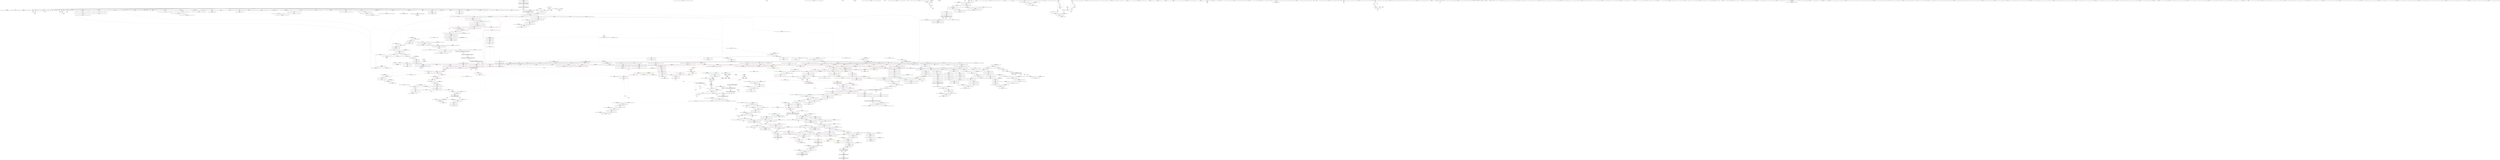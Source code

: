 digraph "SVFG" {
	label="SVFG";

	Node0x558ac57d7ab0 [shape=record,color=grey,label="{NodeID: 0\nNullPtr|{|<s48>107}}"];
	Node0x558ac57d7ab0 -> Node0x558ac5be71e0[style=solid];
	Node0x558ac57d7ab0 -> Node0x558ac5be72e0[style=solid];
	Node0x558ac57d7ab0 -> Node0x558ac5be73b0[style=solid];
	Node0x558ac57d7ab0 -> Node0x558ac5be7480[style=solid];
	Node0x558ac57d7ab0 -> Node0x558ac5be7550[style=solid];
	Node0x558ac57d7ab0 -> Node0x558ac5be7620[style=solid];
	Node0x558ac57d7ab0 -> Node0x558ac5be76f0[style=solid];
	Node0x558ac57d7ab0 -> Node0x558ac5be77c0[style=solid];
	Node0x558ac57d7ab0 -> Node0x558ac5be7890[style=solid];
	Node0x558ac57d7ab0 -> Node0x558ac5be7960[style=solid];
	Node0x558ac57d7ab0 -> Node0x558ac5be7a30[style=solid];
	Node0x558ac57d7ab0 -> Node0x558ac5be7b00[style=solid];
	Node0x558ac57d7ab0 -> Node0x558ac5be7bd0[style=solid];
	Node0x558ac57d7ab0 -> Node0x558ac5be7ca0[style=solid];
	Node0x558ac57d7ab0 -> Node0x558ac5be7d70[style=solid];
	Node0x558ac57d7ab0 -> Node0x558ac5be7e40[style=solid];
	Node0x558ac57d7ab0 -> Node0x558ac5be7f10[style=solid];
	Node0x558ac57d7ab0 -> Node0x558ac5be7fe0[style=solid];
	Node0x558ac57d7ab0 -> Node0x558ac5be80b0[style=solid];
	Node0x558ac57d7ab0 -> Node0x558ac5be8180[style=solid];
	Node0x558ac57d7ab0 -> Node0x558ac5be8250[style=solid];
	Node0x558ac57d7ab0 -> Node0x558ac5be8320[style=solid];
	Node0x558ac57d7ab0 -> Node0x558ac5be83f0[style=solid];
	Node0x558ac57d7ab0 -> Node0x558ac5be84c0[style=solid];
	Node0x558ac57d7ab0 -> Node0x558ac5be8590[style=solid];
	Node0x558ac57d7ab0 -> Node0x558ac5be8660[style=solid];
	Node0x558ac57d7ab0 -> Node0x558ac5be8730[style=solid];
	Node0x558ac57d7ab0 -> Node0x558ac5be8800[style=solid];
	Node0x558ac57d7ab0 -> Node0x558ac5be88d0[style=solid];
	Node0x558ac57d7ab0 -> Node0x558ac5be89a0[style=solid];
	Node0x558ac57d7ab0 -> Node0x558ac5be8a70[style=solid];
	Node0x558ac57d7ab0 -> Node0x558ac5be8b40[style=solid];
	Node0x558ac57d7ab0 -> Node0x558ac5be8c10[style=solid];
	Node0x558ac57d7ab0 -> Node0x558ac5be8ce0[style=solid];
	Node0x558ac57d7ab0 -> Node0x558ac5be8db0[style=solid];
	Node0x558ac57d7ab0 -> Node0x558ac5be8e80[style=solid];
	Node0x558ac57d7ab0 -> Node0x558ac5be8f50[style=solid];
	Node0x558ac57d7ab0 -> Node0x558ac5be9020[style=solid];
	Node0x558ac57d7ab0 -> Node0x558ac5be90f0[style=solid];
	Node0x558ac57d7ab0 -> Node0x558ac5be91c0[style=solid];
	Node0x558ac57d7ab0 -> Node0x558ac5c02000[style=solid];
	Node0x558ac57d7ab0 -> Node0x558ac5c037c0[style=solid];
	Node0x558ac57d7ab0 -> Node0x558ac5c03890[style=solid];
	Node0x558ac57d7ab0 -> Node0x558ac5c03960[style=solid];
	Node0x558ac57d7ab0 -> Node0x558ac5c059e0[style=solid];
	Node0x558ac57d7ab0 -> Node0x558ac5609980[style=solid];
	Node0x558ac57d7ab0 -> Node0x558ac5c2b3b0[style=solid];
	Node0x558ac57d7ab0 -> Node0x558ac5c2be30[style=solid];
	Node0x558ac57d7ab0:s48 -> Node0x558ac5cd13d0[style=solid,color=red];
	Node0x558ac5cd0ec0 [shape=record,color=black,label="{NodeID: 1882\n1433 = PHI(1357, )\n1st arg _ZStneIPNSt7__cxx1112basic_stringIcSt11char_traitsIcESaIcEEEEbRKSt13move_iteratorIT_ESB_ }"];
	Node0x558ac5cd0ec0 -> Node0x558ac5bf1db0[style=solid];
	Node0x558ac5bee810 [shape=record,color=blue,label="{NodeID: 775\n853\<--850\n_M_finish38\<--\n_ZNSt6vectorINSt7__cxx1112basic_stringIcSt11char_traitsIcESaIcEEESaIS5_EE17_M_realloc_insertIJRKS5_EEEvN9__gnu_cxx17__normal_iteratorIPS5_S7_EEDpOT_\n|{<s0>34}}"];
	Node0x558ac5bee810:s0 -> Node0x558ac5c5aa50[style=dashed,color=blue];
	Node0x558ac5be5340 [shape=record,color=purple,label="{NodeID: 443\n821\<--820\n_M_impl27\<--\n_ZNSt6vectorINSt7__cxx1112basic_stringIcSt11char_traitsIcESaIcEEESaIS5_EE17_M_realloc_insertIJRKS5_EEEvN9__gnu_cxx17__normal_iteratorIPS5_S7_EEDpOT_\n}"];
	Node0x558ac5bd8840 [shape=record,color=green,label="{NodeID: 111\n623\<--624\n__p.addr\<--__p.addr_field_insensitive\n_ZN9__gnu_cxx13new_allocatorINSt7__cxx1112basic_stringIcSt11char_traitsIcESaIcEEEE10deallocateEPS6_m\n}"];
	Node0x558ac5bd8840 -> Node0x558ac5bfb560[style=solid];
	Node0x558ac5bd8840 -> Node0x558ac5c04db0[style=solid];
	Node0x558ac5bfad40 [shape=record,color=red,label="{NodeID: 554\n557\<--554\n\<--__r.addr\n_ZSt11__addressofINSt7__cxx1112basic_stringIcSt11char_traitsIcESaIcEEEEPT_RS6_\n}"];
	Node0x558ac5bfad40 -> Node0x558ac5bea570[style=solid];
	Node0x558ac5bdd8b0 [shape=record,color=green,label="{NodeID: 222\n1376\<--1377\n_ZStneIPNSt7__cxx1112basic_stringIcSt11char_traitsIcESaIcEEEEbRKSt13move_iteratorIT_ESB_\<--_ZStneIPNSt7__cxx1112basic_stringIcSt11char_traitsIcESaIcEEEEbRKSt13move_iteratorIT_ESB__field_insensitive\n}"];
	Node0x558ac5cc7040 [shape=record,color=black,label="{NodeID: 1772\n1469 = PHI(1355, )\n0th arg _ZNKSt13move_iteratorIPNSt7__cxx1112basic_stringIcSt11char_traitsIcESaIcEEEEdeEv }"];
	Node0x558ac5cc7040 -> Node0x558ac5bf2020[style=solid];
	Node0x558ac5c00770 [shape=record,color=red,label="{NodeID: 665\n1379\<--1361\n\<--__cur\n_ZNSt20__uninitialized_copyILb0EE13__uninit_copyISt13move_iteratorIPNSt7__cxx1112basic_stringIcSt11char_traitsIcESaIcEEEES9_EET0_T_SC_SB_\n|{<s0>119}}"];
	Node0x558ac5c00770:s0 -> Node0x558ac5cd0fd0[style=solid,color=red];
	Node0x558ac5beb8f0 [shape=record,color=black,label="{NodeID: 333\n851\<--709\n\<--this1\n_ZNSt6vectorINSt7__cxx1112basic_stringIcSt11char_traitsIcESaIcEEESaIS5_EE17_M_realloc_insertIJRKS5_EEEvN9__gnu_cxx17__normal_iteratorIPS5_S7_EEDpOT_\n}"];
	Node0x558ac5beb8f0 -> Node0x558ac5be5b60[style=solid];
	Node0x558ac5beb8f0 -> Node0x558ac5be5c30[style=solid];
	Node0x558ac57d7b40 [shape=record,color=green,label="{NodeID: 1\n7\<--1\n__dso_handle\<--dummyObj\nGlob }"];
	Node0x558ac5cd0fd0 [shape=record,color=black,label="{NodeID: 1883\n553 = PHI(531, 1379, )\n0th arg _ZSt11__addressofINSt7__cxx1112basic_stringIcSt11char_traitsIcESaIcEEEEPT_RS6_ }"];
	Node0x558ac5cd0fd0 -> Node0x558ac5c04660[style=solid];
	Node0x558ac5bee8e0 [shape=record,color=blue,label="{NodeID: 776\n860\<--857\n_M_end_of_storage41\<--add.ptr39\n_ZNSt6vectorINSt7__cxx1112basic_stringIcSt11char_traitsIcESaIcEEESaIS5_EE17_M_realloc_insertIJRKS5_EEEvN9__gnu_cxx17__normal_iteratorIPS5_S7_EEDpOT_\n|{<s0>34}}"];
	Node0x558ac5bee8e0:s0 -> Node0x558ac5c5af50[style=dashed,color=blue];
	Node0x558ac5be5410 [shape=record,color=purple,label="{NodeID: 444\n822\<--820\n_M_finish28\<--\n_ZNSt6vectorINSt7__cxx1112basic_stringIcSt11char_traitsIcESaIcEEESaIS5_EE17_M_realloc_insertIJRKS5_EEEvN9__gnu_cxx17__normal_iteratorIPS5_S7_EEDpOT_\n}"];
	Node0x558ac5be5410 -> Node0x558ac5bfd100[style=solid];
	Node0x558ac5bd8910 [shape=record,color=green,label="{NodeID: 112\n625\<--626\n.addr\<--.addr_field_insensitive\n_ZN9__gnu_cxx13new_allocatorINSt7__cxx1112basic_stringIcSt11char_traitsIcESaIcEEEE10deallocateEPS6_m\n}"];
	Node0x558ac5bd8910 -> Node0x558ac5c04e80[style=solid];
	Node0x558ac5bfae10 [shape=record,color=red,label="{NodeID: 555\n572\<--563\nthis1\<--this.addr\n_ZNSt12_Vector_baseINSt7__cxx1112basic_stringIcSt11char_traitsIcESaIcEEESaIS5_EE13_M_deallocateEPS5_m\n}"];
	Node0x558ac5bfae10 -> Node0x558ac5be4980[style=solid];
	Node0x558ac5bdd9b0 [shape=record,color=green,label="{NodeID: 223\n1382\<--1383\n_ZNKSt13move_iteratorIPNSt7__cxx1112basic_stringIcSt11char_traitsIcESaIcEEEEdeEv\<--_ZNKSt13move_iteratorIPNSt7__cxx1112basic_stringIcSt11char_traitsIcESaIcEEEEdeEv_field_insensitive\n}"];
	Node0x558ac5cc7180 [shape=record,color=black,label="{NodeID: 1773\n1172 = PHI(1106, )\n0th arg _ZNKSt12_Vector_baseINSt7__cxx1112basic_stringIcSt11char_traitsIcESaIcEEESaIS5_EE19_M_get_Tp_allocatorEv }"];
	Node0x558ac5cc7180 -> Node0x558ac5bf02e0[style=solid];
	Node0x558ac5c00840 [shape=record,color=red,label="{NodeID: 666\n1391\<--1361\n\<--__cur\n_ZNSt20__uninitialized_copyILb0EE13__uninit_copyISt13move_iteratorIPNSt7__cxx1112basic_stringIcSt11char_traitsIcESaIcEEEES9_EET0_T_SC_SB_\n}"];
	Node0x558ac5c00840 -> Node0x558ac5bf7c80[style=solid];
	Node0x558ac5beb9c0 [shape=record,color=black,label="{NodeID: 334\n858\<--709\n\<--this1\n_ZNSt6vectorINSt7__cxx1112basic_stringIcSt11char_traitsIcESaIcEEESaIS5_EE17_M_realloc_insertIJRKS5_EEEvN9__gnu_cxx17__normal_iteratorIPS5_S7_EEDpOT_\n}"];
	Node0x558ac5beb9c0 -> Node0x558ac5be5d00[style=solid];
	Node0x558ac5beb9c0 -> Node0x558ac5be5dd0[style=solid];
	Node0x558ac5bd5dc0 [shape=record,color=green,label="{NodeID: 2\n8\<--1\n_ZSt3cin\<--dummyObj\nGlob }"];
	Node0x558ac5cd11b0 [shape=record,color=black,label="{NodeID: 1884\n1220 = PHI(1213, )\n0th arg _ZN9__gnu_cxx13new_allocatorINSt7__cxx1112basic_stringIcSt11char_traitsIcESaIcEEEE8allocateEmPKv }"];
	Node0x558ac5cd11b0 -> Node0x558ac5bf0890[style=solid];
	Node0x558ac5bee9b0 [shape=record,color=blue,label="{NodeID: 777\n878\<--875\nthis.addr\<--this\n_ZNSt6vectorINSt7__cxx1112basic_stringIcSt11char_traitsIcESaIcEEESaIS5_EE3endEv\n}"];
	Node0x558ac5bee9b0 -> Node0x558ac5bfd440[style=dashed];
	Node0x558ac5be54e0 [shape=record,color=purple,label="{NodeID: 445\n829\<--828\n_M_impl30\<--\n_ZNSt6vectorINSt7__cxx1112basic_stringIcSt11char_traitsIcESaIcEEESaIS5_EE17_M_realloc_insertIJRKS5_EEEvN9__gnu_cxx17__normal_iteratorIPS5_S7_EEDpOT_\n}"];
	Node0x558ac5bd89e0 [shape=record,color=green,label="{NodeID: 113\n634\<--635\n_ZdlPv\<--_ZdlPv_field_insensitive\n}"];
	Node0x558ac5bfaee0 [shape=record,color=red,label="{NodeID: 556\n573\<--565\n\<--__p.addr\n_ZNSt12_Vector_baseINSt7__cxx1112basic_stringIcSt11char_traitsIcESaIcEEESaIS5_EE13_M_deallocateEPS5_m\n}"];
	Node0x558ac5bfaee0 -> Node0x558ac5c2b3b0[style=solid];
	Node0x558ac5bddab0 [shape=record,color=green,label="{NodeID: 224\n1385\<--1386\n_ZSt10_ConstructINSt7__cxx1112basic_stringIcSt11char_traitsIcESaIcEEEJS5_EEvPT_DpOT0_\<--_ZSt10_ConstructINSt7__cxx1112basic_stringIcSt11char_traitsIcESaIcEEEJS5_EEvPT_DpOT0__field_insensitive\n}"];
	Node0x558ac5cc72c0 [shape=record,color=black,label="{NodeID: 1774\n1526 = PHI(1296, )\n0th arg _ZNSt13move_iteratorIPNSt7__cxx1112basic_stringIcSt11char_traitsIcESaIcEEEEC2ES6_ }"];
	Node0x558ac5cc72c0 -> Node0x558ac5c0df10[style=solid];
	Node0x558ac5c00910 [shape=record,color=red,label="{NodeID: 667\n1404\<--1361\n\<--__cur\n_ZNSt20__uninitialized_copyILb0EE13__uninit_copyISt13move_iteratorIPNSt7__cxx1112basic_stringIcSt11char_traitsIcESaIcEEEES9_EET0_T_SC_SB_\n|{<s0>124}}"];
	Node0x558ac5c00910:s0 -> Node0x558ac5cc8e30[style=solid,color=red];
	Node0x558ac5beba90 [shape=record,color=black,label="{NodeID: 335\n735\<--734\n\<--_M_impl\n_ZNSt6vectorINSt7__cxx1112basic_stringIcSt11char_traitsIcESaIcEEESaIS5_EE17_M_realloc_insertIJRKS5_EEEvN9__gnu_cxx17__normal_iteratorIPS5_S7_EEDpOT_\n|{<s0>66}}"];
	Node0x558ac5beba90:s0 -> Node0x558ac5cd0320[style=solid,color=red];
	Node0x558ac5bd5090 [shape=record,color=green,label="{NodeID: 3\n9\<--1\n_ZSt4cout\<--dummyObj\nGlob }"];
	Node0x558ac5cd12c0 [shape=record,color=black,label="{NodeID: 1885\n1221 = PHI(1214, )\n1st arg _ZN9__gnu_cxx13new_allocatorINSt7__cxx1112basic_stringIcSt11char_traitsIcESaIcEEEE8allocateEmPKv }"];
	Node0x558ac5cd12c0 -> Node0x558ac5bf0960[style=solid];
	Node0x558ac5beea80 [shape=record,color=blue,label="{NodeID: 778\n895\<--892\nthis.addr\<--this\n_ZN9__gnu_cxx13new_allocatorINSt7__cxx1112basic_stringIcSt11char_traitsIcESaIcEEEE9constructIS6_JRKS6_EEEvPT_DpOT0_\n}"];
	Node0x558ac5beea80 -> Node0x558ac5bfd5e0[style=dashed];
	Node0x558ac5be55b0 [shape=record,color=purple,label="{NodeID: 446\n830\<--828\n_M_start31\<--\n_ZNSt6vectorINSt7__cxx1112basic_stringIcSt11char_traitsIcESaIcEEESaIS5_EE17_M_realloc_insertIJRKS5_EEEvN9__gnu_cxx17__normal_iteratorIPS5_S7_EEDpOT_\n}"];
	Node0x558ac5be55b0 -> Node0x558ac5bfd1d0[style=solid];
	Node0x558ac5bddf20 [shape=record,color=green,label="{NodeID: 114\n641\<--642\nthis.addr\<--this.addr_field_insensitive\n_ZNSaINSt7__cxx1112basic_stringIcSt11char_traitsIcESaIcEEEED2Ev\n}"];
	Node0x558ac5bddf20 -> Node0x558ac5bfb630[style=solid];
	Node0x558ac5bddf20 -> Node0x558ac5c04f50[style=solid];
	Node0x558ac5bfafb0 [shape=record,color=red,label="{NodeID: 557\n578\<--565\n\<--__p.addr\n_ZNSt12_Vector_baseINSt7__cxx1112basic_stringIcSt11char_traitsIcESaIcEEESaIS5_EE13_M_deallocateEPS5_m\n|{<s0>54}}"];
	Node0x558ac5bfafb0:s0 -> Node0x558ac5cc6df0[style=solid,color=red];
	Node0x558ac5bddbb0 [shape=record,color=green,label="{NodeID: 225\n1389\<--1390\n_ZNSt13move_iteratorIPNSt7__cxx1112basic_stringIcSt11char_traitsIcESaIcEEEEppEv\<--_ZNSt13move_iteratorIPNSt7__cxx1112basic_stringIcSt11char_traitsIcESaIcEEEEppEv_field_insensitive\n}"];
	Node0x558ac5cc7400 [shape=record,color=black,label="{NodeID: 1775\n1527 = PHI(1301, )\n1st arg _ZNSt13move_iteratorIPNSt7__cxx1112basic_stringIcSt11char_traitsIcESaIcEEEEC2ES6_ }"];
	Node0x558ac5cc7400 -> Node0x558ac5c0dfe0[style=solid];
	Node0x558ac5c009e0 [shape=record,color=red,label="{NodeID: 668\n1407\<--1361\n\<--__cur\n_ZNSt20__uninitialized_copyILb0EE13__uninit_copyISt13move_iteratorIPNSt7__cxx1112basic_stringIcSt11char_traitsIcESaIcEEEES9_EET0_T_SC_SB_\n}"];
	Node0x558ac5c009e0 -> Node0x558ac5bee190[style=solid];
	Node0x558ac5bebb60 [shape=record,color=black,label="{NodeID: 336\n786\<--785\n\<--_M_impl17\n_ZNSt6vectorINSt7__cxx1112basic_stringIcSt11char_traitsIcESaIcEEESaIS5_EE17_M_realloc_insertIJRKS5_EEEvN9__gnu_cxx17__normal_iteratorIPS5_S7_EEDpOT_\n|{<s0>74}}"];
	Node0x558ac5bebb60:s0 -> Node0x558ac5cc5a60[style=solid,color=red];
	Node0x558ac5bd5120 [shape=record,color=green,label="{NodeID: 4\n10\<--1\n.str\<--dummyObj\nGlob }"];
	Node0x558ac5cd13d0 [shape=record,color=black,label="{NodeID: 1886\n1222 = PHI(3, )\n2nd arg _ZN9__gnu_cxx13new_allocatorINSt7__cxx1112basic_stringIcSt11char_traitsIcESaIcEEEE8allocateEmPKv }"];
	Node0x558ac5cd13d0 -> Node0x558ac5bf0a30[style=solid];
	Node0x558ac5beeb50 [shape=record,color=blue,label="{NodeID: 779\n897\<--893\n__p.addr\<--__p\n_ZN9__gnu_cxx13new_allocatorINSt7__cxx1112basic_stringIcSt11char_traitsIcESaIcEEEE9constructIS6_JRKS6_EEEvPT_DpOT0_\n}"];
	Node0x558ac5beeb50 -> Node0x558ac5bfd6b0[style=dashed];
	Node0x558ac5be5680 [shape=record,color=purple,label="{NodeID: 447\n833\<--832\n_M_impl32\<--\n_ZNSt6vectorINSt7__cxx1112basic_stringIcSt11char_traitsIcESaIcEEESaIS5_EE17_M_realloc_insertIJRKS5_EEEvN9__gnu_cxx17__normal_iteratorIPS5_S7_EEDpOT_\n}"];
	Node0x558ac5bddfb0 [shape=record,color=green,label="{NodeID: 115\n647\<--648\n_ZN9__gnu_cxx13new_allocatorINSt7__cxx1112basic_stringIcSt11char_traitsIcESaIcEEEED2Ev\<--_ZN9__gnu_cxx13new_allocatorINSt7__cxx1112basic_stringIcSt11char_traitsIcESaIcEEEED2Ev_field_insensitive\n}"];
	Node0x558ac5bfb080 [shape=record,color=red,label="{NodeID: 558\n579\<--567\n\<--__n.addr\n_ZNSt12_Vector_baseINSt7__cxx1112basic_stringIcSt11char_traitsIcESaIcEEESaIS5_EE13_M_deallocateEPS5_m\n|{<s0>54}}"];
	Node0x558ac5bfb080:s0 -> Node0x558ac5cc6f00[style=solid,color=red];
	Node0x558ac5c65570 [shape=record,color=black,label="{NodeID: 1333\nMR_16V_8 = PHI(MR_16V_6, MR_16V_7, )\npts\{65 \}\n}"];
	Node0x558ac5c65570 -> Node0x558ac5bf8cc0[style=dashed];
	Node0x558ac5c65570 -> Node0x558ac5bf8d90[style=dashed];
	Node0x558ac5c65570 -> Node0x558ac5c02850[style=dashed];
	Node0x558ac5c65570 -> Node0x558ac5c5f550[style=dashed];
	Node0x558ac5c65570 -> Node0x558ac5c65570[style=dashed];
	Node0x558ac5bddcb0 [shape=record,color=green,label="{NodeID: 226\n1417\<--1418\nllvm.trap\<--llvm.trap_field_insensitive\n}"];
	Node0x558ac5cc7540 [shape=record,color=black,label="{NodeID: 1776\n1035 = PHI(750, 766, )\n1st arg _ZSt34__uninitialized_move_if_noexcept_aIPNSt7__cxx1112basic_stringIcSt11char_traitsIcESaIcEEES6_SaIS5_EET0_T_S9_S8_RT1_ }"];
	Node0x558ac5cc7540 -> Node0x558ac5bef6b0[style=solid];
	Node0x558ac5c00ab0 [shape=record,color=red,label="{NodeID: 669\n1401\<--1363\nexn\<--exn.slot\n_ZNSt20__uninitialized_copyILb0EE13__uninit_copyISt13move_iteratorIPNSt7__cxx1112basic_stringIcSt11char_traitsIcESaIcEEEES9_EET0_T_SC_SB_\n}"];
	Node0x558ac5bebc30 [shape=record,color=black,label="{NodeID: 337\n840\<--835\nsub.ptr.lhs.cast\<--\n_ZNSt6vectorINSt7__cxx1112basic_stringIcSt11char_traitsIcESaIcEEESaIS5_EE17_M_realloc_insertIJRKS5_EEEvN9__gnu_cxx17__normal_iteratorIPS5_S7_EEDpOT_\n}"];
	Node0x558ac5bebc30 -> Node0x558ac5c2a1b0[style=solid];
	Node0x558ac5bd53d0 [shape=record,color=green,label="{NodeID: 5\n12\<--1\n.str.1\<--dummyObj\nGlob }"];
	Node0x558ac5cd14e0 [shape=record,color=black,label="{NodeID: 1887\n1507 = PHI(1498, 1502, )\n0th arg _ZNKSt13move_iteratorIPNSt7__cxx1112basic_stringIcSt11char_traitsIcESaIcEEEE4baseEv }"];
	Node0x558ac5cd14e0 -> Node0x558ac5c0dd70[style=solid];
	Node0x558ac5beec20 [shape=record,color=blue,label="{NodeID: 780\n899\<--894\n__args.addr\<--__args\n_ZN9__gnu_cxx13new_allocatorINSt7__cxx1112basic_stringIcSt11char_traitsIcESaIcEEEE9constructIS6_JRKS6_EEEvPT_DpOT0_\n}"];
	Node0x558ac5beec20 -> Node0x558ac5bfd780[style=dashed];
	Node0x558ac5be5750 [shape=record,color=purple,label="{NodeID: 448\n834\<--832\n_M_end_of_storage\<--\n_ZNSt6vectorINSt7__cxx1112basic_stringIcSt11char_traitsIcESaIcEEESaIS5_EE17_M_realloc_insertIJRKS5_EEEvN9__gnu_cxx17__normal_iteratorIPS5_S7_EEDpOT_\n}"];
	Node0x558ac5be5750 -> Node0x558ac5bfd2a0[style=solid];
	Node0x558ac5bde0b0 [shape=record,color=green,label="{NodeID: 116\n652\<--653\nthis.addr\<--this.addr_field_insensitive\n_ZN9__gnu_cxx13new_allocatorINSt7__cxx1112basic_stringIcSt11char_traitsIcESaIcEEEED2Ev\n}"];
	Node0x558ac5bde0b0 -> Node0x558ac5bfb700[style=solid];
	Node0x558ac5bde0b0 -> Node0x558ac5c05020[style=solid];
	Node0x558ac5bfb150 [shape=record,color=red,label="{NodeID: 559\n590\<--587\nthis1\<--this.addr\n_ZNSt12_Vector_baseINSt7__cxx1112basic_stringIcSt11char_traitsIcESaIcEEESaIS5_EE12_Vector_implD2Ev\n}"];
	Node0x558ac5bfb150 -> Node0x558ac5bea710[style=solid];
	Node0x558ac5c65a70 [shape=record,color=black,label="{NodeID: 1334\nMR_107V_3 = PHI(MR_107V_4, MR_107V_2, )\npts\{521 \}\n}"];
	Node0x558ac5c65a70 -> Node0x558ac5bfa930[style=dashed];
	Node0x558ac5c65a70 -> Node0x558ac5bfaa00[style=dashed];
	Node0x558ac5c65a70 -> Node0x558ac5bfaad0[style=dashed];
	Node0x558ac5c65a70 -> Node0x558ac5c044c0[style=dashed];
	Node0x558ac5bdddb0 [shape=record,color=green,label="{NodeID: 227\n1434\<--1435\n__x.addr\<--__x.addr_field_insensitive\n_ZStneIPNSt7__cxx1112basic_stringIcSt11char_traitsIcESaIcEEEEbRKSt13move_iteratorIT_ESB_\n}"];
	Node0x558ac5bdddb0 -> Node0x558ac5c00d20[style=solid];
	Node0x558ac5bdddb0 -> Node0x558ac5bf1ce0[style=solid];
	Node0x558ac5cc7750 [shape=record,color=black,label="{NodeID: 1777\n1036 = PHI(751, 767, )\n2nd arg _ZSt34__uninitialized_move_if_noexcept_aIPNSt7__cxx1112basic_stringIcSt11char_traitsIcESaIcEEES6_SaIS5_EET0_T_S9_S8_RT1_ }"];
	Node0x558ac5cc7750 -> Node0x558ac5bef780[style=solid];
	Node0x558ac5c00b80 [shape=record,color=red,label="{NodeID: 670\n1420\<--1363\nexn11\<--exn.slot\n_ZNSt20__uninitialized_copyILb0EE13__uninit_copyISt13move_iteratorIPNSt7__cxx1112basic_stringIcSt11char_traitsIcESaIcEEEES9_EET0_T_SC_SB_\n}"];
	Node0x558ac5bebd00 [shape=record,color=black,label="{NodeID: 338\n841\<--839\nsub.ptr.rhs.cast\<--\n_ZNSt6vectorINSt7__cxx1112basic_stringIcSt11char_traitsIcESaIcEEESaIS5_EE17_M_realloc_insertIJRKS5_EEEvN9__gnu_cxx17__normal_iteratorIPS5_S7_EEDpOT_\n}"];
	Node0x558ac5bebd00 -> Node0x558ac5c2a1b0[style=solid];
	Node0x558ac5bd5460 [shape=record,color=green,label="{NodeID: 6\n14\<--1\n.str.2\<--dummyObj\nGlob }"];
	Node0x558ac5cd16f0 [shape=record,color=black,label="{NodeID: 1888\n1115 = PHI(936, 936, 936, 936, )\n0th arg _ZNKSt6vectorINSt7__cxx1112basic_stringIcSt11char_traitsIcESaIcEEESaIS5_EE4sizeEv }"];
	Node0x558ac5cd16f0 -> Node0x558ac5befe00[style=solid];
	Node0x558ac5beecf0 [shape=record,color=blue,label="{NodeID: 781\n914\<--913\n__t.addr\<--__t\n_ZSt7forwardIRKNSt7__cxx1112basic_stringIcSt11char_traitsIcESaIcEEEEOT_RNSt16remove_referenceIS8_E4typeE\n}"];
	Node0x558ac5beecf0 -> Node0x558ac5bfd850[style=dashed];
	Node0x558ac5be5820 [shape=record,color=purple,label="{NodeID: 449\n837\<--836\n_M_impl33\<--\n_ZNSt6vectorINSt7__cxx1112basic_stringIcSt11char_traitsIcESaIcEEESaIS5_EE17_M_realloc_insertIJRKS5_EEEvN9__gnu_cxx17__normal_iteratorIPS5_S7_EEDpOT_\n}"];
	Node0x558ac5bde180 [shape=record,color=green,label="{NodeID: 117\n661\<--662\n__a.addr\<--__a.addr_field_insensitive\n_ZNSt16allocator_traitsISaINSt7__cxx1112basic_stringIcSt11char_traitsIcESaIcEEEEE9constructIS5_JRKS5_EEEvRS6_PT_DpOT0_\n}"];
	Node0x558ac5bde180 -> Node0x558ac5bfb7d0[style=solid];
	Node0x558ac5bde180 -> Node0x558ac5c050f0[style=solid];
	Node0x558ac5bfb220 [shape=record,color=red,label="{NodeID: 560\n609\<--600\n\<--__a.addr\n_ZNSt16allocator_traitsISaINSt7__cxx1112basic_stringIcSt11char_traitsIcESaIcEEEEE10deallocateERS6_PS5_m\n}"];
	Node0x558ac5bfb220 -> Node0x558ac5bea7e0[style=solid];
	Node0x558ac5bdde80 [shape=record,color=green,label="{NodeID: 228\n1436\<--1437\n__y.addr\<--__y.addr_field_insensitive\n_ZStneIPNSt7__cxx1112basic_stringIcSt11char_traitsIcESaIcEEEEbRKSt13move_iteratorIT_ESB_\n}"];
	Node0x558ac5bdde80 -> Node0x558ac5c00df0[style=solid];
	Node0x558ac5bdde80 -> Node0x558ac5bf1db0[style=solid];
	Node0x558ac5cc78d0 [shape=record,color=black,label="{NodeID: 1778\n1037 = PHI(753, 769, )\n3rd arg _ZSt34__uninitialized_move_if_noexcept_aIPNSt7__cxx1112basic_stringIcSt11char_traitsIcESaIcEEES6_SaIS5_EET0_T_S9_S8_RT1_ }"];
	Node0x558ac5cc78d0 -> Node0x558ac5bef850[style=solid];
	Node0x558ac5c00c50 [shape=record,color=red,label="{NodeID: 671\n1421\<--1365\nsel\<--ehselector.slot\n_ZNSt20__uninitialized_copyILb0EE13__uninit_copyISt13move_iteratorIPNSt7__cxx1112basic_stringIcSt11char_traitsIcESaIcEEEES9_EET0_T_SC_SB_\n}"];
	Node0x558ac5bebdd0 [shape=record,color=black,label="{NodeID: 339\n882\<--881\n\<--this1\n_ZNSt6vectorINSt7__cxx1112basic_stringIcSt11char_traitsIcESaIcEEESaIS5_EE3endEv\n}"];
	Node0x558ac5bebdd0 -> Node0x558ac5be5f70[style=solid];
	Node0x558ac5bebdd0 -> Node0x558ac5be6040[style=solid];
	Node0x558ac5bd5520 [shape=record,color=green,label="{NodeID: 7\n17\<--1\n\<--dummyObj\nCan only get source location for instruction, argument, global var or function.}"];
	Node0x558ac5cd1a10 [shape=record,color=black,label="{NodeID: 1889\n920 = PHI(709, )\n0th arg _ZNKSt6vectorINSt7__cxx1112basic_stringIcSt11char_traitsIcESaIcEEESaIS5_EE12_M_check_lenEmPKc }"];
	Node0x558ac5cd1a10 -> Node0x558ac5beedc0[style=solid];
	Node0x558ac5beedc0 [shape=record,color=blue,label="{NodeID: 782\n923\<--920\nthis.addr\<--this\n_ZNKSt6vectorINSt7__cxx1112basic_stringIcSt11char_traitsIcESaIcEEESaIS5_EE12_M_check_lenEmPKc\n}"];
	Node0x558ac5beedc0 -> Node0x558ac5bfd920[style=dashed];
	Node0x558ac5be58f0 [shape=record,color=purple,label="{NodeID: 450\n838\<--836\n_M_start34\<--\n_ZNSt6vectorINSt7__cxx1112basic_stringIcSt11char_traitsIcESaIcEEESaIS5_EE17_M_realloc_insertIJRKS5_EEEvN9__gnu_cxx17__normal_iteratorIPS5_S7_EEDpOT_\n}"];
	Node0x558ac5be58f0 -> Node0x558ac5bfd370[style=solid];
	Node0x558ac5bde250 [shape=record,color=green,label="{NodeID: 118\n663\<--664\n__p.addr\<--__p.addr_field_insensitive\n_ZNSt16allocator_traitsISaINSt7__cxx1112basic_stringIcSt11char_traitsIcESaIcEEEEE9constructIS5_JRKS5_EEEvRS6_PT_DpOT0_\n}"];
	Node0x558ac5bde250 -> Node0x558ac5bfb8a0[style=solid];
	Node0x558ac5bde250 -> Node0x558ac5c051c0[style=solid];
	Node0x558ac5bfb2f0 [shape=record,color=red,label="{NodeID: 561\n611\<--602\n\<--__p.addr\n_ZNSt16allocator_traitsISaINSt7__cxx1112basic_stringIcSt11char_traitsIcESaIcEEEEE10deallocateERS6_PS5_m\n|{<s0>56}}"];
	Node0x558ac5bfb2f0:s0 -> Node0x558ac5cc7bc0[style=solid,color=red];
	Node0x558ac5be6320 [shape=record,color=green,label="{NodeID: 229\n1443\<--1444\n_ZSteqIPNSt7__cxx1112basic_stringIcSt11char_traitsIcESaIcEEEEbRKSt13move_iteratorIT_ESB_\<--_ZSteqIPNSt7__cxx1112basic_stringIcSt11char_traitsIcESaIcEEEEbRKSt13move_iteratorIT_ESB__field_insensitive\n}"];
	Node0x558ac5cc7a50 [shape=record,color=black,label="{NodeID: 1779\n618 = PHI(610, )\n0th arg _ZN9__gnu_cxx13new_allocatorINSt7__cxx1112basic_stringIcSt11char_traitsIcESaIcEEEE10deallocateEPS6_m }"];
	Node0x558ac5cc7a50 -> Node0x558ac5c04ce0[style=solid];
	Node0x558ac5c00d20 [shape=record,color=red,label="{NodeID: 672\n1440\<--1434\n\<--__x.addr\n_ZStneIPNSt7__cxx1112basic_stringIcSt11char_traitsIcESaIcEEEEbRKSt13move_iteratorIT_ESB_\n|{<s0>129}}"];
	Node0x558ac5c00d20:s0 -> Node0x558ac5ccf1a0[style=solid,color=red];
	Node0x558ac5bebea0 [shape=record,color=black,label="{NodeID: 340\n874\<--889\n_ZNSt6vectorINSt7__cxx1112basic_stringIcSt11char_traitsIcESaIcEEESaIS5_EE3endEv_ret\<--\n_ZNSt6vectorINSt7__cxx1112basic_stringIcSt11char_traitsIcESaIcEEESaIS5_EE3endEv\n|{<s0>33}}"];
	Node0x558ac5bebea0:s0 -> Node0x558ac5ccb0a0[style=solid,color=blue];
	Node0x558ac5bd5e80 [shape=record,color=green,label="{NodeID: 8\n73\<--1\n\<--dummyObj\nCan only get source location for instruction, argument, global var or function.}"];
	Node0x558ac5cd1b20 [shape=record,color=black,label="{NodeID: 1890\n921 = PHI(712, )\n1st arg _ZNKSt6vectorINSt7__cxx1112basic_stringIcSt11char_traitsIcESaIcEEESaIS5_EE12_M_check_lenEmPKc }"];
	Node0x558ac5cd1b20 -> Node0x558ac5beee90[style=solid];
	Node0x558ac5beee90 [shape=record,color=blue,label="{NodeID: 783\n925\<--921\n__n.addr\<--__n\n_ZNKSt6vectorINSt7__cxx1112basic_stringIcSt11char_traitsIcESaIcEEESaIS5_EE12_M_check_lenEmPKc\n|{|<s2>92}}"];
	Node0x558ac5beee90 -> Node0x558ac5bfd9f0[style=dashed];
	Node0x558ac5beee90 -> Node0x558ac5bfde00[style=dashed];
	Node0x558ac5beee90:s2 -> Node0x558ac5c67c50[style=dashed,color=red];
	Node0x558ac5be59c0 [shape=record,color=purple,label="{NodeID: 451\n847\<--846\n_M_impl35\<--\n_ZNSt6vectorINSt7__cxx1112basic_stringIcSt11char_traitsIcESaIcEEESaIS5_EE17_M_realloc_insertIJRKS5_EEEvN9__gnu_cxx17__normal_iteratorIPS5_S7_EEDpOT_\n}"];
	Node0x558ac5bde320 [shape=record,color=green,label="{NodeID: 119\n665\<--666\n__args.addr\<--__args.addr_field_insensitive\n_ZNSt16allocator_traitsISaINSt7__cxx1112basic_stringIcSt11char_traitsIcESaIcEEEEE9constructIS5_JRKS5_EEEvRS6_PT_DpOT0_\n}"];
	Node0x558ac5bde320 -> Node0x558ac5bfb970[style=solid];
	Node0x558ac5bde320 -> Node0x558ac5c05290[style=solid];
	Node0x558ac5bfb3c0 [shape=record,color=red,label="{NodeID: 562\n612\<--604\n\<--__n.addr\n_ZNSt16allocator_traitsISaINSt7__cxx1112basic_stringIcSt11char_traitsIcESaIcEEEEE10deallocateERS6_PS5_m\n|{<s0>56}}"];
	Node0x558ac5bfb3c0:s0 -> Node0x558ac5cc7d00[style=solid,color=red];
	Node0x558ac5be6420 [shape=record,color=green,label="{NodeID: 230\n1451\<--1452\n__p.addr\<--__p.addr_field_insensitive\n_ZSt10_ConstructINSt7__cxx1112basic_stringIcSt11char_traitsIcESaIcEEEJS5_EEvPT_DpOT0_\n}"];
	Node0x558ac5be6420 -> Node0x558ac5c00ec0[style=solid];
	Node0x558ac5be6420 -> Node0x558ac5bf1e80[style=solid];
	Node0x558ac5cc7bc0 [shape=record,color=black,label="{NodeID: 1780\n619 = PHI(611, )\n1st arg _ZN9__gnu_cxx13new_allocatorINSt7__cxx1112basic_stringIcSt11char_traitsIcESaIcEEEE10deallocateEPS6_m }"];
	Node0x558ac5cc7bc0 -> Node0x558ac5c04db0[style=solid];
	Node0x558ac5c00df0 [shape=record,color=red,label="{NodeID: 673\n1441\<--1436\n\<--__y.addr\n_ZStneIPNSt7__cxx1112basic_stringIcSt11char_traitsIcESaIcEEEEbRKSt13move_iteratorIT_ESB_\n|{<s0>129}}"];
	Node0x558ac5c00df0:s0 -> Node0x558ac5ccf2e0[style=solid,color=red];
	Node0x558ac5bebf70 [shape=record,color=black,label="{NodeID: 341\n906\<--905\n\<--\n_ZN9__gnu_cxx13new_allocatorINSt7__cxx1112basic_stringIcSt11char_traitsIcESaIcEEEE9constructIS6_JRKS6_EEEvPT_DpOT0_\n}"];
	Node0x558ac5bebf70 -> Node0x558ac5bec040[style=solid];
	Node0x558ac5bd5f10 [shape=record,color=green,label="{NodeID: 9\n81\<--1\n\<--dummyObj\nCan only get source location for instruction, argument, global var or function.}"];
	Node0x558ac5cd1c30 [shape=record,color=black,label="{NodeID: 1891\n922 = PHI(710, )\n2nd arg _ZNKSt6vectorINSt7__cxx1112basic_stringIcSt11char_traitsIcESaIcEEESaIS5_EE12_M_check_lenEmPKc }"];
	Node0x558ac5cd1c30 -> Node0x558ac5beef60[style=solid];
	Node0x558ac5beef60 [shape=record,color=blue,label="{NodeID: 784\n927\<--922\n__s.addr\<--__s\n_ZNKSt6vectorINSt7__cxx1112basic_stringIcSt11char_traitsIcESaIcEEESaIS5_EE12_M_check_lenEmPKc\n}"];
	Node0x558ac5beef60 -> Node0x558ac5bfdac0[style=dashed];
	Node0x558ac5be5a90 [shape=record,color=purple,label="{NodeID: 452\n848\<--846\n_M_start36\<--\n_ZNSt6vectorINSt7__cxx1112basic_stringIcSt11char_traitsIcESaIcEEESaIS5_EE17_M_realloc_insertIJRKS5_EEEvN9__gnu_cxx17__normal_iteratorIPS5_S7_EEDpOT_\n}"];
	Node0x558ac5be5a90 -> Node0x558ac5bee740[style=solid];
	Node0x558ac5bde3f0 [shape=record,color=green,label="{NodeID: 120\n675\<--676\n_ZSt7forwardIRKNSt7__cxx1112basic_stringIcSt11char_traitsIcESaIcEEEEOT_RNSt16remove_referenceIS8_E4typeE\<--_ZSt7forwardIRKNSt7__cxx1112basic_stringIcSt11char_traitsIcESaIcEEEEOT_RNSt16remove_referenceIS8_E4typeE_field_insensitive\n}"];
	Node0x558ac5bfb490 [shape=record,color=red,label="{NodeID: 563\n630\<--621\nthis1\<--this.addr\n_ZN9__gnu_cxx13new_allocatorINSt7__cxx1112basic_stringIcSt11char_traitsIcESaIcEEEE10deallocateEPS6_m\n}"];
	Node0x558ac5be64f0 [shape=record,color=green,label="{NodeID: 231\n1453\<--1454\n__args.addr\<--__args.addr_field_insensitive\n_ZSt10_ConstructINSt7__cxx1112basic_stringIcSt11char_traitsIcESaIcEEEJS5_EEvPT_DpOT0_\n}"];
	Node0x558ac5be64f0 -> Node0x558ac5c00f90[style=solid];
	Node0x558ac5be64f0 -> Node0x558ac5bf1f50[style=solid];
	Node0x558ac5cc7d00 [shape=record,color=black,label="{NodeID: 1781\n620 = PHI(612, )\n2nd arg _ZN9__gnu_cxx13new_allocatorINSt7__cxx1112basic_stringIcSt11char_traitsIcESaIcEEEE10deallocateEPS6_m }"];
	Node0x558ac5cc7d00 -> Node0x558ac5c04e80[style=solid];
	Node0x558ac5c00ec0 [shape=record,color=red,label="{NodeID: 674\n1457\<--1451\n\<--__p.addr\n_ZSt10_ConstructINSt7__cxx1112basic_stringIcSt11char_traitsIcESaIcEEEJS5_EEvPT_DpOT0_\n}"];
	Node0x558ac5c00ec0 -> Node0x558ac5be2390[style=solid];
	Node0x558ac5bec040 [shape=record,color=black,label="{NodeID: 342\n907\<--906\n\<--\n_ZN9__gnu_cxx13new_allocatorINSt7__cxx1112basic_stringIcSt11char_traitsIcESaIcEEEE9constructIS6_JRKS6_EEEvPT_DpOT0_\n}"];
	Node0x558ac5bd5fd0 [shape=record,color=green,label="{NodeID: 10\n121\<--1\n\<--dummyObj\nCan only get source location for instruction, argument, global var or function.|{<s0>11}}"];
	Node0x558ac5bd5fd0:s0 -> Node0x558ac5cc55a0[style=solid,color=red];
	Node0x558ac5cd1d40 [shape=record,color=black,label="{NodeID: 1892\n414 = PHI(402, )\n0th arg _ZNSaINSt7__cxx1112basic_stringIcSt11char_traitsIcESaIcEEEEC2Ev }"];
	Node0x558ac5cd1d40 -> Node0x558ac5c03a30[style=solid];
	Node0x558ac5bef030 [shape=record,color=blue,label="{NodeID: 785\n931\<--953\nref.tmp\<--call4\n_ZNKSt6vectorINSt7__cxx1112basic_stringIcSt11char_traitsIcESaIcEEESaIS5_EE12_M_check_lenEmPKc\n|{|<s1>92}}"];
	Node0x558ac5bef030 -> Node0x558ac5bfde00[style=dashed];
	Node0x558ac5bef030:s1 -> Node0x558ac5c67d60[style=dashed,color=red];
	Node0x558ac5be5b60 [shape=record,color=purple,label="{NodeID: 453\n852\<--851\n_M_impl37\<--\n_ZNSt6vectorINSt7__cxx1112basic_stringIcSt11char_traitsIcESaIcEEESaIS5_EE17_M_realloc_insertIJRKS5_EEEvN9__gnu_cxx17__normal_iteratorIPS5_S7_EEDpOT_\n}"];
	Node0x558ac5bde4f0 [shape=record,color=green,label="{NodeID: 121\n678\<--679\n_ZN9__gnu_cxx13new_allocatorINSt7__cxx1112basic_stringIcSt11char_traitsIcESaIcEEEE9constructIS6_JRKS6_EEEvPT_DpOT0_\<--_ZN9__gnu_cxx13new_allocatorINSt7__cxx1112basic_stringIcSt11char_traitsIcESaIcEEEE9constructIS6_JRKS6_EEEvPT_DpOT0__field_insensitive\n}"];
	Node0x558ac5bfb560 [shape=record,color=red,label="{NodeID: 564\n631\<--623\n\<--__p.addr\n_ZN9__gnu_cxx13new_allocatorINSt7__cxx1112basic_stringIcSt11char_traitsIcESaIcEEEE10deallocateEPS6_m\n}"];
	Node0x558ac5bfb560 -> Node0x558ac5bea8b0[style=solid];
	Node0x558ac5be65c0 [shape=record,color=green,label="{NodeID: 232\n1462\<--1463\n_ZSt7forwardINSt7__cxx1112basic_stringIcSt11char_traitsIcESaIcEEEEOT_RNSt16remove_referenceIS6_E4typeE\<--_ZSt7forwardINSt7__cxx1112basic_stringIcSt11char_traitsIcESaIcEEEEOT_RNSt16remove_referenceIS6_E4typeE_field_insensitive\n}"];
	Node0x558ac5cc7e40 [shape=record,color=black,label="{NodeID: 1782\n385 = PHI(228, 370, 499, 869, 1426, )\n0th arg __clang_call_terminate }"];
	Node0x558ac5c00f90 [shape=record,color=red,label="{NodeID: 675\n1460\<--1453\n\<--__args.addr\n_ZSt10_ConstructINSt7__cxx1112basic_stringIcSt11char_traitsIcESaIcEEEJS5_EEvPT_DpOT0_\n|{<s0>130}}"];
	Node0x558ac5c00f90:s0 -> Node0x558ac5cd0ca0[style=solid,color=red];
	Node0x558ac5bec110 [shape=record,color=black,label="{NodeID: 343\n912\<--917\n_ZSt7forwardIRKNSt7__cxx1112basic_stringIcSt11char_traitsIcESaIcEEEEOT_RNSt16remove_referenceIS8_E4typeE_ret\<--\n_ZSt7forwardIRKNSt7__cxx1112basic_stringIcSt11char_traitsIcESaIcEEEEOT_RNSt16remove_referenceIS8_E4typeE\n|{<s0>59|<s1>65|<s2>85}}"];
	Node0x558ac5bec110:s0 -> Node0x558ac5ccb930[style=solid,color=blue];
	Node0x558ac5bec110:s1 -> Node0x558ac5ccbee0[style=solid,color=blue];
	Node0x558ac5bec110:s2 -> Node0x558ac5ccb2a0[style=solid,color=blue];
	Node0x558ac5bd60d0 [shape=record,color=green,label="{NodeID: 11\n482\<--1\n\<--dummyObj\nCan only get source location for instruction, argument, global var or function.}"];
	Node0x558ac5cd1e50 [shape=record,color=black,label="{NodeID: 1893\n1352 = PHI(1339, )\n0th arg _ZNSt20__uninitialized_copyILb0EE13__uninit_copyISt13move_iteratorIPNSt7__cxx1112basic_stringIcSt11char_traitsIcESaIcEEEES9_EET0_T_SC_SB_ }"];
	Node0x558ac5cd1e50 -> Node0x558ac5bf1590[style=solid];
	Node0x558ac5bef100 [shape=record,color=blue,label="{NodeID: 786\n929\<--959\n__len\<--add\n_ZNKSt6vectorINSt7__cxx1112basic_stringIcSt11char_traitsIcESaIcEEESaIS5_EE12_M_check_lenEmPKc\n}"];
	Node0x558ac5bef100 -> Node0x558ac5bfdb90[style=dashed];
	Node0x558ac5bef100 -> Node0x558ac5bfdc60[style=dashed];
	Node0x558ac5bef100 -> Node0x558ac5bfdd30[style=dashed];
	Node0x558ac5be5c30 [shape=record,color=purple,label="{NodeID: 454\n853\<--851\n_M_finish38\<--\n_ZNSt6vectorINSt7__cxx1112basic_stringIcSt11char_traitsIcESaIcEEESaIS5_EE17_M_realloc_insertIJRKS5_EEEvN9__gnu_cxx17__normal_iteratorIPS5_S7_EEDpOT_\n}"];
	Node0x558ac5be5c30 -> Node0x558ac5bee810[style=solid];
	Node0x558ac5bde5f0 [shape=record,color=green,label="{NodeID: 122\n685\<--686\n__position\<--__position_field_insensitive\n_ZNSt6vectorINSt7__cxx1112basic_stringIcSt11char_traitsIcESaIcEEESaIS5_EE17_M_realloc_insertIJRKS5_EEEvN9__gnu_cxx17__normal_iteratorIPS5_S7_EEDpOT_\n|{|<s1>63|<s2>67|<s3>70}}"];
	Node0x558ac5bde5f0 -> Node0x558ac5be4a50[style=solid];
	Node0x558ac5bde5f0:s1 -> Node0x558ac5cd00a0[style=solid,color=red];
	Node0x558ac5bde5f0:s2 -> Node0x558ac5cc8780[style=solid,color=red];
	Node0x558ac5bde5f0:s3 -> Node0x558ac5cc8780[style=solid,color=red];
	Node0x558ac5bfb630 [shape=record,color=red,label="{NodeID: 565\n644\<--641\nthis1\<--this.addr\n_ZNSaINSt7__cxx1112basic_stringIcSt11char_traitsIcESaIcEEEED2Ev\n}"];
	Node0x558ac5bfb630 -> Node0x558ac5bea980[style=solid];
	Node0x558ac5be66c0 [shape=record,color=green,label="{NodeID: 233\n1465\<--1466\n_ZNSt7__cxx1112basic_stringIcSt11char_traitsIcESaIcEEC1EOS4_\<--_ZNSt7__cxx1112basic_stringIcSt11char_traitsIcESaIcEEC1EOS4__field_insensitive\n}"];
	Node0x558ac5cc82c0 [shape=record,color=black,label="{NodeID: 1783\n241 = PHI(56, )\n0th arg _ZNSt6vectorINSt7__cxx1112basic_stringIcSt11char_traitsIcESaIcEEESaIS5_EE9push_backERKS5_ }"];
	Node0x558ac5cc82c0 -> Node0x558ac5c02ed0[style=solid];
	Node0x558ac5c01060 [shape=record,color=red,label="{NodeID: 676\n1473\<--1470\nthis1\<--this.addr\n_ZNKSt13move_iteratorIPNSt7__cxx1112basic_stringIcSt11char_traitsIcESaIcEEEEdeEv\n}"];
	Node0x558ac5c01060 -> Node0x558ac5bf7d50[style=solid];
	Node0x558ac5bec1e0 [shape=record,color=black,label="{NodeID: 344\n919\<--973\n_ZNKSt6vectorINSt7__cxx1112basic_stringIcSt11char_traitsIcESaIcEEESaIS5_EE12_M_check_lenEmPKc_ret\<--cond\n_ZNKSt6vectorINSt7__cxx1112basic_stringIcSt11char_traitsIcESaIcEEESaIS5_EE12_M_check_lenEmPKc\n|{<s0>61}}"];
	Node0x558ac5bec1e0:s0 -> Node0x558ac5ccba40[style=solid,color=blue];
	Node0x558ac5bd61d0 [shape=record,color=green,label="{NodeID: 12\n712\<--1\n\<--dummyObj\nCan only get source location for instruction, argument, global var or function.|{<s0>61}}"];
	Node0x558ac5bd61d0:s0 -> Node0x558ac5cd1b20[style=solid,color=red];
	Node0x558ac5cd1f60 [shape=record,color=black,label="{NodeID: 1894\n1353 = PHI(1341, )\n1st arg _ZNSt20__uninitialized_copyILb0EE13__uninit_copyISt13move_iteratorIPNSt7__cxx1112basic_stringIcSt11char_traitsIcESaIcEEEES9_EET0_T_SC_SB_ }"];
	Node0x558ac5cd1f60 -> Node0x558ac5bf1660[style=solid];
	Node0x558ac5bef1d0 [shape=record,color=blue,label="{NodeID: 787\n978\<--976\n__lhs.addr\<--__lhs\n_ZN9__gnu_cxxmiIPNSt7__cxx1112basic_stringIcSt11char_traitsIcESaIcEEESt6vectorIS6_SaIS6_EEEENS_17__normal_iteratorIT_T0_E15difference_typeERKSE_SH_\n}"];
	Node0x558ac5bef1d0 -> Node0x558ac5bfded0[style=dashed];
	Node0x558ac5be5d00 [shape=record,color=purple,label="{NodeID: 455\n859\<--858\n_M_impl40\<--\n_ZNSt6vectorINSt7__cxx1112basic_stringIcSt11char_traitsIcESaIcEEESaIS5_EE17_M_realloc_insertIJRKS5_EEEvN9__gnu_cxx17__normal_iteratorIPS5_S7_EEDpOT_\n}"];
	Node0x558ac5bde6c0 [shape=record,color=green,label="{NodeID: 123\n687\<--688\nthis.addr\<--this.addr_field_insensitive\n_ZNSt6vectorINSt7__cxx1112basic_stringIcSt11char_traitsIcESaIcEEESaIS5_EE17_M_realloc_insertIJRKS5_EEEvN9__gnu_cxx17__normal_iteratorIPS5_S7_EEDpOT_\n}"];
	Node0x558ac5bde6c0 -> Node0x558ac5bfba40[style=solid];
	Node0x558ac5bde6c0 -> Node0x558ac5c05430[style=solid];
	Node0x558ac5bfb700 [shape=record,color=red,label="{NodeID: 566\n655\<--652\nthis1\<--this.addr\n_ZN9__gnu_cxx13new_allocatorINSt7__cxx1112basic_stringIcSt11char_traitsIcESaIcEEEED2Ev\n}"];
	Node0x558ac5be67c0 [shape=record,color=green,label="{NodeID: 234\n1470\<--1471\nthis.addr\<--this.addr_field_insensitive\n_ZNKSt13move_iteratorIPNSt7__cxx1112basic_stringIcSt11char_traitsIcESaIcEEEEdeEv\n}"];
	Node0x558ac5be67c0 -> Node0x558ac5c01060[style=solid];
	Node0x558ac5be67c0 -> Node0x558ac5bf2020[style=solid];
	Node0x558ac5cc83d0 [shape=record,color=black,label="{NodeID: 1784\n242 = PHI(54, )\n1st arg _ZNSt6vectorINSt7__cxx1112basic_stringIcSt11char_traitsIcESaIcEEESaIS5_EE9push_backERKS5_ }"];
	Node0x558ac5cc83d0 -> Node0x558ac5c02fa0[style=solid];
	Node0x558ac5c01130 [shape=record,color=red,label="{NodeID: 677\n1475\<--1474\n\<--_M_current\n_ZNKSt13move_iteratorIPNSt7__cxx1112basic_stringIcSt11char_traitsIcESaIcEEEEdeEv\n}"];
	Node0x558ac5c01130 -> Node0x558ac5be2530[style=solid];
	Node0x558ac5bec2b0 [shape=record,color=black,label="{NodeID: 345\n990\<--986\nsub.ptr.lhs.cast\<--\n_ZN9__gnu_cxxmiIPNSt7__cxx1112basic_stringIcSt11char_traitsIcESaIcEEESt6vectorIS6_SaIS6_EEEENS_17__normal_iteratorIT_T0_E15difference_typeERKSE_SH_\n}"];
	Node0x558ac5bec2b0 -> Node0x558ac5c29d30[style=solid];
	Node0x558ac5bd62d0 [shape=record,color=green,label="{NodeID: 13\n1187\<--1\n\<--dummyObj\nCan only get source location for instruction, argument, global var or function.}"];
	Node0x558ac5cd2070 [shape=record,color=black,label="{NodeID: 1895\n1354 = PHI(1337, )\n2nd arg _ZNSt20__uninitialized_copyILb0EE13__uninit_copyISt13move_iteratorIPNSt7__cxx1112basic_stringIcSt11char_traitsIcESaIcEEEES9_EET0_T_SC_SB_ }"];
	Node0x558ac5cd2070 -> Node0x558ac5bf1730[style=solid];
	Node0x558ac5bef2a0 [shape=record,color=blue,label="{NodeID: 788\n980\<--977\n__rhs.addr\<--__rhs\n_ZN9__gnu_cxxmiIPNSt7__cxx1112basic_stringIcSt11char_traitsIcESaIcEEESt6vectorIS6_SaIS6_EEEENS_17__normal_iteratorIT_T0_E15difference_typeERKSE_SH_\n}"];
	Node0x558ac5bef2a0 -> Node0x558ac5bfdfa0[style=dashed];
	Node0x558ac5be5dd0 [shape=record,color=purple,label="{NodeID: 456\n860\<--858\n_M_end_of_storage41\<--\n_ZNSt6vectorINSt7__cxx1112basic_stringIcSt11char_traitsIcESaIcEEESaIS5_EE17_M_realloc_insertIJRKS5_EEEvN9__gnu_cxx17__normal_iteratorIPS5_S7_EEDpOT_\n}"];
	Node0x558ac5be5dd0 -> Node0x558ac5bee8e0[style=solid];
	Node0x558ac5bde790 [shape=record,color=green,label="{NodeID: 124\n689\<--690\n__args.addr\<--__args.addr_field_insensitive\n_ZNSt6vectorINSt7__cxx1112basic_stringIcSt11char_traitsIcESaIcEEESaIS5_EE17_M_realloc_insertIJRKS5_EEEvN9__gnu_cxx17__normal_iteratorIPS5_S7_EEDpOT_\n}"];
	Node0x558ac5bde790 -> Node0x558ac5bfbb10[style=solid];
	Node0x558ac5bde790 -> Node0x558ac5c05500[style=solid];
	Node0x558ac5bfb7d0 [shape=record,color=red,label="{NodeID: 567\n670\<--661\n\<--__a.addr\n_ZNSt16allocator_traitsISaINSt7__cxx1112basic_stringIcSt11char_traitsIcESaIcEEEEE9constructIS5_JRKS5_EEEvRS6_PT_DpOT0_\n}"];
	Node0x558ac5bfb7d0 -> Node0x558ac5beaa50[style=solid];
	Node0x558ac5c66f00 [shape=record,color=yellow,style=double,label="{NodeID: 1342\n277V_1 = ENCHI(MR_277V_0)\npts\{13560000 \}\nFun[_ZSteqIPNSt7__cxx1112basic_stringIcSt11char_traitsIcESaIcEEEEbRKSt13move_iteratorIT_ESB_]|{<s0>132}}"];
	Node0x558ac5c66f00:s0 -> Node0x558ac5c65fa0[style=dashed,color=red];
	Node0x558ac5be6890 [shape=record,color=green,label="{NodeID: 235\n1479\<--1480\nthis.addr\<--this.addr_field_insensitive\n_ZNSt13move_iteratorIPNSt7__cxx1112basic_stringIcSt11char_traitsIcESaIcEEEEppEv\n}"];
	Node0x558ac5be6890 -> Node0x558ac5c01200[style=solid];
	Node0x558ac5be6890 -> Node0x558ac5bf20f0[style=solid];
	Node0x558ac5cc84e0 [shape=record,color=black,label="{NodeID: 1785\n640 = PHI(591, )\n0th arg _ZNSaINSt7__cxx1112basic_stringIcSt11char_traitsIcESaIcEEEED2Ev }"];
	Node0x558ac5cc84e0 -> Node0x558ac5c04f50[style=solid];
	Node0x558ac5c01200 [shape=record,color=red,label="{NodeID: 678\n1482\<--1479\nthis1\<--this.addr\n_ZNSt13move_iteratorIPNSt7__cxx1112basic_stringIcSt11char_traitsIcESaIcEEEEppEv\n}"];
	Node0x558ac5c01200 -> Node0x558ac5be2600[style=solid];
	Node0x558ac5c01200 -> Node0x558ac5bf7e20[style=solid];
	Node0x558ac5bec380 [shape=record,color=black,label="{NodeID: 346\n991\<--989\nsub.ptr.rhs.cast\<--\n_ZN9__gnu_cxxmiIPNSt7__cxx1112basic_stringIcSt11char_traitsIcESaIcEEESt6vectorIS6_SaIS6_EEEENS_17__normal_iteratorIT_T0_E15difference_typeERKSE_SH_\n}"];
	Node0x558ac5bec380 -> Node0x558ac5c29d30[style=solid];
	Node0x558ac5bd63d0 [shape=record,color=green,label="{NodeID: 14\n1278\<--1\n\<--dummyObj\nCan only get source location for instruction, argument, global var or function.}"];
	Node0x558ac5cd2180 [shape=record,color=black,label="{NodeID: 1896\n545 = PHI(532, )\n0th arg _ZSt8_DestroyINSt7__cxx1112basic_stringIcSt11char_traitsIcESaIcEEEEvPT_ }"];
	Node0x558ac5cd2180 -> Node0x558ac5c04590[style=solid];
	Node0x558ac5bef370 [shape=record,color=blue,label="{NodeID: 789\n999\<--996\nthis.addr\<--this\n_ZNSt6vectorINSt7__cxx1112basic_stringIcSt11char_traitsIcESaIcEEESaIS5_EE5beginEv\n}"];
	Node0x558ac5bef370 -> Node0x558ac5bfe210[style=dashed];
	Node0x558ac5be5ea0 [shape=record,color=purple,label="{NodeID: 457\n888\<--876\ncoerce.dive\<--retval\n_ZNSt6vectorINSt7__cxx1112basic_stringIcSt11char_traitsIcESaIcEEESaIS5_EE3endEv\n}"];
	Node0x558ac5be5ea0 -> Node0x558ac5bfd510[style=solid];
	Node0x558ac5bde860 [shape=record,color=green,label="{NodeID: 125\n691\<--692\n__len\<--__len_field_insensitive\n_ZNSt6vectorINSt7__cxx1112basic_stringIcSt11char_traitsIcESaIcEEESaIS5_EE17_M_realloc_insertIJRKS5_EEEvN9__gnu_cxx17__normal_iteratorIPS5_S7_EEDpOT_\n}"];
	Node0x558ac5bde860 -> Node0x558ac5bfbbe0[style=solid];
	Node0x558ac5bde860 -> Node0x558ac5bfbcb0[style=solid];
	Node0x558ac5bde860 -> Node0x558ac5bfbd80[style=solid];
	Node0x558ac5bde860 -> Node0x558ac5c055d0[style=solid];
	Node0x558ac5bfb8a0 [shape=record,color=red,label="{NodeID: 568\n672\<--663\n\<--__p.addr\n_ZNSt16allocator_traitsISaINSt7__cxx1112basic_stringIcSt11char_traitsIcESaIcEEEEE9constructIS5_JRKS5_EEEvRS6_PT_DpOT0_\n|{<s0>60}}"];
	Node0x558ac5bfb8a0:s0 -> Node0x558ac5ccf920[style=solid,color=red];
	Node0x558ac5c66fe0 [shape=record,color=yellow,style=double,label="{NodeID: 1343\n279V_1 = ENCHI(MR_279V_0)\npts\{13580000 \}\nFun[_ZSteqIPNSt7__cxx1112basic_stringIcSt11char_traitsIcESaIcEEEEbRKSt13move_iteratorIT_ESB_]|{<s0>133}}"];
	Node0x558ac5c66fe0:s0 -> Node0x558ac5c65fa0[style=dashed,color=red];
	Node0x558ac5be6960 [shape=record,color=green,label="{NodeID: 236\n1492\<--1493\n__x.addr\<--__x.addr_field_insensitive\n_ZSteqIPNSt7__cxx1112basic_stringIcSt11char_traitsIcESaIcEEEEbRKSt13move_iteratorIT_ESB_\n}"];
	Node0x558ac5be6960 -> Node0x558ac5c013a0[style=solid];
	Node0x558ac5be6960 -> Node0x558ac5c0dbd0[style=solid];
	Node0x558ac5cc85f0 [shape=record,color=black,label="{NodeID: 1786\n913 = PHI(673, 739, 908, )\n0th arg _ZSt7forwardIRKNSt7__cxx1112basic_stringIcSt11char_traitsIcESaIcEEEEOT_RNSt16remove_referenceIS8_E4typeE }"];
	Node0x558ac5cc85f0 -> Node0x558ac5beecf0[style=solid];
	Node0x558ac5c012d0 [shape=record,color=red,label="{NodeID: 679\n1484\<--1483\n\<--_M_current\n_ZNSt13move_iteratorIPNSt7__cxx1112basic_stringIcSt11char_traitsIcESaIcEEEEppEv\n}"];
	Node0x558ac5c012d0 -> Node0x558ac5bf7ef0[style=solid];
	Node0x558ac5c6d820 [shape=record,color=yellow,style=double,label="{NodeID: 1454\n193V_1 = ENCHI(MR_193V_0)\npts\{6860000 6960000 \}\nFun[_ZN9__gnu_cxxmiIPNSt7__cxx1112basic_stringIcSt11char_traitsIcESaIcEEESt6vectorIS6_SaIS6_EEEENS_17__normal_iteratorIT_T0_E15difference_typeERKSE_SH_]}"];
	Node0x558ac5c6d820 -> Node0x558ac5bfe070[style=dashed];
	Node0x558ac5c6d820 -> Node0x558ac5bfe140[style=dashed];
	Node0x558ac5bec450 [shape=record,color=black,label="{NodeID: 347\n975\<--993\n_ZN9__gnu_cxxmiIPNSt7__cxx1112basic_stringIcSt11char_traitsIcESaIcEEESt6vectorIS6_SaIS6_EEEENS_17__normal_iteratorIT_T0_E15difference_typeERKSE_SH__ret\<--sub.ptr.div\n_ZN9__gnu_cxxmiIPNSt7__cxx1112basic_stringIcSt11char_traitsIcESaIcEEESt6vectorIS6_SaIS6_EEEENS_17__normal_iteratorIT_T0_E15difference_typeERKSE_SH_\n|{<s0>63}}"];
	Node0x558ac5bec450:s0 -> Node0x558ac5ccbc60[style=solid,color=blue];
	Node0x558ac5bd64d0 [shape=record,color=green,label="{NodeID: 15\n1279\<--1\n\<--dummyObj\nCan only get source location for instruction, argument, global var or function.}"];
	Node0x558ac5cd2290 [shape=record,color=black,label="{NodeID: 1897\n651 = PHI(645, )\n0th arg _ZN9__gnu_cxx13new_allocatorINSt7__cxx1112basic_stringIcSt11char_traitsIcESaIcEEEED2Ev }"];
	Node0x558ac5cd2290 -> Node0x558ac5c05020[style=solid];
	Node0x558ac5bef440 [shape=record,color=blue,label="{NodeID: 790\n1013\<--1011\nthis.addr\<--this\n_ZNSt12_Vector_baseINSt7__cxx1112basic_stringIcSt11char_traitsIcESaIcEEESaIS5_EE11_M_allocateEm\n}"];
	Node0x558ac5bef440 -> Node0x558ac5bfe3b0[style=dashed];
	Node0x558ac5be5f70 [shape=record,color=purple,label="{NodeID: 458\n883\<--882\n_M_impl\<--\n_ZNSt6vectorINSt7__cxx1112basic_stringIcSt11char_traitsIcESaIcEEESaIS5_EE3endEv\n}"];
	Node0x558ac5bde930 [shape=record,color=green,label="{NodeID: 126\n693\<--694\n__elems_before\<--__elems_before_field_insensitive\n_ZNSt6vectorINSt7__cxx1112basic_stringIcSt11char_traitsIcESaIcEEESaIS5_EE17_M_realloc_insertIJRKS5_EEEvN9__gnu_cxx17__normal_iteratorIPS5_S7_EEDpOT_\n}"];
	Node0x558ac5bde930 -> Node0x558ac5bfbe50[style=solid];
	Node0x558ac5bde930 -> Node0x558ac5bfbf20[style=solid];
	Node0x558ac5bde930 -> Node0x558ac5c05770[style=solid];
	Node0x558ac5bfb970 [shape=record,color=red,label="{NodeID: 569\n673\<--665\n\<--__args.addr\n_ZNSt16allocator_traitsISaINSt7__cxx1112basic_stringIcSt11char_traitsIcESaIcEEEEE9constructIS5_JRKS5_EEEvRS6_PT_DpOT0_\n|{<s0>59}}"];
	Node0x558ac5bfb970:s0 -> Node0x558ac5cc85f0[style=solid,color=red];
	Node0x558ac5be6a30 [shape=record,color=green,label="{NodeID: 237\n1494\<--1495\n__y.addr\<--__y.addr_field_insensitive\n_ZSteqIPNSt7__cxx1112basic_stringIcSt11char_traitsIcESaIcEEEEbRKSt13move_iteratorIT_ESB_\n}"];
	Node0x558ac5be6a30 -> Node0x558ac5c01470[style=solid];
	Node0x558ac5be6a30 -> Node0x558ac5c0dca0[style=solid];
	Node0x558ac5cc8780 [shape=record,color=black,label="{NodeID: 1787\n1075 = PHI(685, 685, 984, 987, )\n0th arg _ZNK9__gnu_cxx17__normal_iteratorIPNSt7__cxx1112basic_stringIcSt11char_traitsIcESaIcEEESt6vectorIS6_SaIS6_EEE4baseEv }"];
	Node0x558ac5cc8780 -> Node0x558ac5befac0[style=solid];
	Node0x558ac5c013a0 [shape=record,color=red,label="{NodeID: 680\n1498\<--1492\n\<--__x.addr\n_ZSteqIPNSt7__cxx1112basic_stringIcSt11char_traitsIcESaIcEEEEbRKSt13move_iteratorIT_ESB_\n|{<s0>132}}"];
	Node0x558ac5c013a0:s0 -> Node0x558ac5cd14e0[style=solid,color=red];
	Node0x558ac5bec520 [shape=record,color=black,label="{NodeID: 348\n1003\<--1002\n\<--this1\n_ZNSt6vectorINSt7__cxx1112basic_stringIcSt11char_traitsIcESaIcEEESaIS5_EE5beginEv\n}"];
	Node0x558ac5bec520 -> Node0x558ac5be61e0[style=solid];
	Node0x558ac5bec520 -> Node0x558ac5bf6280[style=solid];
	Node0x558ac5bd65d0 [shape=record,color=green,label="{NodeID: 16\n1330\<--1\n\<--dummyObj\nCan only get source location for instruction, argument, global var or function.}"];
	Node0x558ac5cd23a0 [shape=record,color=black,label="{NodeID: 1898\n1034 = PHI(746, 762, )\n0th arg _ZSt34__uninitialized_move_if_noexcept_aIPNSt7__cxx1112basic_stringIcSt11char_traitsIcESaIcEEES6_SaIS5_EET0_T_S9_S8_RT1_ }"];
	Node0x558ac5cd23a0 -> Node0x558ac5bef5e0[style=solid];
	Node0x558ac5bef510 [shape=record,color=blue,label="{NodeID: 791\n1015\<--1012\n__n.addr\<--__n\n_ZNSt12_Vector_baseINSt7__cxx1112basic_stringIcSt11char_traitsIcESaIcEEESaIS5_EE11_M_allocateEm\n}"];
	Node0x558ac5bef510 -> Node0x558ac5bfe480[style=dashed];
	Node0x558ac5bef510 -> Node0x558ac5bfe550[style=dashed];
	Node0x558ac5be6040 [shape=record,color=purple,label="{NodeID: 459\n884\<--882\n_M_finish\<--\n_ZNSt6vectorINSt7__cxx1112basic_stringIcSt11char_traitsIcESaIcEEESaIS5_EE3endEv\n|{<s0>84}}"];
	Node0x558ac5be6040:s0 -> Node0x558ac5cc6610[style=solid,color=red];
	Node0x558ac5bdea00 [shape=record,color=green,label="{NodeID: 127\n695\<--696\nref.tmp\<--ref.tmp_field_insensitive\n_ZNSt6vectorINSt7__cxx1112basic_stringIcSt11char_traitsIcESaIcEEESaIS5_EE17_M_realloc_insertIJRKS5_EEEvN9__gnu_cxx17__normal_iteratorIPS5_S7_EEDpOT_\n|{|<s1>63}}"];
	Node0x558ac5bdea00 -> Node0x558ac5be4b20[style=solid];
	Node0x558ac5bdea00:s1 -> Node0x558ac5cd01e0[style=solid,color=red];
	Node0x558ac5bfba40 [shape=record,color=red,label="{NodeID: 570\n709\<--687\nthis1\<--this.addr\n_ZNSt6vectorINSt7__cxx1112basic_stringIcSt11char_traitsIcESaIcEEESaIS5_EE17_M_realloc_insertIJRKS5_EEEvN9__gnu_cxx17__normal_iteratorIPS5_S7_EEDpOT_\n|{|<s19>61|<s20>62}}"];
	Node0x558ac5bfba40 -> Node0x558ac5beab20[style=solid];
	Node0x558ac5bfba40 -> Node0x558ac5beabf0[style=solid];
	Node0x558ac5bfba40 -> Node0x558ac5beacc0[style=solid];
	Node0x558ac5bfba40 -> Node0x558ac5bead90[style=solid];
	Node0x558ac5bfba40 -> Node0x558ac5beae60[style=solid];
	Node0x558ac5bfba40 -> Node0x558ac5beaf30[style=solid];
	Node0x558ac5bfba40 -> Node0x558ac5beb000[style=solid];
	Node0x558ac5bfba40 -> Node0x558ac5beb0d0[style=solid];
	Node0x558ac5bfba40 -> Node0x558ac5beb1a0[style=solid];
	Node0x558ac5bfba40 -> Node0x558ac5beb270[style=solid];
	Node0x558ac5bfba40 -> Node0x558ac5beb340[style=solid];
	Node0x558ac5bfba40 -> Node0x558ac5beb410[style=solid];
	Node0x558ac5bfba40 -> Node0x558ac5beb4e0[style=solid];
	Node0x558ac5bfba40 -> Node0x558ac5beb5b0[style=solid];
	Node0x558ac5bfba40 -> Node0x558ac5beb680[style=solid];
	Node0x558ac5bfba40 -> Node0x558ac5beb750[style=solid];
	Node0x558ac5bfba40 -> Node0x558ac5beb820[style=solid];
	Node0x558ac5bfba40 -> Node0x558ac5beb8f0[style=solid];
	Node0x558ac5bfba40 -> Node0x558ac5beb9c0[style=solid];
	Node0x558ac5bfba40:s19 -> Node0x558ac5cd1a10[style=solid,color=red];
	Node0x558ac5bfba40:s20 -> Node0x558ac5cc6910[style=solid,color=red];
	Node0x558ac5be6b00 [shape=record,color=green,label="{NodeID: 238\n1500\<--1501\n_ZNKSt13move_iteratorIPNSt7__cxx1112basic_stringIcSt11char_traitsIcESaIcEEEE4baseEv\<--_ZNKSt13move_iteratorIPNSt7__cxx1112basic_stringIcSt11char_traitsIcESaIcEEEE4baseEv_field_insensitive\n}"];
	Node0x558ac5cc89b0 [shape=record,color=black,label="{NodeID: 1788\n397 = PHI(379, )\n0th arg _ZNSt12_Vector_baseINSt7__cxx1112basic_stringIcSt11char_traitsIcESaIcEEESaIS5_EE12_Vector_implC2Ev }"];
	Node0x558ac5cc89b0 -> Node0x558ac5c036f0[style=solid];
	Node0x558ac5c01470 [shape=record,color=red,label="{NodeID: 681\n1502\<--1494\n\<--__y.addr\n_ZSteqIPNSt7__cxx1112basic_stringIcSt11char_traitsIcESaIcEEEEbRKSt13move_iteratorIT_ESB_\n|{<s0>133}}"];
	Node0x558ac5c01470:s0 -> Node0x558ac5cd14e0[style=solid,color=red];
	Node0x558ac5bec5f0 [shape=record,color=black,label="{NodeID: 349\n995\<--1008\n_ZNSt6vectorINSt7__cxx1112basic_stringIcSt11char_traitsIcESaIcEEESaIS5_EE5beginEv_ret\<--\n_ZNSt6vectorINSt7__cxx1112basic_stringIcSt11char_traitsIcESaIcEEESaIS5_EE5beginEv\n|{<s0>62}}"];
	Node0x558ac5bec5f0:s0 -> Node0x558ac5ccbb50[style=solid,color=blue];
	Node0x558ac5bd66d0 [shape=record,color=green,label="{NodeID: 17\n1446\<--1\n\<--dummyObj\nCan only get source location for instruction, argument, global var or function.}"];
	Node0x558ac5bef5e0 [shape=record,color=blue,label="{NodeID: 792\n1038\<--1034\n__first.addr\<--__first\n_ZSt34__uninitialized_move_if_noexcept_aIPNSt7__cxx1112basic_stringIcSt11char_traitsIcESaIcEEES6_SaIS5_EET0_T_S9_S8_RT1_\n}"];
	Node0x558ac5bef5e0 -> Node0x558ac5bfe620[style=dashed];
	Node0x558ac5be6110 [shape=record,color=purple,label="{NodeID: 460\n1007\<--997\ncoerce.dive\<--retval\n_ZNSt6vectorINSt7__cxx1112basic_stringIcSt11char_traitsIcESaIcEEESaIS5_EE5beginEv\n}"];
	Node0x558ac5be6110 -> Node0x558ac5bfe2e0[style=solid];
	Node0x558ac5bdead0 [shape=record,color=green,label="{NodeID: 128\n697\<--698\n__new_start\<--__new_start_field_insensitive\n_ZNSt6vectorINSt7__cxx1112basic_stringIcSt11char_traitsIcESaIcEEESaIS5_EE17_M_realloc_insertIJRKS5_EEEvN9__gnu_cxx17__normal_iteratorIPS5_S7_EEDpOT_\n}"];
	Node0x558ac5bdead0 -> Node0x558ac5bfbff0[style=solid];
	Node0x558ac5bdead0 -> Node0x558ac5bfc0c0[style=solid];
	Node0x558ac5bdead0 -> Node0x558ac5bfc190[style=solid];
	Node0x558ac5bdead0 -> Node0x558ac5bfc260[style=solid];
	Node0x558ac5bdead0 -> Node0x558ac5bfc330[style=solid];
	Node0x558ac5bdead0 -> Node0x558ac5bfc400[style=solid];
	Node0x558ac5bdead0 -> Node0x558ac5bfc4d0[style=solid];
	Node0x558ac5bdead0 -> Node0x558ac5bfc5a0[style=solid];
	Node0x558ac5bdead0 -> Node0x558ac5c05840[style=solid];
	Node0x558ac5bfbb10 [shape=record,color=red,label="{NodeID: 571\n739\<--689\n\<--__args.addr\n_ZNSt6vectorINSt7__cxx1112basic_stringIcSt11char_traitsIcESaIcEEESaIS5_EE17_M_realloc_insertIJRKS5_EEEvN9__gnu_cxx17__normal_iteratorIPS5_S7_EEDpOT_\n|{<s0>65}}"];
	Node0x558ac5bfbb10:s0 -> Node0x558ac5cc85f0[style=solid,color=red];
	Node0x558ac5be6c00 [shape=record,color=green,label="{NodeID: 239\n1508\<--1509\nthis.addr\<--this.addr_field_insensitive\n_ZNKSt13move_iteratorIPNSt7__cxx1112basic_stringIcSt11char_traitsIcESaIcEEEE4baseEv\n}"];
	Node0x558ac5be6c00 -> Node0x558ac5c01540[style=solid];
	Node0x558ac5be6c00 -> Node0x558ac5c0dd70[style=solid];
	Node0x558ac5cc8ac0 [shape=record,color=black,label="{NodeID: 1789\n1449 = PHI(1380, )\n0th arg _ZSt10_ConstructINSt7__cxx1112basic_stringIcSt11char_traitsIcESaIcEEEJS5_EEvPT_DpOT0_ }"];
	Node0x558ac5cc8ac0 -> Node0x558ac5bf1e80[style=solid];
	Node0x558ac5c01540 [shape=record,color=red,label="{NodeID: 682\n1511\<--1508\nthis1\<--this.addr\n_ZNKSt13move_iteratorIPNSt7__cxx1112basic_stringIcSt11char_traitsIcESaIcEEEE4baseEv\n}"];
	Node0x558ac5c01540 -> Node0x558ac5bf7fc0[style=solid];
	Node0x558ac5bec6c0 [shape=record,color=black,label="{NodeID: 350\n1024\<--1023\n\<--_M_impl\n_ZNSt12_Vector_baseINSt7__cxx1112basic_stringIcSt11char_traitsIcESaIcEEESaIS5_EE11_M_allocateEm\n|{<s0>99}}"];
	Node0x558ac5bec6c0:s0 -> Node0x558ac5cbb8a0[style=solid,color=red];
	Node0x558ac5bd67d0 [shape=record,color=green,label="{NodeID: 18\n4\<--6\n_ZStL8__ioinit\<--_ZStL8__ioinit_field_insensitive\nGlob }"];
	Node0x558ac5bd67d0 -> Node0x558ac5be2940[style=solid];
	Node0x558ac5bef6b0 [shape=record,color=blue,label="{NodeID: 793\n1040\<--1035\n__last.addr\<--__last\n_ZSt34__uninitialized_move_if_noexcept_aIPNSt7__cxx1112basic_stringIcSt11char_traitsIcESaIcEEES6_SaIS5_EET0_T_S9_S8_RT1_\n}"];
	Node0x558ac5bef6b0 -> Node0x558ac5bfe6f0[style=dashed];
	Node0x558ac5be61e0 [shape=record,color=purple,label="{NodeID: 461\n1004\<--1003\n_M_impl\<--\n_ZNSt6vectorINSt7__cxx1112basic_stringIcSt11char_traitsIcESaIcEEESaIS5_EE5beginEv\n}"];
	Node0x558ac5bdeba0 [shape=record,color=green,label="{NodeID: 129\n699\<--700\n__new_finish\<--__new_finish_field_insensitive\n_ZNSt6vectorINSt7__cxx1112basic_stringIcSt11char_traitsIcESaIcEEESaIS5_EE17_M_realloc_insertIJRKS5_EEEvN9__gnu_cxx17__normal_iteratorIPS5_S7_EEDpOT_\n}"];
	Node0x558ac5bdeba0 -> Node0x558ac5bfc670[style=solid];
	Node0x558ac5bdeba0 -> Node0x558ac5bfc740[style=solid];
	Node0x558ac5bdeba0 -> Node0x558ac5bfc810[style=solid];
	Node0x558ac5bdeba0 -> Node0x558ac5bfc8e0[style=solid];
	Node0x558ac5bdeba0 -> Node0x558ac5bfc9b0[style=solid];
	Node0x558ac5bdeba0 -> Node0x558ac5c05910[style=solid];
	Node0x558ac5bdeba0 -> Node0x558ac5c059e0[style=solid];
	Node0x558ac5bdeba0 -> Node0x558ac5c05ab0[style=solid];
	Node0x558ac5bdeba0 -> Node0x558ac5bee260[style=solid];
	Node0x558ac5bdeba0 -> Node0x558ac5bee330[style=solid];
	Node0x558ac5bfbbe0 [shape=record,color=red,label="{NodeID: 572\n726\<--691\n\<--__len\n_ZNSt6vectorINSt7__cxx1112basic_stringIcSt11char_traitsIcESaIcEEESaIS5_EE17_M_realloc_insertIJRKS5_EEEvN9__gnu_cxx17__normal_iteratorIPS5_S7_EEDpOT_\n|{<s0>64}}"];
	Node0x558ac5bfbbe0:s0 -> Node0x558ac5ccef20[style=solid,color=red];
	Node0x558ac5be6cd0 [shape=record,color=green,label="{NodeID: 240\n1517\<--1518\n__t.addr\<--__t.addr_field_insensitive\n_ZSt7forwardINSt7__cxx1112basic_stringIcSt11char_traitsIcESaIcEEEEOT_RNSt16remove_referenceIS6_E4typeE\n}"];
	Node0x558ac5be6cd0 -> Node0x558ac5c016e0[style=solid];
	Node0x558ac5be6cd0 -> Node0x558ac5c0de40[style=solid];
	Node0x558ac5cc8bd0 [shape=record,color=black,label="{NodeID: 1790\n1450 = PHI(1381, )\n1st arg _ZSt10_ConstructINSt7__cxx1112basic_stringIcSt11char_traitsIcESaIcEEEJS5_EEvPT_DpOT0_ }"];
	Node0x558ac5cc8bd0 -> Node0x558ac5bf1f50[style=solid];
	Node0x558ac5c01610 [shape=record,color=red,label="{NodeID: 683\n1513\<--1512\n\<--_M_current\n_ZNKSt13move_iteratorIPNSt7__cxx1112basic_stringIcSt11char_traitsIcESaIcEEEE4baseEv\n}"];
	Node0x558ac5c01610 -> Node0x558ac5be27a0[style=solid];
	Node0x558ac5bec790 [shape=record,color=black,label="{NodeID: 351\n1010\<--1031\n_ZNSt12_Vector_baseINSt7__cxx1112basic_stringIcSt11char_traitsIcESaIcEEESaIS5_EE11_M_allocateEm_ret\<--cond\n_ZNSt12_Vector_baseINSt7__cxx1112basic_stringIcSt11char_traitsIcESaIcEEESaIS5_EE11_M_allocateEm\n|{<s0>64}}"];
	Node0x558ac5bec790:s0 -> Node0x558ac5ccbda0[style=solid,color=blue];
	Node0x558ac5bd68d0 [shape=record,color=green,label="{NodeID: 19\n16\<--20\nllvm.global_ctors\<--llvm.global_ctors_field_insensitive\nGlob }"];
	Node0x558ac5bd68d0 -> Node0x558ac5be2c80[style=solid];
	Node0x558ac5bd68d0 -> Node0x558ac5be2d80[style=solid];
	Node0x558ac5bd68d0 -> Node0x558ac5be2e80[style=solid];
	Node0x558ac5bef780 [shape=record,color=blue,label="{NodeID: 794\n1042\<--1036\n__result.addr\<--__result\n_ZSt34__uninitialized_move_if_noexcept_aIPNSt7__cxx1112basic_stringIcSt11char_traitsIcESaIcEEES6_SaIS5_EET0_T_S9_S8_RT1_\n}"];
	Node0x558ac5bef780 -> Node0x558ac5bfe7c0[style=dashed];
	Node0x558ac5bf6280 [shape=record,color=purple,label="{NodeID: 462\n1005\<--1003\n_M_start\<--\n_ZNSt6vectorINSt7__cxx1112basic_stringIcSt11char_traitsIcESaIcEEESaIS5_EE5beginEv\n|{<s0>98}}"];
	Node0x558ac5bf6280:s0 -> Node0x558ac5cc6610[style=solid,color=red];
	Node0x558ac5bdec70 [shape=record,color=green,label="{NodeID: 130\n701\<--702\nexn.slot\<--exn.slot_field_insensitive\n_ZNSt6vectorINSt7__cxx1112basic_stringIcSt11char_traitsIcESaIcEEESaIS5_EE17_M_realloc_insertIJRKS5_EEEvN9__gnu_cxx17__normal_iteratorIPS5_S7_EEDpOT_\n}"];
	Node0x558ac5bdec70 -> Node0x558ac5bfca80[style=solid];
	Node0x558ac5bdec70 -> Node0x558ac5bfcb50[style=solid];
	Node0x558ac5bdec70 -> Node0x558ac5bee400[style=solid];
	Node0x558ac5bdec70 -> Node0x558ac5bee5a0[style=solid];
	Node0x558ac5bfbcb0 [shape=record,color=red,label="{NodeID: 573\n810\<--691\n\<--__len\n_ZNSt6vectorINSt7__cxx1112basic_stringIcSt11char_traitsIcESaIcEEESaIS5_EE17_M_realloc_insertIJRKS5_EEEvN9__gnu_cxx17__normal_iteratorIPS5_S7_EEDpOT_\n|{<s0>78}}"];
	Node0x558ac5bfbcb0:s0 -> Node0x558ac5cc5170[style=solid,color=red];
	Node0x558ac5be6da0 [shape=record,color=green,label="{NodeID: 241\n1528\<--1529\nthis.addr\<--this.addr_field_insensitive\n_ZNSt13move_iteratorIPNSt7__cxx1112basic_stringIcSt11char_traitsIcESaIcEEEEC2ES6_\n}"];
	Node0x558ac5be6da0 -> Node0x558ac5c017b0[style=solid];
	Node0x558ac5be6da0 -> Node0x558ac5c0df10[style=solid];
	Node0x558ac5cc8ce0 [shape=record,color=black,label="{NodeID: 1791\n503 = PHI(444, 1403, )\n0th arg _ZSt8_DestroyIPNSt7__cxx1112basic_stringIcSt11char_traitsIcESaIcEEEEvT_S7_ }"];
	Node0x558ac5cc8ce0 -> Node0x558ac5c04180[style=solid];
	Node0x558ac5c016e0 [shape=record,color=red,label="{NodeID: 684\n1520\<--1517\n\<--__t.addr\n_ZSt7forwardINSt7__cxx1112basic_stringIcSt11char_traitsIcESaIcEEEEOT_RNSt16remove_referenceIS6_E4typeE\n}"];
	Node0x558ac5c016e0 -> Node0x558ac5be2870[style=solid];
	Node0x558ac5bec860 [shape=record,color=black,label="{NodeID: 352\n1033\<--1070\n_ZSt34__uninitialized_move_if_noexcept_aIPNSt7__cxx1112basic_stringIcSt11char_traitsIcESaIcEEES6_SaIS5_EET0_T_S9_S8_RT1__ret\<--call6\n_ZSt34__uninitialized_move_if_noexcept_aIPNSt7__cxx1112basic_stringIcSt11char_traitsIcESaIcEEES6_SaIS5_EET0_T_S9_S8_RT1_\n|{<s0>69|<s1>72}}"];
	Node0x558ac5bec860:s0 -> Node0x558ac5ccc330[style=solid,color=blue];
	Node0x558ac5bec860:s1 -> Node0x558ac5ccc6f0[style=solid,color=blue];
	Node0x558ac5bd69d0 [shape=record,color=green,label="{NodeID: 20\n21\<--22\n__cxx_global_var_init\<--__cxx_global_var_init_field_insensitive\n}"];
	Node0x558ac5bef850 [shape=record,color=blue,label="{NodeID: 795\n1044\<--1037\n__alloc.addr\<--__alloc\n_ZSt34__uninitialized_move_if_noexcept_aIPNSt7__cxx1112basic_stringIcSt11char_traitsIcESaIcEEES6_SaIS5_EET0_T_S9_S8_RT1_\n}"];
	Node0x558ac5bef850 -> Node0x558ac5bfe890[style=dashed];
	Node0x558ac5bf6350 [shape=record,color=purple,label="{NodeID: 463\n1023\<--1019\n_M_impl\<--this1\n_ZNSt12_Vector_baseINSt7__cxx1112basic_stringIcSt11char_traitsIcESaIcEEESaIS5_EE11_M_allocateEm\n}"];
	Node0x558ac5bf6350 -> Node0x558ac5bec6c0[style=solid];
	Node0x558ac5bded40 [shape=record,color=green,label="{NodeID: 131\n703\<--704\nehselector.slot\<--ehselector.slot_field_insensitive\n_ZNSt6vectorINSt7__cxx1112basic_stringIcSt11char_traitsIcESaIcEEESaIS5_EE17_M_realloc_insertIJRKS5_EEEvN9__gnu_cxx17__normal_iteratorIPS5_S7_EEDpOT_\n}"];
	Node0x558ac5bded40 -> Node0x558ac5bfcc20[style=solid];
	Node0x558ac5bded40 -> Node0x558ac5bee4d0[style=solid];
	Node0x558ac5bded40 -> Node0x558ac5bee670[style=solid];
	Node0x558ac5bfbd80 [shape=record,color=red,label="{NodeID: 574\n856\<--691\n\<--__len\n_ZNSt6vectorINSt7__cxx1112basic_stringIcSt11char_traitsIcESaIcEEESaIS5_EE17_M_realloc_insertIJRKS5_EEEvN9__gnu_cxx17__normal_iteratorIPS5_S7_EEDpOT_\n}"];
	Node0x558ac5be6e70 [shape=record,color=green,label="{NodeID: 242\n1530\<--1531\n__i.addr\<--__i.addr_field_insensitive\n_ZNSt13move_iteratorIPNSt7__cxx1112basic_stringIcSt11char_traitsIcESaIcEEEEC2ES6_\n}"];
	Node0x558ac5be6e70 -> Node0x558ac5c01880[style=solid];
	Node0x558ac5be6e70 -> Node0x558ac5c0dfe0[style=solid];
	Node0x558ac5cc8e30 [shape=record,color=black,label="{NodeID: 1792\n504 = PHI(445, 1404, )\n1st arg _ZSt8_DestroyIPNSt7__cxx1112basic_stringIcSt11char_traitsIcESaIcEEEEvT_S7_ }"];
	Node0x558ac5cc8e30 -> Node0x558ac5c04250[style=solid];
	Node0x558ac5c017b0 [shape=record,color=red,label="{NodeID: 685\n1534\<--1528\nthis1\<--this.addr\n_ZNSt13move_iteratorIPNSt7__cxx1112basic_stringIcSt11char_traitsIcESaIcEEEEC2ES6_\n}"];
	Node0x558ac5c017b0 -> Node0x558ac5bf8090[style=solid];
	Node0x558ac5bec930 [shape=record,color=black,label="{NodeID: 353\n1074\<--1080\n_ZNK9__gnu_cxx17__normal_iteratorIPNSt7__cxx1112basic_stringIcSt11char_traitsIcESaIcEEESt6vectorIS6_SaIS6_EEE4baseEv_ret\<--_M_current\n_ZNK9__gnu_cxx17__normal_iteratorIPNSt7__cxx1112basic_stringIcSt11char_traitsIcESaIcEEESt6vectorIS6_SaIS6_EEE4baseEv\n|{<s0>67|<s1>70|<s2>96|<s3>97}}"];
	Node0x558ac5bec930:s0 -> Node0x558ac5ccc020[style=solid,color=blue];
	Node0x558ac5bec930:s1 -> Node0x558ac5ccc440[style=solid,color=blue];
	Node0x558ac5bec930:s2 -> Node0x558ac5ccd3e0[style=solid,color=blue];
	Node0x558ac5bec930:s3 -> Node0x558ac5ccd520[style=solid,color=blue];
	Node0x558ac5bd6ad0 [shape=record,color=green,label="{NodeID: 21\n25\<--26\n_ZNSt8ios_base4InitC1Ev\<--_ZNSt8ios_base4InitC1Ev_field_insensitive\n}"];
	Node0x558ac5bef920 [shape=record,color=blue,label="{NodeID: 796\n1058\<--1055\ncoerce.dive\<--call\n_ZSt34__uninitialized_move_if_noexcept_aIPNSt7__cxx1112basic_stringIcSt11char_traitsIcESaIcEEES6_SaIS5_EET0_T_S9_S8_RT1_\n}"];
	Node0x558ac5bef920 -> Node0x558ac5bfe960[style=dashed];
	Node0x558ac5bf6420 [shape=record,color=purple,label="{NodeID: 464\n1058\<--1046\ncoerce.dive\<--agg.tmp\n_ZSt34__uninitialized_move_if_noexcept_aIPNSt7__cxx1112basic_stringIcSt11char_traitsIcESaIcEEES6_SaIS5_EET0_T_S9_S8_RT1_\n}"];
	Node0x558ac5bf6420 -> Node0x558ac5bef920[style=solid];
	Node0x558ac5bdee10 [shape=record,color=green,label="{NodeID: 132\n713\<--714\n_ZNKSt6vectorINSt7__cxx1112basic_stringIcSt11char_traitsIcESaIcEEESaIS5_EE12_M_check_lenEmPKc\<--_ZNKSt6vectorINSt7__cxx1112basic_stringIcSt11char_traitsIcESaIcEEESaIS5_EE12_M_check_lenEmPKc_field_insensitive\n}"];
	Node0x558ac5bfbe50 [shape=record,color=red,label="{NodeID: 575\n737\<--693\n\<--__elems_before\n_ZNSt6vectorINSt7__cxx1112basic_stringIcSt11char_traitsIcESaIcEEESaIS5_EE17_M_realloc_insertIJRKS5_EEEvN9__gnu_cxx17__normal_iteratorIPS5_S7_EEDpOT_\n}"];
	Node0x558ac5c67630 [shape=record,color=yellow,style=double,label="{NodeID: 1350\n155V_1 = ENCHI(MR_155V_0)\npts\{702 \}\nFun[_ZNSt6vectorINSt7__cxx1112basic_stringIcSt11char_traitsIcESaIcEEESaIS5_EE17_M_realloc_insertIJRKS5_EEEvN9__gnu_cxx17__normal_iteratorIPS5_S7_EEDpOT_]}"];
	Node0x558ac5c67630 -> Node0x558ac5bee400[style=dashed];
	Node0x558ac5be6f40 [shape=record,color=green,label="{NodeID: 243\n1542\<--1543\nthis.addr\<--this.addr_field_insensitive\n_ZN9__gnu_cxx13new_allocatorINSt7__cxx1112basic_stringIcSt11char_traitsIcESaIcEEEE7destroyIS6_EEvPT_\n}"];
	Node0x558ac5be6f40 -> Node0x558ac5c01950[style=solid];
	Node0x558ac5be6f40 -> Node0x558ac5c0e180[style=solid];
	Node0x558ac5cca0f0 [shape=record,color=black,label="{NodeID: 1793\n102 = PHI()\n}"];
	Node0x558ac5c01880 [shape=record,color=red,label="{NodeID: 686\n1536\<--1530\n\<--__i.addr\n_ZNSt13move_iteratorIPNSt7__cxx1112basic_stringIcSt11char_traitsIcESaIcEEEEC2ES6_\n}"];
	Node0x558ac5c01880 -> Node0x558ac5c0e0b0[style=solid];
	Node0x558ac5beca00 [shape=record,color=black,label="{NodeID: 354\n1092\<--1091\n\<--\n_ZNSt16allocator_traitsISaINSt7__cxx1112basic_stringIcSt11char_traitsIcESaIcEEEEE7destroyIS5_EEvRS6_PT_\n|{<s0>103}}"];
	Node0x558ac5beca00:s0 -> Node0x558ac5cc5840[style=solid,color=red];
	Node0x558ac5bd6bd0 [shape=record,color=green,label="{NodeID: 22\n31\<--32\n__cxa_atexit\<--__cxa_atexit_field_insensitive\n}"];
	Node0x558ac5bef9f0 [shape=record,color=blue,label="{NodeID: 797\n1062\<--1061\ncoerce.dive3\<--call2\n_ZSt34__uninitialized_move_if_noexcept_aIPNSt7__cxx1112basic_stringIcSt11char_traitsIcESaIcEEES6_SaIS5_EET0_T_S9_S8_RT1_\n}"];
	Node0x558ac5bef9f0 -> Node0x558ac5bfea30[style=dashed];
	Node0x558ac5bf64f0 [shape=record,color=purple,label="{NodeID: 465\n1066\<--1046\ncoerce.dive4\<--agg.tmp\n_ZSt34__uninitialized_move_if_noexcept_aIPNSt7__cxx1112basic_stringIcSt11char_traitsIcESaIcEEES6_SaIS5_EET0_T_S9_S8_RT1_\n}"];
	Node0x558ac5bf64f0 -> Node0x558ac5bfe960[style=solid];
	Node0x558ac5bdef10 [shape=record,color=green,label="{NodeID: 133\n717\<--718\n_ZNSt6vectorINSt7__cxx1112basic_stringIcSt11char_traitsIcESaIcEEESaIS5_EE5beginEv\<--_ZNSt6vectorINSt7__cxx1112basic_stringIcSt11char_traitsIcESaIcEEESaIS5_EE5beginEv_field_insensitive\n}"];
	Node0x558ac5bfbf20 [shape=record,color=red,label="{NodeID: 576\n788\<--693\n\<--__elems_before\n_ZNSt6vectorINSt7__cxx1112basic_stringIcSt11char_traitsIcESaIcEEESaIS5_EE17_M_realloc_insertIJRKS5_EEEvN9__gnu_cxx17__normal_iteratorIPS5_S7_EEDpOT_\n}"];
	Node0x558ac5c67710 [shape=record,color=yellow,style=double,label="{NodeID: 1351\n157V_1 = ENCHI(MR_157V_0)\npts\{704 \}\nFun[_ZNSt6vectorINSt7__cxx1112basic_stringIcSt11char_traitsIcESaIcEEESaIS5_EE17_M_realloc_insertIJRKS5_EEEvN9__gnu_cxx17__normal_iteratorIPS5_S7_EEDpOT_]}"];
	Node0x558ac5c67710 -> Node0x558ac5bee4d0[style=dashed];
	Node0x558ac5be7010 [shape=record,color=green,label="{NodeID: 244\n1544\<--1545\n__p.addr\<--__p.addr_field_insensitive\n_ZN9__gnu_cxx13new_allocatorINSt7__cxx1112basic_stringIcSt11char_traitsIcESaIcEEEE7destroyIS6_EEvPT_\n}"];
	Node0x558ac5be7010 -> Node0x558ac5c01a20[style=solid];
	Node0x558ac5be7010 -> Node0x558ac5c0e250[style=solid];
	Node0x558ac5cca1f0 [shape=record,color=black,label="{NodeID: 1794\n88 = PHI()\n}"];
	Node0x558ac5c01950 [shape=record,color=red,label="{NodeID: 687\n1548\<--1542\nthis1\<--this.addr\n_ZN9__gnu_cxx13new_allocatorINSt7__cxx1112basic_stringIcSt11char_traitsIcESaIcEEEE7destroyIS6_EEvPT_\n}"];
	Node0x558ac5becad0 [shape=record,color=black,label="{NodeID: 355\n1106\<--1105\n\<--this1\n_ZNKSt6vectorINSt7__cxx1112basic_stringIcSt11char_traitsIcESaIcEEESaIS5_EE8max_sizeEv\n|{<s0>104}}"];
	Node0x558ac5becad0:s0 -> Node0x558ac5cc7180[style=solid,color=red];
	Node0x558ac5bd6cd0 [shape=record,color=green,label="{NodeID: 23\n30\<--36\n_ZNSt8ios_base4InitD1Ev\<--_ZNSt8ios_base4InitD1Ev_field_insensitive\n}"];
	Node0x558ac5bd6cd0 -> Node0x558ac5be9290[style=solid];
	Node0x558ac5befac0 [shape=record,color=blue,label="{NodeID: 798\n1076\<--1075\nthis.addr\<--this\n_ZNK9__gnu_cxx17__normal_iteratorIPNSt7__cxx1112basic_stringIcSt11char_traitsIcESaIcEEESt6vectorIS6_SaIS6_EEE4baseEv\n}"];
	Node0x558ac5befac0 -> Node0x558ac5bfeb00[style=dashed];
	Node0x558ac5bf65c0 [shape=record,color=purple,label="{NodeID: 466\n1062\<--1048\ncoerce.dive3\<--agg.tmp1\n_ZSt34__uninitialized_move_if_noexcept_aIPNSt7__cxx1112basic_stringIcSt11char_traitsIcESaIcEEES6_SaIS5_EET0_T_S9_S8_RT1_\n}"];
	Node0x558ac5bf65c0 -> Node0x558ac5bef9f0[style=solid];
	Node0x558ac5bdf010 [shape=record,color=green,label="{NodeID: 134\n722\<--723\n_ZN9__gnu_cxxmiIPNSt7__cxx1112basic_stringIcSt11char_traitsIcESaIcEEESt6vectorIS6_SaIS6_EEEENS_17__normal_iteratorIT_T0_E15difference_typeERKSE_SH_\<--_ZN9__gnu_cxxmiIPNSt7__cxx1112basic_stringIcSt11char_traitsIcESaIcEEESt6vectorIS6_SaIS6_EEEENS_17__normal_iteratorIT_T0_E15difference_typeERKSE_SH__field_insensitive\n}"];
	Node0x558ac5bfbff0 [shape=record,color=red,label="{NodeID: 577\n731\<--697\n\<--__new_start\n_ZNSt6vectorINSt7__cxx1112basic_stringIcSt11char_traitsIcESaIcEEESaIS5_EE17_M_realloc_insertIJRKS5_EEEvN9__gnu_cxx17__normal_iteratorIPS5_S7_EEDpOT_\n}"];
	Node0x558ac5bfbff0 -> Node0x558ac5c05910[style=solid];
	Node0x558ac5c677f0 [shape=record,color=yellow,style=double,label="{NodeID: 1352\n20V_1 = ENCHI(MR_20V_0)\npts\{570000 \}\nFun[_ZNSt6vectorINSt7__cxx1112basic_stringIcSt11char_traitsIcESaIcEEESaIS5_EE17_M_realloc_insertIJRKS5_EEEvN9__gnu_cxx17__normal_iteratorIPS5_S7_EEDpOT_]|{|<s5>61|<s6>62}}"];
	Node0x558ac5c677f0 -> Node0x558ac5bfccf0[style=dashed];
	Node0x558ac5c677f0 -> Node0x558ac5bfd030[style=dashed];
	Node0x558ac5c677f0 -> Node0x558ac5bfd1d0[style=dashed];
	Node0x558ac5c677f0 -> Node0x558ac5bfd370[style=dashed];
	Node0x558ac5c677f0 -> Node0x558ac5bee740[style=dashed];
	Node0x558ac5c677f0:s5 -> Node0x558ac5c667e0[style=dashed,color=red];
	Node0x558ac5c677f0:s6 -> Node0x558ac5c6ad90[style=dashed,color=red];
	Node0x558ac5be70e0 [shape=record,color=green,label="{NodeID: 245\n18\<--1552\n_GLOBAL__sub_I_dinix_0_0.cpp\<--_GLOBAL__sub_I_dinix_0_0.cpp_field_insensitive\n}"];
	Node0x558ac5be70e0 -> Node0x558ac5c01f00[style=solid];
	Node0x558ac5cca2f0 [shape=record,color=black,label="{NodeID: 1795\n89 = PHI()\n}"];
	Node0x558ac5c01a20 [shape=record,color=red,label="{NodeID: 688\n1549\<--1544\n\<--__p.addr\n_ZN9__gnu_cxx13new_allocatorINSt7__cxx1112basic_stringIcSt11char_traitsIcESaIcEEEE7destroyIS6_EEvPT_\n}"];
	Node0x558ac5c6e120 [shape=record,color=yellow,style=double,label="{NodeID: 1463\n285V_1 = ENCHI(MR_285V_0)\npts\{13560000 13580000 \}\nFun[_ZStneIPNSt7__cxx1112basic_stringIcSt11char_traitsIcESaIcEEEEbRKSt13move_iteratorIT_ESB_]|{<s0>129|<s1>129}}"];
	Node0x558ac5c6e120:s0 -> Node0x558ac5c66f00[style=dashed,color=red];
	Node0x558ac5c6e120:s1 -> Node0x558ac5c66fe0[style=dashed,color=red];
	Node0x558ac5becba0 [shape=record,color=black,label="{NodeID: 356\n1100\<--1110\n_ZNKSt6vectorINSt7__cxx1112basic_stringIcSt11char_traitsIcESaIcEEESaIS5_EE8max_sizeEv_ret\<--call2\n_ZNKSt6vectorINSt7__cxx1112basic_stringIcSt11char_traitsIcESaIcEEESaIS5_EE8max_sizeEv\n|{<s0>87|<s1>94|<s2>95}}"];
	Node0x558ac5becba0:s0 -> Node0x558ac5ccca70[style=solid,color=blue];
	Node0x558ac5becba0:s1 -> Node0x558ac5ccd160[style=solid,color=blue];
	Node0x558ac5becba0:s2 -> Node0x558ac5ccd2a0[style=solid,color=blue];
	Node0x558ac5bd6dd0 [shape=record,color=green,label="{NodeID: 24\n43\<--44\nmain\<--main_field_insensitive\n}"];
	Node0x558ac5befb90 [shape=record,color=blue,label="{NodeID: 799\n1085\<--1083\n__a.addr\<--__a\n_ZNSt16allocator_traitsISaINSt7__cxx1112basic_stringIcSt11char_traitsIcESaIcEEEEE7destroyIS5_EEvRS6_PT_\n}"];
	Node0x558ac5befb90 -> Node0x558ac5bfebd0[style=dashed];
	Node0x558ac5bf6690 [shape=record,color=purple,label="{NodeID: 467\n1068\<--1048\ncoerce.dive5\<--agg.tmp1\n_ZSt34__uninitialized_move_if_noexcept_aIPNSt7__cxx1112basic_stringIcSt11char_traitsIcESaIcEEES6_SaIS5_EET0_T_S9_S8_RT1_\n}"];
	Node0x558ac5bf6690 -> Node0x558ac5bfea30[style=solid];
	Node0x558ac5bdf110 [shape=record,color=green,label="{NodeID: 135\n728\<--729\n_ZNSt12_Vector_baseINSt7__cxx1112basic_stringIcSt11char_traitsIcESaIcEEESaIS5_EE11_M_allocateEm\<--_ZNSt12_Vector_baseINSt7__cxx1112basic_stringIcSt11char_traitsIcESaIcEEESaIS5_EE11_M_allocateEm_field_insensitive\n}"];
	Node0x558ac5bfc0c0 [shape=record,color=red,label="{NodeID: 578\n736\<--697\n\<--__new_start\n_ZNSt6vectorINSt7__cxx1112basic_stringIcSt11char_traitsIcESaIcEEESaIS5_EE17_M_realloc_insertIJRKS5_EEEvN9__gnu_cxx17__normal_iteratorIPS5_S7_EEDpOT_\n}"];
	Node0x558ac5bfc0c0 -> Node0x558ac5bf8230[style=solid];
	Node0x558ac5c678d0 [shape=record,color=yellow,style=double,label="{NodeID: 1353\n33V_1 = ENCHI(MR_33V_0)\npts\{570001 \}\nFun[_ZNSt6vectorINSt7__cxx1112basic_stringIcSt11char_traitsIcESaIcEEESaIS5_EE17_M_realloc_insertIJRKS5_EEEvN9__gnu_cxx17__normal_iteratorIPS5_S7_EEDpOT_]|{|<s3>61|<s4>62}}"];
	Node0x558ac5c678d0 -> Node0x558ac5bfcf60[style=dashed];
	Node0x558ac5c678d0 -> Node0x558ac5bfd100[style=dashed];
	Node0x558ac5c678d0 -> Node0x558ac5bee810[style=dashed];
	Node0x558ac5c678d0:s3 -> Node0x558ac5c667e0[style=dashed,color=red];
	Node0x558ac5c678d0:s4 -> Node0x558ac5c6ad90[style=dashed,color=red];
	Node0x558ac5be71e0 [shape=record,color=black,label="{NodeID: 246\n2\<--3\ndummyVal\<--dummyVal\n}"];
	Node0x558ac5cca3f0 [shape=record,color=black,label="{NodeID: 1796\n28 = PHI()\n}"];
	Node0x558ac5c01af0 [shape=record,color=red,label="{NodeID: 689\n1561\<--1560\ndummyVal\<--offset_0\n_ZSt22__uninitialized_copy_aISt13move_iteratorIPNSt7__cxx1112basic_stringIcSt11char_traitsIcESaIcEEEES7_S6_ET0_T_SA_S9_RSaIT1_E\n}"];
	Node0x558ac5c01af0 -> Node0x558ac5bf0e40[style=solid];
	Node0x558ac5becc70 [shape=record,color=black,label="{NodeID: 357\n1120\<--1119\n\<--this1\n_ZNKSt6vectorINSt7__cxx1112basic_stringIcSt11char_traitsIcESaIcEEESaIS5_EE4sizeEv\n}"];
	Node0x558ac5becc70 -> Node0x558ac5bf6830[style=solid];
	Node0x558ac5becc70 -> Node0x558ac5bf6900[style=solid];
	Node0x558ac5bd6ed0 [shape=record,color=green,label="{NodeID: 25\n46\<--47\nretval\<--retval_field_insensitive\nmain\n}"];
	Node0x558ac5bd6ed0 -> Node0x558ac5c02100[style=solid];
	Node0x558ac5befc60 [shape=record,color=blue,label="{NodeID: 800\n1087\<--1084\n__p.addr\<--__p\n_ZNSt16allocator_traitsISaINSt7__cxx1112basic_stringIcSt11char_traitsIcESaIcEEEEE7destroyIS5_EEvRS6_PT_\n}"];
	Node0x558ac5befc60 -> Node0x558ac5bfeca0[style=dashed];
	Node0x558ac5bf6760 [shape=record,color=purple,label="{NodeID: 468\n1080\<--1079\n_M_current\<--this1\n_ZNK9__gnu_cxx17__normal_iteratorIPNSt7__cxx1112basic_stringIcSt11char_traitsIcESaIcEEESt6vectorIS6_SaIS6_EEE4baseEv\n}"];
	Node0x558ac5bf6760 -> Node0x558ac5bec930[style=solid];
	Node0x558ac5bdf210 [shape=record,color=green,label="{NodeID: 136\n748\<--749\n_ZNK9__gnu_cxx17__normal_iteratorIPNSt7__cxx1112basic_stringIcSt11char_traitsIcESaIcEEESt6vectorIS6_SaIS6_EEE4baseEv\<--_ZNK9__gnu_cxx17__normal_iteratorIPNSt7__cxx1112basic_stringIcSt11char_traitsIcESaIcEEESt6vectorIS6_SaIS6_EEE4baseEv_field_insensitive\n}"];
	Node0x558ac5bfc190 [shape=record,color=red,label="{NodeID: 579\n751\<--697\n\<--__new_start\n_ZNSt6vectorINSt7__cxx1112basic_stringIcSt11char_traitsIcESaIcEEESaIS5_EE17_M_realloc_insertIJRKS5_EEEvN9__gnu_cxx17__normal_iteratorIPS5_S7_EEDpOT_\n|{<s0>69}}"];
	Node0x558ac5bfc190:s0 -> Node0x558ac5cc7750[style=solid,color=red];
	Node0x558ac5be72e0 [shape=record,color=black,label="{NodeID: 247\n113\<--3\n\<--dummyVal\nmain\n}"];
	Node0x558ac5cca4f0 [shape=record,color=black,label="{NodeID: 1797\n74 = PHI()\n}"];
	Node0x558ac5c01bc0 [shape=record,color=red,label="{NodeID: 690\n1564\<--1563\ndummyVal\<--offset_0\n_ZSt22__uninitialized_copy_aISt13move_iteratorIPNSt7__cxx1112basic_stringIcSt11char_traitsIcESaIcEEEES7_S6_ET0_T_SA_S9_RSaIT1_E\n}"];
	Node0x558ac5c01bc0 -> Node0x558ac5bf0f10[style=solid];
	Node0x558ac5becd40 [shape=record,color=black,label="{NodeID: 358\n1124\<--1119\n\<--this1\n_ZNKSt6vectorINSt7__cxx1112basic_stringIcSt11char_traitsIcESaIcEEESaIS5_EE4sizeEv\n}"];
	Node0x558ac5becd40 -> Node0x558ac5bf69d0[style=solid];
	Node0x558ac5becd40 -> Node0x558ac5bf6aa0[style=solid];
	Node0x558ac5bd6fa0 [shape=record,color=green,label="{NodeID: 26\n48\<--49\nntc\<--ntc_field_insensitive\nmain\n}"];
	Node0x558ac5bd6fa0 -> Node0x558ac5bf84a0[style=solid];
	Node0x558ac5befd30 [shape=record,color=blue,label="{NodeID: 801\n1102\<--1101\nthis.addr\<--this\n_ZNKSt6vectorINSt7__cxx1112basic_stringIcSt11char_traitsIcESaIcEEESaIS5_EE8max_sizeEv\n}"];
	Node0x558ac5befd30 -> Node0x558ac5bfed70[style=dashed];
	Node0x558ac5bf6830 [shape=record,color=purple,label="{NodeID: 469\n1121\<--1120\n_M_impl\<--\n_ZNKSt6vectorINSt7__cxx1112basic_stringIcSt11char_traitsIcESaIcEEESaIS5_EE4sizeEv\n}"];
	Node0x558ac5bdf310 [shape=record,color=green,label="{NodeID: 137\n755\<--756\n_ZSt34__uninitialized_move_if_noexcept_aIPNSt7__cxx1112basic_stringIcSt11char_traitsIcESaIcEEES6_SaIS5_EET0_T_S9_S8_RT1_\<--_ZSt34__uninitialized_move_if_noexcept_aIPNSt7__cxx1112basic_stringIcSt11char_traitsIcESaIcEEES6_SaIS5_EET0_T_S9_S8_RT1__field_insensitive\n}"];
	Node0x558ac5bfc260 [shape=record,color=red,label="{NodeID: 580\n787\<--697\n\<--__new_start\n_ZNSt6vectorINSt7__cxx1112basic_stringIcSt11char_traitsIcESaIcEEESaIS5_EE17_M_realloc_insertIJRKS5_EEEvN9__gnu_cxx17__normal_iteratorIPS5_S7_EEDpOT_\n}"];
	Node0x558ac5bfc260 -> Node0x558ac5bf8300[style=solid];
	Node0x558ac5be73b0 [shape=record,color=black,label="{NodeID: 248\n114\<--3\n\<--dummyVal\nmain\n}"];
	Node0x558ac5be73b0 -> Node0x558ac5c02510[style=solid];
	Node0x558ac5cca5f0 [shape=record,color=black,label="{NodeID: 1798\n77 = PHI()\n}"];
	Node0x558ac5c01c90 [shape=record,color=red,label="{NodeID: 691\n1567\<--1566\ndummyVal\<--offset_0\n_ZSt18uninitialized_copyISt13move_iteratorIPNSt7__cxx1112basic_stringIcSt11char_traitsIcESaIcEEEES7_ET0_T_SA_S9_\n}"];
	Node0x558ac5c01c90 -> Node0x558ac5bf13f0[style=solid];
	Node0x558ac5bece10 [shape=record,color=black,label="{NodeID: 359\n1128\<--1123\nsub.ptr.lhs.cast\<--\n_ZNKSt6vectorINSt7__cxx1112basic_stringIcSt11char_traitsIcESaIcEEESaIS5_EE4sizeEv\n}"];
	Node0x558ac5bece10 -> Node0x558ac5c2ac30[style=solid];
	Node0x558ac5bd7070 [shape=record,color=green,label="{NodeID: 27\n50\<--51\ntc\<--tc_field_insensitive\nmain\n}"];
	Node0x558ac5bd7070 -> Node0x558ac5bf8570[style=solid];
	Node0x558ac5bd7070 -> Node0x558ac5bf8640[style=solid];
	Node0x558ac5bd7070 -> Node0x558ac5bf8710[style=solid];
	Node0x558ac5bd7070 -> Node0x558ac5c021d0[style=solid];
	Node0x558ac5bd7070 -> Node0x558ac5c02d30[style=solid];
	Node0x558ac5befe00 [shape=record,color=blue,label="{NodeID: 802\n1116\<--1115\nthis.addr\<--this\n_ZNKSt6vectorINSt7__cxx1112basic_stringIcSt11char_traitsIcESaIcEEESaIS5_EE4sizeEv\n}"];
	Node0x558ac5befe00 -> Node0x558ac5bfee40[style=dashed];
	Node0x558ac5bf6900 [shape=record,color=purple,label="{NodeID: 470\n1122\<--1120\n_M_finish\<--\n_ZNKSt6vectorINSt7__cxx1112basic_stringIcSt11char_traitsIcESaIcEEESaIS5_EE4sizeEv\n}"];
	Node0x558ac5bf6900 -> Node0x558ac5bfef10[style=solid];
	Node0x558ac5bdf410 [shape=record,color=green,label="{NodeID: 138\n791\<--792\n_ZNSt16allocator_traitsISaINSt7__cxx1112basic_stringIcSt11char_traitsIcESaIcEEEEE7destroyIS5_EEvRS6_PT_\<--_ZNSt16allocator_traitsISaINSt7__cxx1112basic_stringIcSt11char_traitsIcESaIcEEEEE7destroyIS5_EEvRS6_PT__field_insensitive\n}"];
	Node0x558ac5bfc330 [shape=record,color=red,label="{NodeID: 581\n802\<--697\n\<--__new_start\n_ZNSt6vectorINSt7__cxx1112basic_stringIcSt11char_traitsIcESaIcEEESaIS5_EE17_M_realloc_insertIJRKS5_EEEvN9__gnu_cxx17__normal_iteratorIPS5_S7_EEDpOT_\n|{<s0>77}}"];
	Node0x558ac5bfc330:s0 -> Node0x558ac5cc4410[style=solid,color=red];
	Node0x558ac5be7480 [shape=record,color=black,label="{NodeID: 249\n116\<--3\n\<--dummyVal\nmain\n}"];
	Node0x558ac5be7480 -> Node0x558ac5c025e0[style=solid];
	Node0x558ac5cca6f0 [shape=record,color=black,label="{NodeID: 1799\n120 = PHI(293, )\n}"];
	Node0x558ac5c01d60 [shape=record,color=red,label="{NodeID: 692\n1570\<--1569\ndummyVal\<--offset_0\n_ZSt18uninitialized_copyISt13move_iteratorIPNSt7__cxx1112basic_stringIcSt11char_traitsIcESaIcEEEES7_ET0_T_SA_S9_\n}"];
	Node0x558ac5c01d60 -> Node0x558ac5bf14c0[style=solid];
	Node0x558ac5becee0 [shape=record,color=black,label="{NodeID: 360\n1129\<--1127\nsub.ptr.rhs.cast\<--\n_ZNKSt6vectorINSt7__cxx1112basic_stringIcSt11char_traitsIcESaIcEEESaIS5_EE4sizeEv\n}"];
	Node0x558ac5becee0 -> Node0x558ac5c2ac30[style=solid];
	Node0x558ac5bd7140 [shape=record,color=green,label="{NodeID: 28\n52\<--53\nN\<--N_field_insensitive\nmain\n}"];
	Node0x558ac5bd7140 -> Node0x558ac5bf87e0[style=solid];
	Node0x558ac5bd7140 -> Node0x558ac5bf88b0[style=solid];
	Node0x558ac5bd7140 -> Node0x558ac5c022a0[style=solid];
	Node0x558ac5befed0 [shape=record,color=blue,label="{NodeID: 803\n1140\<--1136\n__a.addr\<--__a\n_ZSt3maxImERKT_S2_S2_\n}"];
	Node0x558ac5befed0 -> Node0x558ac5bff180[style=dashed];
	Node0x558ac5befed0 -> Node0x558ac5bff250[style=dashed];
	Node0x558ac5bf69d0 [shape=record,color=purple,label="{NodeID: 471\n1125\<--1124\n_M_impl2\<--\n_ZNKSt6vectorINSt7__cxx1112basic_stringIcSt11char_traitsIcESaIcEEESaIS5_EE4sizeEv\n}"];
	Node0x558ac5bdf510 [shape=record,color=green,label="{NodeID: 139\n800\<--801\n__cxa_end_catch\<--__cxa_end_catch_field_insensitive\n}"];
	Node0x558ac5bfc400 [shape=record,color=red,label="{NodeID: 582\n809\<--697\n\<--__new_start\n_ZNSt6vectorINSt7__cxx1112basic_stringIcSt11char_traitsIcESaIcEEESaIS5_EE17_M_realloc_insertIJRKS5_EEEvN9__gnu_cxx17__normal_iteratorIPS5_S7_EEDpOT_\n|{<s0>78}}"];
	Node0x558ac5bfc400:s0 -> Node0x558ac5cc4fe0[style=solid,color=red];
	Node0x558ac5c67c50 [shape=record,color=yellow,style=double,label="{NodeID: 1357\n62V_1 = ENCHI(MR_62V_0)\npts\{926 \}\nFun[_ZSt3maxImERKT_S2_S2_]}"];
	Node0x558ac5c67c50 -> Node0x558ac5bff590[style=dashed];
	Node0x558ac5be7550 [shape=record,color=black,label="{NodeID: 250\n146\<--3\n\<--dummyVal\nmain\n}"];
	Node0x558ac5cca920 [shape=record,color=black,label="{NodeID: 1800\n135 = PHI(293, )\n}"];
	Node0x558ac5c01e30 [shape=record,color=blue,label="{NodeID: 693\n1556\<--17\nllvm.global_ctors_0\<--\nGlob }"];
	Node0x558ac5becfb0 [shape=record,color=black,label="{NodeID: 361\n1114\<--1131\n_ZNKSt6vectorINSt7__cxx1112basic_stringIcSt11char_traitsIcESaIcEEESaIS5_EE4sizeEv_ret\<--sub.ptr.div\n_ZNKSt6vectorINSt7__cxx1112basic_stringIcSt11char_traitsIcESaIcEEESaIS5_EE4sizeEv\n|{<s0>88|<s1>90|<s2>91|<s3>93}}"];
	Node0x558ac5becfb0:s0 -> Node0x558ac5cccb80[style=solid,color=blue];
	Node0x558ac5becfb0:s1 -> Node0x558ac5cccc90[style=solid,color=blue];
	Node0x558ac5becfb0:s2 -> Node0x558ac5cccda0[style=solid,color=blue];
	Node0x558ac5becfb0:s3 -> Node0x558ac5ccd020[style=solid,color=blue];
	Node0x558ac5bd7210 [shape=record,color=green,label="{NodeID: 29\n54\<--55\ns\<--s_field_insensitive\nmain\n|{<s0>10}}"];
	Node0x558ac5bd7210:s0 -> Node0x558ac5cc83d0[style=solid,color=red];
	Node0x558ac5beffa0 [shape=record,color=blue,label="{NodeID: 804\n1142\<--1137\n__b.addr\<--__b\n_ZSt3maxImERKT_S2_S2_\n}"];
	Node0x558ac5beffa0 -> Node0x558ac5bff320[style=dashed];
	Node0x558ac5beffa0 -> Node0x558ac5bff3f0[style=dashed];
	Node0x558ac5bf6aa0 [shape=record,color=purple,label="{NodeID: 472\n1126\<--1124\n_M_start\<--\n_ZNKSt6vectorINSt7__cxx1112basic_stringIcSt11char_traitsIcESaIcEEESaIS5_EE4sizeEv\n}"];
	Node0x558ac5bf6aa0 -> Node0x558ac5bfefe0[style=solid];
	Node0x558ac5bdf610 [shape=record,color=green,label="{NodeID: 140\n813\<--814\n__cxa_rethrow\<--__cxa_rethrow_field_insensitive\n}"];
	Node0x558ac5bfc4d0 [shape=record,color=red,label="{NodeID: 583\n845\<--697\n\<--__new_start\n_ZNSt6vectorINSt7__cxx1112basic_stringIcSt11char_traitsIcESaIcEEESaIS5_EE17_M_realloc_insertIJRKS5_EEEvN9__gnu_cxx17__normal_iteratorIPS5_S7_EEDpOT_\n}"];
	Node0x558ac5bfc4d0 -> Node0x558ac5bee740[style=solid];
	Node0x558ac5c67d60 [shape=record,color=yellow,style=double,label="{NodeID: 1358\n64V_1 = ENCHI(MR_64V_0)\npts\{932 \}\nFun[_ZSt3maxImERKT_S2_S2_]}"];
	Node0x558ac5c67d60 -> Node0x558ac5bff4c0[style=dashed];
	Node0x558ac5be7620 [shape=record,color=black,label="{NodeID: 251\n147\<--3\n\<--dummyVal\nmain\n}"];
	Node0x558ac5be7620 -> Node0x558ac5c02920[style=solid];
	Node0x558ac5ccaa60 [shape=record,color=black,label="{NodeID: 1801\n137 = PHI()\n}"];
	Node0x558ac5ccaa60 -> Node0x558ac5c2b830[style=solid];
	Node0x558ac5c01f00 [shape=record,color=blue,label="{NodeID: 694\n1557\<--18\nllvm.global_ctors_1\<--_GLOBAL__sub_I_dinix_0_0.cpp\nGlob }"];
	Node0x558ac5bed080 [shape=record,color=black,label="{NodeID: 362\n1135\<--1158\n_ZSt3maxImERKT_S2_S2__ret\<--\n_ZSt3maxImERKT_S2_S2_\n|{<s0>92}}"];
	Node0x558ac5bed080:s0 -> Node0x558ac5cccee0[style=solid,color=blue];
	Node0x558ac5bd72e0 [shape=record,color=green,label="{NodeID: 30\n56\<--57\nall\<--all_field_insensitive\nmain\n|{<s0>8|<s1>10|<s2>11|<s3>13|<s4>25|<s5>28}}"];
	Node0x558ac5bd72e0:s0 -> Node0x558ac5cc6040[style=solid,color=red];
	Node0x558ac5bd72e0:s1 -> Node0x558ac5cc82c0[style=solid,color=red];
	Node0x558ac5bd72e0:s2 -> Node0x558ac5cc5450[style=solid,color=red];
	Node0x558ac5bd72e0:s3 -> Node0x558ac5cc5450[style=solid,color=red];
	Node0x558ac5bd72e0:s4 -> Node0x558ac5cc4200[style=solid,color=red];
	Node0x558ac5bd72e0:s5 -> Node0x558ac5cc4200[style=solid,color=red];
	Node0x558ac5bf0070 [shape=record,color=blue,label="{NodeID: 805\n1138\<--1152\nretval\<--\n_ZSt3maxImERKT_S2_S2_\n}"];
	Node0x558ac5bf0070 -> Node0x558ac5c5b950[style=dashed];
	Node0x558ac5bf6b70 [shape=record,color=purple,label="{NodeID: 473\n1177\<--1176\n_M_impl\<--this1\n_ZNKSt12_Vector_baseINSt7__cxx1112basic_stringIcSt11char_traitsIcESaIcEEESaIS5_EE19_M_get_Tp_allocatorEv\n}"];
	Node0x558ac5bf6b70 -> Node0x558ac5bed2f0[style=solid];
	Node0x558ac5bdf710 [shape=record,color=green,label="{NodeID: 141\n876\<--877\nretval\<--retval_field_insensitive\n_ZNSt6vectorINSt7__cxx1112basic_stringIcSt11char_traitsIcESaIcEEESaIS5_EE3endEv\n|{|<s1>84}}"];
	Node0x558ac5bdf710 -> Node0x558ac5be5ea0[style=solid];
	Node0x558ac5bdf710:s1 -> Node0x558ac5cc6400[style=solid,color=red];
	Node0x558ac5bfc5a0 [shape=record,color=red,label="{NodeID: 584\n855\<--697\n\<--__new_start\n_ZNSt6vectorINSt7__cxx1112basic_stringIcSt11char_traitsIcESaIcEEESaIS5_EE17_M_realloc_insertIJRKS5_EEEvN9__gnu_cxx17__normal_iteratorIPS5_S7_EEDpOT_\n}"];
	Node0x558ac5bfc5a0 -> Node0x558ac5bf83d0[style=solid];
	Node0x558ac5be76f0 [shape=record,color=black,label="{NodeID: 252\n149\<--3\n\<--dummyVal\nmain\n}"];
	Node0x558ac5be76f0 -> Node0x558ac5c029f0[style=solid];
	Node0x558ac5ccab30 [shape=record,color=black,label="{NodeID: 1802\n161 = PHI()\n}"];
	Node0x558ac5c02000 [shape=record,color=blue, style = dotted,label="{NodeID: 695\n1558\<--3\nllvm.global_ctors_2\<--dummyVal\nGlob }"];
	Node0x558ac5c65fa0 [shape=record,color=yellow,style=double,label="{NodeID: 1470\n285V_1 = ENCHI(MR_285V_0)\npts\{13560000 13580000 \}\nFun[_ZNKSt13move_iteratorIPNSt7__cxx1112basic_stringIcSt11char_traitsIcESaIcEEEE4baseEv]}"];
	Node0x558ac5c65fa0 -> Node0x558ac5c01610[style=dashed];
	Node0x558ac5bed150 [shape=record,color=black,label="{NodeID: 363\n1166\<--1165\n\<--\n_ZNSt16allocator_traitsISaINSt7__cxx1112basic_stringIcSt11char_traitsIcESaIcEEEEE8max_sizeERKS6_\n|{<s0>106}}"];
	Node0x558ac5bed150:s0 -> Node0x558ac5cc5300[style=solid,color=red];
	Node0x558ac5bd73b0 [shape=record,color=green,label="{NodeID: 31\n58\<--59\ni\<--i_field_insensitive\nmain\n}"];
	Node0x558ac5bd73b0 -> Node0x558ac5bf8980[style=solid];
	Node0x558ac5bd73b0 -> Node0x558ac5bf8a50[style=solid];
	Node0x558ac5bd73b0 -> Node0x558ac5c02370[style=solid];
	Node0x558ac5bd73b0 -> Node0x558ac5c02440[style=solid];
	Node0x558ac5bf0140 [shape=record,color=blue,label="{NodeID: 806\n1138\<--1155\nretval\<--\n_ZSt3maxImERKT_S2_S2_\n}"];
	Node0x558ac5bf0140 -> Node0x558ac5c5b950[style=dashed];
	Node0x558ac5bf6c40 [shape=record,color=purple,label="{NodeID: 474\n1198\<--1197\n_M_current\<--this1\n_ZN9__gnu_cxx17__normal_iteratorIPNSt7__cxx1112basic_stringIcSt11char_traitsIcESaIcEEESt6vectorIS6_SaIS6_EEEC2ERKS7_\n}"];
	Node0x558ac5bf6c40 -> Node0x558ac5bf0620[style=solid];
	Node0x558ac5bdf7e0 [shape=record,color=green,label="{NodeID: 142\n878\<--879\nthis.addr\<--this.addr_field_insensitive\n_ZNSt6vectorINSt7__cxx1112basic_stringIcSt11char_traitsIcESaIcEEESaIS5_EE3endEv\n}"];
	Node0x558ac5bdf7e0 -> Node0x558ac5bfd440[style=solid];
	Node0x558ac5bdf7e0 -> Node0x558ac5bee9b0[style=solid];
	Node0x558ac5bfc670 [shape=record,color=red,label="{NodeID: 585\n758\<--699\n\<--__new_finish\n_ZNSt6vectorINSt7__cxx1112basic_stringIcSt11char_traitsIcESaIcEEESaIS5_EE17_M_realloc_insertIJRKS5_EEEvN9__gnu_cxx17__normal_iteratorIPS5_S7_EEDpOT_\n}"];
	Node0x558ac5bfc670 -> Node0x558ac5be4e60[style=solid];
	Node0x558ac5be77c0 [shape=record,color=black,label="{NodeID: 253\n152\<--3\n\<--dummyVal\nmain\n}"];
	Node0x558ac5ccac00 [shape=record,color=black,label="{NodeID: 1803\n172 = PHI()\n}"];
	Node0x558ac5c02100 [shape=record,color=blue,label="{NodeID: 696\n46\<--73\nretval\<--\nmain\n}"];
	Node0x558ac5bed220 [shape=record,color=black,label="{NodeID: 364\n1160\<--1167\n_ZNSt16allocator_traitsISaINSt7__cxx1112basic_stringIcSt11char_traitsIcESaIcEEEEE8max_sizeERKS6__ret\<--call\n_ZNSt16allocator_traitsISaINSt7__cxx1112basic_stringIcSt11char_traitsIcESaIcEEEEE8max_sizeERKS6_\n|{<s0>105}}"];
	Node0x558ac5bed220:s0 -> Node0x558ac5ccdd30[style=solid,color=blue];
	Node0x558ac5bd7480 [shape=record,color=green,label="{NodeID: 32\n60\<--61\nexn.slot\<--exn.slot_field_insensitive\nmain\n}"];
	Node0x558ac5bd7480 -> Node0x558ac5bf8b20[style=solid];
	Node0x558ac5bd7480 -> Node0x558ac5c02510[style=solid];
	Node0x558ac5bd7480 -> Node0x558ac5c02920[style=solid];
	Node0x558ac5bd7480 -> Node0x558ac5c02ac0[style=solid];
	Node0x558ac5bf0210 [shape=record,color=blue,label="{NodeID: 807\n1162\<--1161\n__a.addr\<--__a\n_ZNSt16allocator_traitsISaINSt7__cxx1112basic_stringIcSt11char_traitsIcESaIcEEEEE8max_sizeERKS6_\n}"];
	Node0x558ac5bf0210 -> Node0x558ac5bff660[style=dashed];
	Node0x558ac5bf6d10 [shape=record,color=purple,label="{NodeID: 475\n1269\<--1257\ncoerce.dive\<--__first\n_ZSt22__uninitialized_copy_aISt13move_iteratorIPNSt7__cxx1112basic_stringIcSt11char_traitsIcESaIcEEEES7_S6_ET0_T_SA_S9_RSaIT1_E\n}"];
	Node0x558ac5bf6d10 -> Node0x558ac5bf0b00[style=solid];
	Node0x558ac5bdf8b0 [shape=record,color=green,label="{NodeID: 143\n886\<--887\n_ZN9__gnu_cxx17__normal_iteratorIPNSt7__cxx1112basic_stringIcSt11char_traitsIcESaIcEEESt6vectorIS6_SaIS6_EEEC2ERKS7_\<--_ZN9__gnu_cxx17__normal_iteratorIPNSt7__cxx1112basic_stringIcSt11char_traitsIcESaIcEEESt6vectorIS6_SaIS6_EEEC2ERKS7__field_insensitive\n}"];
	Node0x558ac5bfc740 [shape=record,color=red,label="{NodeID: 586\n767\<--699\n\<--__new_finish\n_ZNSt6vectorINSt7__cxx1112basic_stringIcSt11char_traitsIcESaIcEEESaIS5_EE17_M_realloc_insertIJRKS5_EEEvN9__gnu_cxx17__normal_iteratorIPS5_S7_EEDpOT_\n|{<s0>72}}"];
	Node0x558ac5bfc740:s0 -> Node0x558ac5cc7750[style=solid,color=red];
	Node0x558ac5be7890 [shape=record,color=black,label="{NodeID: 254\n153\<--3\n\<--dummyVal\nmain\n}"];
	Node0x558ac5be7890 -> Node0x558ac5c02ac0[style=solid];
	Node0x558ac5ccacd0 [shape=record,color=black,label="{NodeID: 1804\n176 = PHI()\n}"];
	Node0x558ac5c021d0 [shape=record,color=blue,label="{NodeID: 697\n50\<--81\ntc\<--\nmain\n}"];
	Node0x558ac5c021d0 -> Node0x558ac5c5e650[style=dashed];
	Node0x558ac5c66190 [shape=record,color=yellow,style=double,label="{NodeID: 1472\n20V_1 = ENCHI(MR_20V_0)\npts\{570000 \}\nFun[_ZNKSt6vectorINSt7__cxx1112basic_stringIcSt11char_traitsIcESaIcEEESaIS5_EE4sizeEv]}"];
	Node0x558ac5c66190 -> Node0x558ac5bfefe0[style=dashed];
	Node0x558ac5bed2f0 [shape=record,color=black,label="{NodeID: 365\n1178\<--1177\n\<--_M_impl\n_ZNKSt12_Vector_baseINSt7__cxx1112basic_stringIcSt11char_traitsIcESaIcEEESaIS5_EE19_M_get_Tp_allocatorEv\n}"];
	Node0x558ac5bed2f0 -> Node0x558ac5bed3c0[style=solid];
	Node0x558ac5bd7550 [shape=record,color=green,label="{NodeID: 33\n62\<--63\nehselector.slot\<--ehselector.slot_field_insensitive\nmain\n}"];
	Node0x558ac5bd7550 -> Node0x558ac5bf8bf0[style=solid];
	Node0x558ac5bd7550 -> Node0x558ac5c025e0[style=solid];
	Node0x558ac5bd7550 -> Node0x558ac5c029f0[style=solid];
	Node0x558ac5bd7550 -> Node0x558ac5c02b90[style=solid];
	Node0x558ac5bf02e0 [shape=record,color=blue,label="{NodeID: 808\n1173\<--1172\nthis.addr\<--this\n_ZNKSt12_Vector_baseINSt7__cxx1112basic_stringIcSt11char_traitsIcESaIcEEESaIS5_EE19_M_get_Tp_allocatorEv\n}"];
	Node0x558ac5bf02e0 -> Node0x558ac5bff730[style=dashed];
	Node0x558ac5bf6de0 [shape=record,color=purple,label="{NodeID: 476\n1271\<--1259\ncoerce.dive1\<--__last\n_ZSt22__uninitialized_copy_aISt13move_iteratorIPNSt7__cxx1112basic_stringIcSt11char_traitsIcESaIcEEEES7_S6_ET0_T_SA_S9_RSaIT1_E\n}"];
	Node0x558ac5bf6de0 -> Node0x558ac5bf0bd0[style=solid];
	Node0x558ac5bdf9b0 [shape=record,color=green,label="{NodeID: 144\n895\<--896\nthis.addr\<--this.addr_field_insensitive\n_ZN9__gnu_cxx13new_allocatorINSt7__cxx1112basic_stringIcSt11char_traitsIcESaIcEEEE9constructIS6_JRKS6_EEEvPT_DpOT0_\n}"];
	Node0x558ac5bdf9b0 -> Node0x558ac5bfd5e0[style=solid];
	Node0x558ac5bdf9b0 -> Node0x558ac5beea80[style=solid];
	Node0x558ac5bfc810 [shape=record,color=red,label="{NodeID: 587\n781\<--699\n\<--__new_finish\n_ZNSt6vectorINSt7__cxx1112basic_stringIcSt11char_traitsIcESaIcEEESaIS5_EE17_M_realloc_insertIJRKS5_EEEvN9__gnu_cxx17__normal_iteratorIPS5_S7_EEDpOT_\n}"];
	Node0x558ac5bfc810 -> Node0x558ac5c2be30[style=solid];
	Node0x558ac5be7960 [shape=record,color=black,label="{NodeID: 255\n155\<--3\n\<--dummyVal\nmain\n}"];
	Node0x558ac5be7960 -> Node0x558ac5c02b90[style=solid];
	Node0x558ac5ccadd0 [shape=record,color=black,label="{NodeID: 1805\n180 = PHI()\n}"];
	Node0x558ac5c022a0 [shape=record,color=blue,label="{NodeID: 698\n52\<--73\nN\<--\nmain\n}"];
	Node0x558ac5c022a0 -> Node0x558ac5bf87e0[style=dashed];
	Node0x558ac5c022a0 -> Node0x558ac5bf88b0[style=dashed];
	Node0x558ac5c022a0 -> Node0x558ac5c5eb50[style=dashed];
	Node0x558ac5c66270 [shape=record,color=yellow,style=double,label="{NodeID: 1473\n33V_1 = ENCHI(MR_33V_0)\npts\{570001 \}\nFun[_ZNKSt6vectorINSt7__cxx1112basic_stringIcSt11char_traitsIcESaIcEEESaIS5_EE4sizeEv]}"];
	Node0x558ac5c66270 -> Node0x558ac5bfef10[style=dashed];
	Node0x558ac5bed3c0 [shape=record,color=black,label="{NodeID: 366\n1171\<--1178\n_ZNKSt12_Vector_baseINSt7__cxx1112basic_stringIcSt11char_traitsIcESaIcEEESaIS5_EE19_M_get_Tp_allocatorEv_ret\<--\n_ZNKSt12_Vector_baseINSt7__cxx1112basic_stringIcSt11char_traitsIcESaIcEEESaIS5_EE19_M_get_Tp_allocatorEv\n|{<s0>104}}"];
	Node0x558ac5bed3c0:s0 -> Node0x558ac5ccdb60[style=solid,color=blue];
	Node0x558ac5bd7620 [shape=record,color=green,label="{NodeID: 34\n64\<--65\npay\<--pay_field_insensitive\nmain\n}"];
	Node0x558ac5bd7620 -> Node0x558ac5bf8cc0[style=solid];
	Node0x558ac5bd7620 -> Node0x558ac5bf8d90[style=solid];
	Node0x558ac5bd7620 -> Node0x558ac5c026b0[style=solid];
	Node0x558ac5bd7620 -> Node0x558ac5c02850[style=solid];
	Node0x558ac5bf03b0 [shape=record,color=blue,label="{NodeID: 809\n1182\<--1181\nthis.addr\<--this\n_ZNK9__gnu_cxx13new_allocatorINSt7__cxx1112basic_stringIcSt11char_traitsIcESaIcEEEE8max_sizeEv\n}"];
	Node0x558ac5bf03b0 -> Node0x558ac5bff800[style=dashed];
	Node0x558ac5bf6eb0 [shape=record,color=purple,label="{NodeID: 477\n1286\<--1265\ncoerce.dive3\<--agg.tmp\n_ZSt22__uninitialized_copy_aISt13move_iteratorIPNSt7__cxx1112basic_stringIcSt11char_traitsIcESaIcEEEES7_S6_ET0_T_SA_S9_RSaIT1_E\n}"];
	Node0x558ac5bf6eb0 -> Node0x558ac5c00020[style=solid];
	Node0x558ac5bdfa80 [shape=record,color=green,label="{NodeID: 145\n897\<--898\n__p.addr\<--__p.addr_field_insensitive\n_ZN9__gnu_cxx13new_allocatorINSt7__cxx1112basic_stringIcSt11char_traitsIcESaIcEEEE9constructIS6_JRKS6_EEEvPT_DpOT0_\n}"];
	Node0x558ac5bdfa80 -> Node0x558ac5bfd6b0[style=solid];
	Node0x558ac5bdfa80 -> Node0x558ac5beeb50[style=solid];
	Node0x558ac5bfc8e0 [shape=record,color=red,label="{NodeID: 588\n803\<--699\n\<--__new_finish\n_ZNSt6vectorINSt7__cxx1112basic_stringIcSt11char_traitsIcESaIcEEESaIS5_EE17_M_realloc_insertIJRKS5_EEEvN9__gnu_cxx17__normal_iteratorIPS5_S7_EEDpOT_\n|{<s0>77}}"];
	Node0x558ac5bfc8e0:s0 -> Node0x558ac5cc4660[style=solid,color=red];
	Node0x558ac5c681f0 [shape=record,color=yellow,style=double,label="{NodeID: 1363\n46V_1 = ENCHI(MR_46V_0)\npts\{337 \}\nFun[_ZNSt6vectorINSt7__cxx1112basic_stringIcSt11char_traitsIcESaIcEEESaIS5_EED2Ev]}"];
	Node0x558ac5c681f0 -> Node0x558ac5c03480[style=dashed];
	Node0x558ac5be7a30 [shape=record,color=black,label="{NodeID: 256\n206\<--3\nlpad.val\<--dummyVal\nmain\n}"];
	Node0x558ac5ccaed0 [shape=record,color=black,label="{NodeID: 1806\n182 = PHI()\n}"];
	Node0x558ac5c02370 [shape=record,color=blue,label="{NodeID: 699\n58\<--73\ni\<--\nmain\n}"];
	Node0x558ac5c02370 -> Node0x558ac5bf8980[style=dashed];
	Node0x558ac5c02370 -> Node0x558ac5bf8a50[style=dashed];
	Node0x558ac5c02370 -> Node0x558ac5c02440[style=dashed];
	Node0x558ac5c02370 -> Node0x558ac5c5f050[style=dashed];
	Node0x558ac5bed490 [shape=record,color=black,label="{NodeID: 367\n1180\<--1187\n_ZNK9__gnu_cxx13new_allocatorINSt7__cxx1112basic_stringIcSt11char_traitsIcESaIcEEEE8max_sizeEv_ret\<--\n_ZNK9__gnu_cxx13new_allocatorINSt7__cxx1112basic_stringIcSt11char_traitsIcESaIcEEEE8max_sizeEv\n|{<s0>106|<s1>108}}"];
	Node0x558ac5bed490:s0 -> Node0x558ac5ccde40[style=solid,color=blue];
	Node0x558ac5bed490:s1 -> Node0x558ac5cce060[style=solid,color=blue];
	Node0x558ac5bd76f0 [shape=record,color=green,label="{NodeID: 35\n66\<--67\ns1\<--s1_field_insensitive\nmain\n}"];
	Node0x558ac5bf0480 [shape=record,color=blue,label="{NodeID: 810\n1191\<--1189\nthis.addr\<--this\n_ZN9__gnu_cxx17__normal_iteratorIPNSt7__cxx1112basic_stringIcSt11char_traitsIcESaIcEEESt6vectorIS6_SaIS6_EEEC2ERKS7_\n}"];
	Node0x558ac5bf0480 -> Node0x558ac5bff8d0[style=dashed];
	Node0x558ac5bf6f80 [shape=record,color=purple,label="{NodeID: 478\n1288\<--1267\ncoerce.dive4\<--agg.tmp2\n_ZSt22__uninitialized_copy_aISt13move_iteratorIPNSt7__cxx1112basic_stringIcSt11char_traitsIcESaIcEEEES7_S6_ET0_T_SA_S9_RSaIT1_E\n}"];
	Node0x558ac5bf6f80 -> Node0x558ac5c000f0[style=solid];
	Node0x558ac5bdfb50 [shape=record,color=green,label="{NodeID: 146\n899\<--900\n__args.addr\<--__args.addr_field_insensitive\n_ZN9__gnu_cxx13new_allocatorINSt7__cxx1112basic_stringIcSt11char_traitsIcESaIcEEEE9constructIS6_JRKS6_EEEvPT_DpOT0_\n}"];
	Node0x558ac5bdfb50 -> Node0x558ac5bfd780[style=solid];
	Node0x558ac5bdfb50 -> Node0x558ac5beec20[style=solid];
	Node0x558ac5bfc9b0 [shape=record,color=red,label="{NodeID: 589\n850\<--699\n\<--__new_finish\n_ZNSt6vectorINSt7__cxx1112basic_stringIcSt11char_traitsIcESaIcEEESaIS5_EE17_M_realloc_insertIJRKS5_EEEvN9__gnu_cxx17__normal_iteratorIPS5_S7_EEDpOT_\n}"];
	Node0x558ac5bfc9b0 -> Node0x558ac5bee810[style=solid];
	Node0x558ac5c682d0 [shape=record,color=yellow,style=double,label="{NodeID: 1364\n48V_1 = ENCHI(MR_48V_0)\npts\{339 \}\nFun[_ZNSt6vectorINSt7__cxx1112basic_stringIcSt11char_traitsIcESaIcEEESaIS5_EED2Ev]}"];
	Node0x558ac5c682d0 -> Node0x558ac5c03550[style=dashed];
	Node0x558ac5be7b00 [shape=record,color=black,label="{NodeID: 257\n207\<--3\nlpad.val43\<--dummyVal\nmain\n}"];
	Node0x558ac5ccafd0 [shape=record,color=black,label="{NodeID: 1807\n183 = PHI()\n}"];
	Node0x558ac5c02440 [shape=record,color=blue,label="{NodeID: 700\n58\<--110\ni\<--inc\nmain\n}"];
	Node0x558ac5c02440 -> Node0x558ac5bf8980[style=dashed];
	Node0x558ac5c02440 -> Node0x558ac5bf8a50[style=dashed];
	Node0x558ac5c02440 -> Node0x558ac5c02440[style=dashed];
	Node0x558ac5c02440 -> Node0x558ac5c5f050[style=dashed];
	Node0x558ac5bed560 [shape=record,color=black,label="{NodeID: 368\n1213\<--1212\n\<--\n_ZNSt16allocator_traitsISaINSt7__cxx1112basic_stringIcSt11char_traitsIcESaIcEEEEE8allocateERS6_m\n|{<s0>107}}"];
	Node0x558ac5bed560:s0 -> Node0x558ac5cd11b0[style=solid,color=red];
	Node0x558ac5bd77c0 [shape=record,color=green,label="{NodeID: 36\n68\<--69\ni11\<--i11_field_insensitive\nmain\n}"];
	Node0x558ac5bd77c0 -> Node0x558ac5bf8e60[style=solid];
	Node0x558ac5bd77c0 -> Node0x558ac5bf8f30[style=solid];
	Node0x558ac5bd77c0 -> Node0x558ac5bf9000[style=solid];
	Node0x558ac5bd77c0 -> Node0x558ac5c02780[style=solid];
	Node0x558ac5bd77c0 -> Node0x558ac5c02c60[style=solid];
	Node0x558ac5bf0550 [shape=record,color=blue,label="{NodeID: 811\n1193\<--1190\n__i.addr\<--__i\n_ZN9__gnu_cxx17__normal_iteratorIPNSt7__cxx1112basic_stringIcSt11char_traitsIcESaIcEEESt6vectorIS6_SaIS6_EEEC2ERKS7_\n}"];
	Node0x558ac5bf0550 -> Node0x558ac5bff9a0[style=dashed];
	Node0x558ac5bf7050 [shape=record,color=purple,label="{NodeID: 479\n1559\<--1275\noffset_0\<--\n}"];
	Node0x558ac5bf7050 -> Node0x558ac5bf0e40[style=solid];
	Node0x558ac5bdfc20 [shape=record,color=green,label="{NodeID: 147\n914\<--915\n__t.addr\<--__t.addr_field_insensitive\n_ZSt7forwardIRKNSt7__cxx1112basic_stringIcSt11char_traitsIcESaIcEEEEOT_RNSt16remove_referenceIS8_E4typeE\n}"];
	Node0x558ac5bdfc20 -> Node0x558ac5bfd850[style=solid];
	Node0x558ac5bdfc20 -> Node0x558ac5beecf0[style=solid];
	Node0x558ac5bfca80 [shape=record,color=red,label="{NodeID: 590\n779\<--701\nexn\<--exn.slot\n_ZNSt6vectorINSt7__cxx1112basic_stringIcSt11char_traitsIcESaIcEEESaIS5_EE17_M_realloc_insertIJRKS5_EEEvN9__gnu_cxx17__normal_iteratorIPS5_S7_EEDpOT_\n}"];
	Node0x558ac5c683b0 [shape=record,color=yellow,style=double,label="{NodeID: 1365\n20V_1 = ENCHI(MR_20V_0)\npts\{570000 \}\nFun[_ZNSt6vectorINSt7__cxx1112basic_stringIcSt11char_traitsIcESaIcEEESaIS5_EED2Ev]|{|<s1>37|<s2>38}}"];
	Node0x558ac5c683b0 -> Node0x558ac5bf9c30[style=dashed];
	Node0x558ac5c683b0:s1 -> Node0x558ac5c6a9b0[style=dashed,color=red];
	Node0x558ac5c683b0:s2 -> Node0x558ac5c6a9b0[style=dashed,color=red];
	Node0x558ac5be7bd0 [shape=record,color=black,label="{NodeID: 258\n227\<--3\n\<--dummyVal\n_ZNSt6vectorINSt7__cxx1112basic_stringIcSt11char_traitsIcESaIcEEESaIS5_EEC2Ev\n}"];
	Node0x558ac5ccb0a0 [shape=record,color=black,label="{NodeID: 1808\n280 = PHI(874, )\n}"];
	Node0x558ac5ccb0a0 -> Node0x558ac5c03140[style=solid];
	Node0x558ac5c02510 [shape=record,color=blue,label="{NodeID: 701\n60\<--114\nexn.slot\<--\nmain\n}"];
	Node0x558ac5c02510 -> Node0x558ac5bf8b20[style=dashed];
	Node0x558ac5bed630 [shape=record,color=black,label="{NodeID: 369\n1203\<--1215\n_ZNSt16allocator_traitsISaINSt7__cxx1112basic_stringIcSt11char_traitsIcESaIcEEEEE8allocateERS6_m_ret\<--call\n_ZNSt16allocator_traitsISaINSt7__cxx1112basic_stringIcSt11char_traitsIcESaIcEEEEE8allocateERS6_m\n|{<s0>99}}"];
	Node0x558ac5bed630:s0 -> Node0x558ac5ccd660[style=solid,color=blue];
	Node0x558ac5bd7890 [shape=record,color=green,label="{NodeID: 37\n70\<--71\ns2\<--s2_field_insensitive\nmain\n}"];
	Node0x558ac5bf0620 [shape=record,color=blue,label="{NodeID: 812\n1198\<--1200\n_M_current\<--\n_ZN9__gnu_cxx17__normal_iteratorIPNSt7__cxx1112basic_stringIcSt11char_traitsIcESaIcEEESt6vectorIS6_SaIS6_EEEC2ERKS7_\n|{<s0>84|<s1>98}}"];
	Node0x558ac5bf0620:s0 -> Node0x558ac5c887d0[style=dashed,color=blue];
	Node0x558ac5bf0620:s1 -> Node0x558ac5c88a90[style=dashed,color=blue];
	Node0x558ac5bf7120 [shape=record,color=purple,label="{NodeID: 480\n1560\<--1276\noffset_0\<--\n}"];
	Node0x558ac5bf7120 -> Node0x558ac5c01af0[style=solid];
	Node0x558ac5bdfcf0 [shape=record,color=green,label="{NodeID: 148\n923\<--924\nthis.addr\<--this.addr_field_insensitive\n_ZNKSt6vectorINSt7__cxx1112basic_stringIcSt11char_traitsIcESaIcEEESaIS5_EE12_M_check_lenEmPKc\n}"];
	Node0x558ac5bdfcf0 -> Node0x558ac5bfd920[style=solid];
	Node0x558ac5bdfcf0 -> Node0x558ac5beedc0[style=solid];
	Node0x558ac5bfcb50 [shape=record,color=red,label="{NodeID: 591\n863\<--701\nexn42\<--exn.slot\n_ZNSt6vectorINSt7__cxx1112basic_stringIcSt11char_traitsIcESaIcEEESaIS5_EE17_M_realloc_insertIJRKS5_EEEvN9__gnu_cxx17__normal_iteratorIPS5_S7_EEDpOT_\n}"];
	Node0x558ac5c68490 [shape=record,color=yellow,style=double,label="{NodeID: 1366\n33V_1 = ENCHI(MR_33V_0)\npts\{570001 \}\nFun[_ZNSt6vectorINSt7__cxx1112basic_stringIcSt11char_traitsIcESaIcEEESaIS5_EED2Ev]}"];
	Node0x558ac5c68490 -> Node0x558ac5bf9d00[style=dashed];
	Node0x558ac5be7ca0 [shape=record,color=black,label="{NodeID: 259\n228\<--3\n\<--dummyVal\n_ZNSt6vectorINSt7__cxx1112basic_stringIcSt11char_traitsIcESaIcEEESaIS5_EEC2Ev\n|{<s0>31}}"];
	Node0x558ac5be7ca0:s0 -> Node0x558ac5cc7e40[style=solid,color=red];
	Node0x558ac5ccb2a0 [shape=record,color=black,label="{NodeID: 1809\n909 = PHI(912, )\n}"];
	Node0x558ac5c025e0 [shape=record,color=blue,label="{NodeID: 702\n62\<--116\nehselector.slot\<--\nmain\n}"];
	Node0x558ac5c025e0 -> Node0x558ac5bf8bf0[style=dashed];
	Node0x558ac5bed700 [shape=record,color=black,label="{NodeID: 370\n1247\<--1243\n\<--call2\n_ZN9__gnu_cxx13new_allocatorINSt7__cxx1112basic_stringIcSt11char_traitsIcESaIcEEEE8allocateEmPKv\n}"];
	Node0x558ac5bed700 -> Node0x558ac5bed7d0[style=solid];
	Node0x558ac5bd7960 [shape=record,color=green,label="{NodeID: 38\n75\<--76\n_ZNSirsERi\<--_ZNSirsERi_field_insensitive\n}"];
	Node0x558ac5bf06f0 [shape=record,color=blue,label="{NodeID: 813\n1206\<--1204\n__a.addr\<--__a\n_ZNSt16allocator_traitsISaINSt7__cxx1112basic_stringIcSt11char_traitsIcESaIcEEEEE8allocateERS6_m\n}"];
	Node0x558ac5bf06f0 -> Node0x558ac5bffb40[style=dashed];
	Node0x558ac5bf71f0 [shape=record,color=purple,label="{NodeID: 481\n1562\<--1282\noffset_0\<--\n}"];
	Node0x558ac5bf71f0 -> Node0x558ac5bf0f10[style=solid];
	Node0x558ac5bdfdc0 [shape=record,color=green,label="{NodeID: 149\n925\<--926\n__n.addr\<--__n.addr_field_insensitive\n_ZNKSt6vectorINSt7__cxx1112basic_stringIcSt11char_traitsIcESaIcEEESaIS5_EE12_M_check_lenEmPKc\n|{|<s2>92}}"];
	Node0x558ac5bdfdc0 -> Node0x558ac5bfd9f0[style=solid];
	Node0x558ac5bdfdc0 -> Node0x558ac5beee90[style=solid];
	Node0x558ac5bdfdc0:s2 -> Node0x558ac5cc40c0[style=solid,color=red];
	Node0x558ac5bfcc20 [shape=record,color=red,label="{NodeID: 592\n864\<--703\nsel\<--ehselector.slot\n_ZNSt6vectorINSt7__cxx1112basic_stringIcSt11char_traitsIcESaIcEEESaIS5_EE17_M_realloc_insertIJRKS5_EEEvN9__gnu_cxx17__normal_iteratorIPS5_S7_EEDpOT_\n}"];
	Node0x558ac5c68570 [shape=record,color=yellow,style=double,label="{NodeID: 1367\n35V_1 = ENCHI(MR_35V_0)\npts\{570002 \}\nFun[_ZNSt6vectorINSt7__cxx1112basic_stringIcSt11char_traitsIcESaIcEEESaIS5_EED2Ev]|{<s0>37|<s1>38}}"];
	Node0x558ac5c68570:s0 -> Node0x558ac5c6aa90[style=dashed,color=red];
	Node0x558ac5c68570:s1 -> Node0x558ac5c6aa90[style=dashed,color=red];
	Node0x558ac5be7d70 [shape=record,color=black,label="{NodeID: 260\n362\<--3\n\<--dummyVal\n_ZNSt6vectorINSt7__cxx1112basic_stringIcSt11char_traitsIcESaIcEEESaIS5_EED2Ev\n}"];
	Node0x558ac5ccb3e0 [shape=record,color=black,label="{NodeID: 1810\n351 = PHI(450, )\n|{<s0>36}}"];
	Node0x558ac5ccb3e0:s0 -> Node0x558ac5cc4820[style=solid,color=red];
	Node0x558ac5c026b0 [shape=record,color=blue,label="{NodeID: 703\n64\<--73\npay\<--\nmain\n}"];
	Node0x558ac5c026b0 -> Node0x558ac5bf8cc0[style=dashed];
	Node0x558ac5c026b0 -> Node0x558ac5bf8d90[style=dashed];
	Node0x558ac5c026b0 -> Node0x558ac5c02850[style=dashed];
	Node0x558ac5c026b0 -> Node0x558ac5c5f550[style=dashed];
	Node0x558ac5c026b0 -> Node0x558ac5c65570[style=dashed];
	Node0x558ac5bed7d0 [shape=record,color=black,label="{NodeID: 371\n1219\<--1247\n_ZN9__gnu_cxx13new_allocatorINSt7__cxx1112basic_stringIcSt11char_traitsIcESaIcEEEE8allocateEmPKv_ret\<--\n_ZN9__gnu_cxx13new_allocatorINSt7__cxx1112basic_stringIcSt11char_traitsIcESaIcEEEE8allocateEmPKv\n|{<s0>107}}"];
	Node0x558ac5bed7d0:s0 -> Node0x558ac5ccdf50[style=solid,color=blue];
	Node0x558ac5bd7a60 [shape=record,color=green,label="{NodeID: 39\n78\<--79\n_ZNSi3getEv\<--_ZNSi3getEv_field_insensitive\n}"];
	Node0x558ac5bf07c0 [shape=record,color=blue,label="{NodeID: 814\n1208\<--1205\n__n.addr\<--__n\n_ZNSt16allocator_traitsISaINSt7__cxx1112basic_stringIcSt11char_traitsIcESaIcEEEEE8allocateERS6_m\n}"];
	Node0x558ac5bf07c0 -> Node0x558ac5bffc10[style=dashed];
	Node0x558ac5bf72c0 [shape=record,color=purple,label="{NodeID: 482\n1563\<--1283\noffset_0\<--\n}"];
	Node0x558ac5bf72c0 -> Node0x558ac5c01bc0[style=solid];
	Node0x558ac5bdfe90 [shape=record,color=green,label="{NodeID: 150\n927\<--928\n__s.addr\<--__s.addr_field_insensitive\n_ZNKSt6vectorINSt7__cxx1112basic_stringIcSt11char_traitsIcESaIcEEESaIS5_EE12_M_check_lenEmPKc\n}"];
	Node0x558ac5bdfe90 -> Node0x558ac5bfdac0[style=solid];
	Node0x558ac5bdfe90 -> Node0x558ac5beef60[style=solid];
	Node0x558ac5bfccf0 [shape=record,color=red,label="{NodeID: 593\n746\<--745\n\<--_M_start\n_ZNSt6vectorINSt7__cxx1112basic_stringIcSt11char_traitsIcESaIcEEESaIS5_EE17_M_realloc_insertIJRKS5_EEEvN9__gnu_cxx17__normal_iteratorIPS5_S7_EEDpOT_\n|{<s0>69}}"];
	Node0x558ac5bfccf0:s0 -> Node0x558ac5cd23a0[style=solid,color=red];
	Node0x558ac5be7e40 [shape=record,color=black,label="{NodeID: 261\n363\<--3\n\<--dummyVal\n_ZNSt6vectorINSt7__cxx1112basic_stringIcSt11char_traitsIcESaIcEEESaIS5_EED2Ev\n}"];
	Node0x558ac5be7e40 -> Node0x558ac5c03480[style=solid];
	Node0x558ac5ccb5b0 [shape=record,color=black,label="{NodeID: 1811\n386 = PHI()\n}"];
	Node0x558ac5c02780 [shape=record,color=blue,label="{NodeID: 704\n68\<--81\ni11\<--\nmain\n}"];
	Node0x558ac5c02780 -> Node0x558ac5bf8e60[style=dashed];
	Node0x558ac5c02780 -> Node0x558ac5bf8f30[style=dashed];
	Node0x558ac5c02780 -> Node0x558ac5bf9000[style=dashed];
	Node0x558ac5c02780 -> Node0x558ac5c02c60[style=dashed];
	Node0x558ac5c02780 -> Node0x558ac5c5fa50[style=dashed];
	Node0x558ac5c667e0 [shape=record,color=yellow,style=double,label="{NodeID: 1479\n170V_1 = ENCHI(MR_170V_0)\npts\{570000 570001 \}\nFun[_ZNKSt6vectorINSt7__cxx1112basic_stringIcSt11char_traitsIcESaIcEEESaIS5_EE12_M_check_lenEmPKc]|{<s0>88|<s1>88|<s2>90|<s3>90|<s4>91|<s5>91|<s6>93|<s7>93}}"];
	Node0x558ac5c667e0:s0 -> Node0x558ac5c66190[style=dashed,color=red];
	Node0x558ac5c667e0:s1 -> Node0x558ac5c66270[style=dashed,color=red];
	Node0x558ac5c667e0:s2 -> Node0x558ac5c66190[style=dashed,color=red];
	Node0x558ac5c667e0:s3 -> Node0x558ac5c66270[style=dashed,color=red];
	Node0x558ac5c667e0:s4 -> Node0x558ac5c66190[style=dashed,color=red];
	Node0x558ac5c667e0:s5 -> Node0x558ac5c66270[style=dashed,color=red];
	Node0x558ac5c667e0:s6 -> Node0x558ac5c66190[style=dashed,color=red];
	Node0x558ac5c667e0:s7 -> Node0x558ac5c66270[style=dashed,color=red];
	Node0x558ac5bed8a0 [shape=record,color=black,label="{NodeID: 372\n1276\<--1257\n\<--__first\n_ZSt22__uninitialized_copy_aISt13move_iteratorIPNSt7__cxx1112basic_stringIcSt11char_traitsIcESaIcEEEES7_S6_ET0_T_SA_S9_RSaIT1_E\n}"];
	Node0x558ac5bed8a0 -> Node0x558ac5bf7120[style=solid];
	Node0x558ac5bd7b60 [shape=record,color=green,label="{NodeID: 40\n91\<--92\n_ZNSt7__cxx1112basic_stringIcSt11char_traitsIcESaIcEEC1Ev\<--_ZNSt7__cxx1112basic_stringIcSt11char_traitsIcESaIcEEC1Ev_field_insensitive\n}"];
	Node0x558ac5bf0890 [shape=record,color=blue,label="{NodeID: 815\n1223\<--1220\nthis.addr\<--this\n_ZN9__gnu_cxx13new_allocatorINSt7__cxx1112basic_stringIcSt11char_traitsIcESaIcEEEE8allocateEmPKv\n}"];
	Node0x558ac5bf0890 -> Node0x558ac5bffce0[style=dashed];
	Node0x558ac5bf7390 [shape=record,color=purple,label="{NodeID: 483\n1305\<--1296\ncoerce.dive\<--retval\n_ZSt32__make_move_if_noexcept_iteratorINSt7__cxx1112basic_stringIcSt11char_traitsIcESaIcEEESt13move_iteratorIPS5_EET0_PT_\n}"];
	Node0x558ac5bf7390 -> Node0x558ac5c00290[style=solid];
	Node0x558ac5bdff60 [shape=record,color=green,label="{NodeID: 151\n929\<--930\n__len\<--__len_field_insensitive\n_ZNKSt6vectorINSt7__cxx1112basic_stringIcSt11char_traitsIcESaIcEEESaIS5_EE12_M_check_lenEmPKc\n}"];
	Node0x558ac5bdff60 -> Node0x558ac5bfdb90[style=solid];
	Node0x558ac5bdff60 -> Node0x558ac5bfdc60[style=solid];
	Node0x558ac5bdff60 -> Node0x558ac5bfdd30[style=solid];
	Node0x558ac5bdff60 -> Node0x558ac5bef100[style=solid];
	Node0x558ac5bfcdc0 [shape=record,color=red,label="{NodeID: 594\n750\<--747\n\<--call8\n_ZNSt6vectorINSt7__cxx1112basic_stringIcSt11char_traitsIcESaIcEEESaIS5_EE17_M_realloc_insertIJRKS5_EEEvN9__gnu_cxx17__normal_iteratorIPS5_S7_EEDpOT_\n|{<s0>69}}"];
	Node0x558ac5bfcdc0:s0 -> Node0x558ac5cc7540[style=solid,color=red];
	Node0x558ac5be7f10 [shape=record,color=black,label="{NodeID: 262\n365\<--3\n\<--dummyVal\n_ZNSt6vectorINSt7__cxx1112basic_stringIcSt11char_traitsIcESaIcEEESaIS5_EED2Ev\n}"];
	Node0x558ac5be7f10 -> Node0x558ac5c03550[style=solid];
	Node0x558ac5ccb680 [shape=record,color=black,label="{NodeID: 1812\n532 = PHI(552, )\n|{<s0>52}}"];
	Node0x558ac5ccb680:s0 -> Node0x558ac5cd2180[style=solid,color=red];
	Node0x558ac5c02850 [shape=record,color=blue,label="{NodeID: 705\n64\<--143\npay\<--inc22\nmain\n}"];
	Node0x558ac5c02850 -> Node0x558ac5c65570[style=dashed];
	Node0x558ac5bed970 [shape=record,color=black,label="{NodeID: 373\n1283\<--1259\n\<--__last\n_ZSt22__uninitialized_copy_aISt13move_iteratorIPNSt7__cxx1112basic_stringIcSt11char_traitsIcESaIcEEEES7_S6_ET0_T_SA_S9_RSaIT1_E\n}"];
	Node0x558ac5bed970 -> Node0x558ac5bf72c0[style=solid];
	Node0x558ac5bd7c60 [shape=record,color=green,label="{NodeID: 41\n94\<--95\n_ZNSt6vectorINSt7__cxx1112basic_stringIcSt11char_traitsIcESaIcEEESaIS5_EEC2Ev\<--_ZNSt6vectorINSt7__cxx1112basic_stringIcSt11char_traitsIcESaIcEEESaIS5_EEC2Ev_field_insensitive\n}"];
	Node0x558ac5bf0960 [shape=record,color=blue,label="{NodeID: 816\n1225\<--1221\n__n.addr\<--__n\n_ZN9__gnu_cxx13new_allocatorINSt7__cxx1112basic_stringIcSt11char_traitsIcESaIcEEEE8allocateEmPKv\n}"];
	Node0x558ac5bf0960 -> Node0x558ac5bffdb0[style=dashed];
	Node0x558ac5bf0960 -> Node0x558ac5bffe80[style=dashed];
	Node0x558ac5bf7460 [shape=record,color=purple,label="{NodeID: 484\n1324\<--1312\ncoerce.dive\<--__first\n_ZSt18uninitialized_copyISt13move_iteratorIPNSt7__cxx1112basic_stringIcSt11char_traitsIcESaIcEEEES7_ET0_T_SA_S9_\n}"];
	Node0x558ac5bf7460 -> Node0x558ac5bf10b0[style=solid];
	Node0x558ac5be0030 [shape=record,color=green,label="{NodeID: 152\n931\<--932\nref.tmp\<--ref.tmp_field_insensitive\n_ZNKSt6vectorINSt7__cxx1112basic_stringIcSt11char_traitsIcESaIcEEESaIS5_EE12_M_check_lenEmPKc\n|{|<s1>92}}"];
	Node0x558ac5be0030 -> Node0x558ac5bef030[style=solid];
	Node0x558ac5be0030:s1 -> Node0x558ac5cc3f80[style=solid,color=red];
	Node0x558ac5bfce90 [shape=record,color=red,label="{NodeID: 595\n762\<--761\n\<--call12\n_ZNSt6vectorINSt7__cxx1112basic_stringIcSt11char_traitsIcESaIcEEESaIS5_EE17_M_realloc_insertIJRKS5_EEEvN9__gnu_cxx17__normal_iteratorIPS5_S7_EEDpOT_\n|{<s0>72}}"];
	Node0x558ac5bfce90:s0 -> Node0x558ac5cd23a0[style=solid,color=red];
	Node0x558ac5be7fe0 [shape=record,color=black,label="{NodeID: 263\n491\<--3\n\<--dummyVal\n_ZNSt12_Vector_baseINSt7__cxx1112basic_stringIcSt11char_traitsIcESaIcEEESaIS5_EED2Ev\n}"];
	Node0x558ac5ccb790 [shape=record,color=black,label="{NodeID: 1813\n825 = PHI(450, )\n|{<s0>81}}"];
	Node0x558ac5ccb790:s0 -> Node0x558ac5cc4820[style=solid,color=red];
	Node0x558ac5c02920 [shape=record,color=blue,label="{NodeID: 706\n60\<--147\nexn.slot\<--\nmain\n}"];
	Node0x558ac5c02920 -> Node0x558ac5bf8b20[style=dashed];
	Node0x558ac5c6fc70 [shape=record,color=yellow,style=double,label="{NodeID: 1481\n273V_1 = ENCHI(MR_273V_0)\npts\{1364 \}\nFun[_ZNSt20__uninitialized_copyILb0EE13__uninit_copyISt13move_iteratorIPNSt7__cxx1112basic_stringIcSt11char_traitsIcESaIcEEEES9_EET0_T_SC_SB_]}"];
	Node0x558ac5c6fc70 -> Node0x558ac5bf19a0[style=dashed];
	Node0x558ac5beda40 [shape=record,color=black,label="{NodeID: 374\n1275\<--1265\n\<--agg.tmp\n_ZSt22__uninitialized_copy_aISt13move_iteratorIPNSt7__cxx1112basic_stringIcSt11char_traitsIcESaIcEEEES7_S6_ET0_T_SA_S9_RSaIT1_E\n}"];
	Node0x558ac5beda40 -> Node0x558ac5bf7050[style=solid];
	Node0x558ac5bd7d60 [shape=record,color=green,label="{NodeID: 42\n103\<--104\n_ZSt7getlineIcSt11char_traitsIcESaIcEERSt13basic_istreamIT_T0_ES7_RNSt7__cxx1112basic_stringIS4_S5_T1_EE\<--_ZSt7getlineIcSt11char_traitsIcESaIcEERSt13basic_istreamIT_T0_ES7_RNSt7__cxx1112basic_stringIS4_S5_T1_EE_field_insensitive\n}"];
	Node0x558ac5bf0a30 [shape=record,color=blue,label="{NodeID: 817\n1227\<--1222\n.addr\<--\n_ZN9__gnu_cxx13new_allocatorINSt7__cxx1112basic_stringIcSt11char_traitsIcESaIcEEEE8allocateEmPKv\n}"];
	Node0x558ac5bf7530 [shape=record,color=purple,label="{NodeID: 485\n1326\<--1314\ncoerce.dive1\<--__last\n_ZSt18uninitialized_copyISt13move_iteratorIPNSt7__cxx1112basic_stringIcSt11char_traitsIcESaIcEEEES7_ET0_T_SA_S9_\n}"];
	Node0x558ac5bf7530 -> Node0x558ac5bf1180[style=solid];
	Node0x558ac5be0100 [shape=record,color=green,label="{NodeID: 153\n938\<--939\n_ZNKSt6vectorINSt7__cxx1112basic_stringIcSt11char_traitsIcESaIcEEESaIS5_EE8max_sizeEv\<--_ZNKSt6vectorINSt7__cxx1112basic_stringIcSt11char_traitsIcESaIcEEESaIS5_EE8max_sizeEv_field_insensitive\n}"];
	Node0x558ac5bfcf60 [shape=record,color=red,label="{NodeID: 596\n766\<--765\n\<--_M_finish\n_ZNSt6vectorINSt7__cxx1112basic_stringIcSt11char_traitsIcESaIcEEESaIS5_EE17_M_realloc_insertIJRKS5_EEEvN9__gnu_cxx17__normal_iteratorIPS5_S7_EEDpOT_\n|{<s0>72}}"];
	Node0x558ac5bfcf60:s0 -> Node0x558ac5cc7540[style=solid,color=red];
	Node0x558ac5be80b0 [shape=record,color=black,label="{NodeID: 264\n492\<--3\n\<--dummyVal\n_ZNSt12_Vector_baseINSt7__cxx1112basic_stringIcSt11char_traitsIcESaIcEEESaIS5_EED2Ev\n}"];
	Node0x558ac5be80b0 -> Node0x558ac5c03fe0[style=solid];
	Node0x558ac5ccb930 [shape=record,color=black,label="{NodeID: 1814\n674 = PHI(912, )\n|{<s0>60}}"];
	Node0x558ac5ccb930:s0 -> Node0x558ac5ccfa60[style=solid,color=red];
	Node0x558ac5c029f0 [shape=record,color=blue,label="{NodeID: 707\n62\<--149\nehselector.slot\<--\nmain\n}"];
	Node0x558ac5c029f0 -> Node0x558ac5bf8bf0[style=dashed];
	Node0x558ac5c6fd80 [shape=record,color=yellow,style=double,label="{NodeID: 1482\n275V_1 = ENCHI(MR_275V_0)\npts\{1366 \}\nFun[_ZNSt20__uninitialized_copyILb0EE13__uninit_copyISt13move_iteratorIPNSt7__cxx1112basic_stringIcSt11char_traitsIcESaIcEEEES9_EET0_T_SC_SB_]}"];
	Node0x558ac5c6fd80 -> Node0x558ac5bf1a70[style=dashed];
	Node0x558ac5bedb10 [shape=record,color=black,label="{NodeID: 375\n1282\<--1267\n\<--agg.tmp2\n_ZSt22__uninitialized_copy_aISt13move_iteratorIPNSt7__cxx1112basic_stringIcSt11char_traitsIcESaIcEEEES7_S6_ET0_T_SA_S9_RSaIT1_E\n}"];
	Node0x558ac5bedb10 -> Node0x558ac5bf71f0[style=solid];
	Node0x558ac5bd7e60 [shape=record,color=green,label="{NodeID: 43\n106\<--107\n_ZNSt6vectorINSt7__cxx1112basic_stringIcSt11char_traitsIcESaIcEEESaIS5_EE9push_backERKS5_\<--_ZNSt6vectorINSt7__cxx1112basic_stringIcSt11char_traitsIcESaIcEEESaIS5_EE9push_backERKS5__field_insensitive\n}"];
	Node0x558ac5bf0b00 [shape=record,color=blue,label="{NodeID: 818\n1269\<--1253\ncoerce.dive\<--__first.coerce\n_ZSt22__uninitialized_copy_aISt13move_iteratorIPNSt7__cxx1112basic_stringIcSt11char_traitsIcESaIcEEEES7_S6_ET0_T_SA_S9_RSaIT1_E\n}"];
	Node0x558ac5bf0b00 -> Node0x558ac5c01af0[style=dashed];
	Node0x558ac5bf7600 [shape=record,color=purple,label="{NodeID: 486\n1338\<--1320\ncoerce.dive3\<--agg.tmp\n_ZSt18uninitialized_copyISt13move_iteratorIPNSt7__cxx1112basic_stringIcSt11char_traitsIcESaIcEEEES7_ET0_T_SA_S9_\n}"];
	Node0x558ac5bf7600 -> Node0x558ac5c00430[style=solid];
	Node0x558ac5be0200 [shape=record,color=green,label="{NodeID: 154\n941\<--942\n_ZNKSt6vectorINSt7__cxx1112basic_stringIcSt11char_traitsIcESaIcEEESaIS5_EE4sizeEv\<--_ZNKSt6vectorINSt7__cxx1112basic_stringIcSt11char_traitsIcESaIcEEESaIS5_EE4sizeEv_field_insensitive\n}"];
	Node0x558ac5bfd030 [shape=record,color=red,label="{NodeID: 597\n819\<--818\n\<--_M_start26\n_ZNSt6vectorINSt7__cxx1112basic_stringIcSt11char_traitsIcESaIcEEESaIS5_EE17_M_realloc_insertIJRKS5_EEEvN9__gnu_cxx17__normal_iteratorIPS5_S7_EEDpOT_\n|{<s0>81}}"];
	Node0x558ac5bfd030:s0 -> Node0x558ac5cc4410[style=solid,color=red];
	Node0x558ac5be8180 [shape=record,color=black,label="{NodeID: 265\n494\<--3\n\<--dummyVal\n_ZNSt12_Vector_baseINSt7__cxx1112basic_stringIcSt11char_traitsIcESaIcEEESaIS5_EED2Ev\n}"];
	Node0x558ac5be8180 -> Node0x558ac5c040b0[style=solid];
	Node0x558ac5ccba40 [shape=record,color=black,label="{NodeID: 1815\n711 = PHI(919, )\n}"];
	Node0x558ac5ccba40 -> Node0x558ac5c055d0[style=solid];
	Node0x558ac5c02ac0 [shape=record,color=blue,label="{NodeID: 708\n60\<--153\nexn.slot\<--\nmain\n}"];
	Node0x558ac5c02ac0 -> Node0x558ac5bf8b20[style=dashed];
	Node0x558ac5bedbe0 [shape=record,color=black,label="{NodeID: 376\n1252\<--1290\n_ZSt22__uninitialized_copy_aISt13move_iteratorIPNSt7__cxx1112basic_stringIcSt11char_traitsIcESaIcEEEES7_S6_ET0_T_SA_S9_RSaIT1_E_ret\<--call\n_ZSt22__uninitialized_copy_aISt13move_iteratorIPNSt7__cxx1112basic_stringIcSt11char_traitsIcESaIcEEEES7_S6_ET0_T_SA_S9_RSaIT1_E\n|{<s0>102}}"];
	Node0x558ac5bedbe0:s0 -> Node0x558ac5ccda20[style=solid,color=blue];
	Node0x558ac5bd7f60 [shape=record,color=green,label="{NodeID: 44\n122\<--123\n_ZNSt6vectorINSt7__cxx1112basic_stringIcSt11char_traitsIcESaIcEEESaIS5_EEixEm\<--_ZNSt6vectorINSt7__cxx1112basic_stringIcSt11char_traitsIcESaIcEEESaIS5_EEixEm_field_insensitive\n}"];
	Node0x558ac5bf0bd0 [shape=record,color=blue,label="{NodeID: 819\n1271\<--1254\ncoerce.dive1\<--__last.coerce\n_ZSt22__uninitialized_copy_aISt13move_iteratorIPNSt7__cxx1112basic_stringIcSt11char_traitsIcESaIcEEEES7_S6_ET0_T_SA_S9_RSaIT1_E\n}"];
	Node0x558ac5bf0bd0 -> Node0x558ac5c01bc0[style=dashed];
	Node0x558ac5bf76d0 [shape=record,color=purple,label="{NodeID: 487\n1340\<--1322\ncoerce.dive4\<--agg.tmp2\n_ZSt18uninitialized_copyISt13move_iteratorIPNSt7__cxx1112basic_stringIcSt11char_traitsIcESaIcEEEES7_ET0_T_SA_S9_\n}"];
	Node0x558ac5bf76d0 -> Node0x558ac5c00500[style=solid];
	Node0x558ac5be0300 [shape=record,color=green,label="{NodeID: 155\n949\<--950\n_ZSt20__throw_length_errorPKc\<--_ZSt20__throw_length_errorPKc_field_insensitive\n}"];
	Node0x558ac5bfd100 [shape=record,color=red,label="{NodeID: 598\n823\<--822\n\<--_M_finish28\n_ZNSt6vectorINSt7__cxx1112basic_stringIcSt11char_traitsIcESaIcEEESaIS5_EE17_M_realloc_insertIJRKS5_EEEvN9__gnu_cxx17__normal_iteratorIPS5_S7_EEDpOT_\n|{<s0>81}}"];
	Node0x558ac5bfd100:s0 -> Node0x558ac5cc4660[style=solid,color=red];
	Node0x558ac5be8250 [shape=record,color=black,label="{NodeID: 266\n773\<--3\n\<--dummyVal\n_ZNSt6vectorINSt7__cxx1112basic_stringIcSt11char_traitsIcESaIcEEESaIS5_EE17_M_realloc_insertIJRKS5_EEEvN9__gnu_cxx17__normal_iteratorIPS5_S7_EEDpOT_\n}"];
	Node0x558ac5ccbb50 [shape=record,color=black,label="{NodeID: 1816\n716 = PHI(995, )\n}"];
	Node0x558ac5ccbb50 -> Node0x558ac5c056a0[style=solid];
	Node0x558ac5c02b90 [shape=record,color=blue,label="{NodeID: 709\n62\<--155\nehselector.slot\<--\nmain\n}"];
	Node0x558ac5c02b90 -> Node0x558ac5bf8bf0[style=dashed];
	Node0x558ac5bedcb0 [shape=record,color=black,label="{NodeID: 377\n1294\<--1306\n_ZSt32__make_move_if_noexcept_iteratorINSt7__cxx1112basic_stringIcSt11char_traitsIcESaIcEEESt13move_iteratorIPS5_EET0_PT__ret\<--\n_ZSt32__make_move_if_noexcept_iteratorINSt7__cxx1112basic_stringIcSt11char_traitsIcESaIcEEESt13move_iteratorIPS5_EET0_PT_\n|{<s0>100|<s1>101}}"];
	Node0x558ac5bedcb0:s0 -> Node0x558ac5ccd7a0[style=solid,color=blue];
	Node0x558ac5bedcb0:s1 -> Node0x558ac5ccd8e0[style=solid,color=blue];
	Node0x558ac5bd8060 [shape=record,color=green,label="{NodeID: 45\n125\<--126\n_ZNSt7__cxx1112basic_stringIcSt11char_traitsIcESaIcEEC1ERKS4_\<--_ZNSt7__cxx1112basic_stringIcSt11char_traitsIcESaIcEEC1ERKS4__field_insensitive\n}"];
	Node0x558ac5bf0ca0 [shape=record,color=blue,label="{NodeID: 820\n1261\<--1255\n__result.addr\<--__result\n_ZSt22__uninitialized_copy_aISt13move_iteratorIPNSt7__cxx1112basic_stringIcSt11char_traitsIcESaIcEEEES7_S6_ET0_T_SA_S9_RSaIT1_E\n}"];
	Node0x558ac5bf0ca0 -> Node0x558ac5bfff50[style=dashed];
	Node0x558ac5bf77a0 [shape=record,color=purple,label="{NodeID: 488\n1565\<--1331\noffset_0\<--\n}"];
	Node0x558ac5bf77a0 -> Node0x558ac5bf13f0[style=solid];
	Node0x558ac5be0400 [shape=record,color=green,label="{NodeID: 156\n956\<--957\n_ZSt3maxImERKT_S2_S2_\<--_ZSt3maxImERKT_S2_S2__field_insensitive\n}"];
	Node0x558ac5bfd1d0 [shape=record,color=red,label="{NodeID: 599\n831\<--830\n\<--_M_start31\n_ZNSt6vectorINSt7__cxx1112basic_stringIcSt11char_traitsIcESaIcEEESaIS5_EE17_M_realloc_insertIJRKS5_EEEvN9__gnu_cxx17__normal_iteratorIPS5_S7_EEDpOT_\n|{<s0>82}}"];
	Node0x558ac5bfd1d0:s0 -> Node0x558ac5cc4fe0[style=solid,color=red];
	Node0x558ac5be8320 [shape=record,color=black,label="{NodeID: 267\n774\<--3\n\<--dummyVal\n_ZNSt6vectorINSt7__cxx1112basic_stringIcSt11char_traitsIcESaIcEEESaIS5_EE17_M_realloc_insertIJRKS5_EEEvN9__gnu_cxx17__normal_iteratorIPS5_S7_EEDpOT_\n}"];
	Node0x558ac5be8320 -> Node0x558ac5bee400[style=solid];
	Node0x558ac5ccbc60 [shape=record,color=black,label="{NodeID: 1817\n721 = PHI(975, )\n}"];
	Node0x558ac5ccbc60 -> Node0x558ac5c05770[style=solid];
	Node0x558ac5c02c60 [shape=record,color=blue,label="{NodeID: 710\n68\<--168\ni11\<--inc26\nmain\n}"];
	Node0x558ac5c02c60 -> Node0x558ac5bf8e60[style=dashed];
	Node0x558ac5c02c60 -> Node0x558ac5bf8f30[style=dashed];
	Node0x558ac5c02c60 -> Node0x558ac5bf9000[style=dashed];
	Node0x558ac5c02c60 -> Node0x558ac5c02c60[style=dashed];
	Node0x558ac5c02c60 -> Node0x558ac5c5fa50[style=dashed];
	Node0x558ac5bedd80 [shape=record,color=black,label="{NodeID: 378\n1332\<--1312\n\<--__first\n_ZSt18uninitialized_copyISt13move_iteratorIPNSt7__cxx1112basic_stringIcSt11char_traitsIcESaIcEEEES7_ET0_T_SA_S9_\n}"];
	Node0x558ac5bedd80 -> Node0x558ac5bf7870[style=solid];
	Node0x558ac5bd8160 [shape=record,color=green,label="{NodeID: 46\n138\<--139\n_ZNKSt7__cxx1112basic_stringIcSt11char_traitsIcESaIcEE7compareERKS4_\<--_ZNKSt7__cxx1112basic_stringIcSt11char_traitsIcESaIcEE7compareERKS4__field_insensitive\n}"];
	Node0x558ac5bf0d70 [shape=record,color=blue,label="{NodeID: 821\n1263\<--1256\n.addr\<--\n_ZSt22__uninitialized_copy_aISt13move_iteratorIPNSt7__cxx1112basic_stringIcSt11char_traitsIcESaIcEEEES7_S6_ET0_T_SA_S9_RSaIT1_E\n}"];
	Node0x558ac5bf7870 [shape=record,color=purple,label="{NodeID: 489\n1566\<--1332\noffset_0\<--\n}"];
	Node0x558ac5bf7870 -> Node0x558ac5c01c90[style=solid];
	Node0x558ac5609980 [shape=record,color=black,label="{NodeID: 1264\n1031 = PHI(1026, 3, )\n}"];
	Node0x558ac5609980 -> Node0x558ac5bec790[style=solid];
	Node0x558ac5be0500 [shape=record,color=green,label="{NodeID: 157\n978\<--979\n__lhs.addr\<--__lhs.addr_field_insensitive\n_ZN9__gnu_cxxmiIPNSt7__cxx1112basic_stringIcSt11char_traitsIcESaIcEEESt6vectorIS6_SaIS6_EEEENS_17__normal_iteratorIT_T0_E15difference_typeERKSE_SH_\n}"];
	Node0x558ac5be0500 -> Node0x558ac5bfded0[style=solid];
	Node0x558ac5be0500 -> Node0x558ac5bef1d0[style=solid];
	Node0x558ac5bfd2a0 [shape=record,color=red,label="{NodeID: 600\n835\<--834\n\<--_M_end_of_storage\n_ZNSt6vectorINSt7__cxx1112basic_stringIcSt11char_traitsIcESaIcEEESaIS5_EE17_M_realloc_insertIJRKS5_EEEvN9__gnu_cxx17__normal_iteratorIPS5_S7_EEDpOT_\n}"];
	Node0x558ac5bfd2a0 -> Node0x558ac5bebc30[style=solid];
	Node0x558ac5be83f0 [shape=record,color=black,label="{NodeID: 268\n776\<--3\n\<--dummyVal\n_ZNSt6vectorINSt7__cxx1112basic_stringIcSt11char_traitsIcESaIcEEESaIS5_EE17_M_realloc_insertIJRKS5_EEEvN9__gnu_cxx17__normal_iteratorIPS5_S7_EEDpOT_\n}"];
	Node0x558ac5be83f0 -> Node0x558ac5bee4d0[style=solid];
	Node0x558ac5ccbda0 [shape=record,color=black,label="{NodeID: 1818\n727 = PHI(1010, )\n}"];
	Node0x558ac5ccbda0 -> Node0x558ac5c05840[style=solid];
	Node0x558ac5c02d30 [shape=record,color=blue,label="{NodeID: 711\n50\<--195\ntc\<--inc41\nmain\n}"];
	Node0x558ac5c02d30 -> Node0x558ac5c5e650[style=dashed];
	Node0x558ac5bede50 [shape=record,color=black,label="{NodeID: 379\n1335\<--1314\n\<--__last\n_ZSt18uninitialized_copyISt13move_iteratorIPNSt7__cxx1112basic_stringIcSt11char_traitsIcESaIcEEEES7_ET0_T_SA_S9_\n}"];
	Node0x558ac5bede50 -> Node0x558ac5bf7a10[style=solid];
	Node0x558ac5bd8260 [shape=record,color=green,label="{NodeID: 47\n158\<--159\n_ZNSt7__cxx1112basic_stringIcSt11char_traitsIcESaIcEED1Ev\<--_ZNSt7__cxx1112basic_stringIcSt11char_traitsIcESaIcEED1Ev_field_insensitive\n}"];
	Node0x558ac5bf0e40 [shape=record,color=blue, style = dotted,label="{NodeID: 822\n1559\<--1561\noffset_0\<--dummyVal\n_ZSt22__uninitialized_copy_aISt13move_iteratorIPNSt7__cxx1112basic_stringIcSt11char_traitsIcESaIcEEEES7_S6_ET0_T_SA_S9_RSaIT1_E\n}"];
	Node0x558ac5bf0e40 -> Node0x558ac5c00020[style=dashed];
	Node0x558ac5bf7940 [shape=record,color=purple,label="{NodeID: 490\n1568\<--1334\noffset_0\<--\n}"];
	Node0x558ac5bf7940 -> Node0x558ac5bf14c0[style=solid];
	Node0x558ac5611c30 [shape=record,color=black,label="{NodeID: 1265\n973 = PHI(969, 971, )\n}"];
	Node0x558ac5611c30 -> Node0x558ac5bec1e0[style=solid];
	Node0x558ac5be05d0 [shape=record,color=green,label="{NodeID: 158\n980\<--981\n__rhs.addr\<--__rhs.addr_field_insensitive\n_ZN9__gnu_cxxmiIPNSt7__cxx1112basic_stringIcSt11char_traitsIcESaIcEEESt6vectorIS6_SaIS6_EEEENS_17__normal_iteratorIT_T0_E15difference_typeERKSE_SH_\n}"];
	Node0x558ac5be05d0 -> Node0x558ac5bfdfa0[style=solid];
	Node0x558ac5be05d0 -> Node0x558ac5bef2a0[style=solid];
	Node0x558ac5bfd370 [shape=record,color=red,label="{NodeID: 601\n839\<--838\n\<--_M_start34\n_ZNSt6vectorINSt7__cxx1112basic_stringIcSt11char_traitsIcESaIcEEESaIS5_EE17_M_realloc_insertIJRKS5_EEEvN9__gnu_cxx17__normal_iteratorIPS5_S7_EEDpOT_\n}"];
	Node0x558ac5bfd370 -> Node0x558ac5bebd00[style=solid];
	Node0x558ac5be84c0 [shape=record,color=black,label="{NodeID: 269\n794\<--3\n\<--dummyVal\n_ZNSt6vectorINSt7__cxx1112basic_stringIcSt11char_traitsIcESaIcEEESaIS5_EE17_M_realloc_insertIJRKS5_EEEvN9__gnu_cxx17__normal_iteratorIPS5_S7_EEDpOT_\n}"];
	Node0x558ac5ccbee0 [shape=record,color=black,label="{NodeID: 1819\n740 = PHI(912, )\n|{<s0>66}}"];
	Node0x558ac5ccbee0:s0 -> Node0x558ac5cd06b0[style=solid,color=red];
	Node0x558ac5c02e00 [shape=record,color=blue,label="{NodeID: 712\n218\<--217\nthis.addr\<--this\n_ZNSt6vectorINSt7__cxx1112basic_stringIcSt11char_traitsIcESaIcEEESaIS5_EEC2Ev\n}"];
	Node0x558ac5c02e00 -> Node0x558ac5bf90d0[style=dashed];
	Node0x558ac5bedf20 [shape=record,color=black,label="{NodeID: 380\n1331\<--1320\n\<--agg.tmp\n_ZSt18uninitialized_copyISt13move_iteratorIPNSt7__cxx1112basic_stringIcSt11char_traitsIcESaIcEEEES7_ET0_T_SA_S9_\n}"];
	Node0x558ac5bedf20 -> Node0x558ac5bf77a0[style=solid];
	Node0x558ac5bd9380 [shape=record,color=green,label="{NodeID: 48\n162\<--163\n_ZNSt7__cxx1112basic_stringIcSt11char_traitsIcESaIcEEaSERKS4_\<--_ZNSt7__cxx1112basic_stringIcSt11char_traitsIcESaIcEEaSERKS4__field_insensitive\n}"];
	Node0x558ac5bf0f10 [shape=record,color=blue, style = dotted,label="{NodeID: 823\n1562\<--1564\noffset_0\<--dummyVal\n_ZSt22__uninitialized_copy_aISt13move_iteratorIPNSt7__cxx1112basic_stringIcSt11char_traitsIcESaIcEEEES7_S6_ET0_T_SA_S9_RSaIT1_E\n}"];
	Node0x558ac5bf0f10 -> Node0x558ac5c000f0[style=dashed];
	Node0x558ac5bf7a10 [shape=record,color=purple,label="{NodeID: 491\n1569\<--1335\noffset_0\<--\n}"];
	Node0x558ac5bf7a10 -> Node0x558ac5c01d60[style=solid];
	Node0x558ac5c29730 [shape=record,color=grey,label="{NodeID: 1266\n110 = Binary(109, 81, )\n}"];
	Node0x558ac5c29730 -> Node0x558ac5c02440[style=solid];
	Node0x558ac5be06a0 [shape=record,color=green,label="{NodeID: 159\n997\<--998\nretval\<--retval_field_insensitive\n_ZNSt6vectorINSt7__cxx1112basic_stringIcSt11char_traitsIcESaIcEEESaIS5_EE5beginEv\n|{|<s1>98}}"];
	Node0x558ac5be06a0 -> Node0x558ac5be6110[style=solid];
	Node0x558ac5be06a0:s1 -> Node0x558ac5cc6400[style=solid,color=red];
	Node0x558ac5bfd440 [shape=record,color=red,label="{NodeID: 602\n881\<--878\nthis1\<--this.addr\n_ZNSt6vectorINSt7__cxx1112basic_stringIcSt11char_traitsIcESaIcEEESaIS5_EE3endEv\n}"];
	Node0x558ac5bfd440 -> Node0x558ac5bebdd0[style=solid];
	Node0x558ac5be8590 [shape=record,color=black,label="{NodeID: 270\n795\<--3\n\<--dummyVal\n_ZNSt6vectorINSt7__cxx1112basic_stringIcSt11char_traitsIcESaIcEEESaIS5_EE17_M_realloc_insertIJRKS5_EEEvN9__gnu_cxx17__normal_iteratorIPS5_S7_EEDpOT_\n}"];
	Node0x558ac5be8590 -> Node0x558ac5bee5a0[style=solid];
	Node0x558ac5ccc020 [shape=record,color=black,label="{NodeID: 1820\n747 = PHI(1074, )\n}"];
	Node0x558ac5ccc020 -> Node0x558ac5bfcdc0[style=solid];
	Node0x558ac5c02ed0 [shape=record,color=blue,label="{NodeID: 713\n243\<--241\nthis.addr\<--this\n_ZNSt6vectorINSt7__cxx1112basic_stringIcSt11char_traitsIcESaIcEEESaIS5_EE9push_backERKS5_\n}"];
	Node0x558ac5c02ed0 -> Node0x558ac5bf91a0[style=dashed];
	Node0x558ac5c702f0 [shape=record,color=yellow,style=double,label="{NodeID: 1488\n4V_1 = ENCHI(MR_4V_0)\npts\{49 \}\nFun[main]}"];
	Node0x558ac5c702f0 -> Node0x558ac5bf84a0[style=dashed];
	Node0x558ac5bedff0 [shape=record,color=black,label="{NodeID: 381\n1334\<--1322\n\<--agg.tmp2\n_ZSt18uninitialized_copyISt13move_iteratorIPNSt7__cxx1112basic_stringIcSt11char_traitsIcESaIcEEEES7_ET0_T_SA_S9_\n}"];
	Node0x558ac5bedff0 -> Node0x558ac5bf7940[style=solid];
	Node0x558ac5bd9480 [shape=record,color=green,label="{NodeID: 49\n173\<--174\n_ZStlsISt11char_traitsIcEERSt13basic_ostreamIcT_ES5_PKc\<--_ZStlsISt11char_traitsIcEERSt13basic_ostreamIcT_ES5_PKc_field_insensitive\n}"];
	Node0x558ac5bf0fe0 [shape=record,color=blue,label="{NodeID: 824\n1298\<--1295\n__i.addr\<--__i\n_ZSt32__make_move_if_noexcept_iteratorINSt7__cxx1112basic_stringIcSt11char_traitsIcESaIcEEESt13move_iteratorIPS5_EET0_PT_\n}"];
	Node0x558ac5bf0fe0 -> Node0x558ac5c001c0[style=dashed];
	Node0x558ac5bf7ae0 [shape=record,color=purple,label="{NodeID: 492\n1367\<--1355\ncoerce.dive\<--__first\n_ZNSt20__uninitialized_copyILb0EE13__uninit_copyISt13move_iteratorIPNSt7__cxx1112basic_stringIcSt11char_traitsIcESaIcEEEES9_EET0_T_SC_SB_\n}"];
	Node0x558ac5bf7ae0 -> Node0x558ac5bf1590[style=solid];
	Node0x558ac5c298b0 [shape=record,color=grey,label="{NodeID: 1267\n1242 = Binary(1241, 482, )\n}"];
	Node0x558ac5be0770 [shape=record,color=green,label="{NodeID: 160\n999\<--1000\nthis.addr\<--this.addr_field_insensitive\n_ZNSt6vectorINSt7__cxx1112basic_stringIcSt11char_traitsIcESaIcEEESaIS5_EE5beginEv\n}"];
	Node0x558ac5be0770 -> Node0x558ac5bfe210[style=solid];
	Node0x558ac5be0770 -> Node0x558ac5bef370[style=solid];
	Node0x558ac5bfd510 [shape=record,color=red,label="{NodeID: 603\n889\<--888\n\<--coerce.dive\n_ZNSt6vectorINSt7__cxx1112basic_stringIcSt11char_traitsIcESaIcEEESaIS5_EE3endEv\n}"];
	Node0x558ac5bfd510 -> Node0x558ac5bebea0[style=solid];
	Node0x558ac5be8660 [shape=record,color=black,label="{NodeID: 271\n797\<--3\n\<--dummyVal\n_ZNSt6vectorINSt7__cxx1112basic_stringIcSt11char_traitsIcESaIcEEESaIS5_EE17_M_realloc_insertIJRKS5_EEEvN9__gnu_cxx17__normal_iteratorIPS5_S7_EEDpOT_\n}"];
	Node0x558ac5be8660 -> Node0x558ac5bee670[style=solid];
	Node0x558ac5ccc160 [shape=record,color=black,label="{NodeID: 1821\n753 = PHI(450, )\n|{<s0>69}}"];
	Node0x558ac5ccc160:s0 -> Node0x558ac5cc78d0[style=solid,color=red];
	Node0x558ac5c02fa0 [shape=record,color=blue,label="{NodeID: 714\n245\<--242\n__x.addr\<--__x\n_ZNSt6vectorINSt7__cxx1112basic_stringIcSt11char_traitsIcESaIcEEESaIS5_EE9push_backERKS5_\n}"];
	Node0x558ac5c02fa0 -> Node0x558ac5bf9270[style=dashed];
	Node0x558ac5c02fa0 -> Node0x558ac5bf9340[style=dashed];
	Node0x558ac5bee0c0 [shape=record,color=black,label="{NodeID: 382\n1308\<--1342\n_ZSt18uninitialized_copyISt13move_iteratorIPNSt7__cxx1112basic_stringIcSt11char_traitsIcESaIcEEEES7_ET0_T_SA_S9__ret\<--call\n_ZSt18uninitialized_copyISt13move_iteratorIPNSt7__cxx1112basic_stringIcSt11char_traitsIcESaIcEEEES7_ET0_T_SA_S9_\n|{<s0>113}}"];
	Node0x558ac5bee0c0:s0 -> Node0x558ac5cce1a0[style=solid,color=blue];
	Node0x558ac5bd9580 [shape=record,color=green,label="{NodeID: 50\n177\<--178\n_ZNSolsEi\<--_ZNSolsEi_field_insensitive\n}"];
	Node0x558ac5bf10b0 [shape=record,color=blue,label="{NodeID: 825\n1324\<--1309\ncoerce.dive\<--__first.coerce\n_ZSt18uninitialized_copyISt13move_iteratorIPNSt7__cxx1112basic_stringIcSt11char_traitsIcESaIcEEEES7_ET0_T_SA_S9_\n}"];
	Node0x558ac5bf10b0 -> Node0x558ac5c01c90[style=dashed];
	Node0x558ac5bf7bb0 [shape=record,color=purple,label="{NodeID: 493\n1369\<--1357\ncoerce.dive1\<--__last\n_ZNSt20__uninitialized_copyILb0EE13__uninit_copyISt13move_iteratorIPNSt7__cxx1112basic_stringIcSt11char_traitsIcESaIcEEEES9_EET0_T_SC_SB_\n}"];
	Node0x558ac5bf7bb0 -> Node0x558ac5bf1660[style=solid];
	Node0x558ac5c29a30 [shape=record,color=grey,label="{NodeID: 1268\n143 = Binary(142, 81, )\n}"];
	Node0x558ac5c29a30 -> Node0x558ac5c02850[style=solid];
	Node0x558ac5be0840 [shape=record,color=green,label="{NodeID: 161\n1013\<--1014\nthis.addr\<--this.addr_field_insensitive\n_ZNSt12_Vector_baseINSt7__cxx1112basic_stringIcSt11char_traitsIcESaIcEEESaIS5_EE11_M_allocateEm\n}"];
	Node0x558ac5be0840 -> Node0x558ac5bfe3b0[style=solid];
	Node0x558ac5be0840 -> Node0x558ac5bef440[style=solid];
	Node0x558ac5bfd5e0 [shape=record,color=red,label="{NodeID: 604\n904\<--895\nthis1\<--this.addr\n_ZN9__gnu_cxx13new_allocatorINSt7__cxx1112basic_stringIcSt11char_traitsIcESaIcEEEE9constructIS6_JRKS6_EEEvPT_DpOT0_\n}"];
	Node0x558ac5c69110 [shape=record,color=yellow,style=double,label="{NodeID: 1379\n20V_1 = ENCHI(MR_20V_0)\npts\{570000 \}\nFun[_ZNSt6vectorINSt7__cxx1112basic_stringIcSt11char_traitsIcESaIcEEESaIS5_EEixEm]}"];
	Node0x558ac5c69110 -> Node0x558ac5bf99c0[style=dashed];
	Node0x558ac5be8730 [shape=record,color=black,label="{NodeID: 272\n865\<--3\nlpad.val\<--dummyVal\n_ZNSt6vectorINSt7__cxx1112basic_stringIcSt11char_traitsIcESaIcEEESaIS5_EE17_M_realloc_insertIJRKS5_EEEvN9__gnu_cxx17__normal_iteratorIPS5_S7_EEDpOT_\n}"];
	Node0x558ac5ccc330 [shape=record,color=black,label="{NodeID: 1822\n754 = PHI(1033, )\n}"];
	Node0x558ac5ccc330 -> Node0x558ac5c05ab0[style=solid];
	Node0x558ac5c03070 [shape=record,color=blue,label="{NodeID: 715\n275\<--277\n_M_finish7\<--incdec.ptr\n_ZNSt6vectorINSt7__cxx1112basic_stringIcSt11char_traitsIcESaIcEEESaIS5_EE9push_backERKS5_\n}"];
	Node0x558ac5c03070 -> Node0x558ac5c5aa50[style=dashed];
	Node0x558ac5bee190 [shape=record,color=black,label="{NodeID: 383\n1351\<--1407\n_ZNSt20__uninitialized_copyILb0EE13__uninit_copyISt13move_iteratorIPNSt7__cxx1112basic_stringIcSt11char_traitsIcESaIcEEEES9_EET0_T_SC_SB__ret\<--\n_ZNSt20__uninitialized_copyILb0EE13__uninit_copyISt13move_iteratorIPNSt7__cxx1112basic_stringIcSt11char_traitsIcESaIcEEEES9_EET0_T_SC_SB_\n|{<s0>117}}"];
	Node0x558ac5bee190:s0 -> Node0x558ac5cce2e0[style=solid,color=blue];
	Node0x558ac5bd9680 [shape=record,color=green,label="{NodeID: 51\n184\<--185\n_ZSt4endlIcSt11char_traitsIcEERSt13basic_ostreamIT_T0_ES6_\<--_ZSt4endlIcSt11char_traitsIcEERSt13basic_ostreamIT_T0_ES6__field_insensitive\n}"];
	Node0x558ac5bf1180 [shape=record,color=blue,label="{NodeID: 826\n1326\<--1310\ncoerce.dive1\<--__last.coerce\n_ZSt18uninitialized_copyISt13move_iteratorIPNSt7__cxx1112basic_stringIcSt11char_traitsIcESaIcEEEES7_ET0_T_SA_S9_\n}"];
	Node0x558ac5bf1180 -> Node0x558ac5c01d60[style=dashed];
	Node0x558ac5bf7c80 [shape=record,color=purple,label="{NodeID: 494\n1392\<--1391\nincdec.ptr\<--\n_ZNSt20__uninitialized_copyILb0EE13__uninit_copyISt13move_iteratorIPNSt7__cxx1112basic_stringIcSt11char_traitsIcESaIcEEEES9_EET0_T_SC_SB_\n}"];
	Node0x558ac5bf7c80 -> Node0x558ac5bf18d0[style=solid];
	Node0x558ac5c29bb0 [shape=record,color=grey,label="{NodeID: 1269\n195 = Binary(194, 81, )\n}"];
	Node0x558ac5c29bb0 -> Node0x558ac5c02d30[style=solid];
	Node0x558ac5be0910 [shape=record,color=green,label="{NodeID: 162\n1015\<--1016\n__n.addr\<--__n.addr_field_insensitive\n_ZNSt12_Vector_baseINSt7__cxx1112basic_stringIcSt11char_traitsIcESaIcEEESaIS5_EE11_M_allocateEm\n}"];
	Node0x558ac5be0910 -> Node0x558ac5bfe480[style=solid];
	Node0x558ac5be0910 -> Node0x558ac5bfe550[style=solid];
	Node0x558ac5be0910 -> Node0x558ac5bef510[style=solid];
	Node0x558ac5bfd6b0 [shape=record,color=red,label="{NodeID: 605\n905\<--897\n\<--__p.addr\n_ZN9__gnu_cxx13new_allocatorINSt7__cxx1112basic_stringIcSt11char_traitsIcESaIcEEEE9constructIS6_JRKS6_EEEvPT_DpOT0_\n}"];
	Node0x558ac5bfd6b0 -> Node0x558ac5bebf70[style=solid];
	Node0x558ac5be8800 [shape=record,color=black,label="{NodeID: 273\n866\<--3\nlpad.val43\<--dummyVal\n_ZNSt6vectorINSt7__cxx1112basic_stringIcSt11char_traitsIcESaIcEEESaIS5_EE17_M_realloc_insertIJRKS5_EEEvN9__gnu_cxx17__normal_iteratorIPS5_S7_EEDpOT_\n}"];
	Node0x558ac5ccc440 [shape=record,color=black,label="{NodeID: 1823\n761 = PHI(1074, )\n}"];
	Node0x558ac5ccc440 -> Node0x558ac5bfce90[style=solid];
	Node0x558ac5c03140 [shape=record,color=blue,label="{NodeID: 716\n283\<--280\ncoerce.dive\<--call\n_ZNSt6vectorINSt7__cxx1112basic_stringIcSt11char_traitsIcESaIcEEESaIS5_EE9push_backERKS5_\n}"];
	Node0x558ac5c03140 -> Node0x558ac5bf9750[style=dashed];
	Node0x558ac5c03140 -> Node0x558ac5c58c20[style=dashed];
	Node0x558ac5be22c0 [shape=record,color=black,label="{NodeID: 384\n1431\<--1445\n_ZStneIPNSt7__cxx1112basic_stringIcSt11char_traitsIcESaIcEEEEbRKSt13move_iteratorIT_ESB__ret\<--lnot\n_ZStneIPNSt7__cxx1112basic_stringIcSt11char_traitsIcESaIcEEEEbRKSt13move_iteratorIT_ESB_\n|{<s0>118}}"];
	Node0x558ac5be22c0:s0 -> Node0x558ac5cce560[style=solid,color=blue];
	Node0x558ac5bd9780 [shape=record,color=green,label="{NodeID: 52\n186\<--187\n_ZNSolsEPFRSoS_E\<--_ZNSolsEPFRSoS_E_field_insensitive\n}"];
	Node0x558ac5bf1250 [shape=record,color=blue,label="{NodeID: 827\n1316\<--1311\n__result.addr\<--__result\n_ZSt18uninitialized_copyISt13move_iteratorIPNSt7__cxx1112basic_stringIcSt11char_traitsIcESaIcEEEES7_ET0_T_SA_S9_\n}"];
	Node0x558ac5bf1250 -> Node0x558ac5c00360[style=dashed];
	Node0x558ac5bf7d50 [shape=record,color=purple,label="{NodeID: 495\n1474\<--1473\n_M_current\<--this1\n_ZNKSt13move_iteratorIPNSt7__cxx1112basic_stringIcSt11char_traitsIcESaIcEEEEdeEv\n}"];
	Node0x558ac5bf7d50 -> Node0x558ac5c01130[style=solid];
	Node0x558ac5c29d30 [shape=record,color=grey,label="{NodeID: 1270\n992 = Binary(990, 991, )\n}"];
	Node0x558ac5c29d30 -> Node0x558ac5c29eb0[style=solid];
	Node0x558ac5be09e0 [shape=record,color=green,label="{NodeID: 163\n1027\<--1028\n_ZNSt16allocator_traitsISaINSt7__cxx1112basic_stringIcSt11char_traitsIcESaIcEEEEE8allocateERS6_m\<--_ZNSt16allocator_traitsISaINSt7__cxx1112basic_stringIcSt11char_traitsIcESaIcEEEEE8allocateERS6_m_field_insensitive\n}"];
	Node0x558ac5bfd780 [shape=record,color=red,label="{NodeID: 606\n908\<--899\n\<--__args.addr\n_ZN9__gnu_cxx13new_allocatorINSt7__cxx1112basic_stringIcSt11char_traitsIcESaIcEEEE9constructIS6_JRKS6_EEEvPT_DpOT0_\n|{<s0>85}}"];
	Node0x558ac5bfd780:s0 -> Node0x558ac5cc85f0[style=solid,color=red];
	Node0x558ac5be88d0 [shape=record,color=black,label="{NodeID: 274\n868\<--3\n\<--dummyVal\n_ZNSt6vectorINSt7__cxx1112basic_stringIcSt11char_traitsIcESaIcEEESaIS5_EE17_M_realloc_insertIJRKS5_EEEvN9__gnu_cxx17__normal_iteratorIPS5_S7_EEDpOT_\n}"];
	Node0x558ac5ccc550 [shape=record,color=black,label="{NodeID: 1824\n769 = PHI(450, )\n|{<s0>72}}"];
	Node0x558ac5ccc550:s0 -> Node0x558ac5cc78d0[style=solid,color=red];
	Node0x558ac5c03210 [shape=record,color=blue,label="{NodeID: 717\n296\<--294\nthis.addr\<--this\n_ZNSt6vectorINSt7__cxx1112basic_stringIcSt11char_traitsIcESaIcEEESaIS5_EEixEm\n}"];
	Node0x558ac5c03210 -> Node0x558ac5bf9820[style=dashed];
	Node0x558ac5c70670 [shape=record,color=yellow,style=double,label="{NodeID: 1492\n12V_1 = ENCHI(MR_12V_0)\npts\{61 \}\nFun[main]}"];
	Node0x558ac5c70670 -> Node0x558ac5c02510[style=dashed];
	Node0x558ac5c70670 -> Node0x558ac5c02920[style=dashed];
	Node0x558ac5c70670 -> Node0x558ac5c02ac0[style=dashed];
	Node0x558ac5be2390 [shape=record,color=black,label="{NodeID: 385\n1458\<--1457\n\<--\n_ZSt10_ConstructINSt7__cxx1112basic_stringIcSt11char_traitsIcESaIcEEEJS5_EEvPT_DpOT0_\n}"];
	Node0x558ac5be2390 -> Node0x558ac5be2460[style=solid];
	Node0x558ac5bd9880 [shape=record,color=green,label="{NodeID: 53\n190\<--191\n_ZNSt6vectorINSt7__cxx1112basic_stringIcSt11char_traitsIcESaIcEEESaIS5_EED2Ev\<--_ZNSt6vectorINSt7__cxx1112basic_stringIcSt11char_traitsIcESaIcEEESaIS5_EED2Ev_field_insensitive\n}"];
	Node0x558ac5bf1320 [shape=record,color=blue,label="{NodeID: 828\n1318\<--1330\n__assignable\<--\n_ZSt18uninitialized_copyISt13move_iteratorIPNSt7__cxx1112basic_stringIcSt11char_traitsIcESaIcEEEES7_ET0_T_SA_S9_\n}"];
	Node0x558ac5bf7e20 [shape=record,color=purple,label="{NodeID: 496\n1483\<--1482\n_M_current\<--this1\n_ZNSt13move_iteratorIPNSt7__cxx1112basic_stringIcSt11char_traitsIcESaIcEEEEppEv\n}"];
	Node0x558ac5bf7e20 -> Node0x558ac5c012d0[style=solid];
	Node0x558ac5bf7e20 -> Node0x558ac5bf21c0[style=solid];
	Node0x558ac5c29eb0 [shape=record,color=grey,label="{NodeID: 1271\n993 = Binary(992, 482, )\n}"];
	Node0x558ac5c29eb0 -> Node0x558ac5bec450[style=solid];
	Node0x558ac5be0ae0 [shape=record,color=green,label="{NodeID: 164\n1038\<--1039\n__first.addr\<--__first.addr_field_insensitive\n_ZSt34__uninitialized_move_if_noexcept_aIPNSt7__cxx1112basic_stringIcSt11char_traitsIcESaIcEEES6_SaIS5_EET0_T_S9_S8_RT1_\n}"];
	Node0x558ac5be0ae0 -> Node0x558ac5bfe620[style=solid];
	Node0x558ac5be0ae0 -> Node0x558ac5bef5e0[style=solid];
	Node0x558ac5bfd850 [shape=record,color=red,label="{NodeID: 607\n917\<--914\n\<--__t.addr\n_ZSt7forwardIRKNSt7__cxx1112basic_stringIcSt11char_traitsIcESaIcEEEEOT_RNSt16remove_referenceIS8_E4typeE\n}"];
	Node0x558ac5bfd850 -> Node0x558ac5bec110[style=solid];
	Node0x558ac5be89a0 [shape=record,color=black,label="{NodeID: 275\n869\<--3\n\<--dummyVal\n_ZNSt6vectorINSt7__cxx1112basic_stringIcSt11char_traitsIcESaIcEEESaIS5_EE17_M_realloc_insertIJRKS5_EEEvN9__gnu_cxx17__normal_iteratorIPS5_S7_EEDpOT_\n|{<s0>83}}"];
	Node0x558ac5be89a0:s0 -> Node0x558ac5cc7e40[style=solid,color=red];
	Node0x558ac5ccc6f0 [shape=record,color=black,label="{NodeID: 1825\n770 = PHI(1033, )\n}"];
	Node0x558ac5ccc6f0 -> Node0x558ac5bee330[style=solid];
	Node0x558ac5c032e0 [shape=record,color=blue,label="{NodeID: 718\n298\<--295\n__n.addr\<--__n\n_ZNSt6vectorINSt7__cxx1112basic_stringIcSt11char_traitsIcESaIcEEESaIS5_EEixEm\n}"];
	Node0x558ac5c032e0 -> Node0x558ac5bf98f0[style=dashed];
	Node0x558ac5c70750 [shape=record,color=yellow,style=double,label="{NodeID: 1493\n14V_1 = ENCHI(MR_14V_0)\npts\{63 \}\nFun[main]}"];
	Node0x558ac5c70750 -> Node0x558ac5c025e0[style=dashed];
	Node0x558ac5c70750 -> Node0x558ac5c029f0[style=dashed];
	Node0x558ac5c70750 -> Node0x558ac5c02b90[style=dashed];
	Node0x558ac5be2460 [shape=record,color=black,label="{NodeID: 386\n1459\<--1458\n\<--\n_ZSt10_ConstructINSt7__cxx1112basic_stringIcSt11char_traitsIcESaIcEEEJS5_EEvPT_DpOT0_\n}"];
	Node0x558ac5bd9980 [shape=record,color=green,label="{NodeID: 54\n218\<--219\nthis.addr\<--this.addr_field_insensitive\n_ZNSt6vectorINSt7__cxx1112basic_stringIcSt11char_traitsIcESaIcEEESaIS5_EEC2Ev\n}"];
	Node0x558ac5bd9980 -> Node0x558ac5bf90d0[style=solid];
	Node0x558ac5bd9980 -> Node0x558ac5c02e00[style=solid];
	Node0x558ac5bf13f0 [shape=record,color=blue, style = dotted,label="{NodeID: 829\n1565\<--1567\noffset_0\<--dummyVal\n_ZSt18uninitialized_copyISt13move_iteratorIPNSt7__cxx1112basic_stringIcSt11char_traitsIcESaIcEEEES7_ET0_T_SA_S9_\n}"];
	Node0x558ac5bf13f0 -> Node0x558ac5c00430[style=dashed];
	Node0x558ac5bf7ef0 [shape=record,color=purple,label="{NodeID: 497\n1485\<--1484\nincdec.ptr\<--\n_ZNSt13move_iteratorIPNSt7__cxx1112basic_stringIcSt11char_traitsIcESaIcEEEEppEv\n}"];
	Node0x558ac5bf7ef0 -> Node0x558ac5bf21c0[style=solid];
	Node0x558ac5c2a030 [shape=record,color=grey,label="{NodeID: 1272\n843 = Binary(842, 482, )\n|{<s0>82}}"];
	Node0x558ac5c2a030:s0 -> Node0x558ac5cc5170[style=solid,color=red];
	Node0x558ac5be0bb0 [shape=record,color=green,label="{NodeID: 165\n1040\<--1041\n__last.addr\<--__last.addr_field_insensitive\n_ZSt34__uninitialized_move_if_noexcept_aIPNSt7__cxx1112basic_stringIcSt11char_traitsIcESaIcEEES6_SaIS5_EET0_T_S9_S8_RT1_\n}"];
	Node0x558ac5be0bb0 -> Node0x558ac5bfe6f0[style=solid];
	Node0x558ac5be0bb0 -> Node0x558ac5bef6b0[style=solid];
	Node0x558ac5bfd920 [shape=record,color=red,label="{NodeID: 608\n936\<--923\nthis1\<--this.addr\n_ZNKSt6vectorINSt7__cxx1112basic_stringIcSt11char_traitsIcESaIcEEESaIS5_EE12_M_check_lenEmPKc\n|{<s0>87|<s1>88|<s2>90|<s3>91|<s4>93|<s5>94|<s6>95}}"];
	Node0x558ac5bfd920:s0 -> Node0x558ac5cd0830[style=solid,color=red];
	Node0x558ac5bfd920:s1 -> Node0x558ac5cd16f0[style=solid,color=red];
	Node0x558ac5bfd920:s2 -> Node0x558ac5cd16f0[style=solid,color=red];
	Node0x558ac5bfd920:s3 -> Node0x558ac5cd16f0[style=solid,color=red];
	Node0x558ac5bfd920:s4 -> Node0x558ac5cd16f0[style=solid,color=red];
	Node0x558ac5bfd920:s5 -> Node0x558ac5cd0830[style=solid,color=red];
	Node0x558ac5bfd920:s6 -> Node0x558ac5cd0830[style=solid,color=red];
	Node0x558ac5be8a70 [shape=record,color=black,label="{NodeID: 276\n1395\<--3\n\<--dummyVal\n_ZNSt20__uninitialized_copyILb0EE13__uninit_copyISt13move_iteratorIPNSt7__cxx1112basic_stringIcSt11char_traitsIcESaIcEEEES9_EET0_T_SC_SB_\n}"];
	Node0x558ac5ccc800 [shape=record,color=black,label="{NodeID: 1826\n780 = PHI()\n}"];
	Node0x558ac5c033b0 [shape=record,color=blue,label="{NodeID: 719\n334\<--333\nthis.addr\<--this\n_ZNSt6vectorINSt7__cxx1112basic_stringIcSt11char_traitsIcESaIcEEESaIS5_EED2Ev\n}"];
	Node0x558ac5c033b0 -> Node0x558ac5bf9a90[style=dashed];
	Node0x558ac5be2530 [shape=record,color=black,label="{NodeID: 387\n1468\<--1475\n_ZNKSt13move_iteratorIPNSt7__cxx1112basic_stringIcSt11char_traitsIcESaIcEEEEdeEv_ret\<--\n_ZNKSt13move_iteratorIPNSt7__cxx1112basic_stringIcSt11char_traitsIcESaIcEEEEdeEv\n|{<s0>120}}"];
	Node0x558ac5be2530:s0 -> Node0x558ac5cce870[style=solid,color=blue];
	Node0x558ac5bd9a50 [shape=record,color=green,label="{NodeID: 55\n224\<--225\n_ZNSt12_Vector_baseINSt7__cxx1112basic_stringIcSt11char_traitsIcESaIcEEESaIS5_EEC2Ev\<--_ZNSt12_Vector_baseINSt7__cxx1112basic_stringIcSt11char_traitsIcESaIcEEESaIS5_EEC2Ev_field_insensitive\n}"];
	Node0x558ac5bf14c0 [shape=record,color=blue, style = dotted,label="{NodeID: 830\n1568\<--1570\noffset_0\<--dummyVal\n_ZSt18uninitialized_copyISt13move_iteratorIPNSt7__cxx1112basic_stringIcSt11char_traitsIcESaIcEEEES7_ET0_T_SA_S9_\n}"];
	Node0x558ac5bf14c0 -> Node0x558ac5c00500[style=dashed];
	Node0x558ac5bf7fc0 [shape=record,color=purple,label="{NodeID: 498\n1512\<--1511\n_M_current\<--this1\n_ZNKSt13move_iteratorIPNSt7__cxx1112basic_stringIcSt11char_traitsIcESaIcEEEE4baseEv\n}"];
	Node0x558ac5bf7fc0 -> Node0x558ac5c01610[style=solid];
	Node0x558ac5c2a1b0 [shape=record,color=grey,label="{NodeID: 1273\n842 = Binary(840, 841, )\n}"];
	Node0x558ac5c2a1b0 -> Node0x558ac5c2a030[style=solid];
	Node0x558ac5be0c80 [shape=record,color=green,label="{NodeID: 166\n1042\<--1043\n__result.addr\<--__result.addr_field_insensitive\n_ZSt34__uninitialized_move_if_noexcept_aIPNSt7__cxx1112basic_stringIcSt11char_traitsIcESaIcEEES6_SaIS5_EET0_T_S9_S8_RT1_\n}"];
	Node0x558ac5be0c80 -> Node0x558ac5bfe7c0[style=solid];
	Node0x558ac5be0c80 -> Node0x558ac5bef780[style=solid];
	Node0x558ac5bfd9f0 [shape=record,color=red,label="{NodeID: 609\n944\<--925\n\<--__n.addr\n_ZNKSt6vectorINSt7__cxx1112basic_stringIcSt11char_traitsIcESaIcEEESaIS5_EE12_M_check_lenEmPKc\n}"];
	Node0x558ac5bfd9f0 -> Node0x558ac5c2bfb0[style=solid];
	Node0x558ac5be8b40 [shape=record,color=black,label="{NodeID: 277\n1396\<--3\n\<--dummyVal\n_ZNSt20__uninitialized_copyILb0EE13__uninit_copyISt13move_iteratorIPNSt7__cxx1112basic_stringIcSt11char_traitsIcESaIcEEEES9_EET0_T_SC_SB_\n}"];
	Node0x558ac5be8b40 -> Node0x558ac5bf19a0[style=solid];
	Node0x558ac5ccc8d0 [shape=record,color=black,label="{NodeID: 1827\n805 = PHI(450, )\n|{<s0>77}}"];
	Node0x558ac5ccc8d0:s0 -> Node0x558ac5cc4820[style=solid,color=red];
	Node0x558ac5c03480 [shape=record,color=blue,label="{NodeID: 720\n336\<--363\nexn.slot\<--\n_ZNSt6vectorINSt7__cxx1112basic_stringIcSt11char_traitsIcESaIcEEESaIS5_EED2Ev\n}"];
	Node0x558ac5c03480 -> Node0x558ac5bf9b60[style=dashed];
	Node0x558ac5be2600 [shape=record,color=black,label="{NodeID: 388\n1477\<--1482\n_ZNSt13move_iteratorIPNSt7__cxx1112basic_stringIcSt11char_traitsIcESaIcEEEEppEv_ret\<--this1\n_ZNSt13move_iteratorIPNSt7__cxx1112basic_stringIcSt11char_traitsIcESaIcEEEEppEv\n|{<s0>122}}"];
	Node0x558ac5be2600:s0 -> Node0x558ac5cce9b0[style=solid,color=blue];
	Node0x558ac5bd9b50 [shape=record,color=green,label="{NodeID: 56\n230\<--231\n__clang_call_terminate\<--__clang_call_terminate_field_insensitive\n}"];
	Node0x558ac5bf1590 [shape=record,color=blue,label="{NodeID: 831\n1367\<--1352\ncoerce.dive\<--__first.coerce\n_ZNSt20__uninitialized_copyILb0EE13__uninit_copyISt13move_iteratorIPNSt7__cxx1112basic_stringIcSt11char_traitsIcESaIcEEEES9_EET0_T_SC_SB_\n}"];
	Node0x558ac5bf1590 -> Node0x558ac5c62c50[style=dashed];
	Node0x558ac5bf8090 [shape=record,color=purple,label="{NodeID: 499\n1535\<--1534\n_M_current\<--this1\n_ZNSt13move_iteratorIPNSt7__cxx1112basic_stringIcSt11char_traitsIcESaIcEEEEC2ES6_\n}"];
	Node0x558ac5bf8090 -> Node0x558ac5c0e0b0[style=solid];
	Node0x558ac5c2a330 [shape=record,color=grey,label="{NodeID: 1274\n1445 = Binary(1442, 1446, )\n}"];
	Node0x558ac5c2a330 -> Node0x558ac5be22c0[style=solid];
	Node0x558ac5be0d50 [shape=record,color=green,label="{NodeID: 167\n1044\<--1045\n__alloc.addr\<--__alloc.addr_field_insensitive\n_ZSt34__uninitialized_move_if_noexcept_aIPNSt7__cxx1112basic_stringIcSt11char_traitsIcESaIcEEES6_SaIS5_EET0_T_S9_S8_RT1_\n}"];
	Node0x558ac5be0d50 -> Node0x558ac5bfe890[style=solid];
	Node0x558ac5be0d50 -> Node0x558ac5bef850[style=solid];
	Node0x558ac5bfdac0 [shape=record,color=red,label="{NodeID: 610\n947\<--927\n\<--__s.addr\n_ZNKSt6vectorINSt7__cxx1112basic_stringIcSt11char_traitsIcESaIcEEESaIS5_EE12_M_check_lenEmPKc\n}"];
	Node0x558ac5be8c10 [shape=record,color=black,label="{NodeID: 278\n1398\<--3\n\<--dummyVal\n_ZNSt20__uninitialized_copyILb0EE13__uninit_copyISt13move_iteratorIPNSt7__cxx1112basic_stringIcSt11char_traitsIcESaIcEEEES9_EET0_T_SC_SB_\n}"];
	Node0x558ac5be8c10 -> Node0x558ac5bf1a70[style=solid];
	Node0x558ac5ccca70 [shape=record,color=black,label="{NodeID: 1828\n937 = PHI(1100, )\n}"];
	Node0x558ac5ccca70 -> Node0x558ac5c2a7b0[style=solid];
	Node0x558ac5c03550 [shape=record,color=blue,label="{NodeID: 721\n338\<--365\nehselector.slot\<--\n_ZNSt6vectorINSt7__cxx1112basic_stringIcSt11char_traitsIcESaIcEEESaIS5_EED2Ev\n}"];
	Node0x558ac5be26d0 [shape=record,color=black,label="{NodeID: 389\n1489\<--1504\n_ZSteqIPNSt7__cxx1112basic_stringIcSt11char_traitsIcESaIcEEEEbRKSt13move_iteratorIT_ESB__ret\<--cmp\n_ZSteqIPNSt7__cxx1112basic_stringIcSt11char_traitsIcESaIcEEEEbRKSt13move_iteratorIT_ESB_\n|{<s0>129}}"];
	Node0x558ac5be26d0:s0 -> Node0x558ac5cce420[style=solid,color=blue];
	Node0x558ac5bd9c50 [shape=record,color=green,label="{NodeID: 57\n236\<--237\n__gxx_personality_v0\<--__gxx_personality_v0_field_insensitive\n}"];
	Node0x558ac5bf1660 [shape=record,color=blue,label="{NodeID: 832\n1369\<--1353\ncoerce.dive1\<--__last.coerce\n_ZNSt20__uninitialized_copyILb0EE13__uninit_copyISt13move_iteratorIPNSt7__cxx1112basic_stringIcSt11char_traitsIcESaIcEEEES9_EET0_T_SC_SB_\n|{<s0>118}}"];
	Node0x558ac5bf1660:s0 -> Node0x558ac5c6e120[style=dashed,color=red];
	Node0x558ac5bf8160 [shape=record,color=purple,label="{NodeID: 500\n308\<--306\nadd.ptr\<--\n_ZNSt6vectorINSt7__cxx1112basic_stringIcSt11char_traitsIcESaIcEEESaIS5_EEixEm\n}"];
	Node0x558ac5bf8160 -> Node0x558ac5be9bb0[style=solid];
	Node0x558ac5c2a4b0 [shape=record,color=grey,label="{NodeID: 1275\n168 = Binary(167, 81, )\n}"];
	Node0x558ac5c2a4b0 -> Node0x558ac5c02c60[style=solid];
	Node0x558ac5be0e20 [shape=record,color=green,label="{NodeID: 168\n1046\<--1047\nagg.tmp\<--agg.tmp_field_insensitive\n_ZSt34__uninitialized_move_if_noexcept_aIPNSt7__cxx1112basic_stringIcSt11char_traitsIcESaIcEEES6_SaIS5_EET0_T_S9_S8_RT1_\n}"];
	Node0x558ac5be0e20 -> Node0x558ac5bf6420[style=solid];
	Node0x558ac5be0e20 -> Node0x558ac5bf64f0[style=solid];
	Node0x558ac5bfdb90 [shape=record,color=red,label="{NodeID: 611\n961\<--929\n\<--__len\n_ZNKSt6vectorINSt7__cxx1112basic_stringIcSt11char_traitsIcESaIcEEESaIS5_EE12_M_check_lenEmPKc\n}"];
	Node0x558ac5bfdb90 -> Node0x558ac5c2b9b0[style=solid];
	Node0x558ac5be8ce0 [shape=record,color=black,label="{NodeID: 279\n1409\<--3\n\<--dummyVal\n_ZNSt20__uninitialized_copyILb0EE13__uninit_copyISt13move_iteratorIPNSt7__cxx1112basic_stringIcSt11char_traitsIcESaIcEEEES9_EET0_T_SC_SB_\n}"];
	Node0x558ac5cccb80 [shape=record,color=black,label="{NodeID: 1829\n940 = PHI(1114, )\n}"];
	Node0x558ac5cccb80 -> Node0x558ac5c2a7b0[style=solid];
	Node0x558ac5c03620 [shape=record,color=blue,label="{NodeID: 722\n375\<--374\nthis.addr\<--this\n_ZNSt12_Vector_baseINSt7__cxx1112basic_stringIcSt11char_traitsIcESaIcEEESaIS5_EEC2Ev\n}"];
	Node0x558ac5c03620 -> Node0x558ac5bf9dd0[style=dashed];
	Node0x558ac5be27a0 [shape=record,color=black,label="{NodeID: 390\n1506\<--1513\n_ZNKSt13move_iteratorIPNSt7__cxx1112basic_stringIcSt11char_traitsIcESaIcEEEE4baseEv_ret\<--\n_ZNKSt13move_iteratorIPNSt7__cxx1112basic_stringIcSt11char_traitsIcESaIcEEEE4baseEv\n|{<s0>132|<s1>133}}"];
	Node0x558ac5be27a0:s0 -> Node0x558ac5cceca0[style=solid,color=blue];
	Node0x558ac5be27a0:s1 -> Node0x558ac5ccede0[style=solid,color=blue];
	Node0x558ac5bd9d50 [shape=record,color=green,label="{NodeID: 58\n243\<--244\nthis.addr\<--this.addr_field_insensitive\n_ZNSt6vectorINSt7__cxx1112basic_stringIcSt11char_traitsIcESaIcEEESaIS5_EE9push_backERKS5_\n}"];
	Node0x558ac5bd9d50 -> Node0x558ac5bf91a0[style=solid];
	Node0x558ac5bd9d50 -> Node0x558ac5c02ed0[style=solid];
	Node0x558ac5bf1730 [shape=record,color=blue,label="{NodeID: 833\n1359\<--1354\n__result.addr\<--__result\n_ZNSt20__uninitialized_copyILb0EE13__uninit_copyISt13move_iteratorIPNSt7__cxx1112basic_stringIcSt11char_traitsIcESaIcEEEES9_EET0_T_SC_SB_\n}"];
	Node0x558ac5bf1730 -> Node0x558ac5c005d0[style=dashed];
	Node0x558ac5bf1730 -> Node0x558ac5c006a0[style=dashed];
	Node0x558ac5bf8230 [shape=record,color=purple,label="{NodeID: 501\n738\<--736\nadd.ptr\<--\n_ZNSt6vectorINSt7__cxx1112basic_stringIcSt11char_traitsIcESaIcEEESaIS5_EE17_M_realloc_insertIJRKS5_EEEvN9__gnu_cxx17__normal_iteratorIPS5_S7_EEDpOT_\n|{<s0>66}}"];
	Node0x558ac5bf8230:s0 -> Node0x558ac5cd0530[style=solid,color=red];
	Node0x558ac5c2a630 [shape=record,color=grey,label="{NodeID: 1276\n959 = Binary(952, 958, )\n}"];
	Node0x558ac5c2a630 -> Node0x558ac5bef100[style=solid];
	Node0x558ac5be0ef0 [shape=record,color=green,label="{NodeID: 169\n1048\<--1049\nagg.tmp1\<--agg.tmp1_field_insensitive\n_ZSt34__uninitialized_move_if_noexcept_aIPNSt7__cxx1112basic_stringIcSt11char_traitsIcESaIcEEES6_SaIS5_EET0_T_S9_S8_RT1_\n}"];
	Node0x558ac5be0ef0 -> Node0x558ac5bf65c0[style=solid];
	Node0x558ac5be0ef0 -> Node0x558ac5bf6690[style=solid];
	Node0x558ac5bfdc60 [shape=record,color=red,label="{NodeID: 612\n965\<--929\n\<--__len\n_ZNKSt6vectorINSt7__cxx1112basic_stringIcSt11char_traitsIcESaIcEEESaIS5_EE12_M_check_lenEmPKc\n}"];
	Node0x558ac5bfdc60 -> Node0x558ac5c2b6b0[style=solid];
	Node0x558ac5be8db0 [shape=record,color=black,label="{NodeID: 280\n1410\<--3\n\<--dummyVal\n_ZNSt20__uninitialized_copyILb0EE13__uninit_copyISt13move_iteratorIPNSt7__cxx1112basic_stringIcSt11char_traitsIcESaIcEEEES9_EET0_T_SC_SB_\n}"];
	Node0x558ac5be8db0 -> Node0x558ac5bf1b40[style=solid];
	Node0x558ac5cccc90 [shape=record,color=black,label="{NodeID: 1830\n952 = PHI(1114, )\n}"];
	Node0x558ac5cccc90 -> Node0x558ac5c2a630[style=solid];
	Node0x558ac5c036f0 [shape=record,color=blue,label="{NodeID: 723\n398\<--397\nthis.addr\<--this\n_ZNSt12_Vector_baseINSt7__cxx1112basic_stringIcSt11char_traitsIcESaIcEEESaIS5_EE12_Vector_implC2Ev\n}"];
	Node0x558ac5c036f0 -> Node0x558ac5bf9ea0[style=dashed];
	Node0x558ac5be2870 [shape=record,color=black,label="{NodeID: 391\n1515\<--1520\n_ZSt7forwardINSt7__cxx1112basic_stringIcSt11char_traitsIcESaIcEEEEOT_RNSt16remove_referenceIS6_E4typeE_ret\<--\n_ZSt7forwardINSt7__cxx1112basic_stringIcSt11char_traitsIcESaIcEEEEOT_RNSt16remove_referenceIS6_E4typeE\n|{<s0>130}}"];
	Node0x558ac5be2870:s0 -> Node0x558ac5cceb90[style=solid,color=blue];
	Node0x558ac5bd9e20 [shape=record,color=green,label="{NodeID: 59\n245\<--246\n__x.addr\<--__x.addr_field_insensitive\n_ZNSt6vectorINSt7__cxx1112basic_stringIcSt11char_traitsIcESaIcEEESaIS5_EE9push_backERKS5_\n}"];
	Node0x558ac5bd9e20 -> Node0x558ac5bf9270[style=solid];
	Node0x558ac5bd9e20 -> Node0x558ac5bf9340[style=solid];
	Node0x558ac5bd9e20 -> Node0x558ac5c02fa0[style=solid];
	Node0x558ac5bf1800 [shape=record,color=blue,label="{NodeID: 834\n1361\<--1372\n__cur\<--\n_ZNSt20__uninitialized_copyILb0EE13__uninit_copyISt13move_iteratorIPNSt7__cxx1112basic_stringIcSt11char_traitsIcESaIcEEEES9_EET0_T_SC_SB_\n}"];
	Node0x558ac5bf1800 -> Node0x558ac5c62750[style=dashed];
	Node0x558ac5bf8300 [shape=record,color=purple,label="{NodeID: 502\n789\<--787\nadd.ptr18\<--\n_ZNSt6vectorINSt7__cxx1112basic_stringIcSt11char_traitsIcESaIcEEESaIS5_EE17_M_realloc_insertIJRKS5_EEEvN9__gnu_cxx17__normal_iteratorIPS5_S7_EEDpOT_\n|{<s0>74}}"];
	Node0x558ac5bf8300:s0 -> Node0x558ac5cc5b70[style=solid,color=red];
	Node0x558ac5c2a7b0 [shape=record,color=grey,label="{NodeID: 1277\n943 = Binary(937, 940, )\n}"];
	Node0x558ac5c2a7b0 -> Node0x558ac5c2bfb0[style=solid];
	Node0x558ac5be0fc0 [shape=record,color=green,label="{NodeID: 170\n1056\<--1057\n_ZSt32__make_move_if_noexcept_iteratorINSt7__cxx1112basic_stringIcSt11char_traitsIcESaIcEEESt13move_iteratorIPS5_EET0_PT_\<--_ZSt32__make_move_if_noexcept_iteratorINSt7__cxx1112basic_stringIcSt11char_traitsIcESaIcEEESt13move_iteratorIPS5_EET0_PT__field_insensitive\n}"];
	Node0x558ac5bfdd30 [shape=record,color=red,label="{NodeID: 613\n971\<--929\n\<--__len\n_ZNKSt6vectorINSt7__cxx1112basic_stringIcSt11char_traitsIcESaIcEEESaIS5_EE12_M_check_lenEmPKc\n}"];
	Node0x558ac5bfdd30 -> Node0x558ac5611c30[style=solid];
	Node0x558ac5be8e80 [shape=record,color=black,label="{NodeID: 281\n1412\<--3\n\<--dummyVal\n_ZNSt20__uninitialized_copyILb0EE13__uninit_copyISt13move_iteratorIPNSt7__cxx1112basic_stringIcSt11char_traitsIcESaIcEEEES9_EET0_T_SC_SB_\n}"];
	Node0x558ac5be8e80 -> Node0x558ac5bf1c10[style=solid];
	Node0x558ac5cccda0 [shape=record,color=black,label="{NodeID: 1831\n953 = PHI(1114, )\n}"];
	Node0x558ac5cccda0 -> Node0x558ac5bef030[style=solid];
	Node0x558ac5c037c0 [shape=record,color=blue, style = dotted,label="{NodeID: 724\n406\<--3\n_M_start\<--dummyVal\n_ZNSt12_Vector_baseINSt7__cxx1112basic_stringIcSt11char_traitsIcESaIcEEESaIS5_EE12_Vector_implC2Ev\n|{<s0>40}}"];
	Node0x558ac5c037c0:s0 -> Node0x558ac5c88930[style=dashed,color=blue];
	Node0x558ac5be2940 [shape=record,color=purple,label="{NodeID: 392\n27\<--4\n\<--_ZStL8__ioinit\n__cxx_global_var_init\n}"];
	Node0x558ac5bd9ef0 [shape=record,color=green,label="{NodeID: 60\n247\<--248\nagg.tmp\<--agg.tmp_field_insensitive\n_ZNSt6vectorINSt7__cxx1112basic_stringIcSt11char_traitsIcESaIcEEESaIS5_EE9push_backERKS5_\n}"];
	Node0x558ac5bd9ef0 -> Node0x558ac5be2f80[style=solid];
	Node0x558ac5bd9ef0 -> Node0x558ac5be3050[style=solid];
	Node0x558ac5bf18d0 [shape=record,color=blue,label="{NodeID: 835\n1361\<--1392\n__cur\<--incdec.ptr\n_ZNSt20__uninitialized_copyILb0EE13__uninit_copyISt13move_iteratorIPNSt7__cxx1112basic_stringIcSt11char_traitsIcESaIcEEEES9_EET0_T_SC_SB_\n}"];
	Node0x558ac5bf18d0 -> Node0x558ac5c62750[style=dashed];
	Node0x558ac5bf83d0 [shape=record,color=purple,label="{NodeID: 503\n857\<--855\nadd.ptr39\<--\n_ZNSt6vectorINSt7__cxx1112basic_stringIcSt11char_traitsIcESaIcEEESaIS5_EE17_M_realloc_insertIJRKS5_EEEvN9__gnu_cxx17__normal_iteratorIPS5_S7_EEDpOT_\n}"];
	Node0x558ac5bf83d0 -> Node0x558ac5bee8e0[style=solid];
	Node0x558ac5c2a930 [shape=record,color=grey,label="{NodeID: 1278\n481 = Binary(480, 482, )\n|{<s0>46}}"];
	Node0x558ac5c2a930:s0 -> Node0x558ac5cc5170[style=solid,color=red];
	Node0x558ac5be10c0 [shape=record,color=green,label="{NodeID: 171\n1071\<--1072\n_ZSt22__uninitialized_copy_aISt13move_iteratorIPNSt7__cxx1112basic_stringIcSt11char_traitsIcESaIcEEEES7_S6_ET0_T_SA_S9_RSaIT1_E\<--_ZSt22__uninitialized_copy_aISt13move_iteratorIPNSt7__cxx1112basic_stringIcSt11char_traitsIcESaIcEEEES7_S6_ET0_T_SA_S9_RSaIT1_E_field_insensitive\n}"];
	Node0x558ac5bfde00 [shape=record,color=red,label="{NodeID: 614\n958\<--955\n\<--call5\n_ZNKSt6vectorINSt7__cxx1112basic_stringIcSt11char_traitsIcESaIcEEESaIS5_EE12_M_check_lenEmPKc\n}"];
	Node0x558ac5bfde00 -> Node0x558ac5c2a630[style=solid];
	Node0x558ac5be8f50 [shape=record,color=black,label="{NodeID: 282\n1422\<--3\nlpad.val\<--dummyVal\n_ZNSt20__uninitialized_copyILb0EE13__uninit_copyISt13move_iteratorIPNSt7__cxx1112basic_stringIcSt11char_traitsIcESaIcEEEES9_EET0_T_SC_SB_\n}"];
	Node0x558ac5cccee0 [shape=record,color=black,label="{NodeID: 1832\n955 = PHI(1135, )\n}"];
	Node0x558ac5cccee0 -> Node0x558ac5bfde00[style=solid];
	Node0x558ac5c03890 [shape=record,color=blue, style = dotted,label="{NodeID: 725\n408\<--3\n_M_finish\<--dummyVal\n_ZNSt12_Vector_baseINSt7__cxx1112basic_stringIcSt11char_traitsIcESaIcEEESaIS5_EE12_Vector_implC2Ev\n|{<s0>40}}"];
	Node0x558ac5c03890:s0 -> Node0x558ac5c88930[style=dashed,color=blue];
	Node0x558ac5be2a10 [shape=record,color=purple,label="{NodeID: 393\n171\<--10\n\<--.str\nmain\n}"];
	Node0x558ac5bd9fc0 [shape=record,color=green,label="{NodeID: 61\n271\<--272\n_ZNSt16allocator_traitsISaINSt7__cxx1112basic_stringIcSt11char_traitsIcESaIcEEEEE9constructIS5_JRKS5_EEEvRS6_PT_DpOT0_\<--_ZNSt16allocator_traitsISaINSt7__cxx1112basic_stringIcSt11char_traitsIcESaIcEEEEE9constructIS5_JRKS5_EEEvRS6_PT_DpOT0__field_insensitive\n}"];
	Node0x558ac5bf19a0 [shape=record,color=blue,label="{NodeID: 836\n1363\<--1396\nexn.slot\<--\n_ZNSt20__uninitialized_copyILb0EE13__uninit_copyISt13move_iteratorIPNSt7__cxx1112basic_stringIcSt11char_traitsIcESaIcEEEES9_EET0_T_SC_SB_\n}"];
	Node0x558ac5bf19a0 -> Node0x558ac5c00ab0[style=dashed];
	Node0x558ac5bf19a0 -> Node0x558ac5bf1b40[style=dashed];
	Node0x558ac5bf84a0 [shape=record,color=red,label="{NodeID: 504\n84\<--48\n\<--ntc\nmain\n}"];
	Node0x558ac5bf84a0 -> Node0x558ac5c2b230[style=solid];
	Node0x558ac5c2aab0 [shape=record,color=grey,label="{NodeID: 1279\n480 = Binary(478, 479, )\n}"];
	Node0x558ac5c2aab0 -> Node0x558ac5c2a930[style=solid];
	Node0x558ac5be11c0 [shape=record,color=green,label="{NodeID: 172\n1076\<--1077\nthis.addr\<--this.addr_field_insensitive\n_ZNK9__gnu_cxx17__normal_iteratorIPNSt7__cxx1112basic_stringIcSt11char_traitsIcESaIcEEESt6vectorIS6_SaIS6_EEE4baseEv\n}"];
	Node0x558ac5be11c0 -> Node0x558ac5bfeb00[style=solid];
	Node0x558ac5be11c0 -> Node0x558ac5befac0[style=solid];
	Node0x558ac5bfded0 [shape=record,color=red,label="{NodeID: 615\n984\<--978\n\<--__lhs.addr\n_ZN9__gnu_cxxmiIPNSt7__cxx1112basic_stringIcSt11char_traitsIcESaIcEEESt6vectorIS6_SaIS6_EEEENS_17__normal_iteratorIT_T0_E15difference_typeERKSE_SH_\n|{<s0>96}}"];
	Node0x558ac5bfded0:s0 -> Node0x558ac5cc8780[style=solid,color=red];
	Node0x558ac5be9020 [shape=record,color=black,label="{NodeID: 283\n1423\<--3\nlpad.val12\<--dummyVal\n_ZNSt20__uninitialized_copyILb0EE13__uninit_copyISt13move_iteratorIPNSt7__cxx1112basic_stringIcSt11char_traitsIcESaIcEEEES9_EET0_T_SC_SB_\n}"];
	Node0x558ac5ccd020 [shape=record,color=black,label="{NodeID: 1833\n962 = PHI(1114, )\n}"];
	Node0x558ac5ccd020 -> Node0x558ac5c2b9b0[style=solid];
	Node0x558ac5c03960 [shape=record,color=blue, style = dotted,label="{NodeID: 726\n410\<--3\n_M_end_of_storage\<--dummyVal\n_ZNSt12_Vector_baseINSt7__cxx1112basic_stringIcSt11char_traitsIcESaIcEEESaIS5_EE12_Vector_implC2Ev\n|{<s0>40}}"];
	Node0x558ac5c03960:s0 -> Node0x558ac5c88930[style=dashed,color=blue];
	Node0x558ac5be2ae0 [shape=record,color=purple,label="{NodeID: 394\n179\<--12\n\<--.str.1\nmain\n}"];
	Node0x558ac5bda0c0 [shape=record,color=green,label="{NodeID: 62\n281\<--282\n_ZNSt6vectorINSt7__cxx1112basic_stringIcSt11char_traitsIcESaIcEEESaIS5_EE3endEv\<--_ZNSt6vectorINSt7__cxx1112basic_stringIcSt11char_traitsIcESaIcEEESaIS5_EE3endEv_field_insensitive\n}"];
	Node0x558ac5bf1a70 [shape=record,color=blue,label="{NodeID: 837\n1365\<--1398\nehselector.slot\<--\n_ZNSt20__uninitialized_copyILb0EE13__uninit_copyISt13move_iteratorIPNSt7__cxx1112basic_stringIcSt11char_traitsIcESaIcEEEES9_EET0_T_SC_SB_\n}"];
	Node0x558ac5bf1a70 -> Node0x558ac5bf1c10[style=dashed];
	Node0x558ac5bf8570 [shape=record,color=red,label="{NodeID: 505\n83\<--50\n\<--tc\nmain\n}"];
	Node0x558ac5bf8570 -> Node0x558ac5c2b230[style=solid];
	Node0x558ac5c2ac30 [shape=record,color=grey,label="{NodeID: 1280\n1130 = Binary(1128, 1129, )\n}"];
	Node0x558ac5c2ac30 -> Node0x558ac5c2adb0[style=solid];
	Node0x558ac5be1290 [shape=record,color=green,label="{NodeID: 173\n1085\<--1086\n__a.addr\<--__a.addr_field_insensitive\n_ZNSt16allocator_traitsISaINSt7__cxx1112basic_stringIcSt11char_traitsIcESaIcEEEEE7destroyIS5_EEvRS6_PT_\n}"];
	Node0x558ac5be1290 -> Node0x558ac5bfebd0[style=solid];
	Node0x558ac5be1290 -> Node0x558ac5befb90[style=solid];
	Node0x558ac5bfdfa0 [shape=record,color=red,label="{NodeID: 616\n987\<--980\n\<--__rhs.addr\n_ZN9__gnu_cxxmiIPNSt7__cxx1112basic_stringIcSt11char_traitsIcESaIcEEESt6vectorIS6_SaIS6_EEEENS_17__normal_iteratorIT_T0_E15difference_typeERKSE_SH_\n|{<s0>97}}"];
	Node0x558ac5bfdfa0:s0 -> Node0x558ac5cc8780[style=solid,color=red];
	Node0x558ac5c69c50 [shape=record,color=yellow,style=double,label="{NodeID: 1391\n26V_1 = ENCHI(MR_26V_0)\npts\{570000 570001 570002 \}\nFun[_ZNSt6vectorINSt7__cxx1112basic_stringIcSt11char_traitsIcESaIcEEESaIS5_EEC2Ev]|{<s0>30}}"];
	Node0x558ac5c69c50:s0 -> Node0x558ac5c6b170[style=dashed,color=red];
	Node0x558ac5be90f0 [shape=record,color=black,label="{NodeID: 284\n1425\<--3\n\<--dummyVal\n_ZNSt20__uninitialized_copyILb0EE13__uninit_copyISt13move_iteratorIPNSt7__cxx1112basic_stringIcSt11char_traitsIcESaIcEEEES9_EET0_T_SC_SB_\n}"];
	Node0x558ac5ccd160 [shape=record,color=black,label="{NodeID: 1834\n966 = PHI(1100, )\n}"];
	Node0x558ac5ccd160 -> Node0x558ac5c2b6b0[style=solid];
	Node0x558ac5c03a30 [shape=record,color=blue,label="{NodeID: 727\n415\<--414\nthis.addr\<--this\n_ZNSaINSt7__cxx1112basic_stringIcSt11char_traitsIcESaIcEEEEC2Ev\n}"];
	Node0x558ac5c03a30 -> Node0x558ac5bf9f70[style=dashed];
	Node0x558ac5be2bb0 [shape=record,color=purple,label="{NodeID: 395\n710\<--14\n\<--.str.2\n_ZNSt6vectorINSt7__cxx1112basic_stringIcSt11char_traitsIcESaIcEEESaIS5_EE17_M_realloc_insertIJRKS5_EEEvN9__gnu_cxx17__normal_iteratorIPS5_S7_EEDpOT_\n|{<s0>61}}"];
	Node0x558ac5be2bb0:s0 -> Node0x558ac5cd1c30[style=solid,color=red];
	Node0x558ac5bda1c0 [shape=record,color=green,label="{NodeID: 63\n289\<--290\n_ZNSt6vectorINSt7__cxx1112basic_stringIcSt11char_traitsIcESaIcEEESaIS5_EE17_M_realloc_insertIJRKS5_EEEvN9__gnu_cxx17__normal_iteratorIPS5_S7_EEDpOT_\<--_ZNSt6vectorINSt7__cxx1112basic_stringIcSt11char_traitsIcESaIcEEESaIS5_EE17_M_realloc_insertIJRKS5_EEEvN9__gnu_cxx17__normal_iteratorIPS5_S7_EEDpOT__field_insensitive\n}"];
	Node0x558ac5bf1b40 [shape=record,color=blue,label="{NodeID: 838\n1363\<--1410\nexn.slot\<--\n_ZNSt20__uninitialized_copyILb0EE13__uninit_copyISt13move_iteratorIPNSt7__cxx1112basic_stringIcSt11char_traitsIcESaIcEEEES9_EET0_T_SC_SB_\n}"];
	Node0x558ac5bf1b40 -> Node0x558ac5c00b80[style=dashed];
	Node0x558ac5bf8640 [shape=record,color=red,label="{NodeID: 506\n175\<--50\n\<--tc\nmain\n}"];
	Node0x558ac5c2adb0 [shape=record,color=grey,label="{NodeID: 1281\n1131 = Binary(1130, 482, )\n}"];
	Node0x558ac5c2adb0 -> Node0x558ac5becfb0[style=solid];
	Node0x558ac5be1360 [shape=record,color=green,label="{NodeID: 174\n1087\<--1088\n__p.addr\<--__p.addr_field_insensitive\n_ZNSt16allocator_traitsISaINSt7__cxx1112basic_stringIcSt11char_traitsIcESaIcEEEEE7destroyIS5_EEvRS6_PT_\n}"];
	Node0x558ac5be1360 -> Node0x558ac5bfeca0[style=solid];
	Node0x558ac5be1360 -> Node0x558ac5befc60[style=solid];
	Node0x558ac5bfe070 [shape=record,color=red,label="{NodeID: 617\n986\<--985\n\<--call\n_ZN9__gnu_cxxmiIPNSt7__cxx1112basic_stringIcSt11char_traitsIcESaIcEEESt6vectorIS6_SaIS6_EEEENS_17__normal_iteratorIT_T0_E15difference_typeERKSE_SH_\n}"];
	Node0x558ac5bfe070 -> Node0x558ac5bec2b0[style=solid];
	Node0x558ac5be91c0 [shape=record,color=black,label="{NodeID: 285\n1426\<--3\n\<--dummyVal\n_ZNSt20__uninitialized_copyILb0EE13__uninit_copyISt13move_iteratorIPNSt7__cxx1112basic_stringIcSt11char_traitsIcESaIcEEEES9_EET0_T_SC_SB_\n|{<s0>128}}"];
	Node0x558ac5be91c0:s0 -> Node0x558ac5cc7e40[style=solid,color=red];
	Node0x558ac5ccd2a0 [shape=record,color=black,label="{NodeID: 1835\n969 = PHI(1100, )\n}"];
	Node0x558ac5ccd2a0 -> Node0x558ac5611c30[style=solid];
	Node0x558ac5c03b00 [shape=record,color=blue,label="{NodeID: 728\n426\<--425\nthis.addr\<--this\n_ZN9__gnu_cxx13new_allocatorINSt7__cxx1112basic_stringIcSt11char_traitsIcESaIcEEEEC2Ev\n}"];
	Node0x558ac5c03b00 -> Node0x558ac5bfa040[style=dashed];
	Node0x558ac5be2c80 [shape=record,color=purple,label="{NodeID: 396\n1556\<--16\nllvm.global_ctors_0\<--llvm.global_ctors\nGlob }"];
	Node0x558ac5be2c80 -> Node0x558ac5c01e30[style=solid];
	Node0x558ac5bda2c0 [shape=record,color=green,label="{NodeID: 64\n296\<--297\nthis.addr\<--this.addr_field_insensitive\n_ZNSt6vectorINSt7__cxx1112basic_stringIcSt11char_traitsIcESaIcEEESaIS5_EEixEm\n}"];
	Node0x558ac5bda2c0 -> Node0x558ac5bf9820[style=solid];
	Node0x558ac5bda2c0 -> Node0x558ac5c03210[style=solid];
	Node0x558ac5bf1c10 [shape=record,color=blue,label="{NodeID: 839\n1365\<--1412\nehselector.slot\<--\n_ZNSt20__uninitialized_copyILb0EE13__uninit_copyISt13move_iteratorIPNSt7__cxx1112basic_stringIcSt11char_traitsIcESaIcEEEES9_EET0_T_SC_SB_\n}"];
	Node0x558ac5bf1c10 -> Node0x558ac5c00c50[style=dashed];
	Node0x558ac5bf8710 [shape=record,color=red,label="{NodeID: 507\n194\<--50\n\<--tc\nmain\n}"];
	Node0x558ac5bf8710 -> Node0x558ac5c29bb0[style=solid];
	Node0x558ac5c2af30 [shape=record,color=grey,label="{NodeID: 1282\n100 = cmp(98, 99, )\n}"];
	Node0x558ac5be1430 [shape=record,color=green,label="{NodeID: 175\n1095\<--1096\n_ZN9__gnu_cxx13new_allocatorINSt7__cxx1112basic_stringIcSt11char_traitsIcESaIcEEEE7destroyIS6_EEvPT_\<--_ZN9__gnu_cxx13new_allocatorINSt7__cxx1112basic_stringIcSt11char_traitsIcESaIcEEEE7destroyIS6_EEvPT__field_insensitive\n}"];
	Node0x558ac5bfe140 [shape=record,color=red,label="{NodeID: 618\n989\<--988\n\<--call1\n_ZN9__gnu_cxxmiIPNSt7__cxx1112basic_stringIcSt11char_traitsIcESaIcEEESt6vectorIS6_SaIS6_EEEENS_17__normal_iteratorIT_T0_E15difference_typeERKSE_SH_\n}"];
	Node0x558ac5bfe140 -> Node0x558ac5bec380[style=solid];
	Node0x558ac5be9290 [shape=record,color=black,label="{NodeID: 286\n29\<--30\n\<--_ZNSt8ios_base4InitD1Ev\nCan only get source location for instruction, argument, global var or function.}"];
	Node0x558ac5ccd3e0 [shape=record,color=black,label="{NodeID: 1836\n985 = PHI(1074, )\n}"];
	Node0x558ac5ccd3e0 -> Node0x558ac5bfe070[style=solid];
	Node0x558ac5c03bd0 [shape=record,color=blue,label="{NodeID: 729\n435\<--432\n__first.addr\<--__first\n_ZSt8_DestroyIPNSt7__cxx1112basic_stringIcSt11char_traitsIcESaIcEEES5_EvT_S7_RSaIT0_E\n}"];
	Node0x558ac5c03bd0 -> Node0x558ac5bfa110[style=dashed];
	Node0x558ac5be2d80 [shape=record,color=purple,label="{NodeID: 397\n1557\<--16\nllvm.global_ctors_1\<--llvm.global_ctors\nGlob }"];
	Node0x558ac5be2d80 -> Node0x558ac5c01f00[style=solid];
	Node0x558ac5bda390 [shape=record,color=green,label="{NodeID: 65\n298\<--299\n__n.addr\<--__n.addr_field_insensitive\n_ZNSt6vectorINSt7__cxx1112basic_stringIcSt11char_traitsIcESaIcEEESaIS5_EEixEm\n}"];
	Node0x558ac5bda390 -> Node0x558ac5bf98f0[style=solid];
	Node0x558ac5bda390 -> Node0x558ac5c032e0[style=solid];
	Node0x558ac5bf1ce0 [shape=record,color=blue,label="{NodeID: 840\n1434\<--1432\n__x.addr\<--__x\n_ZStneIPNSt7__cxx1112basic_stringIcSt11char_traitsIcESaIcEEEEbRKSt13move_iteratorIT_ESB_\n}"];
	Node0x558ac5bf1ce0 -> Node0x558ac5c00d20[style=dashed];
	Node0x558ac5bf87e0 [shape=record,color=red,label="{NodeID: 508\n99\<--52\n\<--N\nmain\n}"];
	Node0x558ac5bf87e0 -> Node0x558ac5c2af30[style=solid];
	Node0x558ac5c2b0b0 [shape=record,color=grey,label="{NodeID: 1283\n1021 = cmp(1020, 121, )\n}"];
	Node0x558ac5be1530 [shape=record,color=green,label="{NodeID: 176\n1102\<--1103\nthis.addr\<--this.addr_field_insensitive\n_ZNKSt6vectorINSt7__cxx1112basic_stringIcSt11char_traitsIcESaIcEEESaIS5_EE8max_sizeEv\n}"];
	Node0x558ac5be1530 -> Node0x558ac5bfed70[style=solid];
	Node0x558ac5be1530 -> Node0x558ac5befd30[style=solid];
	Node0x558ac5c88350 [shape=record,color=yellow,style=double,label="{NodeID: 1726\n26V_2 = CSCHI(MR_26V_1)\npts\{570000 570001 570002 \}\nCS[]|{<s0>8|<s1>8}}"];
	Node0x558ac5c88350:s0 -> Node0x558ac5c5c350[style=dashed,color=blue];
	Node0x558ac5c88350:s1 -> Node0x558ac5c5c850[style=dashed,color=blue];
	Node0x558ac5bfe210 [shape=record,color=red,label="{NodeID: 619\n1002\<--999\nthis1\<--this.addr\n_ZNSt6vectorINSt7__cxx1112basic_stringIcSt11char_traitsIcESaIcEEESaIS5_EE5beginEv\n}"];
	Node0x558ac5bfe210 -> Node0x558ac5bec520[style=solid];
	Node0x558ac5be9390 [shape=record,color=black,label="{NodeID: 287\n45\<--73\nmain_ret\<--\nmain\n}"];
	Node0x558ac5ccd520 [shape=record,color=black,label="{NodeID: 1837\n988 = PHI(1074, )\n}"];
	Node0x558ac5ccd520 -> Node0x558ac5bfe140[style=solid];
	Node0x558ac5c03ca0 [shape=record,color=blue,label="{NodeID: 730\n437\<--433\n__last.addr\<--__last\n_ZSt8_DestroyIPNSt7__cxx1112basic_stringIcSt11char_traitsIcESaIcEEES5_EvT_S7_RSaIT0_E\n}"];
	Node0x558ac5c03ca0 -> Node0x558ac5bfa1e0[style=dashed];
	Node0x558ac5be2e80 [shape=record,color=purple,label="{NodeID: 398\n1558\<--16\nllvm.global_ctors_2\<--llvm.global_ctors\nGlob }"];
	Node0x558ac5be2e80 -> Node0x558ac5c02000[style=solid];
	Node0x558ac5bda460 [shape=record,color=green,label="{NodeID: 66\n334\<--335\nthis.addr\<--this.addr_field_insensitive\n_ZNSt6vectorINSt7__cxx1112basic_stringIcSt11char_traitsIcESaIcEEESaIS5_EED2Ev\n}"];
	Node0x558ac5bda460 -> Node0x558ac5bf9a90[style=solid];
	Node0x558ac5bda460 -> Node0x558ac5c033b0[style=solid];
	Node0x558ac5bf1db0 [shape=record,color=blue,label="{NodeID: 841\n1436\<--1433\n__y.addr\<--__y\n_ZStneIPNSt7__cxx1112basic_stringIcSt11char_traitsIcESaIcEEEEbRKSt13move_iteratorIT_ESB_\n}"];
	Node0x558ac5bf1db0 -> Node0x558ac5c00df0[style=dashed];
	Node0x558ac5bf88b0 [shape=record,color=red,label="{NodeID: 509\n130\<--52\n\<--N\nmain\n}"];
	Node0x558ac5bf88b0 -> Node0x558ac5c2bcb0[style=solid];
	Node0x558ac5c2b230 [shape=record,color=grey,label="{NodeID: 1284\n85 = cmp(83, 84, )\n}"];
	Node0x558ac5be1600 [shape=record,color=green,label="{NodeID: 177\n1108\<--1109\n_ZNKSt12_Vector_baseINSt7__cxx1112basic_stringIcSt11char_traitsIcESaIcEEESaIS5_EE19_M_get_Tp_allocatorEv\<--_ZNKSt12_Vector_baseINSt7__cxx1112basic_stringIcSt11char_traitsIcESaIcEEESaIS5_EE19_M_get_Tp_allocatorEv_field_insensitive\n}"];
	Node0x558ac5bfe2e0 [shape=record,color=red,label="{NodeID: 620\n1008\<--1007\n\<--coerce.dive\n_ZNSt6vectorINSt7__cxx1112basic_stringIcSt11char_traitsIcESaIcEEESaIS5_EE5beginEv\n}"];
	Node0x558ac5bfe2e0 -> Node0x558ac5bec5f0[style=solid];
	Node0x558ac5c6a030 [shape=record,color=yellow,style=double,label="{NodeID: 1395\n168V_1 = ENCHI(MR_168V_0)\npts\{8770000 \}\nFun[_ZNSt6vectorINSt7__cxx1112basic_stringIcSt11char_traitsIcESaIcEEESaIS5_EE3endEv]|{<s0>84}}"];
	Node0x558ac5c6a030:s0 -> Node0x558ac5bf0620[style=dashed,color=red];
	Node0x558ac5be9460 [shape=record,color=black,label="{NodeID: 288\n134\<--133\nconv\<--\nmain\n|{<s0>13}}"];
	Node0x558ac5be9460:s0 -> Node0x558ac5cc55a0[style=solid,color=red];
	Node0x558ac5ccd660 [shape=record,color=black,label="{NodeID: 1838\n1026 = PHI(1203, )\n}"];
	Node0x558ac5ccd660 -> Node0x558ac5609980[style=solid];
	Node0x558ac5c03d70 [shape=record,color=blue,label="{NodeID: 731\n439\<--434\n.addr\<--\n_ZSt8_DestroyIPNSt7__cxx1112basic_stringIcSt11char_traitsIcESaIcEEES5_EvT_S7_RSaIT0_E\n}"];
	Node0x558ac5be2f80 [shape=record,color=purple,label="{NodeID: 399\n283\<--247\ncoerce.dive\<--agg.tmp\n_ZNSt6vectorINSt7__cxx1112basic_stringIcSt11char_traitsIcESaIcEEESaIS5_EE9push_backERKS5_\n}"];
	Node0x558ac5be2f80 -> Node0x558ac5c03140[style=solid];
	Node0x558ac5bda530 [shape=record,color=green,label="{NodeID: 67\n336\<--337\nexn.slot\<--exn.slot_field_insensitive\n_ZNSt6vectorINSt7__cxx1112basic_stringIcSt11char_traitsIcESaIcEEESaIS5_EED2Ev\n}"];
	Node0x558ac5bda530 -> Node0x558ac5bf9b60[style=solid];
	Node0x558ac5bda530 -> Node0x558ac5c03480[style=solid];
	Node0x558ac5bf1e80 [shape=record,color=blue,label="{NodeID: 842\n1451\<--1449\n__p.addr\<--__p\n_ZSt10_ConstructINSt7__cxx1112basic_stringIcSt11char_traitsIcESaIcEEEJS5_EEvPT_DpOT0_\n}"];
	Node0x558ac5bf1e80 -> Node0x558ac5c00ec0[style=dashed];
	Node0x558ac5bf8980 [shape=record,color=red,label="{NodeID: 510\n98\<--58\n\<--i\nmain\n}"];
	Node0x558ac5bf8980 -> Node0x558ac5c2af30[style=solid];
	Node0x558ac5c2b3b0 [shape=record,color=grey,label="{NodeID: 1285\n574 = cmp(573, 3, )\n}"];
	Node0x558ac5be1700 [shape=record,color=green,label="{NodeID: 178\n1111\<--1112\n_ZNSt16allocator_traitsISaINSt7__cxx1112basic_stringIcSt11char_traitsIcESaIcEEEEE8max_sizeERKS6_\<--_ZNSt16allocator_traitsISaINSt7__cxx1112basic_stringIcSt11char_traitsIcESaIcEEEEE8max_sizeERKS6__field_insensitive\n}"];
	Node0x558ac5bfe3b0 [shape=record,color=red,label="{NodeID: 621\n1019\<--1013\nthis1\<--this.addr\n_ZNSt12_Vector_baseINSt7__cxx1112basic_stringIcSt11char_traitsIcESaIcEEESaIS5_EE11_M_allocateEm\n}"];
	Node0x558ac5bfe3b0 -> Node0x558ac5bf6350[style=solid];
	Node0x558ac5be9530 [shape=record,color=black,label="{NodeID: 289\n222\<--221\n\<--this1\n_ZNSt6vectorINSt7__cxx1112basic_stringIcSt11char_traitsIcESaIcEEESaIS5_EEC2Ev\n|{<s0>30}}"];
	Node0x558ac5be9530:s0 -> Node0x558ac5cc6bd0[style=solid,color=red];
	Node0x558ac5ccd7a0 [shape=record,color=black,label="{NodeID: 1839\n1055 = PHI(1294, )\n}"];
	Node0x558ac5ccd7a0 -> Node0x558ac5bef920[style=solid];
	Node0x558ac5c03e40 [shape=record,color=blue,label="{NodeID: 732\n452\<--451\nthis.addr\<--this\n_ZNSt12_Vector_baseINSt7__cxx1112basic_stringIcSt11char_traitsIcESaIcEEESaIS5_EE19_M_get_Tp_allocatorEv\n}"];
	Node0x558ac5c03e40 -> Node0x558ac5bfa2b0[style=dashed];
	Node0x558ac5be3050 [shape=record,color=purple,label="{NodeID: 400\n286\<--247\ncoerce.dive8\<--agg.tmp\n_ZNSt6vectorINSt7__cxx1112basic_stringIcSt11char_traitsIcESaIcEEESaIS5_EE9push_backERKS5_\n}"];
	Node0x558ac5be3050 -> Node0x558ac5bf9750[style=solid];
	Node0x558ac5bda600 [shape=record,color=green,label="{NodeID: 68\n338\<--339\nehselector.slot\<--ehselector.slot_field_insensitive\n_ZNSt6vectorINSt7__cxx1112basic_stringIcSt11char_traitsIcESaIcEEESaIS5_EED2Ev\n}"];
	Node0x558ac5bda600 -> Node0x558ac5c03550[style=solid];
	Node0x558ac5bf1f50 [shape=record,color=blue,label="{NodeID: 843\n1453\<--1450\n__args.addr\<--__args\n_ZSt10_ConstructINSt7__cxx1112basic_stringIcSt11char_traitsIcESaIcEEEJS5_EEvPT_DpOT0_\n}"];
	Node0x558ac5bf1f50 -> Node0x558ac5c00f90[style=dashed];
	Node0x558ac5bf8a50 [shape=record,color=red,label="{NodeID: 511\n109\<--58\n\<--i\nmain\n}"];
	Node0x558ac5bf8a50 -> Node0x558ac5c29730[style=solid];
	Node0x558ac5c2b530 [shape=record,color=grey,label="{NodeID: 1286\n1235 = cmp(1233, 1234, )\n}"];
	Node0x558ac5be1800 [shape=record,color=green,label="{NodeID: 179\n1116\<--1117\nthis.addr\<--this.addr_field_insensitive\n_ZNKSt6vectorINSt7__cxx1112basic_stringIcSt11char_traitsIcESaIcEEESaIS5_EE4sizeEv\n}"];
	Node0x558ac5be1800 -> Node0x558ac5bfee40[style=solid];
	Node0x558ac5be1800 -> Node0x558ac5befe00[style=solid];
	Node0x558ac5bfe480 [shape=record,color=red,label="{NodeID: 622\n1020\<--1015\n\<--__n.addr\n_ZNSt12_Vector_baseINSt7__cxx1112basic_stringIcSt11char_traitsIcESaIcEEESaIS5_EE11_M_allocateEm\n}"];
	Node0x558ac5bfe480 -> Node0x558ac5c2b0b0[style=solid];
	Node0x558ac5c6a220 [shape=record,color=yellow,style=double,label="{NodeID: 1397\n170V_1 = ENCHI(MR_170V_0)\npts\{570000 570001 \}\nFun[_ZNSt6vectorINSt7__cxx1112basic_stringIcSt11char_traitsIcESaIcEEESaIS5_EE3endEv]|{<s0>84}}"];
	Node0x558ac5c6a220:s0 -> Node0x558ac5c6a4f0[style=dashed,color=red];
	Node0x558ac5be9600 [shape=record,color=black,label="{NodeID: 290\n252\<--251\n\<--this1\n_ZNSt6vectorINSt7__cxx1112basic_stringIcSt11char_traitsIcESaIcEEESaIS5_EE9push_backERKS5_\n}"];
	Node0x558ac5be9600 -> Node0x558ac5be3120[style=solid];
	Node0x558ac5be9600 -> Node0x558ac5be31f0[style=solid];
	Node0x558ac5ccd8e0 [shape=record,color=black,label="{NodeID: 1840\n1061 = PHI(1294, )\n}"];
	Node0x558ac5ccd8e0 -> Node0x558ac5bef9f0[style=solid];
	Node0x558ac5c03f10 [shape=record,color=blue,label="{NodeID: 733\n461\<--460\nthis.addr\<--this\n_ZNSt12_Vector_baseINSt7__cxx1112basic_stringIcSt11char_traitsIcESaIcEEESaIS5_EED2Ev\n}"];
	Node0x558ac5c03f10 -> Node0x558ac5bfa380[style=dashed];
	Node0x558ac5be3120 [shape=record,color=purple,label="{NodeID: 401\n253\<--252\n_M_impl\<--\n_ZNSt6vectorINSt7__cxx1112basic_stringIcSt11char_traitsIcESaIcEEESaIS5_EE9push_backERKS5_\n}"];
	Node0x558ac5bda6d0 [shape=record,color=green,label="{NodeID: 69\n352\<--353\n_ZNSt12_Vector_baseINSt7__cxx1112basic_stringIcSt11char_traitsIcESaIcEEESaIS5_EE19_M_get_Tp_allocatorEv\<--_ZNSt12_Vector_baseINSt7__cxx1112basic_stringIcSt11char_traitsIcESaIcEEESaIS5_EE19_M_get_Tp_allocatorEv_field_insensitive\n}"];
	Node0x558ac5bf2020 [shape=record,color=blue,label="{NodeID: 844\n1470\<--1469\nthis.addr\<--this\n_ZNKSt13move_iteratorIPNSt7__cxx1112basic_stringIcSt11char_traitsIcESaIcEEEEdeEv\n}"];
	Node0x558ac5bf2020 -> Node0x558ac5c01060[style=dashed];
	Node0x558ac5bf8b20 [shape=record,color=red,label="{NodeID: 512\n204\<--60\nexn\<--exn.slot\nmain\n}"];
	Node0x558ac5c2b6b0 [shape=record,color=grey,label="{NodeID: 1287\n967 = cmp(965, 966, )\n}"];
	Node0x558ac5be18d0 [shape=record,color=green,label="{NodeID: 180\n1138\<--1139\nretval\<--retval_field_insensitive\n_ZSt3maxImERKT_S2_S2_\n}"];
	Node0x558ac5be18d0 -> Node0x558ac5bff0b0[style=solid];
	Node0x558ac5be18d0 -> Node0x558ac5bf0070[style=solid];
	Node0x558ac5be18d0 -> Node0x558ac5bf0140[style=solid];
	Node0x558ac5c887d0 [shape=record,color=yellow,style=double,label="{NodeID: 1730\n168V_2 = CSCHI(MR_168V_1)\npts\{8770000 \}\nCS[]}"];
	Node0x558ac5c887d0 -> Node0x558ac5bfd510[style=dashed];
	Node0x558ac5bfe550 [shape=record,color=red,label="{NodeID: 623\n1025\<--1015\n\<--__n.addr\n_ZNSt12_Vector_baseINSt7__cxx1112basic_stringIcSt11char_traitsIcESaIcEEESaIS5_EE11_M_allocateEm\n|{<s0>99}}"];
	Node0x558ac5bfe550:s0 -> Node0x558ac5cbb970[style=solid,color=red];
	Node0x558ac5be96d0 [shape=record,color=black,label="{NodeID: 291\n256\<--251\n\<--this1\n_ZNSt6vectorINSt7__cxx1112basic_stringIcSt11char_traitsIcESaIcEEESaIS5_EE9push_backERKS5_\n}"];
	Node0x558ac5be96d0 -> Node0x558ac5be32c0[style=solid];
	Node0x558ac5be96d0 -> Node0x558ac5be3390[style=solid];
	Node0x558ac5ccda20 [shape=record,color=black,label="{NodeID: 1841\n1070 = PHI(1252, )\n}"];
	Node0x558ac5ccda20 -> Node0x558ac5bec860[style=solid];
	Node0x558ac5c03fe0 [shape=record,color=blue,label="{NodeID: 734\n463\<--492\nexn.slot\<--\n_ZNSt12_Vector_baseINSt7__cxx1112basic_stringIcSt11char_traitsIcESaIcEEESaIS5_EED2Ev\n}"];
	Node0x558ac5c03fe0 -> Node0x558ac5bfa450[style=dashed];
	Node0x558ac5be31f0 [shape=record,color=purple,label="{NodeID: 402\n254\<--252\n_M_finish\<--\n_ZNSt6vectorINSt7__cxx1112basic_stringIcSt11char_traitsIcESaIcEEESaIS5_EE9push_backERKS5_\n}"];
	Node0x558ac5be31f0 -> Node0x558ac5bf9410[style=solid];
	Node0x558ac5bda7d0 [shape=record,color=green,label="{NodeID: 70\n355\<--356\n_ZSt8_DestroyIPNSt7__cxx1112basic_stringIcSt11char_traitsIcESaIcEEES5_EvT_S7_RSaIT0_E\<--_ZSt8_DestroyIPNSt7__cxx1112basic_stringIcSt11char_traitsIcESaIcEEES5_EvT_S7_RSaIT0_E_field_insensitive\n}"];
	Node0x558ac5bf20f0 [shape=record,color=blue,label="{NodeID: 845\n1479\<--1478\nthis.addr\<--this\n_ZNSt13move_iteratorIPNSt7__cxx1112basic_stringIcSt11char_traitsIcESaIcEEEEppEv\n}"];
	Node0x558ac5bf20f0 -> Node0x558ac5c01200[style=dashed];
	Node0x558ac5bf8bf0 [shape=record,color=red,label="{NodeID: 513\n205\<--62\nsel\<--ehselector.slot\nmain\n}"];
	Node0x558ac5c2b830 [shape=record,color=grey,label="{NodeID: 1288\n140 = cmp(137, 73, )\n}"];
	Node0x558ac5be19a0 [shape=record,color=green,label="{NodeID: 181\n1140\<--1141\n__a.addr\<--__a.addr_field_insensitive\n_ZSt3maxImERKT_S2_S2_\n}"];
	Node0x558ac5be19a0 -> Node0x558ac5bff180[style=solid];
	Node0x558ac5be19a0 -> Node0x558ac5bff250[style=solid];
	Node0x558ac5be19a0 -> Node0x558ac5befed0[style=solid];
	Node0x558ac5c88930 [shape=record,color=yellow,style=double,label="{NodeID: 1731\n26V_2 = CSCHI(MR_26V_1)\npts\{570000 570001 570002 \}\nCS[]|{<s0>30}}"];
	Node0x558ac5c88930:s0 -> Node0x558ac5c88350[style=dashed,color=blue];
	Node0x558ac5bfe620 [shape=record,color=red,label="{NodeID: 624\n1054\<--1038\n\<--__first.addr\n_ZSt34__uninitialized_move_if_noexcept_aIPNSt7__cxx1112basic_stringIcSt11char_traitsIcESaIcEEES6_SaIS5_EET0_T_S9_S8_RT1_\n|{<s0>100}}"];
	Node0x558ac5bfe620:s0 -> Node0x558ac5cc6a20[style=solid,color=red];
	Node0x558ac5be97a0 [shape=record,color=black,label="{NodeID: 292\n262\<--251\n\<--this1\n_ZNSt6vectorINSt7__cxx1112basic_stringIcSt11char_traitsIcESaIcEEESaIS5_EE9push_backERKS5_\n}"];
	Node0x558ac5be97a0 -> Node0x558ac5be3460[style=solid];
	Node0x558ac5ccdb60 [shape=record,color=black,label="{NodeID: 1842\n1107 = PHI(1171, )\n|{<s0>105}}"];
	Node0x558ac5ccdb60:s0 -> Node0x558ac5cc4d40[style=solid,color=red];
	Node0x558ac5c040b0 [shape=record,color=blue,label="{NodeID: 735\n465\<--494\nehselector.slot\<--\n_ZNSt12_Vector_baseINSt7__cxx1112basic_stringIcSt11char_traitsIcESaIcEEESaIS5_EED2Ev\n}"];
	Node0x558ac5be32c0 [shape=record,color=purple,label="{NodeID: 403\n257\<--256\n_M_impl2\<--\n_ZNSt6vectorINSt7__cxx1112basic_stringIcSt11char_traitsIcESaIcEEESaIS5_EE9push_backERKS5_\n}"];
	Node0x558ac5bda8d0 [shape=record,color=green,label="{NodeID: 71\n359\<--360\n_ZNSt12_Vector_baseINSt7__cxx1112basic_stringIcSt11char_traitsIcESaIcEEESaIS5_EED2Ev\<--_ZNSt12_Vector_baseINSt7__cxx1112basic_stringIcSt11char_traitsIcESaIcEEESaIS5_EED2Ev_field_insensitive\n}"];
	Node0x558ac5bf21c0 [shape=record,color=blue,label="{NodeID: 846\n1483\<--1485\n_M_current\<--incdec.ptr\n_ZNSt13move_iteratorIPNSt7__cxx1112basic_stringIcSt11char_traitsIcESaIcEEEEppEv\n|{<s0>122}}"];
	Node0x558ac5bf21c0:s0 -> Node0x558ac5c62c50[style=dashed,color=blue];
	Node0x558ac5bf8cc0 [shape=record,color=red,label="{NodeID: 514\n142\<--64\n\<--pay\nmain\n}"];
	Node0x558ac5bf8cc0 -> Node0x558ac5c29a30[style=solid];
	Node0x558ac5c2b9b0 [shape=record,color=grey,label="{NodeID: 1289\n963 = cmp(961, 962, )\n}"];
	Node0x558ac5be1a70 [shape=record,color=green,label="{NodeID: 182\n1142\<--1143\n__b.addr\<--__b.addr_field_insensitive\n_ZSt3maxImERKT_S2_S2_\n}"];
	Node0x558ac5be1a70 -> Node0x558ac5bff320[style=solid];
	Node0x558ac5be1a70 -> Node0x558ac5bff3f0[style=solid];
	Node0x558ac5be1a70 -> Node0x558ac5beffa0[style=solid];
	Node0x558ac5c88a90 [shape=record,color=yellow,style=double,label="{NodeID: 1732\n197V_2 = CSCHI(MR_197V_1)\npts\{9980000 \}\nCS[]}"];
	Node0x558ac5c88a90 -> Node0x558ac5bfe2e0[style=dashed];
	Node0x558ac5bfe6f0 [shape=record,color=red,label="{NodeID: 625\n1060\<--1040\n\<--__last.addr\n_ZSt34__uninitialized_move_if_noexcept_aIPNSt7__cxx1112basic_stringIcSt11char_traitsIcESaIcEEES6_SaIS5_EET0_T_S9_S8_RT1_\n|{<s0>101}}"];
	Node0x558ac5bfe6f0:s0 -> Node0x558ac5cc6a20[style=solid,color=red];
	Node0x558ac5c6a4f0 [shape=record,color=yellow,style=double,label="{NodeID: 1400\n170V_1 = ENCHI(MR_170V_0)\npts\{570000 570001 \}\nFun[_ZN9__gnu_cxx17__normal_iteratorIPNSt7__cxx1112basic_stringIcSt11char_traitsIcESaIcEEESt6vectorIS6_SaIS6_EEEC2ERKS7_]}"];
	Node0x558ac5c6a4f0 -> Node0x558ac5bffa70[style=dashed];
	Node0x558ac5be9870 [shape=record,color=black,label="{NodeID: 293\n265\<--251\n\<--this1\n_ZNSt6vectorINSt7__cxx1112basic_stringIcSt11char_traitsIcESaIcEEESaIS5_EE9push_backERKS5_\n}"];
	Node0x558ac5be9870 -> Node0x558ac5be3530[style=solid];
	Node0x558ac5be9870 -> Node0x558ac5be3600[style=solid];
	Node0x558ac5ccdd30 [shape=record,color=black,label="{NodeID: 1843\n1110 = PHI(1160, )\n}"];
	Node0x558ac5ccdd30 -> Node0x558ac5becba0[style=solid];
	Node0x558ac5c04180 [shape=record,color=blue,label="{NodeID: 736\n505\<--503\n__first.addr\<--__first\n_ZSt8_DestroyIPNSt7__cxx1112basic_stringIcSt11char_traitsIcESaIcEEEEvT_S7_\n}"];
	Node0x558ac5c04180 -> Node0x558ac5bfa790[style=dashed];
	Node0x558ac5be3390 [shape=record,color=purple,label="{NodeID: 404\n258\<--256\n_M_end_of_storage\<--\n_ZNSt6vectorINSt7__cxx1112basic_stringIcSt11char_traitsIcESaIcEEESaIS5_EE9push_backERKS5_\n}"];
	Node0x558ac5be3390 -> Node0x558ac5bf94e0[style=solid];
	Node0x558ac5bda9d0 [shape=record,color=green,label="{NodeID: 72\n375\<--376\nthis.addr\<--this.addr_field_insensitive\n_ZNSt12_Vector_baseINSt7__cxx1112basic_stringIcSt11char_traitsIcESaIcEEESaIS5_EEC2Ev\n}"];
	Node0x558ac5bda9d0 -> Node0x558ac5bf9dd0[style=solid];
	Node0x558ac5bda9d0 -> Node0x558ac5c03620[style=solid];
	Node0x558ac5c0dbd0 [shape=record,color=blue,label="{NodeID: 847\n1492\<--1490\n__x.addr\<--__x\n_ZSteqIPNSt7__cxx1112basic_stringIcSt11char_traitsIcESaIcEEEEbRKSt13move_iteratorIT_ESB_\n}"];
	Node0x558ac5c0dbd0 -> Node0x558ac5c013a0[style=dashed];
	Node0x558ac5bf8d90 [shape=record,color=red,label="{NodeID: 515\n181\<--64\n\<--pay\nmain\n}"];
	Node0x558ac5c2bb30 [shape=record,color=grey,label="{NodeID: 1290\n1504 = cmp(1499, 1503, )\n}"];
	Node0x558ac5c2bb30 -> Node0x558ac5be26d0[style=solid];
	Node0x558ac5be1b40 [shape=record,color=green,label="{NodeID: 183\n1162\<--1163\n__a.addr\<--__a.addr_field_insensitive\n_ZNSt16allocator_traitsISaINSt7__cxx1112basic_stringIcSt11char_traitsIcESaIcEEEEE8max_sizeERKS6_\n}"];
	Node0x558ac5be1b40 -> Node0x558ac5bff660[style=solid];
	Node0x558ac5be1b40 -> Node0x558ac5bf0210[style=solid];
	Node0x558ac5c88bf0 [shape=record,color=yellow,style=double,label="{NodeID: 1733\n255V_2 = CSCHI(MR_255V_1)\npts\{12970000 \}\nCS[]}"];
	Node0x558ac5c88bf0 -> Node0x558ac5c00290[style=dashed];
	Node0x558ac5bfe7c0 [shape=record,color=red,label="{NodeID: 626\n1064\<--1042\n\<--__result.addr\n_ZSt34__uninitialized_move_if_noexcept_aIPNSt7__cxx1112basic_stringIcSt11char_traitsIcESaIcEEES6_SaIS5_EET0_T_S9_S8_RT1_\n|{<s0>102}}"];
	Node0x558ac5bfe7c0:s0 -> Node0x558ac5ccfe20[style=solid,color=red];
	Node0x558ac5be9940 [shape=record,color=black,label="{NodeID: 294\n273\<--251\n\<--this1\n_ZNSt6vectorINSt7__cxx1112basic_stringIcSt11char_traitsIcESaIcEEESaIS5_EE9push_backERKS5_\n}"];
	Node0x558ac5be9940 -> Node0x558ac5be36d0[style=solid];
	Node0x558ac5be9940 -> Node0x558ac5be37a0[style=solid];
	Node0x558ac5ccde40 [shape=record,color=black,label="{NodeID: 1844\n1167 = PHI(1180, )\n}"];
	Node0x558ac5ccde40 -> Node0x558ac5bed220[style=solid];
	Node0x558ac5c04250 [shape=record,color=blue,label="{NodeID: 737\n507\<--504\n__last.addr\<--__last\n_ZSt8_DestroyIPNSt7__cxx1112basic_stringIcSt11char_traitsIcESaIcEEEEvT_S7_\n}"];
	Node0x558ac5c04250 -> Node0x558ac5bfa860[style=dashed];
	Node0x558ac5be3460 [shape=record,color=purple,label="{NodeID: 405\n263\<--262\n_M_impl3\<--\n_ZNSt6vectorINSt7__cxx1112basic_stringIcSt11char_traitsIcESaIcEEESaIS5_EE9push_backERKS5_\n}"];
	Node0x558ac5be3460 -> Node0x558ac5be9a10[style=solid];
	Node0x558ac5bdaaa0 [shape=record,color=green,label="{NodeID: 73\n381\<--382\n_ZNSt12_Vector_baseINSt7__cxx1112basic_stringIcSt11char_traitsIcESaIcEEESaIS5_EE12_Vector_implC2Ev\<--_ZNSt12_Vector_baseINSt7__cxx1112basic_stringIcSt11char_traitsIcESaIcEEESaIS5_EE12_Vector_implC2Ev_field_insensitive\n}"];
	Node0x558ac5c0dca0 [shape=record,color=blue,label="{NodeID: 848\n1494\<--1491\n__y.addr\<--__y\n_ZSteqIPNSt7__cxx1112basic_stringIcSt11char_traitsIcESaIcEEEEbRKSt13move_iteratorIT_ESB_\n}"];
	Node0x558ac5c0dca0 -> Node0x558ac5c01470[style=dashed];
	Node0x558ac5bf8e60 [shape=record,color=red,label="{NodeID: 516\n129\<--68\n\<--i11\nmain\n}"];
	Node0x558ac5bf8e60 -> Node0x558ac5c2bcb0[style=solid];
	Node0x558ac5c2bcb0 [shape=record,color=grey,label="{NodeID: 1291\n131 = cmp(129, 130, )\n}"];
	Node0x558ac5be1c10 [shape=record,color=green,label="{NodeID: 184\n1168\<--1169\n_ZNK9__gnu_cxx13new_allocatorINSt7__cxx1112basic_stringIcSt11char_traitsIcESaIcEEEE8max_sizeEv\<--_ZNK9__gnu_cxx13new_allocatorINSt7__cxx1112basic_stringIcSt11char_traitsIcESaIcEEEE8max_sizeEv_field_insensitive\n}"];
	Node0x558ac5bfe890 [shape=record,color=red,label="{NodeID: 627\n1065\<--1044\n\<--__alloc.addr\n_ZSt34__uninitialized_move_if_noexcept_aIPNSt7__cxx1112basic_stringIcSt11char_traitsIcESaIcEEES6_SaIS5_EET0_T_S9_S8_RT1_\n|{<s0>102}}"];
	Node0x558ac5bfe890:s0 -> Node0x558ac5ccff60[style=solid,color=red];
	Node0x558ac5be9a10 [shape=record,color=black,label="{NodeID: 295\n264\<--263\n\<--_M_impl3\n_ZNSt6vectorINSt7__cxx1112basic_stringIcSt11char_traitsIcESaIcEEESaIS5_EE9push_backERKS5_\n|{<s0>32}}"];
	Node0x558ac5be9a10:s0 -> Node0x558ac5cd0320[style=solid,color=red];
	Node0x558ac5ccdf50 [shape=record,color=black,label="{NodeID: 1845\n1215 = PHI(1219, )\n}"];
	Node0x558ac5ccdf50 -> Node0x558ac5bed630[style=solid];
	Node0x558ac5c04320 [shape=record,color=blue,label="{NodeID: 738\n520\<--518\n__first.addr\<--__first\n_ZNSt12_Destroy_auxILb0EE9__destroyIPNSt7__cxx1112basic_stringIcSt11char_traitsIcESaIcEEEEEvT_S9_\n}"];
	Node0x558ac5c04320 -> Node0x558ac5c65a70[style=dashed];
	Node0x558ac5be3530 [shape=record,color=purple,label="{NodeID: 406\n266\<--265\n_M_impl4\<--\n_ZNSt6vectorINSt7__cxx1112basic_stringIcSt11char_traitsIcESaIcEEESaIS5_EE9push_backERKS5_\n}"];
	Node0x558ac5bdaba0 [shape=record,color=green,label="{NodeID: 74\n387\<--388\n__cxa_begin_catch\<--__cxa_begin_catch_field_insensitive\n}"];
	Node0x558ac5c0dd70 [shape=record,color=blue,label="{NodeID: 849\n1508\<--1507\nthis.addr\<--this\n_ZNKSt13move_iteratorIPNSt7__cxx1112basic_stringIcSt11char_traitsIcESaIcEEEE4baseEv\n}"];
	Node0x558ac5c0dd70 -> Node0x558ac5c01540[style=dashed];
	Node0x558ac5bf8f30 [shape=record,color=red,label="{NodeID: 517\n133\<--68\n\<--i11\nmain\n}"];
	Node0x558ac5bf8f30 -> Node0x558ac5be9460[style=solid];
	Node0x558ac5c2be30 [shape=record,color=grey,label="{NodeID: 1292\n782 = cmp(781, 3, )\n}"];
	Node0x558ac5be1d10 [shape=record,color=green,label="{NodeID: 185\n1173\<--1174\nthis.addr\<--this.addr_field_insensitive\n_ZNKSt12_Vector_baseINSt7__cxx1112basic_stringIcSt11char_traitsIcESaIcEEESaIS5_EE19_M_get_Tp_allocatorEv\n}"];
	Node0x558ac5be1d10 -> Node0x558ac5bff730[style=solid];
	Node0x558ac5be1d10 -> Node0x558ac5bf02e0[style=solid];
	Node0x558ac5cbb970 [shape=record,color=black,label="{NodeID: 1735\n1205 = PHI(1025, )\n1st arg _ZNSt16allocator_traitsISaINSt7__cxx1112basic_stringIcSt11char_traitsIcESaIcEEEEE8allocateERS6_m }"];
	Node0x558ac5cbb970 -> Node0x558ac5bf07c0[style=solid];
	Node0x558ac5bfe960 [shape=record,color=red,label="{NodeID: 628\n1067\<--1066\n\<--coerce.dive4\n_ZSt34__uninitialized_move_if_noexcept_aIPNSt7__cxx1112basic_stringIcSt11char_traitsIcESaIcEEES6_SaIS5_EET0_T_S9_S8_RT1_\n|{<s0>102}}"];
	Node0x558ac5bfe960:s0 -> Node0x558ac5ccfba0[style=solid,color=red];
	Node0x558ac5c6a7f0 [shape=record,color=yellow,style=double,label="{NodeID: 1403\n97V_1 = ENCHI(MR_97V_0)\npts\{464 \}\nFun[_ZNSt12_Vector_baseINSt7__cxx1112basic_stringIcSt11char_traitsIcESaIcEEESaIS5_EED2Ev]}"];
	Node0x558ac5c6a7f0 -> Node0x558ac5c03fe0[style=dashed];
	Node0x558ac5be9ae0 [shape=record,color=black,label="{NodeID: 296\n303\<--302\n\<--this1\n_ZNSt6vectorINSt7__cxx1112basic_stringIcSt11char_traitsIcESaIcEEESaIS5_EEixEm\n}"];
	Node0x558ac5be9ae0 -> Node0x558ac5be3940[style=solid];
	Node0x558ac5be9ae0 -> Node0x558ac5be3a10[style=solid];
	Node0x558ac5cce060 [shape=record,color=black,label="{NodeID: 1846\n1234 = PHI(1180, )\n}"];
	Node0x558ac5cce060 -> Node0x558ac5c2b530[style=solid];
	Node0x558ac5c043f0 [shape=record,color=blue,label="{NodeID: 739\n522\<--519\n__last.addr\<--__last\n_ZNSt12_Destroy_auxILb0EE9__destroyIPNSt7__cxx1112basic_stringIcSt11char_traitsIcESaIcEEEEEvT_S9_\n}"];
	Node0x558ac5c043f0 -> Node0x558ac5bfaba0[style=dashed];
	Node0x558ac5be3600 [shape=record,color=purple,label="{NodeID: 407\n267\<--265\n_M_finish5\<--\n_ZNSt6vectorINSt7__cxx1112basic_stringIcSt11char_traitsIcESaIcEEESaIS5_EE9push_backERKS5_\n}"];
	Node0x558ac5be3600 -> Node0x558ac5bf95b0[style=solid];
	Node0x558ac5bdaca0 [shape=record,color=green,label="{NodeID: 75\n390\<--391\n_ZSt9terminatev\<--_ZSt9terminatev_field_insensitive\n}"];
	Node0x558ac5c0de40 [shape=record,color=blue,label="{NodeID: 850\n1517\<--1516\n__t.addr\<--__t\n_ZSt7forwardINSt7__cxx1112basic_stringIcSt11char_traitsIcESaIcEEEEOT_RNSt16remove_referenceIS6_E4typeE\n}"];
	Node0x558ac5c0de40 -> Node0x558ac5c016e0[style=dashed];
	Node0x558ac5bf9000 [shape=record,color=red,label="{NodeID: 518\n167\<--68\n\<--i11\nmain\n}"];
	Node0x558ac5bf9000 -> Node0x558ac5c2a4b0[style=solid];
	Node0x558ac5c2bfb0 [shape=record,color=grey,label="{NodeID: 1293\n945 = cmp(943, 944, )\n}"];
	Node0x558ac5be1de0 [shape=record,color=green,label="{NodeID: 186\n1182\<--1183\nthis.addr\<--this.addr_field_insensitive\n_ZNK9__gnu_cxx13new_allocatorINSt7__cxx1112basic_stringIcSt11char_traitsIcESaIcEEEE8max_sizeEv\n}"];
	Node0x558ac5be1de0 -> Node0x558ac5bff800[style=solid];
	Node0x558ac5be1de0 -> Node0x558ac5bf03b0[style=solid];
	Node0x558ac5cbb8a0 [shape=record,color=black,label="{NodeID: 1736\n1204 = PHI(1024, )\n0th arg _ZNSt16allocator_traitsISaINSt7__cxx1112basic_stringIcSt11char_traitsIcESaIcEEEEE8allocateERS6_m }"];
	Node0x558ac5cbb8a0 -> Node0x558ac5bf06f0[style=solid];
	Node0x558ac5bfea30 [shape=record,color=red,label="{NodeID: 629\n1069\<--1068\n\<--coerce.dive5\n_ZSt34__uninitialized_move_if_noexcept_aIPNSt7__cxx1112basic_stringIcSt11char_traitsIcESaIcEEES6_SaIS5_EET0_T_S9_S8_RT1_\n|{<s0>102}}"];
	Node0x558ac5bfea30:s0 -> Node0x558ac5ccfce0[style=solid,color=red];
	Node0x558ac5c6a8d0 [shape=record,color=yellow,style=double,label="{NodeID: 1404\n99V_1 = ENCHI(MR_99V_0)\npts\{466 \}\nFun[_ZNSt12_Vector_baseINSt7__cxx1112basic_stringIcSt11char_traitsIcESaIcEEESaIS5_EED2Ev]}"];
	Node0x558ac5c6a8d0 -> Node0x558ac5c040b0[style=dashed];
	Node0x558ac5be9bb0 [shape=record,color=black,label="{NodeID: 297\n293\<--308\n_ZNSt6vectorINSt7__cxx1112basic_stringIcSt11char_traitsIcESaIcEEESaIS5_EEixEm_ret\<--add.ptr\n_ZNSt6vectorINSt7__cxx1112basic_stringIcSt11char_traitsIcESaIcEEESaIS5_EEixEm\n|{<s0>11|<s1>13}}"];
	Node0x558ac5be9bb0:s0 -> Node0x558ac5cca6f0[style=solid,color=blue];
	Node0x558ac5be9bb0:s1 -> Node0x558ac5cca920[style=solid,color=blue];
	Node0x558ac5cce1a0 [shape=record,color=black,label="{NodeID: 1847\n1290 = PHI(1308, )\n}"];
	Node0x558ac5cce1a0 -> Node0x558ac5bedbe0[style=solid];
	Node0x558ac5c044c0 [shape=record,color=blue,label="{NodeID: 740\n520\<--540\n__first.addr\<--incdec.ptr\n_ZNSt12_Destroy_auxILb0EE9__destroyIPNSt7__cxx1112basic_stringIcSt11char_traitsIcESaIcEEEEEvT_S9_\n}"];
	Node0x558ac5c044c0 -> Node0x558ac5c65a70[style=dashed];
	Node0x558ac5be36d0 [shape=record,color=purple,label="{NodeID: 408\n274\<--273\n_M_impl6\<--\n_ZNSt6vectorINSt7__cxx1112basic_stringIcSt11char_traitsIcESaIcEEESaIS5_EE9push_backERKS5_\n}"];
	Node0x558ac5bdada0 [shape=record,color=green,label="{NodeID: 76\n398\<--399\nthis.addr\<--this.addr_field_insensitive\n_ZNSt12_Vector_baseINSt7__cxx1112basic_stringIcSt11char_traitsIcESaIcEEESaIS5_EE12_Vector_implC2Ev\n}"];
	Node0x558ac5bdada0 -> Node0x558ac5bf9ea0[style=solid];
	Node0x558ac5bdada0 -> Node0x558ac5c036f0[style=solid];
	Node0x558ac5c0df10 [shape=record,color=blue,label="{NodeID: 851\n1528\<--1526\nthis.addr\<--this\n_ZNSt13move_iteratorIPNSt7__cxx1112basic_stringIcSt11char_traitsIcESaIcEEEEC2ES6_\n}"];
	Node0x558ac5c0df10 -> Node0x558ac5c017b0[style=dashed];
	Node0x558ac5bf90d0 [shape=record,color=red,label="{NodeID: 519\n221\<--218\nthis1\<--this.addr\n_ZNSt6vectorINSt7__cxx1112basic_stringIcSt11char_traitsIcESaIcEEESaIS5_EEC2Ev\n}"];
	Node0x558ac5bf90d0 -> Node0x558ac5be9530[style=solid];
	Node0x558ac5c2c130 [shape=record,color=grey,label="{NodeID: 1294\n529 = cmp(527, 528, )\n}"];
	Node0x558ac5be1eb0 [shape=record,color=green,label="{NodeID: 187\n1191\<--1192\nthis.addr\<--this.addr_field_insensitive\n_ZN9__gnu_cxx17__normal_iteratorIPNSt7__cxx1112basic_stringIcSt11char_traitsIcESaIcEEESt6vectorIS6_SaIS6_EEEC2ERKS7_\n}"];
	Node0x558ac5be1eb0 -> Node0x558ac5bff8d0[style=solid];
	Node0x558ac5be1eb0 -> Node0x558ac5bf0480[style=solid];
	Node0x558ac5cc3e40 [shape=record,color=black,label="{NodeID: 1737\n1011 = PHI(725, )\n0th arg _ZNSt12_Vector_baseINSt7__cxx1112basic_stringIcSt11char_traitsIcESaIcEEESaIS5_EE11_M_allocateEm }"];
	Node0x558ac5cc3e40 -> Node0x558ac5bef440[style=solid];
	Node0x558ac5bfeb00 [shape=record,color=red,label="{NodeID: 630\n1079\<--1076\nthis1\<--this.addr\n_ZNK9__gnu_cxx17__normal_iteratorIPNSt7__cxx1112basic_stringIcSt11char_traitsIcESaIcEEESt6vectorIS6_SaIS6_EEE4baseEv\n}"];
	Node0x558ac5bfeb00 -> Node0x558ac5bf6760[style=solid];
	Node0x558ac5c6a9b0 [shape=record,color=yellow,style=double,label="{NodeID: 1405\n20V_1 = ENCHI(MR_20V_0)\npts\{570000 \}\nFun[_ZNSt12_Vector_baseINSt7__cxx1112basic_stringIcSt11char_traitsIcESaIcEEESaIS5_EED2Ev]}"];
	Node0x558ac5c6a9b0 -> Node0x558ac5bfa520[style=dashed];
	Node0x558ac5c6a9b0 -> Node0x558ac5bfa6c0[style=dashed];
	Node0x558ac5be9c80 [shape=record,color=black,label="{NodeID: 298\n342\<--341\n\<--this1\n_ZNSt6vectorINSt7__cxx1112basic_stringIcSt11char_traitsIcESaIcEEESaIS5_EED2Ev\n}"];
	Node0x558ac5be9c80 -> Node0x558ac5be3ae0[style=solid];
	Node0x558ac5be9c80 -> Node0x558ac5be3bb0[style=solid];
	Node0x558ac5cce2e0 [shape=record,color=black,label="{NodeID: 1848\n1342 = PHI(1351, )\n}"];
	Node0x558ac5cce2e0 -> Node0x558ac5bee0c0[style=solid];
	Node0x558ac5c04590 [shape=record,color=blue,label="{NodeID: 741\n546\<--545\n__pointer.addr\<--__pointer\n_ZSt8_DestroyINSt7__cxx1112basic_stringIcSt11char_traitsIcESaIcEEEEvPT_\n}"];
	Node0x558ac5c04590 -> Node0x558ac5bfac70[style=dashed];
	Node0x558ac5be37a0 [shape=record,color=purple,label="{NodeID: 409\n275\<--273\n_M_finish7\<--\n_ZNSt6vectorINSt7__cxx1112basic_stringIcSt11char_traitsIcESaIcEEESaIS5_EE9push_backERKS5_\n}"];
	Node0x558ac5be37a0 -> Node0x558ac5bf9680[style=solid];
	Node0x558ac5be37a0 -> Node0x558ac5c03070[style=solid];
	Node0x558ac5bdae70 [shape=record,color=green,label="{NodeID: 77\n404\<--405\n_ZNSaINSt7__cxx1112basic_stringIcSt11char_traitsIcESaIcEEEEC2Ev\<--_ZNSaINSt7__cxx1112basic_stringIcSt11char_traitsIcESaIcEEEEC2Ev_field_insensitive\n}"];
	Node0x558ac5c0dfe0 [shape=record,color=blue,label="{NodeID: 852\n1530\<--1527\n__i.addr\<--__i\n_ZNSt13move_iteratorIPNSt7__cxx1112basic_stringIcSt11char_traitsIcESaIcEEEEC2ES6_\n}"];
	Node0x558ac5c0dfe0 -> Node0x558ac5c01880[style=dashed];
	Node0x558ac5bf91a0 [shape=record,color=red,label="{NodeID: 520\n251\<--243\nthis1\<--this.addr\n_ZNSt6vectorINSt7__cxx1112basic_stringIcSt11char_traitsIcESaIcEEESaIS5_EE9push_backERKS5_\n|{|<s5>33|<s6>34}}"];
	Node0x558ac5bf91a0 -> Node0x558ac5be9600[style=solid];
	Node0x558ac5bf91a0 -> Node0x558ac5be96d0[style=solid];
	Node0x558ac5bf91a0 -> Node0x558ac5be97a0[style=solid];
	Node0x558ac5bf91a0 -> Node0x558ac5be9870[style=solid];
	Node0x558ac5bf91a0 -> Node0x558ac5be9940[style=solid];
	Node0x558ac5bf91a0:s5 -> Node0x558ac5cc62c0[style=solid,color=red];
	Node0x558ac5bf91a0:s6 -> Node0x558ac5ccf420[style=solid,color=red];
	Node0x558ac5c2c2b0 [shape=record,color=grey,label="{NodeID: 1295\n260 = cmp(255, 259, )\n}"];
	Node0x558ac5be1f80 [shape=record,color=green,label="{NodeID: 188\n1193\<--1194\n__i.addr\<--__i.addr_field_insensitive\n_ZN9__gnu_cxx17__normal_iteratorIPNSt7__cxx1112basic_stringIcSt11char_traitsIcESaIcEEESt6vectorIS6_SaIS6_EEEC2ERKS7_\n}"];
	Node0x558ac5be1f80 -> Node0x558ac5bff9a0[style=solid];
	Node0x558ac5be1f80 -> Node0x558ac5bf0550[style=solid];
	Node0x558ac5cc3f80 [shape=record,color=black,label="{NodeID: 1738\n1136 = PHI(931, )\n0th arg _ZSt3maxImERKT_S2_S2_ }"];
	Node0x558ac5cc3f80 -> Node0x558ac5befed0[style=solid];
	Node0x558ac5bfebd0 [shape=record,color=red,label="{NodeID: 631\n1091\<--1085\n\<--__a.addr\n_ZNSt16allocator_traitsISaINSt7__cxx1112basic_stringIcSt11char_traitsIcESaIcEEEEE7destroyIS5_EEvRS6_PT_\n}"];
	Node0x558ac5bfebd0 -> Node0x558ac5beca00[style=solid];
	Node0x558ac5c6aa90 [shape=record,color=yellow,style=double,label="{NodeID: 1406\n35V_1 = ENCHI(MR_35V_0)\npts\{570002 \}\nFun[_ZNSt12_Vector_baseINSt7__cxx1112basic_stringIcSt11char_traitsIcESaIcEEESaIS5_EED2Ev]}"];
	Node0x558ac5c6aa90 -> Node0x558ac5bfa5f0[style=dashed];
	Node0x558ac5be9d50 [shape=record,color=black,label="{NodeID: 299\n346\<--341\n\<--this1\n_ZNSt6vectorINSt7__cxx1112basic_stringIcSt11char_traitsIcESaIcEEESaIS5_EED2Ev\n}"];
	Node0x558ac5be9d50 -> Node0x558ac5be3c80[style=solid];
	Node0x558ac5be9d50 -> Node0x558ac5be3d50[style=solid];
	Node0x558ac5cce420 [shape=record,color=black,label="{NodeID: 1849\n1442 = PHI(1489, )\n}"];
	Node0x558ac5cce420 -> Node0x558ac5c2a330[style=solid];
	Node0x558ac5c04660 [shape=record,color=blue,label="{NodeID: 742\n554\<--553\n__r.addr\<--__r\n_ZSt11__addressofINSt7__cxx1112basic_stringIcSt11char_traitsIcESaIcEEEEPT_RS6_\n}"];
	Node0x558ac5c04660 -> Node0x558ac5bfad40[style=dashed];
	Node0x558ac5be3870 [shape=record,color=purple,label="{NodeID: 410\n277\<--276\nincdec.ptr\<--\n_ZNSt6vectorINSt7__cxx1112basic_stringIcSt11char_traitsIcESaIcEEESaIS5_EE9push_backERKS5_\n}"];
	Node0x558ac5be3870 -> Node0x558ac5c03070[style=solid];
	Node0x558ac5bdaf70 [shape=record,color=green,label="{NodeID: 78\n415\<--416\nthis.addr\<--this.addr_field_insensitive\n_ZNSaINSt7__cxx1112basic_stringIcSt11char_traitsIcESaIcEEEEC2Ev\n}"];
	Node0x558ac5bdaf70 -> Node0x558ac5bf9f70[style=solid];
	Node0x558ac5bdaf70 -> Node0x558ac5c03a30[style=solid];
	Node0x558ac5c0e0b0 [shape=record,color=blue,label="{NodeID: 853\n1535\<--1536\n_M_current\<--\n_ZNSt13move_iteratorIPNSt7__cxx1112basic_stringIcSt11char_traitsIcESaIcEEEEC2ES6_\n|{<s0>114}}"];
	Node0x558ac5c0e0b0:s0 -> Node0x558ac5c88bf0[style=dashed,color=blue];
	Node0x558ac5bf9270 [shape=record,color=red,label="{NodeID: 521\n269\<--245\n\<--__x.addr\n_ZNSt6vectorINSt7__cxx1112basic_stringIcSt11char_traitsIcESaIcEEESaIS5_EE9push_backERKS5_\n|{<s0>32}}"];
	Node0x558ac5bf9270:s0 -> Node0x558ac5cd06b0[style=solid,color=red];
	Node0x558ac5c2c430 [shape=record,color=grey,label="{NodeID: 1296\n1150 = cmp(1147, 1149, )\n}"];
	Node0x558ac5be2050 [shape=record,color=green,label="{NodeID: 189\n1206\<--1207\n__a.addr\<--__a.addr_field_insensitive\n_ZNSt16allocator_traitsISaINSt7__cxx1112basic_stringIcSt11char_traitsIcESaIcEEEEE8allocateERS6_m\n}"];
	Node0x558ac5be2050 -> Node0x558ac5bffb40[style=solid];
	Node0x558ac5be2050 -> Node0x558ac5bf06f0[style=solid];
	Node0x558ac5cc40c0 [shape=record,color=black,label="{NodeID: 1739\n1137 = PHI(925, )\n1st arg _ZSt3maxImERKT_S2_S2_ }"];
	Node0x558ac5cc40c0 -> Node0x558ac5beffa0[style=solid];
	Node0x558ac5bfeca0 [shape=record,color=red,label="{NodeID: 632\n1093\<--1087\n\<--__p.addr\n_ZNSt16allocator_traitsISaINSt7__cxx1112basic_stringIcSt11char_traitsIcESaIcEEEEE7destroyIS5_EEvRS6_PT_\n|{<s0>103}}"];
	Node0x558ac5bfeca0:s0 -> Node0x558ac5cc5950[style=solid,color=red];
	Node0x558ac5be9e20 [shape=record,color=black,label="{NodeID: 300\n350\<--341\n\<--this1\n_ZNSt6vectorINSt7__cxx1112basic_stringIcSt11char_traitsIcESaIcEEESaIS5_EED2Ev\n|{<s0>35}}"];
	Node0x558ac5be9e20:s0 -> Node0x558ac5cc49e0[style=solid,color=red];
	Node0x558ac5cce560 [shape=record,color=black,label="{NodeID: 1850\n1375 = PHI(1431, )\n}"];
	Node0x558ac5c04730 [shape=record,color=blue,label="{NodeID: 743\n563\<--560\nthis.addr\<--this\n_ZNSt12_Vector_baseINSt7__cxx1112basic_stringIcSt11char_traitsIcESaIcEEESaIS5_EE13_M_deallocateEPS5_m\n}"];
	Node0x558ac5c04730 -> Node0x558ac5bfae10[style=dashed];
	Node0x558ac5be3940 [shape=record,color=purple,label="{NodeID: 411\n304\<--303\n_M_impl\<--\n_ZNSt6vectorINSt7__cxx1112basic_stringIcSt11char_traitsIcESaIcEEESaIS5_EEixEm\n}"];
	Node0x558ac5bdb040 [shape=record,color=green,label="{NodeID: 79\n421\<--422\n_ZN9__gnu_cxx13new_allocatorINSt7__cxx1112basic_stringIcSt11char_traitsIcESaIcEEEEC2Ev\<--_ZN9__gnu_cxx13new_allocatorINSt7__cxx1112basic_stringIcSt11char_traitsIcESaIcEEEEC2Ev_field_insensitive\n}"];
	Node0x558ac5c0e180 [shape=record,color=blue,label="{NodeID: 854\n1542\<--1540\nthis.addr\<--this\n_ZN9__gnu_cxx13new_allocatorINSt7__cxx1112basic_stringIcSt11char_traitsIcESaIcEEEE7destroyIS6_EEvPT_\n}"];
	Node0x558ac5c0e180 -> Node0x558ac5c01950[style=dashed];
	Node0x558ac5bf9340 [shape=record,color=red,label="{NodeID: 522\n285\<--245\n\<--__x.addr\n_ZNSt6vectorINSt7__cxx1112basic_stringIcSt11char_traitsIcESaIcEEESaIS5_EE9push_backERKS5_\n|{<s0>34}}"];
	Node0x558ac5bf9340:s0 -> Node0x558ac5ccf6a0[style=solid,color=red];
	Node0x558ac5be2120 [shape=record,color=green,label="{NodeID: 190\n1208\<--1209\n__n.addr\<--__n.addr_field_insensitive\n_ZNSt16allocator_traitsISaINSt7__cxx1112basic_stringIcSt11char_traitsIcESaIcEEEEE8allocateERS6_m\n}"];
	Node0x558ac5be2120 -> Node0x558ac5bffc10[style=solid];
	Node0x558ac5be2120 -> Node0x558ac5bf07c0[style=solid];
	Node0x558ac5cc4200 [shape=record,color=black,label="{NodeID: 1740\n333 = PHI(56, 56, )\n0th arg _ZNSt6vectorINSt7__cxx1112basic_stringIcSt11char_traitsIcESaIcEEESaIS5_EED2Ev }"];
	Node0x558ac5cc4200 -> Node0x558ac5c033b0[style=solid];
	Node0x558ac5bfed70 [shape=record,color=red,label="{NodeID: 633\n1105\<--1102\nthis1\<--this.addr\n_ZNKSt6vectorINSt7__cxx1112basic_stringIcSt11char_traitsIcESaIcEEESaIS5_EE8max_sizeEv\n}"];
	Node0x558ac5bfed70 -> Node0x558ac5becad0[style=solid];
	Node0x558ac5c6ac80 [shape=record,color=yellow,style=double,label="{NodeID: 1408\n197V_1 = ENCHI(MR_197V_0)\npts\{9980000 \}\nFun[_ZNSt6vectorINSt7__cxx1112basic_stringIcSt11char_traitsIcESaIcEEESaIS5_EE5beginEv]|{<s0>98}}"];
	Node0x558ac5c6ac80:s0 -> Node0x558ac5bf0620[style=dashed,color=red];
	Node0x558ac5be9ef0 [shape=record,color=black,label="{NodeID: 301\n357\<--341\n\<--this1\n_ZNSt6vectorINSt7__cxx1112basic_stringIcSt11char_traitsIcESaIcEEESaIS5_EED2Ev\n|{<s0>37}}"];
	Node0x558ac5be9ef0:s0 -> Node0x558ac5cc6790[style=solid,color=red];
	Node0x558ac5cce670 [shape=record,color=black,label="{NodeID: 1851\n1380 = PHI(552, )\n|{<s0>121}}"];
	Node0x558ac5cce670:s0 -> Node0x558ac5cc8ac0[style=solid,color=red];
	Node0x558ac5c04800 [shape=record,color=blue,label="{NodeID: 744\n565\<--561\n__p.addr\<--__p\n_ZNSt12_Vector_baseINSt7__cxx1112basic_stringIcSt11char_traitsIcESaIcEEESaIS5_EE13_M_deallocateEPS5_m\n}"];
	Node0x558ac5c04800 -> Node0x558ac5bfaee0[style=dashed];
	Node0x558ac5c04800 -> Node0x558ac5bfafb0[style=dashed];
	Node0x558ac5be3a10 [shape=record,color=purple,label="{NodeID: 412\n305\<--303\n_M_start\<--\n_ZNSt6vectorINSt7__cxx1112basic_stringIcSt11char_traitsIcESaIcEEESaIS5_EEixEm\n}"];
	Node0x558ac5be3a10 -> Node0x558ac5bf99c0[style=solid];
	Node0x558ac5bdb140 [shape=record,color=green,label="{NodeID: 80\n426\<--427\nthis.addr\<--this.addr_field_insensitive\n_ZN9__gnu_cxx13new_allocatorINSt7__cxx1112basic_stringIcSt11char_traitsIcESaIcEEEEC2Ev\n}"];
	Node0x558ac5bdb140 -> Node0x558ac5bfa040[style=solid];
	Node0x558ac5bdb140 -> Node0x558ac5c03b00[style=solid];
	Node0x558ac5c0e250 [shape=record,color=blue,label="{NodeID: 855\n1544\<--1541\n__p.addr\<--__p\n_ZN9__gnu_cxx13new_allocatorINSt7__cxx1112basic_stringIcSt11char_traitsIcESaIcEEEE7destroyIS6_EEvPT_\n}"];
	Node0x558ac5c0e250 -> Node0x558ac5c01a20[style=dashed];
	Node0x558ac5bf9410 [shape=record,color=red,label="{NodeID: 523\n255\<--254\n\<--_M_finish\n_ZNSt6vectorINSt7__cxx1112basic_stringIcSt11char_traitsIcESaIcEEESaIS5_EE9push_backERKS5_\n}"];
	Node0x558ac5bf9410 -> Node0x558ac5c2c2b0[style=solid];
	Node0x558ac5be21f0 [shape=record,color=green,label="{NodeID: 191\n1216\<--1217\n_ZN9__gnu_cxx13new_allocatorINSt7__cxx1112basic_stringIcSt11char_traitsIcESaIcEEEE8allocateEmPKv\<--_ZN9__gnu_cxx13new_allocatorINSt7__cxx1112basic_stringIcSt11char_traitsIcESaIcEEEE8allocateEmPKv_field_insensitive\n}"];
	Node0x558ac5cc4410 [shape=record,color=black,label="{NodeID: 1741\n432 = PHI(345, 802, 819, )\n0th arg _ZSt8_DestroyIPNSt7__cxx1112basic_stringIcSt11char_traitsIcESaIcEEES5_EvT_S7_RSaIT0_E }"];
	Node0x558ac5cc4410 -> Node0x558ac5c03bd0[style=solid];
	Node0x558ac5bfee40 [shape=record,color=red,label="{NodeID: 634\n1119\<--1116\nthis1\<--this.addr\n_ZNKSt6vectorINSt7__cxx1112basic_stringIcSt11char_traitsIcESaIcEEESaIS5_EE4sizeEv\n}"];
	Node0x558ac5bfee40 -> Node0x558ac5becc70[style=solid];
	Node0x558ac5bfee40 -> Node0x558ac5becd40[style=solid];
	Node0x558ac5c6ad90 [shape=record,color=yellow,style=double,label="{NodeID: 1409\n170V_1 = ENCHI(MR_170V_0)\npts\{570000 570001 \}\nFun[_ZNSt6vectorINSt7__cxx1112basic_stringIcSt11char_traitsIcESaIcEEESaIS5_EE5beginEv]|{<s0>98}}"];
	Node0x558ac5c6ad90:s0 -> Node0x558ac5c6a4f0[style=dashed,color=red];
	Node0x558ac5be9fc0 [shape=record,color=black,label="{NodeID: 302\n367\<--341\n\<--this1\n_ZNSt6vectorINSt7__cxx1112basic_stringIcSt11char_traitsIcESaIcEEESaIS5_EED2Ev\n|{<s0>38}}"];
	Node0x558ac5be9fc0:s0 -> Node0x558ac5cc6790[style=solid,color=red];
	Node0x558ac5cce870 [shape=record,color=black,label="{NodeID: 1852\n1381 = PHI(1468, )\n|{<s0>121}}"];
	Node0x558ac5cce870:s0 -> Node0x558ac5cc8bd0[style=solid,color=red];
	Node0x558ac5c048d0 [shape=record,color=blue,label="{NodeID: 745\n567\<--562\n__n.addr\<--__n\n_ZNSt12_Vector_baseINSt7__cxx1112basic_stringIcSt11char_traitsIcESaIcEEESaIS5_EE13_M_deallocateEPS5_m\n}"];
	Node0x558ac5c048d0 -> Node0x558ac5bfb080[style=dashed];
	Node0x558ac5be3ae0 [shape=record,color=purple,label="{NodeID: 413\n343\<--342\n_M_impl\<--\n_ZNSt6vectorINSt7__cxx1112basic_stringIcSt11char_traitsIcESaIcEEESaIS5_EED2Ev\n}"];
	Node0x558ac5bdb210 [shape=record,color=green,label="{NodeID: 81\n435\<--436\n__first.addr\<--__first.addr_field_insensitive\n_ZSt8_DestroyIPNSt7__cxx1112basic_stringIcSt11char_traitsIcESaIcEEES5_EvT_S7_RSaIT0_E\n}"];
	Node0x558ac5bdb210 -> Node0x558ac5bfa110[style=solid];
	Node0x558ac5bdb210 -> Node0x558ac5c03bd0[style=solid];
	Node0x558ac5bf94e0 [shape=record,color=red,label="{NodeID: 524\n259\<--258\n\<--_M_end_of_storage\n_ZNSt6vectorINSt7__cxx1112basic_stringIcSt11char_traitsIcESaIcEEESaIS5_EE9push_backERKS5_\n}"];
	Node0x558ac5bf94e0 -> Node0x558ac5c2c2b0[style=solid];
	Node0x558ac5bdbf30 [shape=record,color=green,label="{NodeID: 192\n1223\<--1224\nthis.addr\<--this.addr_field_insensitive\n_ZN9__gnu_cxx13new_allocatorINSt7__cxx1112basic_stringIcSt11char_traitsIcESaIcEEEE8allocateEmPKv\n}"];
	Node0x558ac5bdbf30 -> Node0x558ac5bffce0[style=solid];
	Node0x558ac5bdbf30 -> Node0x558ac5bf0890[style=solid];
	Node0x558ac5cc4660 [shape=record,color=black,label="{NodeID: 1742\n433 = PHI(349, 803, 823, )\n1st arg _ZSt8_DestroyIPNSt7__cxx1112basic_stringIcSt11char_traitsIcESaIcEEES5_EvT_S7_RSaIT0_E }"];
	Node0x558ac5cc4660 -> Node0x558ac5c03ca0[style=solid];
	Node0x558ac5bfef10 [shape=record,color=red,label="{NodeID: 635\n1123\<--1122\n\<--_M_finish\n_ZNKSt6vectorINSt7__cxx1112basic_stringIcSt11char_traitsIcESaIcEEESaIS5_EE4sizeEv\n}"];
	Node0x558ac5bfef10 -> Node0x558ac5bece10[style=solid];
	Node0x558ac5bea090 [shape=record,color=black,label="{NodeID: 303\n402\<--401\n\<--this1\n_ZNSt12_Vector_baseINSt7__cxx1112basic_stringIcSt11char_traitsIcESaIcEEESaIS5_EE12_Vector_implC2Ev\n|{<s0>43}}"];
	Node0x558ac5bea090:s0 -> Node0x558ac5cd1d40[style=solid,color=red];
	Node0x558ac5cce9b0 [shape=record,color=black,label="{NodeID: 1853\n1388 = PHI(1477, )\n}"];
	Node0x558ac5c049a0 [shape=record,color=blue,label="{NodeID: 746\n587\<--586\nthis.addr\<--this\n_ZNSt12_Vector_baseINSt7__cxx1112basic_stringIcSt11char_traitsIcESaIcEEESaIS5_EE12_Vector_implD2Ev\n}"];
	Node0x558ac5c049a0 -> Node0x558ac5bfb150[style=dashed];
	Node0x558ac5be3bb0 [shape=record,color=purple,label="{NodeID: 414\n344\<--342\n_M_start\<--\n_ZNSt6vectorINSt7__cxx1112basic_stringIcSt11char_traitsIcESaIcEEESaIS5_EED2Ev\n}"];
	Node0x558ac5be3bb0 -> Node0x558ac5bf9c30[style=solid];
	Node0x558ac5bdb2e0 [shape=record,color=green,label="{NodeID: 82\n437\<--438\n__last.addr\<--__last.addr_field_insensitive\n_ZSt8_DestroyIPNSt7__cxx1112basic_stringIcSt11char_traitsIcESaIcEEES5_EvT_S7_RSaIT0_E\n}"];
	Node0x558ac5bdb2e0 -> Node0x558ac5bfa1e0[style=solid];
	Node0x558ac5bdb2e0 -> Node0x558ac5c03ca0[style=solid];
	Node0x558ac5bf95b0 [shape=record,color=red,label="{NodeID: 525\n268\<--267\n\<--_M_finish5\n_ZNSt6vectorINSt7__cxx1112basic_stringIcSt11char_traitsIcESaIcEEESaIS5_EE9push_backERKS5_\n|{<s0>32}}"];
	Node0x558ac5bf95b0:s0 -> Node0x558ac5cd0530[style=solid,color=red];
	Node0x558ac5c58c20 [shape=record,color=black,label="{NodeID: 1300\nMR_37V_2 = PHI(MR_37V_3, MR_37V_1, )\npts\{2480000 \}\n}"];
	Node0x558ac5bdc000 [shape=record,color=green,label="{NodeID: 193\n1225\<--1226\n__n.addr\<--__n.addr_field_insensitive\n_ZN9__gnu_cxx13new_allocatorINSt7__cxx1112basic_stringIcSt11char_traitsIcESaIcEEEE8allocateEmPKv\n}"];
	Node0x558ac5bdc000 -> Node0x558ac5bffdb0[style=solid];
	Node0x558ac5bdc000 -> Node0x558ac5bffe80[style=solid];
	Node0x558ac5bdc000 -> Node0x558ac5bf0960[style=solid];
	Node0x558ac5cc4820 [shape=record,color=black,label="{NodeID: 1743\n434 = PHI(351, 805, 825, )\n2nd arg _ZSt8_DestroyIPNSt7__cxx1112basic_stringIcSt11char_traitsIcESaIcEEES5_EvT_S7_RSaIT0_E }"];
	Node0x558ac5cc4820 -> Node0x558ac5c03d70[style=solid];
	Node0x558ac5bfefe0 [shape=record,color=red,label="{NodeID: 636\n1127\<--1126\n\<--_M_start\n_ZNKSt6vectorINSt7__cxx1112basic_stringIcSt11char_traitsIcESaIcEEESaIS5_EE4sizeEv\n}"];
	Node0x558ac5bfefe0 -> Node0x558ac5becee0[style=solid];
	Node0x558ac5c6af80 [shape=record,color=yellow,style=double,label="{NodeID: 1411\n255V_1 = ENCHI(MR_255V_0)\npts\{12970000 \}\nFun[_ZSt32__make_move_if_noexcept_iteratorINSt7__cxx1112basic_stringIcSt11char_traitsIcESaIcEEESt13move_iteratorIPS5_EET0_PT_]|{<s0>114}}"];
	Node0x558ac5c6af80:s0 -> Node0x558ac5c0e0b0[style=dashed,color=red];
	Node0x558ac5bea160 [shape=record,color=black,label="{NodeID: 304\n419\<--418\n\<--this1\n_ZNSaINSt7__cxx1112basic_stringIcSt11char_traitsIcESaIcEEEEC2Ev\n|{<s0>44}}"];
	Node0x558ac5bea160:s0 -> Node0x558ac5ccf060[style=solid,color=red];
	Node0x558ac5cceac0 [shape=record,color=black,label="{NodeID: 1854\n1402 = PHI()\n}"];
	Node0x558ac5c04a70 [shape=record,color=blue,label="{NodeID: 747\n600\<--597\n__a.addr\<--__a\n_ZNSt16allocator_traitsISaINSt7__cxx1112basic_stringIcSt11char_traitsIcESaIcEEEEE10deallocateERS6_PS5_m\n}"];
	Node0x558ac5c04a70 -> Node0x558ac5bfb220[style=dashed];
	Node0x558ac5be3c80 [shape=record,color=purple,label="{NodeID: 415\n347\<--346\n_M_impl2\<--\n_ZNSt6vectorINSt7__cxx1112basic_stringIcSt11char_traitsIcESaIcEEESaIS5_EED2Ev\n}"];
	Node0x558ac5bdb3b0 [shape=record,color=green,label="{NodeID: 83\n439\<--440\n.addr\<--.addr_field_insensitive\n_ZSt8_DestroyIPNSt7__cxx1112basic_stringIcSt11char_traitsIcESaIcEEES5_EvT_S7_RSaIT0_E\n}"];
	Node0x558ac5bdb3b0 -> Node0x558ac5c03d70[style=solid];
	Node0x558ac5bf9680 [shape=record,color=red,label="{NodeID: 526\n276\<--275\n\<--_M_finish7\n_ZNSt6vectorINSt7__cxx1112basic_stringIcSt11char_traitsIcESaIcEEESaIS5_EE9push_backERKS5_\n}"];
	Node0x558ac5bf9680 -> Node0x558ac5be3870[style=solid];
	Node0x558ac5c5a580 [shape=record,color=black,label="{NodeID: 1301\nMR_20V_2 = PHI(MR_20V_3, MR_20V_1, )\npts\{570000 \}\n|{<s0>10|<s1>10}}"];
	Node0x558ac5c5a580:s0 -> Node0x558ac5c5c350[style=dashed,color=blue];
	Node0x558ac5c5a580:s1 -> Node0x558ac5c61d50[style=dashed,color=blue];
	Node0x558ac5bdc0d0 [shape=record,color=green,label="{NodeID: 194\n1227\<--1228\n.addr\<--.addr_field_insensitive\n_ZN9__gnu_cxx13new_allocatorINSt7__cxx1112basic_stringIcSt11char_traitsIcESaIcEEEE8allocateEmPKv\n}"];
	Node0x558ac5bdc0d0 -> Node0x558ac5bf0a30[style=solid];
	Node0x558ac5cc49e0 [shape=record,color=black,label="{NodeID: 1744\n451 = PHI(350, 752, 768, 804, 824, )\n0th arg _ZNSt12_Vector_baseINSt7__cxx1112basic_stringIcSt11char_traitsIcESaIcEEESaIS5_EE19_M_get_Tp_allocatorEv }"];
	Node0x558ac5cc49e0 -> Node0x558ac5c03e40[style=solid];
	Node0x558ac5bff0b0 [shape=record,color=red,label="{NodeID: 637\n1158\<--1138\n\<--retval\n_ZSt3maxImERKT_S2_S2_\n}"];
	Node0x558ac5bff0b0 -> Node0x558ac5bed080[style=solid];
	Node0x558ac5bea230 [shape=record,color=black,label="{NodeID: 305\n457\<--456\n\<--_M_impl\n_ZNSt12_Vector_baseINSt7__cxx1112basic_stringIcSt11char_traitsIcESaIcEEESaIS5_EE19_M_get_Tp_allocatorEv\n}"];
	Node0x558ac5bea230 -> Node0x558ac5bea300[style=solid];
	Node0x558ac5cceb90 [shape=record,color=black,label="{NodeID: 1855\n1461 = PHI(1515, )\n}"];
	Node0x558ac5c04b40 [shape=record,color=blue,label="{NodeID: 748\n602\<--598\n__p.addr\<--__p\n_ZNSt16allocator_traitsISaINSt7__cxx1112basic_stringIcSt11char_traitsIcESaIcEEEEE10deallocateERS6_PS5_m\n}"];
	Node0x558ac5c04b40 -> Node0x558ac5bfb2f0[style=dashed];
	Node0x558ac5be3d50 [shape=record,color=purple,label="{NodeID: 416\n348\<--346\n_M_finish\<--\n_ZNSt6vectorINSt7__cxx1112basic_stringIcSt11char_traitsIcESaIcEEESaIS5_EED2Ev\n}"];
	Node0x558ac5be3d50 -> Node0x558ac5bf9d00[style=solid];
	Node0x558ac5bdb480 [shape=record,color=green,label="{NodeID: 84\n447\<--448\n_ZSt8_DestroyIPNSt7__cxx1112basic_stringIcSt11char_traitsIcESaIcEEEEvT_S7_\<--_ZSt8_DestroyIPNSt7__cxx1112basic_stringIcSt11char_traitsIcESaIcEEEEvT_S7__field_insensitive\n}"];
	Node0x558ac5bf9750 [shape=record,color=red,label="{NodeID: 527\n287\<--286\n\<--coerce.dive8\n_ZNSt6vectorINSt7__cxx1112basic_stringIcSt11char_traitsIcESaIcEEESaIS5_EE9push_backERKS5_\n|{<s0>34}}"];
	Node0x558ac5bf9750:s0 -> Node0x558ac5ccf560[style=solid,color=red];
	Node0x558ac5c5aa50 [shape=record,color=black,label="{NodeID: 1302\nMR_33V_3 = PHI(MR_33V_4, MR_33V_2, )\npts\{570001 \}\n|{<s0>10|<s1>10}}"];
	Node0x558ac5c5aa50:s0 -> Node0x558ac5c5c850[style=dashed,color=blue];
	Node0x558ac5c5aa50:s1 -> Node0x558ac5c62250[style=dashed,color=blue];
	Node0x558ac5bdc1a0 [shape=record,color=green,label="{NodeID: 195\n1238\<--1239\n_ZSt17__throw_bad_allocv\<--_ZSt17__throw_bad_allocv_field_insensitive\n}"];
	Node0x558ac5cc4d40 [shape=record,color=black,label="{NodeID: 1745\n1161 = PHI(1107, )\n0th arg _ZNSt16allocator_traitsISaINSt7__cxx1112basic_stringIcSt11char_traitsIcESaIcEEEEE8max_sizeERKS6_ }"];
	Node0x558ac5cc4d40 -> Node0x558ac5bf0210[style=solid];
	Node0x558ac5bff180 [shape=record,color=red,label="{NodeID: 638\n1146\<--1140\n\<--__a.addr\n_ZSt3maxImERKT_S2_S2_\n}"];
	Node0x558ac5bff180 -> Node0x558ac5bff4c0[style=solid];
	Node0x558ac5c6b170 [shape=record,color=yellow,style=double,label="{NodeID: 1413\n26V_1 = ENCHI(MR_26V_0)\npts\{570000 570001 570002 \}\nFun[_ZNSt12_Vector_baseINSt7__cxx1112basic_stringIcSt11char_traitsIcESaIcEEESaIS5_EEC2Ev]|{<s0>40|<s1>40|<s2>40}}"];
	Node0x558ac5c6b170:s0 -> Node0x558ac5c037c0[style=dashed,color=red];
	Node0x558ac5c6b170:s1 -> Node0x558ac5c03890[style=dashed,color=red];
	Node0x558ac5c6b170:s2 -> Node0x558ac5c03960[style=dashed,color=red];
	Node0x558ac5bea300 [shape=record,color=black,label="{NodeID: 306\n450\<--457\n_ZNSt12_Vector_baseINSt7__cxx1112basic_stringIcSt11char_traitsIcESaIcEEESaIS5_EE19_M_get_Tp_allocatorEv_ret\<--\n_ZNSt12_Vector_baseINSt7__cxx1112basic_stringIcSt11char_traitsIcESaIcEEESaIS5_EE19_M_get_Tp_allocatorEv\n|{<s0>35|<s1>68|<s2>71|<s3>76|<s4>80}}"];
	Node0x558ac5bea300:s0 -> Node0x558ac5ccb3e0[style=solid,color=blue];
	Node0x558ac5bea300:s1 -> Node0x558ac5ccc160[style=solid,color=blue];
	Node0x558ac5bea300:s2 -> Node0x558ac5ccc550[style=solid,color=blue];
	Node0x558ac5bea300:s3 -> Node0x558ac5ccc8d0[style=solid,color=blue];
	Node0x558ac5bea300:s4 -> Node0x558ac5ccb790[style=solid,color=blue];
	Node0x558ac5cceca0 [shape=record,color=black,label="{NodeID: 1856\n1499 = PHI(1506, )\n}"];
	Node0x558ac5cceca0 -> Node0x558ac5c2bb30[style=solid];
	Node0x558ac5c04c10 [shape=record,color=blue,label="{NodeID: 749\n604\<--599\n__n.addr\<--__n\n_ZNSt16allocator_traitsISaINSt7__cxx1112basic_stringIcSt11char_traitsIcESaIcEEEEE10deallocateERS6_PS5_m\n}"];
	Node0x558ac5c04c10 -> Node0x558ac5bfb3c0[style=dashed];
	Node0x558ac5be3e20 [shape=record,color=purple,label="{NodeID: 417\n379\<--378\n_M_impl\<--this1\n_ZNSt12_Vector_baseINSt7__cxx1112basic_stringIcSt11char_traitsIcESaIcEEESaIS5_EEC2Ev\n|{<s0>40}}"];
	Node0x558ac5be3e20:s0 -> Node0x558ac5cc89b0[style=solid,color=red];
	Node0x558ac5bdb580 [shape=record,color=green,label="{NodeID: 85\n452\<--453\nthis.addr\<--this.addr_field_insensitive\n_ZNSt12_Vector_baseINSt7__cxx1112basic_stringIcSt11char_traitsIcESaIcEEESaIS5_EE19_M_get_Tp_allocatorEv\n}"];
	Node0x558ac5bdb580 -> Node0x558ac5bfa2b0[style=solid];
	Node0x558ac5bdb580 -> Node0x558ac5c03e40[style=solid];
	Node0x558ac5bf9820 [shape=record,color=red,label="{NodeID: 528\n302\<--296\nthis1\<--this.addr\n_ZNSt6vectorINSt7__cxx1112basic_stringIcSt11char_traitsIcESaIcEEESaIS5_EEixEm\n}"];
	Node0x558ac5bf9820 -> Node0x558ac5be9ae0[style=solid];
	Node0x558ac5c5af50 [shape=record,color=black,label="{NodeID: 1303\nMR_35V_2 = PHI(MR_35V_3, MR_35V_1, )\npts\{570002 \}\n|{<s0>10|<s1>10}}"];
	Node0x558ac5c5af50:s0 -> Node0x558ac5c5c850[style=dashed,color=blue];
	Node0x558ac5c5af50:s1 -> Node0x558ac5c62250[style=dashed,color=blue];
	Node0x558ac5bdc2a0 [shape=record,color=green,label="{NodeID: 196\n1243\<--1244\ncall2\<--call2_field_insensitive\n_ZN9__gnu_cxx13new_allocatorINSt7__cxx1112basic_stringIcSt11char_traitsIcESaIcEEEE8allocateEmPKv\n}"];
	Node0x558ac5bdc2a0 -> Node0x558ac5bed700[style=solid];
	Node0x558ac5cc4e50 [shape=record,color=black,label="{NodeID: 1746\n560 = PHI(468, 808, 827, )\n0th arg _ZNSt12_Vector_baseINSt7__cxx1112basic_stringIcSt11char_traitsIcESaIcEEESaIS5_EE13_M_deallocateEPS5_m }"];
	Node0x558ac5cc4e50 -> Node0x558ac5c04730[style=solid];
	Node0x558ac5bff250 [shape=record,color=red,label="{NodeID: 639\n1155\<--1140\n\<--__a.addr\n_ZSt3maxImERKT_S2_S2_\n}"];
	Node0x558ac5bff250 -> Node0x558ac5bf0140[style=solid];
	Node0x558ac5bea3d0 [shape=record,color=black,label="{NodeID: 307\n478\<--474\nsub.ptr.lhs.cast\<--\n_ZNSt12_Vector_baseINSt7__cxx1112basic_stringIcSt11char_traitsIcESaIcEEESaIS5_EED2Ev\n}"];
	Node0x558ac5bea3d0 -> Node0x558ac5c2aab0[style=solid];
	Node0x558ac5ccede0 [shape=record,color=black,label="{NodeID: 1857\n1503 = PHI(1506, )\n}"];
	Node0x558ac5ccede0 -> Node0x558ac5c2bb30[style=solid];
	Node0x558ac5c04ce0 [shape=record,color=blue,label="{NodeID: 750\n621\<--618\nthis.addr\<--this\n_ZN9__gnu_cxx13new_allocatorINSt7__cxx1112basic_stringIcSt11char_traitsIcESaIcEEEE10deallocateEPS6_m\n}"];
	Node0x558ac5c04ce0 -> Node0x558ac5bfb490[style=dashed];
	Node0x558ac5be3ef0 [shape=record,color=purple,label="{NodeID: 418\n406\<--401\n_M_start\<--this1\n_ZNSt12_Vector_baseINSt7__cxx1112basic_stringIcSt11char_traitsIcESaIcEEESaIS5_EE12_Vector_implC2Ev\n}"];
	Node0x558ac5be3ef0 -> Node0x558ac5c037c0[style=solid];
	Node0x558ac5bdb650 [shape=record,color=green,label="{NodeID: 86\n461\<--462\nthis.addr\<--this.addr_field_insensitive\n_ZNSt12_Vector_baseINSt7__cxx1112basic_stringIcSt11char_traitsIcESaIcEEESaIS5_EED2Ev\n}"];
	Node0x558ac5bdb650 -> Node0x558ac5bfa380[style=solid];
	Node0x558ac5bdb650 -> Node0x558ac5c03f10[style=solid];
	Node0x558ac5bf98f0 [shape=record,color=red,label="{NodeID: 529\n307\<--298\n\<--__n.addr\n_ZNSt6vectorINSt7__cxx1112basic_stringIcSt11char_traitsIcESaIcEEESaIS5_EEixEm\n}"];
	Node0x558ac5bdc370 [shape=record,color=green,label="{NodeID: 197\n1245\<--1246\n_Znwm\<--_Znwm_field_insensitive\n}"];
	Node0x558ac5cc4fe0 [shape=record,color=black,label="{NodeID: 1747\n561 = PHI(471, 809, 831, )\n1st arg _ZNSt12_Vector_baseINSt7__cxx1112basic_stringIcSt11char_traitsIcESaIcEEESaIS5_EE13_M_deallocateEPS5_m }"];
	Node0x558ac5cc4fe0 -> Node0x558ac5c04800[style=solid];
	Node0x558ac5bff320 [shape=record,color=red,label="{NodeID: 640\n1148\<--1142\n\<--__b.addr\n_ZSt3maxImERKT_S2_S2_\n}"];
	Node0x558ac5bff320 -> Node0x558ac5bff590[style=solid];
	Node0x558ac5bea4a0 [shape=record,color=black,label="{NodeID: 308\n479\<--477\nsub.ptr.rhs.cast\<--\n_ZNSt12_Vector_baseINSt7__cxx1112basic_stringIcSt11char_traitsIcESaIcEEESaIS5_EED2Ev\n}"];
	Node0x558ac5bea4a0 -> Node0x558ac5c2aab0[style=solid];
	Node0x558ac5ccef20 [shape=record,color=black,label="{NodeID: 1858\n1012 = PHI(726, )\n1st arg _ZNSt12_Vector_baseINSt7__cxx1112basic_stringIcSt11char_traitsIcESaIcEEESaIS5_EE11_M_allocateEm }"];
	Node0x558ac5ccef20 -> Node0x558ac5bef510[style=solid];
	Node0x558ac5c04db0 [shape=record,color=blue,label="{NodeID: 751\n623\<--619\n__p.addr\<--__p\n_ZN9__gnu_cxx13new_allocatorINSt7__cxx1112basic_stringIcSt11char_traitsIcESaIcEEEE10deallocateEPS6_m\n}"];
	Node0x558ac5c04db0 -> Node0x558ac5bfb560[style=dashed];
	Node0x558ac5be3fc0 [shape=record,color=purple,label="{NodeID: 419\n408\<--401\n_M_finish\<--this1\n_ZNSt12_Vector_baseINSt7__cxx1112basic_stringIcSt11char_traitsIcESaIcEEESaIS5_EE12_Vector_implC2Ev\n}"];
	Node0x558ac5be3fc0 -> Node0x558ac5c03890[style=solid];
	Node0x558ac5bdb720 [shape=record,color=green,label="{NodeID: 87\n463\<--464\nexn.slot\<--exn.slot_field_insensitive\n_ZNSt12_Vector_baseINSt7__cxx1112basic_stringIcSt11char_traitsIcESaIcEEESaIS5_EED2Ev\n}"];
	Node0x558ac5bdb720 -> Node0x558ac5bfa450[style=solid];
	Node0x558ac5bdb720 -> Node0x558ac5c03fe0[style=solid];
	Node0x558ac5bf99c0 [shape=record,color=red,label="{NodeID: 530\n306\<--305\n\<--_M_start\n_ZNSt6vectorINSt7__cxx1112basic_stringIcSt11char_traitsIcESaIcEEESaIS5_EEixEm\n}"];
	Node0x558ac5bf99c0 -> Node0x558ac5bf8160[style=solid];
	Node0x558ac5c5b950 [shape=record,color=black,label="{NodeID: 1305\nMR_66V_3 = PHI(MR_66V_4, MR_66V_2, )\npts\{1139 \}\n}"];
	Node0x558ac5c5b950 -> Node0x558ac5bff0b0[style=dashed];
	Node0x558ac5bdc470 [shape=record,color=green,label="{NodeID: 198\n1257\<--1258\n__first\<--__first_field_insensitive\n_ZSt22__uninitialized_copy_aISt13move_iteratorIPNSt7__cxx1112basic_stringIcSt11char_traitsIcESaIcEEEES7_S6_ET0_T_SA_S9_RSaIT1_E\n}"];
	Node0x558ac5bdc470 -> Node0x558ac5bed8a0[style=solid];
	Node0x558ac5bdc470 -> Node0x558ac5bf6d10[style=solid];
	Node0x558ac5cc5170 [shape=record,color=black,label="{NodeID: 1748\n562 = PHI(481, 810, 843, )\n2nd arg _ZNSt12_Vector_baseINSt7__cxx1112basic_stringIcSt11char_traitsIcESaIcEEESaIS5_EE13_M_deallocateEPS5_m }"];
	Node0x558ac5cc5170 -> Node0x558ac5c048d0[style=solid];
	Node0x558ac5bff3f0 [shape=record,color=red,label="{NodeID: 641\n1152\<--1142\n\<--__b.addr\n_ZSt3maxImERKT_S2_S2_\n}"];
	Node0x558ac5bff3f0 -> Node0x558ac5bf0070[style=solid];
	Node0x558ac5bea570 [shape=record,color=black,label="{NodeID: 309\n552\<--557\n_ZSt11__addressofINSt7__cxx1112basic_stringIcSt11char_traitsIcESaIcEEEEPT_RS6__ret\<--\n_ZSt11__addressofINSt7__cxx1112basic_stringIcSt11char_traitsIcESaIcEEEEPT_RS6_\n|{<s0>51|<s1>119}}"];
	Node0x558ac5bea570:s0 -> Node0x558ac5ccb680[style=solid,color=blue];
	Node0x558ac5bea570:s1 -> Node0x558ac5cce670[style=solid,color=blue];
	Node0x558ac5ccf060 [shape=record,color=black,label="{NodeID: 1859\n425 = PHI(419, )\n0th arg _ZN9__gnu_cxx13new_allocatorINSt7__cxx1112basic_stringIcSt11char_traitsIcESaIcEEEEC2Ev }"];
	Node0x558ac5ccf060 -> Node0x558ac5c03b00[style=solid];
	Node0x558ac5c04e80 [shape=record,color=blue,label="{NodeID: 752\n625\<--620\n.addr\<--\n_ZN9__gnu_cxx13new_allocatorINSt7__cxx1112basic_stringIcSt11char_traitsIcESaIcEEEE10deallocateEPS6_m\n}"];
	Node0x558ac5be4090 [shape=record,color=purple,label="{NodeID: 420\n410\<--401\n_M_end_of_storage\<--this1\n_ZNSt12_Vector_baseINSt7__cxx1112basic_stringIcSt11char_traitsIcESaIcEEESaIS5_EE12_Vector_implC2Ev\n}"];
	Node0x558ac5be4090 -> Node0x558ac5c03960[style=solid];
	Node0x558ac5bdb7f0 [shape=record,color=green,label="{NodeID: 88\n465\<--466\nehselector.slot\<--ehselector.slot_field_insensitive\n_ZNSt12_Vector_baseINSt7__cxx1112basic_stringIcSt11char_traitsIcESaIcEEESaIS5_EED2Ev\n}"];
	Node0x558ac5bdb7f0 -> Node0x558ac5c040b0[style=solid];
	Node0x558ac5bf9a90 [shape=record,color=red,label="{NodeID: 531\n341\<--334\nthis1\<--this.addr\n_ZNSt6vectorINSt7__cxx1112basic_stringIcSt11char_traitsIcESaIcEEESaIS5_EED2Ev\n}"];
	Node0x558ac5bf9a90 -> Node0x558ac5be9c80[style=solid];
	Node0x558ac5bf9a90 -> Node0x558ac5be9d50[style=solid];
	Node0x558ac5bf9a90 -> Node0x558ac5be9e20[style=solid];
	Node0x558ac5bf9a90 -> Node0x558ac5be9ef0[style=solid];
	Node0x558ac5bf9a90 -> Node0x558ac5be9fc0[style=solid];
	Node0x558ac5bdc540 [shape=record,color=green,label="{NodeID: 199\n1259\<--1260\n__last\<--__last_field_insensitive\n_ZSt22__uninitialized_copy_aISt13move_iteratorIPNSt7__cxx1112basic_stringIcSt11char_traitsIcESaIcEEEES7_S6_ET0_T_SA_S9_RSaIT1_E\n}"];
	Node0x558ac5bdc540 -> Node0x558ac5bed970[style=solid];
	Node0x558ac5bdc540 -> Node0x558ac5bf6de0[style=solid];
	Node0x558ac5cc5300 [shape=record,color=black,label="{NodeID: 1749\n1181 = PHI(1166, 1232, )\n0th arg _ZNK9__gnu_cxx13new_allocatorINSt7__cxx1112basic_stringIcSt11char_traitsIcESaIcEEEE8max_sizeEv }"];
	Node0x558ac5cc5300 -> Node0x558ac5bf03b0[style=solid];
	Node0x558ac5bff4c0 [shape=record,color=red,label="{NodeID: 642\n1147\<--1146\n\<--\n_ZSt3maxImERKT_S2_S2_\n}"];
	Node0x558ac5bff4c0 -> Node0x558ac5c2c430[style=solid];
	Node0x558ac5bea640 [shape=record,color=black,label="{NodeID: 310\n577\<--576\n\<--_M_impl\n_ZNSt12_Vector_baseINSt7__cxx1112basic_stringIcSt11char_traitsIcESaIcEEESaIS5_EE13_M_deallocateEPS5_m\n|{<s0>54}}"];
	Node0x558ac5bea640:s0 -> Node0x558ac5cc6ce0[style=solid,color=red];
	Node0x558ac5ccf1a0 [shape=record,color=black,label="{NodeID: 1860\n1490 = PHI(1440, )\n0th arg _ZSteqIPNSt7__cxx1112basic_stringIcSt11char_traitsIcESaIcEEEEbRKSt13move_iteratorIT_ESB_ }"];
	Node0x558ac5ccf1a0 -> Node0x558ac5c0dbd0[style=solid];
	Node0x558ac5c04f50 [shape=record,color=blue,label="{NodeID: 753\n641\<--640\nthis.addr\<--this\n_ZNSaINSt7__cxx1112basic_stringIcSt11char_traitsIcESaIcEEEED2Ev\n}"];
	Node0x558ac5c04f50 -> Node0x558ac5bfb630[style=dashed];
	Node0x558ac5be4160 [shape=record,color=purple,label="{NodeID: 421\n456\<--455\n_M_impl\<--this1\n_ZNSt12_Vector_baseINSt7__cxx1112basic_stringIcSt11char_traitsIcESaIcEEESaIS5_EE19_M_get_Tp_allocatorEv\n}"];
	Node0x558ac5be4160 -> Node0x558ac5bea230[style=solid];
	Node0x558ac5bdb8c0 [shape=record,color=green,label="{NodeID: 89\n484\<--485\n_ZNSt12_Vector_baseINSt7__cxx1112basic_stringIcSt11char_traitsIcESaIcEEESaIS5_EE13_M_deallocateEPS5_m\<--_ZNSt12_Vector_baseINSt7__cxx1112basic_stringIcSt11char_traitsIcESaIcEEESaIS5_EE13_M_deallocateEPS5_m_field_insensitive\n}"];
	Node0x558ac5bf9b60 [shape=record,color=red,label="{NodeID: 532\n370\<--336\nexn\<--exn.slot\n_ZNSt6vectorINSt7__cxx1112basic_stringIcSt11char_traitsIcESaIcEEESaIS5_EED2Ev\n|{<s0>39}}"];
	Node0x558ac5bf9b60:s0 -> Node0x558ac5cc7e40[style=solid,color=red];
	Node0x558ac5c5c350 [shape=record,color=black,label="{NodeID: 1307\nMR_20V_4 = PHI(MR_20V_5, MR_20V_3, )\npts\{570000 \}\n|{|<s2>10|<s3>11|<s4>13|<s5>25}}"];
	Node0x558ac5c5c350 -> Node0x558ac5c5ff50[style=dashed];
	Node0x558ac5c5c350 -> Node0x558ac5c61d50[style=dashed];
	Node0x558ac5c5c350:s2 -> Node0x558ac5c6bfb0[style=dashed,color=red];
	Node0x558ac5c5c350:s3 -> Node0x558ac5c69110[style=dashed,color=red];
	Node0x558ac5c5c350:s4 -> Node0x558ac5c69110[style=dashed,color=red];
	Node0x558ac5c5c350:s5 -> Node0x558ac5c683b0[style=dashed,color=red];
	Node0x558ac5bdc610 [shape=record,color=green,label="{NodeID: 200\n1261\<--1262\n__result.addr\<--__result.addr_field_insensitive\n_ZSt22__uninitialized_copy_aISt13move_iteratorIPNSt7__cxx1112basic_stringIcSt11char_traitsIcESaIcEEEES7_S6_ET0_T_SA_S9_RSaIT1_E\n}"];
	Node0x558ac5bdc610 -> Node0x558ac5bfff50[style=solid];
	Node0x558ac5bdc610 -> Node0x558ac5bf0ca0[style=solid];
	Node0x558ac5cc5450 [shape=record,color=black,label="{NodeID: 1750\n294 = PHI(56, 56, )\n0th arg _ZNSt6vectorINSt7__cxx1112basic_stringIcSt11char_traitsIcESaIcEEESaIS5_EEixEm }"];
	Node0x558ac5cc5450 -> Node0x558ac5c03210[style=solid];
	Node0x558ac5bff590 [shape=record,color=red,label="{NodeID: 643\n1149\<--1148\n\<--\n_ZSt3maxImERKT_S2_S2_\n}"];
	Node0x558ac5bff590 -> Node0x558ac5c2c430[style=solid];
	Node0x558ac5c6b630 [shape=record,color=yellow,style=double,label="{NodeID: 1418\n277V_1 = ENCHI(MR_277V_0)\npts\{13560000 \}\nFun[_ZNKSt13move_iteratorIPNSt7__cxx1112basic_stringIcSt11char_traitsIcESaIcEEEEdeEv]}"];
	Node0x558ac5c6b630 -> Node0x558ac5c01130[style=dashed];
	Node0x558ac5bea710 [shape=record,color=black,label="{NodeID: 311\n591\<--590\n\<--this1\n_ZNSt12_Vector_baseINSt7__cxx1112basic_stringIcSt11char_traitsIcESaIcEEESaIS5_EE12_Vector_implD2Ev\n|{<s0>55}}"];
	Node0x558ac5bea710:s0 -> Node0x558ac5cc84e0[style=solid,color=red];
	Node0x558ac5ccf2e0 [shape=record,color=black,label="{NodeID: 1861\n1491 = PHI(1441, )\n1st arg _ZSteqIPNSt7__cxx1112basic_stringIcSt11char_traitsIcESaIcEEEEbRKSt13move_iteratorIT_ESB_ }"];
	Node0x558ac5ccf2e0 -> Node0x558ac5c0dca0[style=solid];
	Node0x558ac5c05020 [shape=record,color=blue,label="{NodeID: 754\n652\<--651\nthis.addr\<--this\n_ZN9__gnu_cxx13new_allocatorINSt7__cxx1112basic_stringIcSt11char_traitsIcESaIcEEEED2Ev\n}"];
	Node0x558ac5c05020 -> Node0x558ac5bfb700[style=dashed];
	Node0x558ac5be4230 [shape=record,color=purple,label="{NodeID: 422\n469\<--468\n_M_impl\<--this1\n_ZNSt12_Vector_baseINSt7__cxx1112basic_stringIcSt11char_traitsIcESaIcEEESaIS5_EED2Ev\n}"];
	Node0x558ac5bdb9c0 [shape=record,color=green,label="{NodeID: 90\n488\<--489\n_ZNSt12_Vector_baseINSt7__cxx1112basic_stringIcSt11char_traitsIcESaIcEEESaIS5_EE12_Vector_implD2Ev\<--_ZNSt12_Vector_baseINSt7__cxx1112basic_stringIcSt11char_traitsIcESaIcEEESaIS5_EE12_Vector_implD2Ev_field_insensitive\n}"];
	Node0x558ac5bf9c30 [shape=record,color=red,label="{NodeID: 533\n345\<--344\n\<--_M_start\n_ZNSt6vectorINSt7__cxx1112basic_stringIcSt11char_traitsIcESaIcEEESaIS5_EED2Ev\n|{<s0>36}}"];
	Node0x558ac5bf9c30:s0 -> Node0x558ac5cc4410[style=solid,color=red];
	Node0x558ac5c5c850 [shape=record,color=black,label="{NodeID: 1308\nMR_22V_4 = PHI(MR_22V_5, MR_22V_3, )\npts\{570001 570002 \}\n|{|<s2>10|<s3>10|<s4>25|<s5>25}}"];
	Node0x558ac5c5c850 -> Node0x558ac5c60450[style=dashed];
	Node0x558ac5c5c850 -> Node0x558ac5c62250[style=dashed];
	Node0x558ac5c5c850:s2 -> Node0x558ac5c6c090[style=dashed,color=red];
	Node0x558ac5c5c850:s3 -> Node0x558ac5c6c170[style=dashed,color=red];
	Node0x558ac5c5c850:s4 -> Node0x558ac5c68490[style=dashed,color=red];
	Node0x558ac5c5c850:s5 -> Node0x558ac5c68570[style=dashed,color=red];
	Node0x558ac5bdc6e0 [shape=record,color=green,label="{NodeID: 201\n1263\<--1264\n.addr\<--.addr_field_insensitive\n_ZSt22__uninitialized_copy_aISt13move_iteratorIPNSt7__cxx1112basic_stringIcSt11char_traitsIcESaIcEEEES7_S6_ET0_T_SA_S9_RSaIT1_E\n}"];
	Node0x558ac5bdc6e0 -> Node0x558ac5bf0d70[style=solid];
	Node0x558ac5cc55a0 [shape=record,color=black,label="{NodeID: 1751\n295 = PHI(121, 134, )\n1st arg _ZNSt6vectorINSt7__cxx1112basic_stringIcSt11char_traitsIcESaIcEEESaIS5_EEixEm }"];
	Node0x558ac5cc55a0 -> Node0x558ac5c032e0[style=solid];
	Node0x558ac5bff660 [shape=record,color=red,label="{NodeID: 644\n1165\<--1162\n\<--__a.addr\n_ZNSt16allocator_traitsISaINSt7__cxx1112basic_stringIcSt11char_traitsIcESaIcEEEEE8max_sizeERKS6_\n}"];
	Node0x558ac5bff660 -> Node0x558ac5bed150[style=solid];
	Node0x558ac5bea7e0 [shape=record,color=black,label="{NodeID: 312\n610\<--609\n\<--\n_ZNSt16allocator_traitsISaINSt7__cxx1112basic_stringIcSt11char_traitsIcESaIcEEEEE10deallocateERS6_PS5_m\n|{<s0>56}}"];
	Node0x558ac5bea7e0:s0 -> Node0x558ac5cc7a50[style=solid,color=red];
	Node0x558ac5ccf420 [shape=record,color=black,label="{NodeID: 1862\n682 = PHI(251, )\n0th arg _ZNSt6vectorINSt7__cxx1112basic_stringIcSt11char_traitsIcESaIcEEESaIS5_EE17_M_realloc_insertIJRKS5_EEEvN9__gnu_cxx17__normal_iteratorIPS5_S7_EEDpOT_ }"];
	Node0x558ac5ccf420 -> Node0x558ac5c05430[style=solid];
	Node0x558ac5c050f0 [shape=record,color=blue,label="{NodeID: 755\n661\<--658\n__a.addr\<--__a\n_ZNSt16allocator_traitsISaINSt7__cxx1112basic_stringIcSt11char_traitsIcESaIcEEEEE9constructIS5_JRKS5_EEEvRS6_PT_DpOT0_\n}"];
	Node0x558ac5c050f0 -> Node0x558ac5bfb7d0[style=dashed];
	Node0x558ac5be4300 [shape=record,color=purple,label="{NodeID: 423\n470\<--468\n_M_start\<--this1\n_ZNSt12_Vector_baseINSt7__cxx1112basic_stringIcSt11char_traitsIcESaIcEEESaIS5_EED2Ev\n}"];
	Node0x558ac5be4300 -> Node0x558ac5bfa520[style=solid];
	Node0x558ac5bdbac0 [shape=record,color=green,label="{NodeID: 91\n505\<--506\n__first.addr\<--__first.addr_field_insensitive\n_ZSt8_DestroyIPNSt7__cxx1112basic_stringIcSt11char_traitsIcESaIcEEEEvT_S7_\n}"];
	Node0x558ac5bdbac0 -> Node0x558ac5bfa790[style=solid];
	Node0x558ac5bdbac0 -> Node0x558ac5c04180[style=solid];
	Node0x558ac5bf9d00 [shape=record,color=red,label="{NodeID: 534\n349\<--348\n\<--_M_finish\n_ZNSt6vectorINSt7__cxx1112basic_stringIcSt11char_traitsIcESaIcEEESaIS5_EED2Ev\n|{<s0>36}}"];
	Node0x558ac5bf9d00:s0 -> Node0x558ac5cc4660[style=solid,color=red];
	Node0x558ac5bdc7b0 [shape=record,color=green,label="{NodeID: 202\n1265\<--1266\nagg.tmp\<--agg.tmp_field_insensitive\n_ZSt22__uninitialized_copy_aISt13move_iteratorIPNSt7__cxx1112basic_stringIcSt11char_traitsIcESaIcEEEES7_S6_ET0_T_SA_S9_RSaIT1_E\n}"];
	Node0x558ac5bdc7b0 -> Node0x558ac5beda40[style=solid];
	Node0x558ac5bdc7b0 -> Node0x558ac5bf6eb0[style=solid];
	Node0x558ac5cc56f0 [shape=record,color=black,label="{NodeID: 1752\n586 = PHI(486, 496, )\n0th arg _ZNSt12_Vector_baseINSt7__cxx1112basic_stringIcSt11char_traitsIcESaIcEEESaIS5_EE12_Vector_implD2Ev }"];
	Node0x558ac5cc56f0 -> Node0x558ac5c049a0[style=solid];
	Node0x558ac5bff730 [shape=record,color=red,label="{NodeID: 645\n1176\<--1173\nthis1\<--this.addr\n_ZNKSt12_Vector_baseINSt7__cxx1112basic_stringIcSt11char_traitsIcESaIcEEESaIS5_EE19_M_get_Tp_allocatorEv\n}"];
	Node0x558ac5bff730 -> Node0x558ac5bf6b70[style=solid];
	Node0x558ac5bea8b0 [shape=record,color=black,label="{NodeID: 313\n632\<--631\n\<--\n_ZN9__gnu_cxx13new_allocatorINSt7__cxx1112basic_stringIcSt11char_traitsIcESaIcEEEE10deallocateEPS6_m\n}"];
	Node0x558ac5ccf560 [shape=record,color=black,label="{NodeID: 1863\n683 = PHI(287, )\n1st arg _ZNSt6vectorINSt7__cxx1112basic_stringIcSt11char_traitsIcESaIcEEESaIS5_EE17_M_realloc_insertIJRKS5_EEEvN9__gnu_cxx17__normal_iteratorIPS5_S7_EEDpOT_ }"];
	Node0x558ac5ccf560 -> Node0x558ac5c05360[style=solid];
	Node0x558ac5c051c0 [shape=record,color=blue,label="{NodeID: 756\n663\<--659\n__p.addr\<--__p\n_ZNSt16allocator_traitsISaINSt7__cxx1112basic_stringIcSt11char_traitsIcESaIcEEEEE9constructIS5_JRKS5_EEEvRS6_PT_DpOT0_\n}"];
	Node0x558ac5c051c0 -> Node0x558ac5bfb8a0[style=dashed];
	Node0x558ac5be43d0 [shape=record,color=purple,label="{NodeID: 424\n472\<--468\n_M_impl2\<--this1\n_ZNSt12_Vector_baseINSt7__cxx1112basic_stringIcSt11char_traitsIcESaIcEEESaIS5_EED2Ev\n}"];
	Node0x558ac5bdbb90 [shape=record,color=green,label="{NodeID: 92\n507\<--508\n__last.addr\<--__last.addr_field_insensitive\n_ZSt8_DestroyIPNSt7__cxx1112basic_stringIcSt11char_traitsIcESaIcEEEEvT_S7_\n}"];
	Node0x558ac5bdbb90 -> Node0x558ac5bfa860[style=solid];
	Node0x558ac5bdbb90 -> Node0x558ac5c04250[style=solid];
	Node0x558ac5bf9dd0 [shape=record,color=red,label="{NodeID: 535\n378\<--375\nthis1\<--this.addr\n_ZNSt12_Vector_baseINSt7__cxx1112basic_stringIcSt11char_traitsIcESaIcEEESaIS5_EEC2Ev\n}"];
	Node0x558ac5bf9dd0 -> Node0x558ac5be3e20[style=solid];
	Node0x558ac5bdc880 [shape=record,color=green,label="{NodeID: 203\n1267\<--1268\nagg.tmp2\<--agg.tmp2_field_insensitive\n_ZSt22__uninitialized_copy_aISt13move_iteratorIPNSt7__cxx1112basic_stringIcSt11char_traitsIcESaIcEEEES7_S6_ET0_T_SA_S9_RSaIT1_E\n}"];
	Node0x558ac5bdc880 -> Node0x558ac5bedb10[style=solid];
	Node0x558ac5bdc880 -> Node0x558ac5bf6f80[style=solid];
	Node0x558ac5cc5840 [shape=record,color=black,label="{NodeID: 1753\n1540 = PHI(1092, )\n0th arg _ZN9__gnu_cxx13new_allocatorINSt7__cxx1112basic_stringIcSt11char_traitsIcESaIcEEEE7destroyIS6_EEvPT_ }"];
	Node0x558ac5cc5840 -> Node0x558ac5c0e180[style=solid];
	Node0x558ac5bff800 [shape=record,color=red,label="{NodeID: 646\n1185\<--1182\nthis1\<--this.addr\n_ZNK9__gnu_cxx13new_allocatorINSt7__cxx1112basic_stringIcSt11char_traitsIcESaIcEEEE8max_sizeEv\n}"];
	Node0x558ac5bea980 [shape=record,color=black,label="{NodeID: 314\n645\<--644\n\<--this1\n_ZNSaINSt7__cxx1112basic_stringIcSt11char_traitsIcESaIcEEEED2Ev\n|{<s0>58}}"];
	Node0x558ac5bea980:s0 -> Node0x558ac5cd2290[style=solid,color=red];
	Node0x558ac5ccf6a0 [shape=record,color=black,label="{NodeID: 1864\n684 = PHI(285, )\n2nd arg _ZNSt6vectorINSt7__cxx1112basic_stringIcSt11char_traitsIcESaIcEEESaIS5_EE17_M_realloc_insertIJRKS5_EEEvN9__gnu_cxx17__normal_iteratorIPS5_S7_EEDpOT_ }"];
	Node0x558ac5ccf6a0 -> Node0x558ac5c05500[style=solid];
	Node0x558ac5c05290 [shape=record,color=blue,label="{NodeID: 757\n665\<--660\n__args.addr\<--__args\n_ZNSt16allocator_traitsISaINSt7__cxx1112basic_stringIcSt11char_traitsIcESaIcEEEEE9constructIS5_JRKS5_EEEvRS6_PT_DpOT0_\n}"];
	Node0x558ac5c05290 -> Node0x558ac5bfb970[style=dashed];
	Node0x558ac5be44a0 [shape=record,color=purple,label="{NodeID: 425\n473\<--468\n_M_end_of_storage\<--this1\n_ZNSt12_Vector_baseINSt7__cxx1112basic_stringIcSt11char_traitsIcESaIcEEESaIS5_EED2Ev\n}"];
	Node0x558ac5be44a0 -> Node0x558ac5bfa5f0[style=solid];
	Node0x558ac5bdbc60 [shape=record,color=green,label="{NodeID: 93\n514\<--515\n_ZNSt12_Destroy_auxILb0EE9__destroyIPNSt7__cxx1112basic_stringIcSt11char_traitsIcESaIcEEEEEvT_S9_\<--_ZNSt12_Destroy_auxILb0EE9__destroyIPNSt7__cxx1112basic_stringIcSt11char_traitsIcESaIcEEEEEvT_S9__field_insensitive\n}"];
	Node0x558ac5bf9ea0 [shape=record,color=red,label="{NodeID: 536\n401\<--398\nthis1\<--this.addr\n_ZNSt12_Vector_baseINSt7__cxx1112basic_stringIcSt11char_traitsIcESaIcEEESaIS5_EE12_Vector_implC2Ev\n}"];
	Node0x558ac5bf9ea0 -> Node0x558ac5bea090[style=solid];
	Node0x558ac5bf9ea0 -> Node0x558ac5be3ef0[style=solid];
	Node0x558ac5bf9ea0 -> Node0x558ac5be3fc0[style=solid];
	Node0x558ac5bf9ea0 -> Node0x558ac5be4090[style=solid];
	Node0x558ac5bdc950 [shape=record,color=green,label="{NodeID: 204\n1280\<--1281\nllvm.memcpy.p0i8.p0i8.i64\<--llvm.memcpy.p0i8.p0i8.i64_field_insensitive\n}"];
	Node0x558ac5cc5950 [shape=record,color=black,label="{NodeID: 1754\n1541 = PHI(1093, )\n1st arg _ZN9__gnu_cxx13new_allocatorINSt7__cxx1112basic_stringIcSt11char_traitsIcESaIcEEEE7destroyIS6_EEvPT_ }"];
	Node0x558ac5cc5950 -> Node0x558ac5c0e250[style=solid];
	Node0x558ac5bff8d0 [shape=record,color=red,label="{NodeID: 647\n1197\<--1191\nthis1\<--this.addr\n_ZN9__gnu_cxx17__normal_iteratorIPNSt7__cxx1112basic_stringIcSt11char_traitsIcESaIcEEESt6vectorIS6_SaIS6_EEEC2ERKS7_\n}"];
	Node0x558ac5bff8d0 -> Node0x558ac5bf6c40[style=solid];
	Node0x558ac5beaa50 [shape=record,color=black,label="{NodeID: 315\n671\<--670\n\<--\n_ZNSt16allocator_traitsISaINSt7__cxx1112basic_stringIcSt11char_traitsIcESaIcEEEEE9constructIS5_JRKS5_EEEvRS6_PT_DpOT0_\n|{<s0>60}}"];
	Node0x558ac5beaa50:s0 -> Node0x558ac5ccf7e0[style=solid,color=red];
	Node0x558ac5ccf7e0 [shape=record,color=black,label="{NodeID: 1865\n892 = PHI(671, )\n0th arg _ZN9__gnu_cxx13new_allocatorINSt7__cxx1112basic_stringIcSt11char_traitsIcESaIcEEEE9constructIS6_JRKS6_EEEvPT_DpOT0_ }"];
	Node0x558ac5ccf7e0 -> Node0x558ac5beea80[style=solid];
	Node0x558ac5c05360 [shape=record,color=blue,label="{NodeID: 758\n705\<--683\ncoerce.dive\<--__position.coerce\n_ZNSt6vectorINSt7__cxx1112basic_stringIcSt11char_traitsIcESaIcEEESaIS5_EE17_M_realloc_insertIJRKS5_EEEvN9__gnu_cxx17__normal_iteratorIPS5_S7_EEDpOT_\n|{|<s2>63}}"];
	Node0x558ac5c05360 -> Node0x558ac5bfcdc0[style=dashed];
	Node0x558ac5c05360 -> Node0x558ac5bfce90[style=dashed];
	Node0x558ac5c05360:s2 -> Node0x558ac5c6d820[style=dashed,color=red];
	Node0x558ac5be4570 [shape=record,color=purple,label="{NodeID: 426\n475\<--468\n_M_impl3\<--this1\n_ZNSt12_Vector_baseINSt7__cxx1112basic_stringIcSt11char_traitsIcESaIcEEESaIS5_EED2Ev\n}"];
	Node0x558ac5bdbd60 [shape=record,color=green,label="{NodeID: 94\n520\<--521\n__first.addr\<--__first.addr_field_insensitive\n_ZNSt12_Destroy_auxILb0EE9__destroyIPNSt7__cxx1112basic_stringIcSt11char_traitsIcESaIcEEEEEvT_S9_\n}"];
	Node0x558ac5bdbd60 -> Node0x558ac5bfa930[style=solid];
	Node0x558ac5bdbd60 -> Node0x558ac5bfaa00[style=solid];
	Node0x558ac5bdbd60 -> Node0x558ac5bfaad0[style=solid];
	Node0x558ac5bdbd60 -> Node0x558ac5c04320[style=solid];
	Node0x558ac5bdbd60 -> Node0x558ac5c044c0[style=solid];
	Node0x558ac5bf9f70 [shape=record,color=red,label="{NodeID: 537\n418\<--415\nthis1\<--this.addr\n_ZNSaINSt7__cxx1112basic_stringIcSt11char_traitsIcESaIcEEEEC2Ev\n}"];
	Node0x558ac5bf9f70 -> Node0x558ac5bea160[style=solid];
	Node0x558ac5bdca50 [shape=record,color=green,label="{NodeID: 205\n1291\<--1292\n_ZSt18uninitialized_copyISt13move_iteratorIPNSt7__cxx1112basic_stringIcSt11char_traitsIcESaIcEEEES7_ET0_T_SA_S9_\<--_ZSt18uninitialized_copyISt13move_iteratorIPNSt7__cxx1112basic_stringIcSt11char_traitsIcESaIcEEEES7_ET0_T_SA_S9__field_insensitive\n}"];
	Node0x558ac5cc5a60 [shape=record,color=black,label="{NodeID: 1755\n1083 = PHI(786, )\n0th arg _ZNSt16allocator_traitsISaINSt7__cxx1112basic_stringIcSt11char_traitsIcESaIcEEEEE7destroyIS5_EEvRS6_PT_ }"];
	Node0x558ac5cc5a60 -> Node0x558ac5befb90[style=solid];
	Node0x558ac5bff9a0 [shape=record,color=red,label="{NodeID: 648\n1199\<--1193\n\<--__i.addr\n_ZN9__gnu_cxx17__normal_iteratorIPNSt7__cxx1112basic_stringIcSt11char_traitsIcESaIcEEESt6vectorIS6_SaIS6_EEEC2ERKS7_\n}"];
	Node0x558ac5bff9a0 -> Node0x558ac5bffa70[style=solid];
	Node0x558ac5beab20 [shape=record,color=black,label="{NodeID: 316\n725\<--709\n\<--this1\n_ZNSt6vectorINSt7__cxx1112basic_stringIcSt11char_traitsIcESaIcEEESaIS5_EE17_M_realloc_insertIJRKS5_EEEvN9__gnu_cxx17__normal_iteratorIPS5_S7_EEDpOT_\n|{<s0>64}}"];
	Node0x558ac5beab20:s0 -> Node0x558ac5cc3e40[style=solid,color=red];
	Node0x558ac5ccf920 [shape=record,color=black,label="{NodeID: 1866\n893 = PHI(672, )\n1st arg _ZN9__gnu_cxx13new_allocatorINSt7__cxx1112basic_stringIcSt11char_traitsIcESaIcEEEE9constructIS6_JRKS6_EEEvPT_DpOT0_ }"];
	Node0x558ac5ccf920 -> Node0x558ac5beeb50[style=solid];
	Node0x558ac5c05430 [shape=record,color=blue,label="{NodeID: 759\n687\<--682\nthis.addr\<--this\n_ZNSt6vectorINSt7__cxx1112basic_stringIcSt11char_traitsIcESaIcEEESaIS5_EE17_M_realloc_insertIJRKS5_EEEvN9__gnu_cxx17__normal_iteratorIPS5_S7_EEDpOT_\n}"];
	Node0x558ac5c05430 -> Node0x558ac5bfba40[style=dashed];
	Node0x558ac5be4640 [shape=record,color=purple,label="{NodeID: 427\n476\<--468\n_M_start4\<--this1\n_ZNSt12_Vector_baseINSt7__cxx1112basic_stringIcSt11char_traitsIcESaIcEEESaIS5_EED2Ev\n}"];
	Node0x558ac5be4640 -> Node0x558ac5bfa6c0[style=solid];
	Node0x558ac5bdbe30 [shape=record,color=green,label="{NodeID: 95\n522\<--523\n__last.addr\<--__last.addr_field_insensitive\n_ZNSt12_Destroy_auxILb0EE9__destroyIPNSt7__cxx1112basic_stringIcSt11char_traitsIcESaIcEEEEEvT_S9_\n}"];
	Node0x558ac5bdbe30 -> Node0x558ac5bfaba0[style=solid];
	Node0x558ac5bdbe30 -> Node0x558ac5c043f0[style=solid];
	Node0x558ac5bfa040 [shape=record,color=red,label="{NodeID: 538\n429\<--426\nthis1\<--this.addr\n_ZN9__gnu_cxx13new_allocatorINSt7__cxx1112basic_stringIcSt11char_traitsIcESaIcEEEEC2Ev\n}"];
	Node0x558ac5bdcb50 [shape=record,color=green,label="{NodeID: 206\n1296\<--1297\nretval\<--retval_field_insensitive\n_ZSt32__make_move_if_noexcept_iteratorINSt7__cxx1112basic_stringIcSt11char_traitsIcESaIcEEESt13move_iteratorIPS5_EET0_PT_\n|{|<s1>114}}"];
	Node0x558ac5bdcb50 -> Node0x558ac5bf7390[style=solid];
	Node0x558ac5bdcb50:s1 -> Node0x558ac5cc72c0[style=solid,color=red];
	Node0x558ac5cc5b70 [shape=record,color=black,label="{NodeID: 1756\n1084 = PHI(789, )\n1st arg _ZNSt16allocator_traitsISaINSt7__cxx1112basic_stringIcSt11char_traitsIcESaIcEEEEE7destroyIS5_EEvRS6_PT_ }"];
	Node0x558ac5cc5b70 -> Node0x558ac5befc60[style=solid];
	Node0x558ac5bffa70 [shape=record,color=red,label="{NodeID: 649\n1200\<--1199\n\<--\n_ZN9__gnu_cxx17__normal_iteratorIPNSt7__cxx1112basic_stringIcSt11char_traitsIcESaIcEEESt6vectorIS6_SaIS6_EEEC2ERKS7_\n}"];
	Node0x558ac5bffa70 -> Node0x558ac5bf0620[style=solid];
	Node0x558ac5beabf0 [shape=record,color=black,label="{NodeID: 317\n733\<--709\n\<--this1\n_ZNSt6vectorINSt7__cxx1112basic_stringIcSt11char_traitsIcESaIcEEESaIS5_EE17_M_realloc_insertIJRKS5_EEEvN9__gnu_cxx17__normal_iteratorIPS5_S7_EEDpOT_\n}"];
	Node0x558ac5beabf0 -> Node0x558ac5be4bf0[style=solid];
	Node0x558ac5ccfa60 [shape=record,color=black,label="{NodeID: 1867\n894 = PHI(674, )\n2nd arg _ZN9__gnu_cxx13new_allocatorINSt7__cxx1112basic_stringIcSt11char_traitsIcESaIcEEEE9constructIS6_JRKS6_EEEvPT_DpOT0_ }"];
	Node0x558ac5ccfa60 -> Node0x558ac5beec20[style=solid];
	Node0x558ac5c05500 [shape=record,color=blue,label="{NodeID: 760\n689\<--684\n__args.addr\<--__args\n_ZNSt6vectorINSt7__cxx1112basic_stringIcSt11char_traitsIcESaIcEEESaIS5_EE17_M_realloc_insertIJRKS5_EEEvN9__gnu_cxx17__normal_iteratorIPS5_S7_EEDpOT_\n}"];
	Node0x558ac5c05500 -> Node0x558ac5bfbb10[style=dashed];
	Node0x558ac5be4710 [shape=record,color=purple,label="{NodeID: 428\n486\<--468\n_M_impl5\<--this1\n_ZNSt12_Vector_baseINSt7__cxx1112basic_stringIcSt11char_traitsIcESaIcEEESaIS5_EED2Ev\n|{<s0>47}}"];
	Node0x558ac5be4710:s0 -> Node0x558ac5cc56f0[style=solid,color=red];
	Node0x558ac5bd8b70 [shape=record,color=green,label="{NodeID: 96\n533\<--534\n_ZSt11__addressofINSt7__cxx1112basic_stringIcSt11char_traitsIcESaIcEEEEPT_RS6_\<--_ZSt11__addressofINSt7__cxx1112basic_stringIcSt11char_traitsIcESaIcEEEEPT_RS6__field_insensitive\n}"];
	Node0x558ac5bfa110 [shape=record,color=red,label="{NodeID: 539\n444\<--435\n\<--__first.addr\n_ZSt8_DestroyIPNSt7__cxx1112basic_stringIcSt11char_traitsIcESaIcEEES5_EvT_S7_RSaIT0_E\n|{<s0>45}}"];
	Node0x558ac5bfa110:s0 -> Node0x558ac5cc8ce0[style=solid,color=red];
	Node0x558ac5c5e650 [shape=record,color=black,label="{NodeID: 1314\nMR_6V_3 = PHI(MR_6V_4, MR_6V_2, )\npts\{51 \}\n}"];
	Node0x558ac5c5e650 -> Node0x558ac5bf8570[style=dashed];
	Node0x558ac5c5e650 -> Node0x558ac5bf8640[style=dashed];
	Node0x558ac5c5e650 -> Node0x558ac5bf8710[style=dashed];
	Node0x558ac5c5e650 -> Node0x558ac5c02d30[style=dashed];
	Node0x558ac5bdcc20 [shape=record,color=green,label="{NodeID: 207\n1298\<--1299\n__i.addr\<--__i.addr_field_insensitive\n_ZSt32__make_move_if_noexcept_iteratorINSt7__cxx1112basic_stringIcSt11char_traitsIcESaIcEEESt13move_iteratorIPS5_EET0_PT_\n}"];
	Node0x558ac5bdcc20 -> Node0x558ac5c001c0[style=solid];
	Node0x558ac5bdcc20 -> Node0x558ac5bf0fe0[style=solid];
	Node0x558ac5cc5c80 [shape=record,color=black,label="{NodeID: 1757\n1309 = PHI(1287, )\n0th arg _ZSt18uninitialized_copyISt13move_iteratorIPNSt7__cxx1112basic_stringIcSt11char_traitsIcESaIcEEEES7_ET0_T_SA_S9_ }"];
	Node0x558ac5cc5c80 -> Node0x558ac5bf10b0[style=solid];
	Node0x558ac5bffb40 [shape=record,color=red,label="{NodeID: 650\n1212\<--1206\n\<--__a.addr\n_ZNSt16allocator_traitsISaINSt7__cxx1112basic_stringIcSt11char_traitsIcESaIcEEEEE8allocateERS6_m\n}"];
	Node0x558ac5bffb40 -> Node0x558ac5bed560[style=solid];
	Node0x558ac5beacc0 [shape=record,color=black,label="{NodeID: 318\n743\<--709\n\<--this1\n_ZNSt6vectorINSt7__cxx1112basic_stringIcSt11char_traitsIcESaIcEEESaIS5_EE17_M_realloc_insertIJRKS5_EEEvN9__gnu_cxx17__normal_iteratorIPS5_S7_EEDpOT_\n}"];
	Node0x558ac5beacc0 -> Node0x558ac5be4cc0[style=solid];
	Node0x558ac5beacc0 -> Node0x558ac5be4d90[style=solid];
	Node0x558ac5ccfba0 [shape=record,color=black,label="{NodeID: 1868\n1253 = PHI(1067, )\n0th arg _ZSt22__uninitialized_copy_aISt13move_iteratorIPNSt7__cxx1112basic_stringIcSt11char_traitsIcESaIcEEEES7_S6_ET0_T_SA_S9_RSaIT1_E }"];
	Node0x558ac5ccfba0 -> Node0x558ac5bf0b00[style=solid];
	Node0x558ac5c055d0 [shape=record,color=blue,label="{NodeID: 761\n691\<--711\n__len\<--call\n_ZNSt6vectorINSt7__cxx1112basic_stringIcSt11char_traitsIcESaIcEEESaIS5_EE17_M_realloc_insertIJRKS5_EEEvN9__gnu_cxx17__normal_iteratorIPS5_S7_EEDpOT_\n}"];
	Node0x558ac5c055d0 -> Node0x558ac5bfbbe0[style=dashed];
	Node0x558ac5c055d0 -> Node0x558ac5bfbcb0[style=dashed];
	Node0x558ac5c055d0 -> Node0x558ac5bfbd80[style=dashed];
	Node0x558ac5be47e0 [shape=record,color=purple,label="{NodeID: 429\n496\<--468\n_M_impl6\<--this1\n_ZNSt12_Vector_baseINSt7__cxx1112basic_stringIcSt11char_traitsIcESaIcEEESaIS5_EED2Ev\n|{<s0>48}}"];
	Node0x558ac5be47e0:s0 -> Node0x558ac5cc56f0[style=solid,color=red];
	Node0x558ac5bd8c70 [shape=record,color=green,label="{NodeID: 97\n536\<--537\n_ZSt8_DestroyINSt7__cxx1112basic_stringIcSt11char_traitsIcESaIcEEEEvPT_\<--_ZSt8_DestroyINSt7__cxx1112basic_stringIcSt11char_traitsIcESaIcEEEEvPT__field_insensitive\n}"];
	Node0x558ac5bfa1e0 [shape=record,color=red,label="{NodeID: 540\n445\<--437\n\<--__last.addr\n_ZSt8_DestroyIPNSt7__cxx1112basic_stringIcSt11char_traitsIcESaIcEEES5_EvT_S7_RSaIT0_E\n|{<s0>45}}"];
	Node0x558ac5bfa1e0:s0 -> Node0x558ac5cc8e30[style=solid,color=red];
	Node0x558ac5c5eb50 [shape=record,color=black,label="{NodeID: 1315\nMR_8V_2 = PHI(MR_8V_3, MR_8V_1, )\npts\{53 \}\n}"];
	Node0x558ac5c5eb50 -> Node0x558ac5c022a0[style=dashed];
	Node0x558ac5bdccf0 [shape=record,color=green,label="{NodeID: 208\n1303\<--1304\n_ZNSt13move_iteratorIPNSt7__cxx1112basic_stringIcSt11char_traitsIcESaIcEEEEC2ES6_\<--_ZNSt13move_iteratorIPNSt7__cxx1112basic_stringIcSt11char_traitsIcESaIcEEEEC2ES6__field_insensitive\n}"];
	Node0x558ac5cc5dc0 [shape=record,color=black,label="{NodeID: 1758\n1310 = PHI(1289, )\n1st arg _ZSt18uninitialized_copyISt13move_iteratorIPNSt7__cxx1112basic_stringIcSt11char_traitsIcESaIcEEEES7_ET0_T_SA_S9_ }"];
	Node0x558ac5cc5dc0 -> Node0x558ac5bf1180[style=solid];
	Node0x558ac5bffc10 [shape=record,color=red,label="{NodeID: 651\n1214\<--1208\n\<--__n.addr\n_ZNSt16allocator_traitsISaINSt7__cxx1112basic_stringIcSt11char_traitsIcESaIcEEEEE8allocateERS6_m\n|{<s0>107}}"];
	Node0x558ac5bffc10:s0 -> Node0x558ac5cd12c0[style=solid,color=red];
	Node0x558ac5bead90 [shape=record,color=black,label="{NodeID: 319\n752\<--709\n\<--this1\n_ZNSt6vectorINSt7__cxx1112basic_stringIcSt11char_traitsIcESaIcEEESaIS5_EE17_M_realloc_insertIJRKS5_EEEvN9__gnu_cxx17__normal_iteratorIPS5_S7_EEDpOT_\n|{<s0>68}}"];
	Node0x558ac5bead90:s0 -> Node0x558ac5cc49e0[style=solid,color=red];
	Node0x558ac5ccfce0 [shape=record,color=black,label="{NodeID: 1869\n1254 = PHI(1069, )\n1st arg _ZSt22__uninitialized_copy_aISt13move_iteratorIPNSt7__cxx1112basic_stringIcSt11char_traitsIcESaIcEEEES7_S6_ET0_T_SA_S9_RSaIT1_E }"];
	Node0x558ac5ccfce0 -> Node0x558ac5bf0bd0[style=solid];
	Node0x558ac5c056a0 [shape=record,color=blue,label="{NodeID: 762\n719\<--716\ncoerce.dive3\<--call2\n_ZNSt6vectorINSt7__cxx1112basic_stringIcSt11char_traitsIcESaIcEEESaIS5_EE17_M_realloc_insertIJRKS5_EEEvN9__gnu_cxx17__normal_iteratorIPS5_S7_EEDpOT_\n|{|<s2>63}}"];
	Node0x558ac5c056a0 -> Node0x558ac5bfcdc0[style=dashed];
	Node0x558ac5c056a0 -> Node0x558ac5bfce90[style=dashed];
	Node0x558ac5c056a0:s2 -> Node0x558ac5c6d820[style=dashed,color=red];
	Node0x558ac5be48b0 [shape=record,color=purple,label="{NodeID: 430\n540\<--539\nincdec.ptr\<--\n_ZNSt12_Destroy_auxILb0EE9__destroyIPNSt7__cxx1112basic_stringIcSt11char_traitsIcESaIcEEEEEvT_S9_\n}"];
	Node0x558ac5be48b0 -> Node0x558ac5c044c0[style=solid];
	Node0x558ac5bd8d70 [shape=record,color=green,label="{NodeID: 98\n546\<--547\n__pointer.addr\<--__pointer.addr_field_insensitive\n_ZSt8_DestroyINSt7__cxx1112basic_stringIcSt11char_traitsIcESaIcEEEEvPT_\n}"];
	Node0x558ac5bd8d70 -> Node0x558ac5bfac70[style=solid];
	Node0x558ac5bd8d70 -> Node0x558ac5c04590[style=solid];
	Node0x558ac5bfa2b0 [shape=record,color=red,label="{NodeID: 541\n455\<--452\nthis1\<--this.addr\n_ZNSt12_Vector_baseINSt7__cxx1112basic_stringIcSt11char_traitsIcESaIcEEESaIS5_EE19_M_get_Tp_allocatorEv\n}"];
	Node0x558ac5bfa2b0 -> Node0x558ac5be4160[style=solid];
	Node0x558ac5c5f050 [shape=record,color=black,label="{NodeID: 1316\nMR_10V_2 = PHI(MR_10V_4, MR_10V_1, )\npts\{59 \}\n}"];
	Node0x558ac5c5f050 -> Node0x558ac5c02370[style=dashed];
	Node0x558ac5bdcdf0 [shape=record,color=green,label="{NodeID: 209\n1312\<--1313\n__first\<--__first_field_insensitive\n_ZSt18uninitialized_copyISt13move_iteratorIPNSt7__cxx1112basic_stringIcSt11char_traitsIcESaIcEEEES7_ET0_T_SA_S9_\n}"];
	Node0x558ac5bdcdf0 -> Node0x558ac5bedd80[style=solid];
	Node0x558ac5bdcdf0 -> Node0x558ac5bf7460[style=solid];
	Node0x558ac5cc5f00 [shape=record,color=black,label="{NodeID: 1759\n1311 = PHI(1285, )\n2nd arg _ZSt18uninitialized_copyISt13move_iteratorIPNSt7__cxx1112basic_stringIcSt11char_traitsIcESaIcEEEES7_ET0_T_SA_S9_ }"];
	Node0x558ac5cc5f00 -> Node0x558ac5bf1250[style=solid];
	Node0x558ac5bffce0 [shape=record,color=red,label="{NodeID: 652\n1232\<--1223\nthis1\<--this.addr\n_ZN9__gnu_cxx13new_allocatorINSt7__cxx1112basic_stringIcSt11char_traitsIcESaIcEEEE8allocateEmPKv\n|{<s0>108}}"];
	Node0x558ac5bffce0:s0 -> Node0x558ac5cc5300[style=solid,color=red];
	Node0x558ac5beae60 [shape=record,color=black,label="{NodeID: 320\n763\<--709\n\<--this1\n_ZNSt6vectorINSt7__cxx1112basic_stringIcSt11char_traitsIcESaIcEEESaIS5_EE17_M_realloc_insertIJRKS5_EEEvN9__gnu_cxx17__normal_iteratorIPS5_S7_EEDpOT_\n}"];
	Node0x558ac5beae60 -> Node0x558ac5be4f30[style=solid];
	Node0x558ac5beae60 -> Node0x558ac5be5000[style=solid];
	Node0x558ac5ccfe20 [shape=record,color=black,label="{NodeID: 1870\n1255 = PHI(1064, )\n2nd arg _ZSt22__uninitialized_copy_aISt13move_iteratorIPNSt7__cxx1112basic_stringIcSt11char_traitsIcESaIcEEEES7_S6_ET0_T_SA_S9_RSaIT1_E }"];
	Node0x558ac5ccfe20 -> Node0x558ac5bf0ca0[style=solid];
	Node0x558ac5c05770 [shape=record,color=blue,label="{NodeID: 763\n693\<--721\n__elems_before\<--call4\n_ZNSt6vectorINSt7__cxx1112basic_stringIcSt11char_traitsIcESaIcEEESaIS5_EE17_M_realloc_insertIJRKS5_EEEvN9__gnu_cxx17__normal_iteratorIPS5_S7_EEDpOT_\n}"];
	Node0x558ac5c05770 -> Node0x558ac5bfbe50[style=dashed];
	Node0x558ac5c05770 -> Node0x558ac5bfbf20[style=dashed];
	Node0x558ac5be4980 [shape=record,color=purple,label="{NodeID: 431\n576\<--572\n_M_impl\<--this1\n_ZNSt12_Vector_baseINSt7__cxx1112basic_stringIcSt11char_traitsIcESaIcEEESaIS5_EE13_M_deallocateEPS5_m\n}"];
	Node0x558ac5be4980 -> Node0x558ac5bea640[style=solid];
	Node0x558ac5bd8e40 [shape=record,color=green,label="{NodeID: 99\n554\<--555\n__r.addr\<--__r.addr_field_insensitive\n_ZSt11__addressofINSt7__cxx1112basic_stringIcSt11char_traitsIcESaIcEEEEPT_RS6_\n}"];
	Node0x558ac5bd8e40 -> Node0x558ac5bfad40[style=solid];
	Node0x558ac5bd8e40 -> Node0x558ac5c04660[style=solid];
	Node0x558ac5bfa380 [shape=record,color=red,label="{NodeID: 542\n468\<--461\nthis1\<--this.addr\n_ZNSt12_Vector_baseINSt7__cxx1112basic_stringIcSt11char_traitsIcESaIcEEESaIS5_EED2Ev\n|{|<s8>46}}"];
	Node0x558ac5bfa380 -> Node0x558ac5be4230[style=solid];
	Node0x558ac5bfa380 -> Node0x558ac5be4300[style=solid];
	Node0x558ac5bfa380 -> Node0x558ac5be43d0[style=solid];
	Node0x558ac5bfa380 -> Node0x558ac5be44a0[style=solid];
	Node0x558ac5bfa380 -> Node0x558ac5be4570[style=solid];
	Node0x558ac5bfa380 -> Node0x558ac5be4640[style=solid];
	Node0x558ac5bfa380 -> Node0x558ac5be4710[style=solid];
	Node0x558ac5bfa380 -> Node0x558ac5be47e0[style=solid];
	Node0x558ac5bfa380:s8 -> Node0x558ac5cc4e50[style=solid,color=red];
	Node0x558ac5c5f550 [shape=record,color=black,label="{NodeID: 1317\nMR_16V_2 = PHI(MR_16V_6, MR_16V_1, )\npts\{65 \}\n}"];
	Node0x558ac5c5f550 -> Node0x558ac5c026b0[style=dashed];
	Node0x558ac5bdcec0 [shape=record,color=green,label="{NodeID: 210\n1314\<--1315\n__last\<--__last_field_insensitive\n_ZSt18uninitialized_copyISt13move_iteratorIPNSt7__cxx1112basic_stringIcSt11char_traitsIcESaIcEEEES7_ET0_T_SA_S9_\n}"];
	Node0x558ac5bdcec0 -> Node0x558ac5bede50[style=solid];
	Node0x558ac5bdcec0 -> Node0x558ac5bf7530[style=solid];
	Node0x558ac5cc6040 [shape=record,color=black,label="{NodeID: 1760\n217 = PHI(56, )\n0th arg _ZNSt6vectorINSt7__cxx1112basic_stringIcSt11char_traitsIcESaIcEEESaIS5_EEC2Ev }"];
	Node0x558ac5cc6040 -> Node0x558ac5c02e00[style=solid];
	Node0x558ac5bffdb0 [shape=record,color=red,label="{NodeID: 653\n1233\<--1225\n\<--__n.addr\n_ZN9__gnu_cxx13new_allocatorINSt7__cxx1112basic_stringIcSt11char_traitsIcESaIcEEEE8allocateEmPKv\n}"];
	Node0x558ac5bffdb0 -> Node0x558ac5c2b530[style=solid];
	Node0x558ac5c6bfb0 [shape=record,color=yellow,style=double,label="{NodeID: 1428\n20V_1 = ENCHI(MR_20V_0)\npts\{570000 \}\nFun[_ZNSt6vectorINSt7__cxx1112basic_stringIcSt11char_traitsIcESaIcEEESaIS5_EE9push_backERKS5_]|{|<s1>33|<s2>34}}"];
	Node0x558ac5c6bfb0 -> Node0x558ac5c5a580[style=dashed];
	Node0x558ac5c6bfb0:s1 -> Node0x558ac5c6a220[style=dashed,color=red];
	Node0x558ac5c6bfb0:s2 -> Node0x558ac5c677f0[style=dashed,color=red];
	Node0x558ac5beaf30 [shape=record,color=black,label="{NodeID: 321\n768\<--709\n\<--this1\n_ZNSt6vectorINSt7__cxx1112basic_stringIcSt11char_traitsIcESaIcEEESaIS5_EE17_M_realloc_insertIJRKS5_EEEvN9__gnu_cxx17__normal_iteratorIPS5_S7_EEDpOT_\n|{<s0>71}}"];
	Node0x558ac5beaf30:s0 -> Node0x558ac5cc49e0[style=solid,color=red];
	Node0x558ac5ccff60 [shape=record,color=black,label="{NodeID: 1871\n1256 = PHI(1065, )\n3rd arg _ZSt22__uninitialized_copy_aISt13move_iteratorIPNSt7__cxx1112basic_stringIcSt11char_traitsIcESaIcEEEES7_S6_ET0_T_SA_S9_RSaIT1_E }"];
	Node0x558ac5ccff60 -> Node0x558ac5bf0d70[style=solid];
	Node0x558ac5c05840 [shape=record,color=blue,label="{NodeID: 764\n697\<--727\n__new_start\<--call5\n_ZNSt6vectorINSt7__cxx1112basic_stringIcSt11char_traitsIcESaIcEEESaIS5_EE17_M_realloc_insertIJRKS5_EEEvN9__gnu_cxx17__normal_iteratorIPS5_S7_EEDpOT_\n}"];
	Node0x558ac5c05840 -> Node0x558ac5bfbff0[style=dashed];
	Node0x558ac5c05840 -> Node0x558ac5bfc0c0[style=dashed];
	Node0x558ac5c05840 -> Node0x558ac5bfc190[style=dashed];
	Node0x558ac5c05840 -> Node0x558ac5bfc260[style=dashed];
	Node0x558ac5c05840 -> Node0x558ac5bfc330[style=dashed];
	Node0x558ac5c05840 -> Node0x558ac5bfc400[style=dashed];
	Node0x558ac5c05840 -> Node0x558ac5bfc4d0[style=dashed];
	Node0x558ac5c05840 -> Node0x558ac5bfc5a0[style=dashed];
	Node0x558ac5be4a50 [shape=record,color=purple,label="{NodeID: 432\n705\<--685\ncoerce.dive\<--__position\n_ZNSt6vectorINSt7__cxx1112basic_stringIcSt11char_traitsIcESaIcEEESaIS5_EE17_M_realloc_insertIJRKS5_EEEvN9__gnu_cxx17__normal_iteratorIPS5_S7_EEDpOT_\n}"];
	Node0x558ac5be4a50 -> Node0x558ac5c05360[style=solid];
	Node0x558ac5bd8f10 [shape=record,color=green,label="{NodeID: 100\n563\<--564\nthis.addr\<--this.addr_field_insensitive\n_ZNSt12_Vector_baseINSt7__cxx1112basic_stringIcSt11char_traitsIcESaIcEEESaIS5_EE13_M_deallocateEPS5_m\n}"];
	Node0x558ac5bd8f10 -> Node0x558ac5bfae10[style=solid];
	Node0x558ac5bd8f10 -> Node0x558ac5c04730[style=solid];
	Node0x558ac5bfa450 [shape=record,color=red,label="{NodeID: 543\n499\<--463\nexn\<--exn.slot\n_ZNSt12_Vector_baseINSt7__cxx1112basic_stringIcSt11char_traitsIcESaIcEEESaIS5_EED2Ev\n|{<s0>49}}"];
	Node0x558ac5bfa450:s0 -> Node0x558ac5cc7e40[style=solid,color=red];
	Node0x558ac5c5fa50 [shape=record,color=black,label="{NodeID: 1318\nMR_18V_2 = PHI(MR_18V_5, MR_18V_1, )\npts\{69 \}\n}"];
	Node0x558ac5c5fa50 -> Node0x558ac5c02780[style=dashed];
	Node0x558ac5bdcf90 [shape=record,color=green,label="{NodeID: 211\n1316\<--1317\n__result.addr\<--__result.addr_field_insensitive\n_ZSt18uninitialized_copyISt13move_iteratorIPNSt7__cxx1112basic_stringIcSt11char_traitsIcESaIcEEEES7_ET0_T_SA_S9_\n}"];
	Node0x558ac5bdcf90 -> Node0x558ac5c00360[style=solid];
	Node0x558ac5bdcf90 -> Node0x558ac5bf1250[style=solid];
	Node0x558ac5cc6180 [shape=record,color=black,label="{NodeID: 1761\n1478 = PHI(1355, )\n0th arg _ZNSt13move_iteratorIPNSt7__cxx1112basic_stringIcSt11char_traitsIcESaIcEEEEppEv }"];
	Node0x558ac5cc6180 -> Node0x558ac5bf20f0[style=solid];
	Node0x558ac5bffe80 [shape=record,color=red,label="{NodeID: 654\n1241\<--1225\n\<--__n.addr\n_ZN9__gnu_cxx13new_allocatorINSt7__cxx1112basic_stringIcSt11char_traitsIcESaIcEEEE8allocateEmPKv\n}"];
	Node0x558ac5bffe80 -> Node0x558ac5c298b0[style=solid];
	Node0x558ac5c6c090 [shape=record,color=yellow,style=double,label="{NodeID: 1429\n33V_1 = ENCHI(MR_33V_0)\npts\{570001 \}\nFun[_ZNSt6vectorINSt7__cxx1112basic_stringIcSt11char_traitsIcESaIcEEESaIS5_EE9push_backERKS5_]|{|<s4>33|<s5>34}}"];
	Node0x558ac5c6c090 -> Node0x558ac5bf9410[style=dashed];
	Node0x558ac5c6c090 -> Node0x558ac5bf95b0[style=dashed];
	Node0x558ac5c6c090 -> Node0x558ac5bf9680[style=dashed];
	Node0x558ac5c6c090 -> Node0x558ac5c03070[style=dashed];
	Node0x558ac5c6c090:s4 -> Node0x558ac5c6a220[style=dashed,color=red];
	Node0x558ac5c6c090:s5 -> Node0x558ac5c678d0[style=dashed,color=red];
	Node0x558ac5beb000 [shape=record,color=black,label="{NodeID: 322\n784\<--709\n\<--this1\n_ZNSt6vectorINSt7__cxx1112basic_stringIcSt11char_traitsIcESaIcEEESaIS5_EE17_M_realloc_insertIJRKS5_EEEvN9__gnu_cxx17__normal_iteratorIPS5_S7_EEDpOT_\n}"];
	Node0x558ac5beb000 -> Node0x558ac5be50d0[style=solid];
	Node0x558ac5cd00a0 [shape=record,color=black,label="{NodeID: 1872\n976 = PHI(685, )\n0th arg _ZN9__gnu_cxxmiIPNSt7__cxx1112basic_stringIcSt11char_traitsIcESaIcEEESt6vectorIS6_SaIS6_EEEENS_17__normal_iteratorIT_T0_E15difference_typeERKSE_SH_ }"];
	Node0x558ac5cd00a0 -> Node0x558ac5bef1d0[style=solid];
	Node0x558ac5c05910 [shape=record,color=blue,label="{NodeID: 765\n699\<--731\n__new_finish\<--\n_ZNSt6vectorINSt7__cxx1112basic_stringIcSt11char_traitsIcESaIcEEESaIS5_EE17_M_realloc_insertIJRKS5_EEEvN9__gnu_cxx17__normal_iteratorIPS5_S7_EEDpOT_\n}"];
	Node0x558ac5c05910 -> Node0x558ac5bfc810[style=dashed];
	Node0x558ac5c05910 -> Node0x558ac5bfc8e0[style=dashed];
	Node0x558ac5c05910 -> Node0x558ac5c059e0[style=dashed];
	Node0x558ac5be4b20 [shape=record,color=purple,label="{NodeID: 433\n719\<--695\ncoerce.dive3\<--ref.tmp\n_ZNSt6vectorINSt7__cxx1112basic_stringIcSt11char_traitsIcESaIcEEESaIS5_EE17_M_realloc_insertIJRKS5_EEEvN9__gnu_cxx17__normal_iteratorIPS5_S7_EEDpOT_\n}"];
	Node0x558ac5be4b20 -> Node0x558ac5c056a0[style=solid];
	Node0x558ac5bd8fe0 [shape=record,color=green,label="{NodeID: 101\n565\<--566\n__p.addr\<--__p.addr_field_insensitive\n_ZNSt12_Vector_baseINSt7__cxx1112basic_stringIcSt11char_traitsIcESaIcEEESaIS5_EE13_M_deallocateEPS5_m\n}"];
	Node0x558ac5bd8fe0 -> Node0x558ac5bfaee0[style=solid];
	Node0x558ac5bd8fe0 -> Node0x558ac5bfafb0[style=solid];
	Node0x558ac5bd8fe0 -> Node0x558ac5c04800[style=solid];
	Node0x558ac5bfa520 [shape=record,color=red,label="{NodeID: 544\n471\<--470\n\<--_M_start\n_ZNSt12_Vector_baseINSt7__cxx1112basic_stringIcSt11char_traitsIcESaIcEEESaIS5_EED2Ev\n|{<s0>46}}"];
	Node0x558ac5bfa520:s0 -> Node0x558ac5cc4fe0[style=solid,color=red];
	Node0x558ac5c5ff50 [shape=record,color=black,label="{NodeID: 1319\nMR_20V_2 = PHI(MR_20V_4, MR_20V_1, )\npts\{570000 \}\n|{<s0>8}}"];
	Node0x558ac5c5ff50:s0 -> Node0x558ac5c69c50[style=dashed,color=red];
	Node0x558ac5bdd060 [shape=record,color=green,label="{NodeID: 212\n1318\<--1319\n__assignable\<--__assignable_field_insensitive\n_ZSt18uninitialized_copyISt13move_iteratorIPNSt7__cxx1112basic_stringIcSt11char_traitsIcESaIcEEEES7_ET0_T_SA_S9_\n}"];
	Node0x558ac5bdd060 -> Node0x558ac5bf1320[style=solid];
	Node0x558ac5cc62c0 [shape=record,color=black,label="{NodeID: 1762\n875 = PHI(251, )\n0th arg _ZNSt6vectorINSt7__cxx1112basic_stringIcSt11char_traitsIcESaIcEEESaIS5_EE3endEv }"];
	Node0x558ac5cc62c0 -> Node0x558ac5bee9b0[style=solid];
	Node0x558ac5bfff50 [shape=record,color=red,label="{NodeID: 655\n1285\<--1261\n\<--__result.addr\n_ZSt22__uninitialized_copy_aISt13move_iteratorIPNSt7__cxx1112basic_stringIcSt11char_traitsIcESaIcEEEES7_S6_ET0_T_SA_S9_RSaIT1_E\n|{<s0>113}}"];
	Node0x558ac5bfff50:s0 -> Node0x558ac5cc5f00[style=solid,color=red];
	Node0x558ac5c6c170 [shape=record,color=yellow,style=double,label="{NodeID: 1430\n35V_1 = ENCHI(MR_35V_0)\npts\{570002 \}\nFun[_ZNSt6vectorINSt7__cxx1112basic_stringIcSt11char_traitsIcESaIcEEESaIS5_EE9push_backERKS5_]|{|<s2>34|<s3>34}}"];
	Node0x558ac5c6c170 -> Node0x558ac5bf94e0[style=dashed];
	Node0x558ac5c6c170 -> Node0x558ac5c5af50[style=dashed];
	Node0x558ac5c6c170:s2 -> Node0x558ac5bfd2a0[style=dashed,color=red];
	Node0x558ac5c6c170:s3 -> Node0x558ac5bee8e0[style=dashed,color=red];
	Node0x558ac5beb0d0 [shape=record,color=black,label="{NodeID: 323\n804\<--709\n\<--this1\n_ZNSt6vectorINSt7__cxx1112basic_stringIcSt11char_traitsIcESaIcEEESaIS5_EE17_M_realloc_insertIJRKS5_EEEvN9__gnu_cxx17__normal_iteratorIPS5_S7_EEDpOT_\n|{<s0>76}}"];
	Node0x558ac5beb0d0:s0 -> Node0x558ac5cc49e0[style=solid,color=red];
	Node0x558ac5cd01e0 [shape=record,color=black,label="{NodeID: 1873\n977 = PHI(695, )\n1st arg _ZN9__gnu_cxxmiIPNSt7__cxx1112basic_stringIcSt11char_traitsIcESaIcEEESt6vectorIS6_SaIS6_EEEENS_17__normal_iteratorIT_T0_E15difference_typeERKSE_SH_ }"];
	Node0x558ac5cd01e0 -> Node0x558ac5bef2a0[style=solid];
	Node0x558ac5c059e0 [shape=record,color=blue, style = dotted,label="{NodeID: 766\n699\<--3\n__new_finish\<--dummyVal\n_ZNSt6vectorINSt7__cxx1112basic_stringIcSt11char_traitsIcESaIcEEESaIS5_EE17_M_realloc_insertIJRKS5_EEEvN9__gnu_cxx17__normal_iteratorIPS5_S7_EEDpOT_\n}"];
	Node0x558ac5c059e0 -> Node0x558ac5bfc810[style=dashed];
	Node0x558ac5c059e0 -> Node0x558ac5bfc8e0[style=dashed];
	Node0x558ac5c059e0 -> Node0x558ac5c05ab0[style=dashed];
	Node0x558ac5be4bf0 [shape=record,color=purple,label="{NodeID: 434\n734\<--733\n_M_impl\<--\n_ZNSt6vectorINSt7__cxx1112basic_stringIcSt11char_traitsIcESaIcEEESaIS5_EE17_M_realloc_insertIJRKS5_EEEvN9__gnu_cxx17__normal_iteratorIPS5_S7_EEDpOT_\n}"];
	Node0x558ac5be4bf0 -> Node0x558ac5beba90[style=solid];
	Node0x558ac5bd90b0 [shape=record,color=green,label="{NodeID: 102\n567\<--568\n__n.addr\<--__n.addr_field_insensitive\n_ZNSt12_Vector_baseINSt7__cxx1112basic_stringIcSt11char_traitsIcESaIcEEESaIS5_EE13_M_deallocateEPS5_m\n}"];
	Node0x558ac5bd90b0 -> Node0x558ac5bfb080[style=solid];
	Node0x558ac5bd90b0 -> Node0x558ac5c048d0[style=solid];
	Node0x558ac5bfa5f0 [shape=record,color=red,label="{NodeID: 545\n474\<--473\n\<--_M_end_of_storage\n_ZNSt12_Vector_baseINSt7__cxx1112basic_stringIcSt11char_traitsIcESaIcEEESaIS5_EED2Ev\n}"];
	Node0x558ac5bfa5f0 -> Node0x558ac5bea3d0[style=solid];
	Node0x558ac5c60450 [shape=record,color=black,label="{NodeID: 1320\nMR_22V_2 = PHI(MR_22V_4, MR_22V_1, )\npts\{570001 570002 \}\n|{<s0>8}}"];
	Node0x558ac5c60450:s0 -> Node0x558ac5c69c50[style=dashed,color=red];
	Node0x558ac5bdd130 [shape=record,color=green,label="{NodeID: 213\n1320\<--1321\nagg.tmp\<--agg.tmp_field_insensitive\n_ZSt18uninitialized_copyISt13move_iteratorIPNSt7__cxx1112basic_stringIcSt11char_traitsIcESaIcEEEES7_ET0_T_SA_S9_\n}"];
	Node0x558ac5bdd130 -> Node0x558ac5bedf20[style=solid];
	Node0x558ac5bdd130 -> Node0x558ac5bf7600[style=solid];
	Node0x558ac5cc6400 [shape=record,color=black,label="{NodeID: 1763\n1189 = PHI(876, 997, )\n0th arg _ZN9__gnu_cxx17__normal_iteratorIPNSt7__cxx1112basic_stringIcSt11char_traitsIcESaIcEEESt6vectorIS6_SaIS6_EEEC2ERKS7_ }"];
	Node0x558ac5cc6400 -> Node0x558ac5bf0480[style=solid];
	Node0x558ac5c00020 [shape=record,color=red,label="{NodeID: 656\n1287\<--1286\n\<--coerce.dive3\n_ZSt22__uninitialized_copy_aISt13move_iteratorIPNSt7__cxx1112basic_stringIcSt11char_traitsIcESaIcEEEES7_S6_ET0_T_SA_S9_RSaIT1_E\n|{<s0>113}}"];
	Node0x558ac5c00020:s0 -> Node0x558ac5cc5c80[style=solid,color=red];
	Node0x558ac5beb1a0 [shape=record,color=black,label="{NodeID: 324\n808\<--709\n\<--this1\n_ZNSt6vectorINSt7__cxx1112basic_stringIcSt11char_traitsIcESaIcEEESaIS5_EE17_M_realloc_insertIJRKS5_EEEvN9__gnu_cxx17__normal_iteratorIPS5_S7_EEDpOT_\n|{<s0>78}}"];
	Node0x558ac5beb1a0:s0 -> Node0x558ac5cc4e50[style=solid,color=red];
	Node0x558ac5cd0320 [shape=record,color=black,label="{NodeID: 1874\n658 = PHI(264, 735, )\n0th arg _ZNSt16allocator_traitsISaINSt7__cxx1112basic_stringIcSt11char_traitsIcESaIcEEEEE9constructIS5_JRKS5_EEEvRS6_PT_DpOT0_ }"];
	Node0x558ac5cd0320 -> Node0x558ac5c050f0[style=solid];
	Node0x558ac5c05ab0 [shape=record,color=blue,label="{NodeID: 767\n699\<--754\n__new_finish\<--call11\n_ZNSt6vectorINSt7__cxx1112basic_stringIcSt11char_traitsIcESaIcEEESaIS5_EE17_M_realloc_insertIJRKS5_EEEvN9__gnu_cxx17__normal_iteratorIPS5_S7_EEDpOT_\n}"];
	Node0x558ac5c05ab0 -> Node0x558ac5bfc670[style=dashed];
	Node0x558ac5c05ab0 -> Node0x558ac5bee260[style=dashed];
	Node0x558ac5be4cc0 [shape=record,color=purple,label="{NodeID: 435\n744\<--743\n_M_impl7\<--\n_ZNSt6vectorINSt7__cxx1112basic_stringIcSt11char_traitsIcESaIcEEESaIS5_EE17_M_realloc_insertIJRKS5_EEEvN9__gnu_cxx17__normal_iteratorIPS5_S7_EEDpOT_\n}"];
	Node0x558ac5bd9180 [shape=record,color=green,label="{NodeID: 103\n581\<--582\n_ZNSt16allocator_traitsISaINSt7__cxx1112basic_stringIcSt11char_traitsIcESaIcEEEEE10deallocateERS6_PS5_m\<--_ZNSt16allocator_traitsISaINSt7__cxx1112basic_stringIcSt11char_traitsIcESaIcEEEEE10deallocateERS6_PS5_m_field_insensitive\n}"];
	Node0x558ac5bfa6c0 [shape=record,color=red,label="{NodeID: 546\n477\<--476\n\<--_M_start4\n_ZNSt12_Vector_baseINSt7__cxx1112basic_stringIcSt11char_traitsIcESaIcEEESaIS5_EED2Ev\n}"];
	Node0x558ac5bfa6c0 -> Node0x558ac5bea4a0[style=solid];
	Node0x558ac5bdd200 [shape=record,color=green,label="{NodeID: 214\n1322\<--1323\nagg.tmp2\<--agg.tmp2_field_insensitive\n_ZSt18uninitialized_copyISt13move_iteratorIPNSt7__cxx1112basic_stringIcSt11char_traitsIcESaIcEEEES7_ET0_T_SA_S9_\n}"];
	Node0x558ac5bdd200 -> Node0x558ac5bedff0[style=solid];
	Node0x558ac5bdd200 -> Node0x558ac5bf76d0[style=solid];
	Node0x558ac5cc6610 [shape=record,color=black,label="{NodeID: 1764\n1190 = PHI(884, 1005, )\n1st arg _ZN9__gnu_cxx17__normal_iteratorIPNSt7__cxx1112basic_stringIcSt11char_traitsIcESaIcEEESt6vectorIS6_SaIS6_EEEC2ERKS7_ }"];
	Node0x558ac5cc6610 -> Node0x558ac5bf0550[style=solid];
	Node0x558ac5c000f0 [shape=record,color=red,label="{NodeID: 657\n1289\<--1288\n\<--coerce.dive4\n_ZSt22__uninitialized_copy_aISt13move_iteratorIPNSt7__cxx1112basic_stringIcSt11char_traitsIcESaIcEEEES7_S6_ET0_T_SA_S9_RSaIT1_E\n|{<s0>113}}"];
	Node0x558ac5c000f0:s0 -> Node0x558ac5cc5dc0[style=solid,color=red];
	Node0x558ac5beb270 [shape=record,color=black,label="{NodeID: 325\n816\<--709\n\<--this1\n_ZNSt6vectorINSt7__cxx1112basic_stringIcSt11char_traitsIcESaIcEEESaIS5_EE17_M_realloc_insertIJRKS5_EEEvN9__gnu_cxx17__normal_iteratorIPS5_S7_EEDpOT_\n}"];
	Node0x558ac5beb270 -> Node0x558ac5be51a0[style=solid];
	Node0x558ac5beb270 -> Node0x558ac5be5270[style=solid];
	Node0x558ac5cd0530 [shape=record,color=black,label="{NodeID: 1875\n659 = PHI(268, 738, )\n1st arg _ZNSt16allocator_traitsISaINSt7__cxx1112basic_stringIcSt11char_traitsIcESaIcEEEEE9constructIS5_JRKS5_EEEvRS6_PT_DpOT0_ }"];
	Node0x558ac5cd0530 -> Node0x558ac5c051c0[style=solid];
	Node0x558ac5bee260 [shape=record,color=blue,label="{NodeID: 768\n699\<--759\n__new_finish\<--incdec.ptr\n_ZNSt6vectorINSt7__cxx1112basic_stringIcSt11char_traitsIcESaIcEEESaIS5_EE17_M_realloc_insertIJRKS5_EEEvN9__gnu_cxx17__normal_iteratorIPS5_S7_EEDpOT_\n}"];
	Node0x558ac5bee260 -> Node0x558ac5bfc740[style=dashed];
	Node0x558ac5bee260 -> Node0x558ac5bfc810[style=dashed];
	Node0x558ac5bee260 -> Node0x558ac5bfc8e0[style=dashed];
	Node0x558ac5bee260 -> Node0x558ac5bee330[style=dashed];
	Node0x558ac5be4d90 [shape=record,color=purple,label="{NodeID: 436\n745\<--743\n_M_start\<--\n_ZNSt6vectorINSt7__cxx1112basic_stringIcSt11char_traitsIcESaIcEEESaIS5_EE17_M_realloc_insertIJRKS5_EEEvN9__gnu_cxx17__normal_iteratorIPS5_S7_EEDpOT_\n}"];
	Node0x558ac5be4d90 -> Node0x558ac5bfccf0[style=solid];
	Node0x558ac5bd9280 [shape=record,color=green,label="{NodeID: 104\n587\<--588\nthis.addr\<--this.addr_field_insensitive\n_ZNSt12_Vector_baseINSt7__cxx1112basic_stringIcSt11char_traitsIcESaIcEEESaIS5_EE12_Vector_implD2Ev\n}"];
	Node0x558ac5bd9280 -> Node0x558ac5bfb150[style=solid];
	Node0x558ac5bd9280 -> Node0x558ac5c049a0[style=solid];
	Node0x558ac5bfa790 [shape=record,color=red,label="{NodeID: 547\n511\<--505\n\<--__first.addr\n_ZSt8_DestroyIPNSt7__cxx1112basic_stringIcSt11char_traitsIcESaIcEEEEvT_S7_\n|{<s0>50}}"];
	Node0x558ac5bfa790:s0 -> Node0x558ac5cd0a80[style=solid,color=red];
	Node0x558ac5bdd2d0 [shape=record,color=green,label="{NodeID: 215\n1343\<--1344\n_ZNSt20__uninitialized_copyILb0EE13__uninit_copyISt13move_iteratorIPNSt7__cxx1112basic_stringIcSt11char_traitsIcESaIcEEEES9_EET0_T_SC_SB_\<--_ZNSt20__uninitialized_copyILb0EE13__uninit_copyISt13move_iteratorIPNSt7__cxx1112basic_stringIcSt11char_traitsIcESaIcEEEES9_EET0_T_SC_SB__field_insensitive\n}"];
	Node0x558ac5cc6790 [shape=record,color=black,label="{NodeID: 1765\n460 = PHI(357, 367, )\n0th arg _ZNSt12_Vector_baseINSt7__cxx1112basic_stringIcSt11char_traitsIcESaIcEEESaIS5_EED2Ev }"];
	Node0x558ac5cc6790 -> Node0x558ac5c03f10[style=solid];
	Node0x558ac5c001c0 [shape=record,color=red,label="{NodeID: 658\n1301\<--1298\n\<--__i.addr\n_ZSt32__make_move_if_noexcept_iteratorINSt7__cxx1112basic_stringIcSt11char_traitsIcESaIcEEESt13move_iteratorIPS5_EET0_PT_\n|{<s0>114}}"];
	Node0x558ac5c001c0:s0 -> Node0x558ac5cc7400[style=solid,color=red];
	Node0x558ac5beb340 [shape=record,color=black,label="{NodeID: 326\n820\<--709\n\<--this1\n_ZNSt6vectorINSt7__cxx1112basic_stringIcSt11char_traitsIcESaIcEEESaIS5_EE17_M_realloc_insertIJRKS5_EEEvN9__gnu_cxx17__normal_iteratorIPS5_S7_EEDpOT_\n}"];
	Node0x558ac5beb340 -> Node0x558ac5be5340[style=solid];
	Node0x558ac5beb340 -> Node0x558ac5be5410[style=solid];
	Node0x558ac5cd06b0 [shape=record,color=black,label="{NodeID: 1876\n660 = PHI(269, 740, )\n2nd arg _ZNSt16allocator_traitsISaINSt7__cxx1112basic_stringIcSt11char_traitsIcESaIcEEEEE9constructIS5_JRKS5_EEEvRS6_PT_DpOT0_ }"];
	Node0x558ac5cd06b0 -> Node0x558ac5c05290[style=solid];
	Node0x558ac5bee330 [shape=record,color=blue,label="{NodeID: 769\n699\<--770\n__new_finish\<--call16\n_ZNSt6vectorINSt7__cxx1112basic_stringIcSt11char_traitsIcESaIcEEESaIS5_EE17_M_realloc_insertIJRKS5_EEEvN9__gnu_cxx17__normal_iteratorIPS5_S7_EEDpOT_\n}"];
	Node0x558ac5bee330 -> Node0x558ac5bfc9b0[style=dashed];
	Node0x558ac5be4e60 [shape=record,color=purple,label="{NodeID: 437\n759\<--758\nincdec.ptr\<--\n_ZNSt6vectorINSt7__cxx1112basic_stringIcSt11char_traitsIcESaIcEEESaIS5_EE17_M_realloc_insertIJRKS5_EEEvN9__gnu_cxx17__normal_iteratorIPS5_S7_EEDpOT_\n}"];
	Node0x558ac5be4e60 -> Node0x558ac5bee260[style=solid];
	Node0x558ac5bd8330 [shape=record,color=green,label="{NodeID: 105\n593\<--594\n_ZNSaINSt7__cxx1112basic_stringIcSt11char_traitsIcESaIcEEEED2Ev\<--_ZNSaINSt7__cxx1112basic_stringIcSt11char_traitsIcESaIcEEEED2Ev_field_insensitive\n}"];
	Node0x558ac5bfa860 [shape=record,color=red,label="{NodeID: 548\n512\<--507\n\<--__last.addr\n_ZSt8_DestroyIPNSt7__cxx1112basic_stringIcSt11char_traitsIcESaIcEEEEvT_S7_\n|{<s0>50}}"];
	Node0x558ac5bfa860:s0 -> Node0x558ac5cd0b90[style=solid,color=red];
	Node0x558ac5bdd3d0 [shape=record,color=green,label="{NodeID: 216\n1355\<--1356\n__first\<--__first_field_insensitive\n_ZNSt20__uninitialized_copyILb0EE13__uninit_copyISt13move_iteratorIPNSt7__cxx1112basic_stringIcSt11char_traitsIcESaIcEEEES9_EET0_T_SC_SB_\n|{|<s1>118|<s2>120|<s3>122}}"];
	Node0x558ac5bdd3d0 -> Node0x558ac5bf7ae0[style=solid];
	Node0x558ac5bdd3d0:s1 -> Node0x558ac5cd0db0[style=solid,color=red];
	Node0x558ac5bdd3d0:s2 -> Node0x558ac5cc7040[style=solid,color=red];
	Node0x558ac5bdd3d0:s3 -> Node0x558ac5cc6180[style=solid,color=red];
	Node0x558ac5cc6910 [shape=record,color=black,label="{NodeID: 1766\n996 = PHI(709, )\n0th arg _ZNSt6vectorINSt7__cxx1112basic_stringIcSt11char_traitsIcESaIcEEESaIS5_EE5beginEv }"];
	Node0x558ac5cc6910 -> Node0x558ac5bef370[style=solid];
	Node0x558ac5c00290 [shape=record,color=red,label="{NodeID: 659\n1306\<--1305\n\<--coerce.dive\n_ZSt32__make_move_if_noexcept_iteratorINSt7__cxx1112basic_stringIcSt11char_traitsIcESaIcEEESt13move_iteratorIPS5_EET0_PT_\n}"];
	Node0x558ac5c00290 -> Node0x558ac5bedcb0[style=solid];
	Node0x558ac5beb410 [shape=record,color=black,label="{NodeID: 327\n824\<--709\n\<--this1\n_ZNSt6vectorINSt7__cxx1112basic_stringIcSt11char_traitsIcESaIcEEESaIS5_EE17_M_realloc_insertIJRKS5_EEEvN9__gnu_cxx17__normal_iteratorIPS5_S7_EEDpOT_\n|{<s0>80}}"];
	Node0x558ac5beb410:s0 -> Node0x558ac5cc49e0[style=solid,color=red];
	Node0x558ac5cd0830 [shape=record,color=black,label="{NodeID: 1877\n1101 = PHI(936, 936, 936, )\n0th arg _ZNKSt6vectorINSt7__cxx1112basic_stringIcSt11char_traitsIcESaIcEEESaIS5_EE8max_sizeEv }"];
	Node0x558ac5cd0830 -> Node0x558ac5befd30[style=solid];
	Node0x558ac5bee400 [shape=record,color=blue,label="{NodeID: 770\n701\<--774\nexn.slot\<--\n_ZNSt6vectorINSt7__cxx1112basic_stringIcSt11char_traitsIcESaIcEEESaIS5_EE17_M_realloc_insertIJRKS5_EEEvN9__gnu_cxx17__normal_iteratorIPS5_S7_EEDpOT_\n}"];
	Node0x558ac5bee400 -> Node0x558ac5bfca80[style=dashed];
	Node0x558ac5bee400 -> Node0x558ac5bee5a0[style=dashed];
	Node0x558ac5be4f30 [shape=record,color=purple,label="{NodeID: 438\n764\<--763\n_M_impl13\<--\n_ZNSt6vectorINSt7__cxx1112basic_stringIcSt11char_traitsIcESaIcEEESaIS5_EE17_M_realloc_insertIJRKS5_EEEvN9__gnu_cxx17__normal_iteratorIPS5_S7_EEDpOT_\n}"];
	Node0x558ac5bd8400 [shape=record,color=green,label="{NodeID: 106\n600\<--601\n__a.addr\<--__a.addr_field_insensitive\n_ZNSt16allocator_traitsISaINSt7__cxx1112basic_stringIcSt11char_traitsIcESaIcEEEEE10deallocateERS6_PS5_m\n}"];
	Node0x558ac5bd8400 -> Node0x558ac5bfb220[style=solid];
	Node0x558ac5bd8400 -> Node0x558ac5c04a70[style=solid];
	Node0x558ac5bfa930 [shape=record,color=red,label="{NodeID: 549\n527\<--520\n\<--__first.addr\n_ZNSt12_Destroy_auxILb0EE9__destroyIPNSt7__cxx1112basic_stringIcSt11char_traitsIcESaIcEEEEEvT_S9_\n}"];
	Node0x558ac5bfa930 -> Node0x558ac5c2c130[style=solid];
	Node0x558ac5bdd4a0 [shape=record,color=green,label="{NodeID: 217\n1357\<--1358\n__last\<--__last_field_insensitive\n_ZNSt20__uninitialized_copyILb0EE13__uninit_copyISt13move_iteratorIPNSt7__cxx1112basic_stringIcSt11char_traitsIcESaIcEEEES9_EET0_T_SC_SB_\n|{|<s1>118}}"];
	Node0x558ac5bdd4a0 -> Node0x558ac5bf7bb0[style=solid];
	Node0x558ac5bdd4a0:s1 -> Node0x558ac5cd0ec0[style=solid,color=red];
	Node0x558ac5cc6a20 [shape=record,color=black,label="{NodeID: 1767\n1295 = PHI(1054, 1060, )\n0th arg _ZSt32__make_move_if_noexcept_iteratorINSt7__cxx1112basic_stringIcSt11char_traitsIcESaIcEEESt13move_iteratorIPS5_EET0_PT_ }"];
	Node0x558ac5cc6a20 -> Node0x558ac5bf0fe0[style=solid];
	Node0x558ac5c00360 [shape=record,color=red,label="{NodeID: 660\n1337\<--1316\n\<--__result.addr\n_ZSt18uninitialized_copyISt13move_iteratorIPNSt7__cxx1112basic_stringIcSt11char_traitsIcESaIcEEEES7_ET0_T_SA_S9_\n|{<s0>117}}"];
	Node0x558ac5c00360:s0 -> Node0x558ac5cd2070[style=solid,color=red];
	Node0x558ac5beb4e0 [shape=record,color=black,label="{NodeID: 328\n827\<--709\n\<--this1\n_ZNSt6vectorINSt7__cxx1112basic_stringIcSt11char_traitsIcESaIcEEESaIS5_EE17_M_realloc_insertIJRKS5_EEEvN9__gnu_cxx17__normal_iteratorIPS5_S7_EEDpOT_\n|{<s0>82}}"];
	Node0x558ac5beb4e0:s0 -> Node0x558ac5cc4e50[style=solid,color=red];
	Node0x558ac5cd0a80 [shape=record,color=black,label="{NodeID: 1878\n518 = PHI(511, )\n0th arg _ZNSt12_Destroy_auxILb0EE9__destroyIPNSt7__cxx1112basic_stringIcSt11char_traitsIcESaIcEEEEEvT_S9_ }"];
	Node0x558ac5cd0a80 -> Node0x558ac5c04320[style=solid];
	Node0x558ac5bee4d0 [shape=record,color=blue,label="{NodeID: 771\n703\<--776\nehselector.slot\<--\n_ZNSt6vectorINSt7__cxx1112basic_stringIcSt11char_traitsIcESaIcEEESaIS5_EE17_M_realloc_insertIJRKS5_EEEvN9__gnu_cxx17__normal_iteratorIPS5_S7_EEDpOT_\n}"];
	Node0x558ac5bee4d0 -> Node0x558ac5bee670[style=dashed];
	Node0x558ac5be5000 [shape=record,color=purple,label="{NodeID: 439\n765\<--763\n_M_finish\<--\n_ZNSt6vectorINSt7__cxx1112basic_stringIcSt11char_traitsIcESaIcEEESaIS5_EE17_M_realloc_insertIJRKS5_EEEvN9__gnu_cxx17__normal_iteratorIPS5_S7_EEDpOT_\n}"];
	Node0x558ac5be5000 -> Node0x558ac5bfcf60[style=solid];
	Node0x558ac5bd84d0 [shape=record,color=green,label="{NodeID: 107\n602\<--603\n__p.addr\<--__p.addr_field_insensitive\n_ZNSt16allocator_traitsISaINSt7__cxx1112basic_stringIcSt11char_traitsIcESaIcEEEEE10deallocateERS6_PS5_m\n}"];
	Node0x558ac5bd84d0 -> Node0x558ac5bfb2f0[style=solid];
	Node0x558ac5bd84d0 -> Node0x558ac5c04b40[style=solid];
	Node0x558ac5bfaa00 [shape=record,color=red,label="{NodeID: 550\n531\<--520\n\<--__first.addr\n_ZNSt12_Destroy_auxILb0EE9__destroyIPNSt7__cxx1112basic_stringIcSt11char_traitsIcESaIcEEEEEvT_S9_\n|{<s0>51}}"];
	Node0x558ac5bfaa00:s0 -> Node0x558ac5cd0fd0[style=solid,color=red];
	Node0x558ac5c61d50 [shape=record,color=black,label="{NodeID: 1325\nMR_20V_7 = PHI(MR_20V_4, MR_20V_6, )\npts\{570000 \}\n|{<s0>28}}"];
	Node0x558ac5c61d50:s0 -> Node0x558ac5c683b0[style=dashed,color=red];
	Node0x558ac5bdd570 [shape=record,color=green,label="{NodeID: 218\n1359\<--1360\n__result.addr\<--__result.addr_field_insensitive\n_ZNSt20__uninitialized_copyILb0EE13__uninit_copyISt13move_iteratorIPNSt7__cxx1112basic_stringIcSt11char_traitsIcESaIcEEEES9_EET0_T_SC_SB_\n}"];
	Node0x558ac5bdd570 -> Node0x558ac5c005d0[style=solid];
	Node0x558ac5bdd570 -> Node0x558ac5c006a0[style=solid];
	Node0x558ac5bdd570 -> Node0x558ac5bf1730[style=solid];
	Node0x558ac5cc6bd0 [shape=record,color=black,label="{NodeID: 1768\n374 = PHI(222, )\n0th arg _ZNSt12_Vector_baseINSt7__cxx1112basic_stringIcSt11char_traitsIcESaIcEEESaIS5_EEC2Ev }"];
	Node0x558ac5cc6bd0 -> Node0x558ac5c03620[style=solid];
	Node0x558ac5c00430 [shape=record,color=red,label="{NodeID: 661\n1339\<--1338\n\<--coerce.dive3\n_ZSt18uninitialized_copyISt13move_iteratorIPNSt7__cxx1112basic_stringIcSt11char_traitsIcESaIcEEEES7_ET0_T_SA_S9_\n|{<s0>117}}"];
	Node0x558ac5c00430:s0 -> Node0x558ac5cd1e50[style=solid,color=red];
	Node0x558ac5beb5b0 [shape=record,color=black,label="{NodeID: 329\n828\<--709\n\<--this1\n_ZNSt6vectorINSt7__cxx1112basic_stringIcSt11char_traitsIcESaIcEEESaIS5_EE17_M_realloc_insertIJRKS5_EEEvN9__gnu_cxx17__normal_iteratorIPS5_S7_EEDpOT_\n}"];
	Node0x558ac5beb5b0 -> Node0x558ac5be54e0[style=solid];
	Node0x558ac5beb5b0 -> Node0x558ac5be55b0[style=solid];
	Node0x558ac5cd0b90 [shape=record,color=black,label="{NodeID: 1879\n519 = PHI(512, )\n1st arg _ZNSt12_Destroy_auxILb0EE9__destroyIPNSt7__cxx1112basic_stringIcSt11char_traitsIcESaIcEEEEEvT_S9_ }"];
	Node0x558ac5cd0b90 -> Node0x558ac5c043f0[style=solid];
	Node0x558ac5bee5a0 [shape=record,color=blue,label="{NodeID: 772\n701\<--795\nexn.slot\<--\n_ZNSt6vectorINSt7__cxx1112basic_stringIcSt11char_traitsIcESaIcEEESaIS5_EE17_M_realloc_insertIJRKS5_EEEvN9__gnu_cxx17__normal_iteratorIPS5_S7_EEDpOT_\n}"];
	Node0x558ac5bee5a0 -> Node0x558ac5bfcb50[style=dashed];
	Node0x558ac5be50d0 [shape=record,color=purple,label="{NodeID: 440\n785\<--784\n_M_impl17\<--\n_ZNSt6vectorINSt7__cxx1112basic_stringIcSt11char_traitsIcESaIcEEESaIS5_EE17_M_realloc_insertIJRKS5_EEEvN9__gnu_cxx17__normal_iteratorIPS5_S7_EEDpOT_\n}"];
	Node0x558ac5be50d0 -> Node0x558ac5bebb60[style=solid];
	Node0x558ac5bd85a0 [shape=record,color=green,label="{NodeID: 108\n604\<--605\n__n.addr\<--__n.addr_field_insensitive\n_ZNSt16allocator_traitsISaINSt7__cxx1112basic_stringIcSt11char_traitsIcESaIcEEEEE10deallocateERS6_PS5_m\n}"];
	Node0x558ac5bd85a0 -> Node0x558ac5bfb3c0[style=solid];
	Node0x558ac5bd85a0 -> Node0x558ac5c04c10[style=solid];
	Node0x558ac5bfaad0 [shape=record,color=red,label="{NodeID: 551\n539\<--520\n\<--__first.addr\n_ZNSt12_Destroy_auxILb0EE9__destroyIPNSt7__cxx1112basic_stringIcSt11char_traitsIcESaIcEEEEEvT_S9_\n}"];
	Node0x558ac5bfaad0 -> Node0x558ac5be48b0[style=solid];
	Node0x558ac5c62250 [shape=record,color=black,label="{NodeID: 1326\nMR_22V_7 = PHI(MR_22V_4, MR_22V_6, )\npts\{570001 570002 \}\n|{<s0>28|<s1>28}}"];
	Node0x558ac5c62250:s0 -> Node0x558ac5c68490[style=dashed,color=red];
	Node0x558ac5c62250:s1 -> Node0x558ac5c68570[style=dashed,color=red];
	Node0x558ac5bdd640 [shape=record,color=green,label="{NodeID: 219\n1361\<--1362\n__cur\<--__cur_field_insensitive\n_ZNSt20__uninitialized_copyILb0EE13__uninit_copyISt13move_iteratorIPNSt7__cxx1112basic_stringIcSt11char_traitsIcESaIcEEEES9_EET0_T_SC_SB_\n}"];
	Node0x558ac5bdd640 -> Node0x558ac5c00770[style=solid];
	Node0x558ac5bdd640 -> Node0x558ac5c00840[style=solid];
	Node0x558ac5bdd640 -> Node0x558ac5c00910[style=solid];
	Node0x558ac5bdd640 -> Node0x558ac5c009e0[style=solid];
	Node0x558ac5bdd640 -> Node0x558ac5bf1800[style=solid];
	Node0x558ac5bdd640 -> Node0x558ac5bf18d0[style=solid];
	Node0x558ac5cc6ce0 [shape=record,color=black,label="{NodeID: 1769\n597 = PHI(577, )\n0th arg _ZNSt16allocator_traitsISaINSt7__cxx1112basic_stringIcSt11char_traitsIcESaIcEEEEE10deallocateERS6_PS5_m }"];
	Node0x558ac5cc6ce0 -> Node0x558ac5c04a70[style=solid];
	Node0x558ac5c00500 [shape=record,color=red,label="{NodeID: 662\n1341\<--1340\n\<--coerce.dive4\n_ZSt18uninitialized_copyISt13move_iteratorIPNSt7__cxx1112basic_stringIcSt11char_traitsIcESaIcEEEES7_ET0_T_SA_S9_\n|{<s0>117}}"];
	Node0x558ac5c00500:s0 -> Node0x558ac5cd1f60[style=solid,color=red];
	Node0x558ac5beb680 [shape=record,color=black,label="{NodeID: 330\n832\<--709\n\<--this1\n_ZNSt6vectorINSt7__cxx1112basic_stringIcSt11char_traitsIcESaIcEEESaIS5_EE17_M_realloc_insertIJRKS5_EEEvN9__gnu_cxx17__normal_iteratorIPS5_S7_EEDpOT_\n}"];
	Node0x558ac5beb680 -> Node0x558ac5be5680[style=solid];
	Node0x558ac5beb680 -> Node0x558ac5be5750[style=solid];
	Node0x558ac5cd0ca0 [shape=record,color=black,label="{NodeID: 1880\n1516 = PHI(1460, )\n0th arg _ZSt7forwardINSt7__cxx1112basic_stringIcSt11char_traitsIcESaIcEEEEOT_RNSt16remove_referenceIS6_E4typeE }"];
	Node0x558ac5cd0ca0 -> Node0x558ac5c0de40[style=solid];
	Node0x558ac5bee670 [shape=record,color=blue,label="{NodeID: 773\n703\<--797\nehselector.slot\<--\n_ZNSt6vectorINSt7__cxx1112basic_stringIcSt11char_traitsIcESaIcEEESaIS5_EE17_M_realloc_insertIJRKS5_EEEvN9__gnu_cxx17__normal_iteratorIPS5_S7_EEDpOT_\n}"];
	Node0x558ac5bee670 -> Node0x558ac5bfcc20[style=dashed];
	Node0x558ac5be51a0 [shape=record,color=purple,label="{NodeID: 441\n817\<--816\n_M_impl25\<--\n_ZNSt6vectorINSt7__cxx1112basic_stringIcSt11char_traitsIcESaIcEEESaIS5_EE17_M_realloc_insertIJRKS5_EEEvN9__gnu_cxx17__normal_iteratorIPS5_S7_EEDpOT_\n}"];
	Node0x558ac5bd8670 [shape=record,color=green,label="{NodeID: 109\n614\<--615\n_ZN9__gnu_cxx13new_allocatorINSt7__cxx1112basic_stringIcSt11char_traitsIcESaIcEEEE10deallocateEPS6_m\<--_ZN9__gnu_cxx13new_allocatorINSt7__cxx1112basic_stringIcSt11char_traitsIcESaIcEEEE10deallocateEPS6_m_field_insensitive\n}"];
	Node0x558ac5bfaba0 [shape=record,color=red,label="{NodeID: 552\n528\<--522\n\<--__last.addr\n_ZNSt12_Destroy_auxILb0EE9__destroyIPNSt7__cxx1112basic_stringIcSt11char_traitsIcESaIcEEEEEvT_S9_\n}"];
	Node0x558ac5bfaba0 -> Node0x558ac5c2c130[style=solid];
	Node0x558ac5c62750 [shape=record,color=black,label="{NodeID: 1327\nMR_271V_3 = PHI(MR_271V_4, MR_271V_2, )\npts\{1362 \}\n}"];
	Node0x558ac5c62750 -> Node0x558ac5c00770[style=dashed];
	Node0x558ac5c62750 -> Node0x558ac5c00840[style=dashed];
	Node0x558ac5c62750 -> Node0x558ac5c00910[style=dashed];
	Node0x558ac5c62750 -> Node0x558ac5c009e0[style=dashed];
	Node0x558ac5c62750 -> Node0x558ac5bf18d0[style=dashed];
	Node0x558ac5bdd710 [shape=record,color=green,label="{NodeID: 220\n1363\<--1364\nexn.slot\<--exn.slot_field_insensitive\n_ZNSt20__uninitialized_copyILb0EE13__uninit_copyISt13move_iteratorIPNSt7__cxx1112basic_stringIcSt11char_traitsIcESaIcEEEES9_EET0_T_SC_SB_\n}"];
	Node0x558ac5bdd710 -> Node0x558ac5c00ab0[style=solid];
	Node0x558ac5bdd710 -> Node0x558ac5c00b80[style=solid];
	Node0x558ac5bdd710 -> Node0x558ac5bf19a0[style=solid];
	Node0x558ac5bdd710 -> Node0x558ac5bf1b40[style=solid];
	Node0x558ac5cc6df0 [shape=record,color=black,label="{NodeID: 1770\n598 = PHI(578, )\n1st arg _ZNSt16allocator_traitsISaINSt7__cxx1112basic_stringIcSt11char_traitsIcESaIcEEEEE10deallocateERS6_PS5_m }"];
	Node0x558ac5cc6df0 -> Node0x558ac5c04b40[style=solid];
	Node0x558ac5c005d0 [shape=record,color=red,label="{NodeID: 663\n1372\<--1359\n\<--__result.addr\n_ZNSt20__uninitialized_copyILb0EE13__uninit_copyISt13move_iteratorIPNSt7__cxx1112basic_stringIcSt11char_traitsIcESaIcEEEES9_EET0_T_SC_SB_\n}"];
	Node0x558ac5c005d0 -> Node0x558ac5bf1800[style=solid];
	Node0x558ac5beb750 [shape=record,color=black,label="{NodeID: 331\n836\<--709\n\<--this1\n_ZNSt6vectorINSt7__cxx1112basic_stringIcSt11char_traitsIcESaIcEEESaIS5_EE17_M_realloc_insertIJRKS5_EEEvN9__gnu_cxx17__normal_iteratorIPS5_S7_EEDpOT_\n}"];
	Node0x558ac5beb750 -> Node0x558ac5be5820[style=solid];
	Node0x558ac5beb750 -> Node0x558ac5be58f0[style=solid];
	Node0x558ac5cd0db0 [shape=record,color=black,label="{NodeID: 1881\n1432 = PHI(1355, )\n0th arg _ZStneIPNSt7__cxx1112basic_stringIcSt11char_traitsIcESaIcEEEEbRKSt13move_iteratorIT_ESB_ }"];
	Node0x558ac5cd0db0 -> Node0x558ac5bf1ce0[style=solid];
	Node0x558ac5bee740 [shape=record,color=blue,label="{NodeID: 774\n848\<--845\n_M_start36\<--\n_ZNSt6vectorINSt7__cxx1112basic_stringIcSt11char_traitsIcESaIcEEESaIS5_EE17_M_realloc_insertIJRKS5_EEEvN9__gnu_cxx17__normal_iteratorIPS5_S7_EEDpOT_\n|{<s0>34}}"];
	Node0x558ac5bee740:s0 -> Node0x558ac5c5a580[style=dashed,color=blue];
	Node0x558ac5be5270 [shape=record,color=purple,label="{NodeID: 442\n818\<--816\n_M_start26\<--\n_ZNSt6vectorINSt7__cxx1112basic_stringIcSt11char_traitsIcESaIcEEESaIS5_EE17_M_realloc_insertIJRKS5_EEEvN9__gnu_cxx17__normal_iteratorIPS5_S7_EEDpOT_\n}"];
	Node0x558ac5be5270 -> Node0x558ac5bfd030[style=solid];
	Node0x558ac5bd8770 [shape=record,color=green,label="{NodeID: 110\n621\<--622\nthis.addr\<--this.addr_field_insensitive\n_ZN9__gnu_cxx13new_allocatorINSt7__cxx1112basic_stringIcSt11char_traitsIcESaIcEEEE10deallocateEPS6_m\n}"];
	Node0x558ac5bd8770 -> Node0x558ac5bfb490[style=solid];
	Node0x558ac5bd8770 -> Node0x558ac5c04ce0[style=solid];
	Node0x558ac5bfac70 [shape=record,color=red,label="{NodeID: 553\n549\<--546\n\<--__pointer.addr\n_ZSt8_DestroyINSt7__cxx1112basic_stringIcSt11char_traitsIcESaIcEEEEvPT_\n}"];
	Node0x558ac5c62c50 [shape=record,color=black,label="{NodeID: 1328\nMR_277V_3 = PHI(MR_277V_4, MR_277V_2, )\npts\{13560000 \}\n|{<s0>118|<s1>120|<s2>122|<s3>122}}"];
	Node0x558ac5c62c50:s0 -> Node0x558ac5c6e120[style=dashed,color=red];
	Node0x558ac5c62c50:s1 -> Node0x558ac5c6b630[style=dashed,color=red];
	Node0x558ac5c62c50:s2 -> Node0x558ac5c012d0[style=dashed,color=red];
	Node0x558ac5c62c50:s3 -> Node0x558ac5bf21c0[style=dashed,color=red];
	Node0x558ac5bdd7e0 [shape=record,color=green,label="{NodeID: 221\n1365\<--1366\nehselector.slot\<--ehselector.slot_field_insensitive\n_ZNSt20__uninitialized_copyILb0EE13__uninit_copyISt13move_iteratorIPNSt7__cxx1112basic_stringIcSt11char_traitsIcESaIcEEEES9_EET0_T_SC_SB_\n}"];
	Node0x558ac5bdd7e0 -> Node0x558ac5c00c50[style=solid];
	Node0x558ac5bdd7e0 -> Node0x558ac5bf1a70[style=solid];
	Node0x558ac5bdd7e0 -> Node0x558ac5bf1c10[style=solid];
	Node0x558ac5cc6f00 [shape=record,color=black,label="{NodeID: 1771\n599 = PHI(579, )\n2nd arg _ZNSt16allocator_traitsISaINSt7__cxx1112basic_stringIcSt11char_traitsIcESaIcEEEEE10deallocateERS6_PS5_m }"];
	Node0x558ac5cc6f00 -> Node0x558ac5c04c10[style=solid];
	Node0x558ac5c006a0 [shape=record,color=red,label="{NodeID: 664\n1403\<--1359\n\<--__result.addr\n_ZNSt20__uninitialized_copyILb0EE13__uninit_copyISt13move_iteratorIPNSt7__cxx1112basic_stringIcSt11char_traitsIcESaIcEEEES9_EET0_T_SC_SB_\n|{<s0>124}}"];
	Node0x558ac5c006a0:s0 -> Node0x558ac5cc8ce0[style=solid,color=red];
	Node0x558ac5beb820 [shape=record,color=black,label="{NodeID: 332\n846\<--709\n\<--this1\n_ZNSt6vectorINSt7__cxx1112basic_stringIcSt11char_traitsIcESaIcEEESaIS5_EE17_M_realloc_insertIJRKS5_EEEvN9__gnu_cxx17__normal_iteratorIPS5_S7_EEDpOT_\n}"];
	Node0x558ac5beb820 -> Node0x558ac5be59c0[style=solid];
	Node0x558ac5beb820 -> Node0x558ac5be5a90[style=solid];
}
